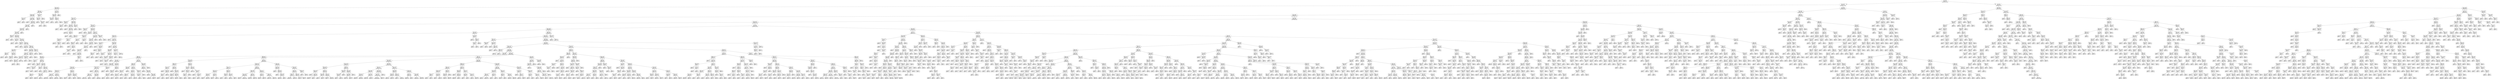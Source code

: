 digraph Tree {
node [shape=box] ;
0 [label="X[6] <= 0.099\ngini = 0.5\nsamples = 84796\nvalue = [42502, 42294]"] ;
1 [label="X[4] <= -0.194\ngini = 0.457\nsamples = 61010\nvalue = [39427, 21583]"] ;
0 -> 1 [labeldistance=2.5, labelangle=45, headlabel="True"] ;
2 [label="X[343] <= 0.003\ngini = 0.019\nsamples = 5005\nvalue = [47, 4958]"] ;
1 -> 2 ;
3 [label="X[955] <= 0.0\ngini = 0.009\nsamples = 4969\nvalue = [23, 4946]"] ;
2 -> 3 ;
4 [label="X[155] <= -0.097\ngini = 0.006\nsamples = 4955\nvalue = [16, 4939]"] ;
3 -> 4 ;
5 [label="X[777] <= -0.0\ngini = 0.444\nsamples = 3\nvalue = [2, 1]"] ;
4 -> 5 ;
6 [label="gini = 0.0\nsamples = 1\nvalue = [0, 1]"] ;
5 -> 6 ;
7 [label="gini = 0.0\nsamples = 2\nvalue = [2, 0]"] ;
5 -> 7 ;
8 [label="X[411] <= -0.009\ngini = 0.006\nsamples = 4952\nvalue = [14, 4938]"] ;
4 -> 8 ;
9 [label="gini = 0.0\nsamples = 1\nvalue = [1, 0]"] ;
8 -> 9 ;
10 [label="X[150] <= 0.018\ngini = 0.005\nsamples = 4951\nvalue = [13, 4938]"] ;
8 -> 10 ;
11 [label="X[49] <= 0.076\ngini = 0.005\nsamples = 4950\nvalue = [12, 4938]"] ;
10 -> 11 ;
12 [label="X[125] <= 0.092\ngini = 0.004\nsamples = 4949\nvalue = [11, 4938]"] ;
11 -> 12 ;
13 [label="X[52] <= -0.647\ngini = 0.004\nsamples = 4948\nvalue = [10, 4938]"] ;
12 -> 13 ;
14 [label="X[980] <= 0.0\ngini = 0.444\nsamples = 3\nvalue = [1, 2]"] ;
13 -> 14 ;
15 [label="gini = 0.0\nsamples = 2\nvalue = [0, 2]"] ;
14 -> 15 ;
16 [label="gini = 0.0\nsamples = 1\nvalue = [1, 0]"] ;
14 -> 16 ;
17 [label="X[208] <= -0.046\ngini = 0.004\nsamples = 4945\nvalue = [9, 4936]"] ;
13 -> 17 ;
18 [label="X[202] <= 0.018\ngini = 0.278\nsamples = 6\nvalue = [1, 5]"] ;
17 -> 18 ;
19 [label="gini = 0.0\nsamples = 4\nvalue = [0, 4]"] ;
18 -> 19 ;
20 [label="gini = 0.5\nsamples = 2\nvalue = [1, 1]"] ;
18 -> 20 ;
21 [label="X[13] <= -0.011\ngini = 0.003\nsamples = 4939\nvalue = [8, 4931]"] ;
17 -> 21 ;
22 [label="X[304] <= 0.0\ngini = 0.245\nsamples = 7\nvalue = [1, 6]"] ;
21 -> 22 ;
23 [label="gini = 0.0\nsamples = 6\nvalue = [0, 6]"] ;
22 -> 23 ;
24 [label="gini = 0.0\nsamples = 1\nvalue = [1, 0]"] ;
22 -> 24 ;
25 [label="X[18] <= -0.7\ngini = 0.003\nsamples = 4932\nvalue = [7, 4925]"] ;
21 -> 25 ;
26 [label="X[124] <= 0.001\ngini = 0.054\nsamples = 108\nvalue = [3, 105]"] ;
25 -> 26 ;
27 [label="X[4] <= -0.435\ngini = 0.037\nsamples = 105\nvalue = [2, 103]"] ;
26 -> 27 ;
28 [label="X[68] <= 0.0\ngini = 0.18\nsamples = 10\nvalue = [1, 9]"] ;
27 -> 28 ;
29 [label="gini = 0.0\nsamples = 8\nvalue = [0, 8]"] ;
28 -> 29 ;
30 [label="gini = 0.5\nsamples = 2\nvalue = [1, 1]"] ;
28 -> 30 ;
31 [label="X[225] <= 0.001\ngini = 0.021\nsamples = 95\nvalue = [1, 94]"] ;
27 -> 31 ;
32 [label="X[991] <= -0.0\ngini = 0.061\nsamples = 32\nvalue = [1, 31]"] ;
31 -> 32 ;
33 [label="gini = 0.0\nsamples = 29\nvalue = [0, 29]"] ;
32 -> 33 ;
34 [label="gini = 0.444\nsamples = 3\nvalue = [1, 2]"] ;
32 -> 34 ;
35 [label="gini = 0.0\nsamples = 63\nvalue = [0, 63]"] ;
31 -> 35 ;
36 [label="gini = 0.444\nsamples = 3\nvalue = [1, 2]"] ;
26 -> 36 ;
37 [label="X[636] <= 0.0\ngini = 0.002\nsamples = 4824\nvalue = [4, 4820]"] ;
25 -> 37 ;
38 [label="X[67] <= 0.065\ngini = 0.001\nsamples = 4808\nvalue = [3, 4805]"] ;
37 -> 38 ;
39 [label="X[502] <= 0.0\ngini = 0.001\nsamples = 4790\nvalue = [2, 4788]"] ;
38 -> 39 ;
40 [label="X[15] <= -0.448\ngini = 0.0\nsamples = 4768\nvalue = [1, 4767]"] ;
39 -> 40 ;
41 [label="X[953] <= -0.0\ngini = 0.033\nsamples = 59\nvalue = [1, 58]"] ;
40 -> 41 ;
42 [label="gini = 0.0\nsamples = 57\nvalue = [0, 57]"] ;
41 -> 42 ;
43 [label="gini = 0.5\nsamples = 2\nvalue = [1, 1]"] ;
41 -> 43 ;
44 [label="gini = 0.0\nsamples = 4709\nvalue = [0, 4709]"] ;
40 -> 44 ;
45 [label="X[106] <= 0.003\ngini = 0.087\nsamples = 22\nvalue = [1, 21]"] ;
39 -> 45 ;
46 [label="gini = 0.0\nsamples = 1\nvalue = [1, 0]"] ;
45 -> 46 ;
47 [label="gini = 0.0\nsamples = 21\nvalue = [0, 21]"] ;
45 -> 47 ;
48 [label="X[319] <= 0.0\ngini = 0.105\nsamples = 18\nvalue = [1, 17]"] ;
38 -> 48 ;
49 [label="gini = 0.0\nsamples = 17\nvalue = [0, 17]"] ;
48 -> 49 ;
50 [label="gini = 0.0\nsamples = 1\nvalue = [1, 0]"] ;
48 -> 50 ;
51 [label="X[400] <= 0.0\ngini = 0.117\nsamples = 16\nvalue = [1, 15]"] ;
37 -> 51 ;
52 [label="gini = 0.0\nsamples = 15\nvalue = [0, 15]"] ;
51 -> 52 ;
53 [label="gini = 0.0\nsamples = 1\nvalue = [1, 0]"] ;
51 -> 53 ;
54 [label="gini = 0.0\nsamples = 1\nvalue = [1, 0]"] ;
12 -> 54 ;
55 [label="gini = 0.0\nsamples = 1\nvalue = [1, 0]"] ;
11 -> 55 ;
56 [label="gini = 0.0\nsamples = 1\nvalue = [1, 0]"] ;
10 -> 56 ;
57 [label="X[294] <= -0.069\ngini = 0.5\nsamples = 14\nvalue = [7, 7]"] ;
3 -> 57 ;
58 [label="X[807] <= -0.0\ngini = 0.346\nsamples = 9\nvalue = [2, 7]"] ;
57 -> 58 ;
59 [label="gini = 0.0\nsamples = 6\nvalue = [0, 6]"] ;
58 -> 59 ;
60 [label="X[170] <= 0.001\ngini = 0.444\nsamples = 3\nvalue = [2, 1]"] ;
58 -> 60 ;
61 [label="gini = 0.0\nsamples = 2\nvalue = [2, 0]"] ;
60 -> 61 ;
62 [label="gini = 0.0\nsamples = 1\nvalue = [0, 1]"] ;
60 -> 62 ;
63 [label="gini = 0.0\nsamples = 5\nvalue = [5, 0]"] ;
57 -> 63 ;
64 [label="X[31] <= 0.015\ngini = 0.444\nsamples = 36\nvalue = [24, 12]"] ;
2 -> 64 ;
65 [label="X[45] <= 0.011\ngini = 0.285\nsamples = 29\nvalue = [24, 5]"] ;
64 -> 65 ;
66 [label="X[997] <= -0.001\ngini = 0.083\nsamples = 23\nvalue = [22, 1]"] ;
65 -> 66 ;
67 [label="gini = 0.0\nsamples = 1\nvalue = [0, 1]"] ;
66 -> 67 ;
68 [label="gini = 0.0\nsamples = 22\nvalue = [22, 0]"] ;
66 -> 68 ;
69 [label="X[665] <= 0.0\ngini = 0.444\nsamples = 6\nvalue = [2, 4]"] ;
65 -> 69 ;
70 [label="gini = 0.0\nsamples = 4\nvalue = [0, 4]"] ;
69 -> 70 ;
71 [label="gini = 0.0\nsamples = 2\nvalue = [2, 0]"] ;
69 -> 71 ;
72 [label="gini = 0.0\nsamples = 7\nvalue = [0, 7]"] ;
64 -> 72 ;
73 [label="X[1] <= 0.506\ngini = 0.417\nsamples = 56005\nvalue = [39380, 16625]"] ;
1 -> 73 ;
74 [label="X[12] <= 0.321\ngini = 0.363\nsamples = 51439\nvalue = [39201, 12238]"] ;
73 -> 74 ;
75 [label="X[27] <= -0.348\ngini = 0.327\nsamples = 48730\nvalue = [38696, 10034]"] ;
74 -> 75 ;
76 [label="X[381] <= -0.008\ngini = 0.017\nsamples = 1412\nvalue = [12, 1400]"] ;
75 -> 76 ;
77 [label="X[432] <= 0.011\ngini = 0.444\nsamples = 12\nvalue = [8, 4]"] ;
76 -> 77 ;
78 [label="X[727] <= -0.0\ngini = 0.32\nsamples = 5\nvalue = [1, 4]"] ;
77 -> 78 ;
79 [label="gini = 0.0\nsamples = 1\nvalue = [1, 0]"] ;
78 -> 79 ;
80 [label="gini = 0.0\nsamples = 4\nvalue = [0, 4]"] ;
78 -> 80 ;
81 [label="gini = 0.0\nsamples = 7\nvalue = [7, 0]"] ;
77 -> 81 ;
82 [label="X[293] <= 0.018\ngini = 0.006\nsamples = 1400\nvalue = [4, 1396]"] ;
76 -> 82 ;
83 [label="X[625] <= -0.0\ngini = 0.003\nsamples = 1397\nvalue = [2, 1395]"] ;
82 -> 83 ;
84 [label="gini = 0.0\nsamples = 1\nvalue = [1, 0]"] ;
83 -> 84 ;
85 [label="X[96] <= 0.904\ngini = 0.001\nsamples = 1396\nvalue = [1, 1395]"] ;
83 -> 85 ;
86 [label="gini = 0.0\nsamples = 1392\nvalue = [0, 1392]"] ;
85 -> 86 ;
87 [label="X[349] <= -0.0\ngini = 0.375\nsamples = 4\nvalue = [1, 3]"] ;
85 -> 87 ;
88 [label="gini = 0.5\nsamples = 2\nvalue = [1, 1]"] ;
87 -> 88 ;
89 [label="gini = 0.0\nsamples = 2\nvalue = [0, 2]"] ;
87 -> 89 ;
90 [label="X[977] <= 0.0\ngini = 0.444\nsamples = 3\nvalue = [2, 1]"] ;
82 -> 90 ;
91 [label="gini = 0.0\nsamples = 2\nvalue = [2, 0]"] ;
90 -> 91 ;
92 [label="gini = 0.0\nsamples = 1\nvalue = [0, 1]"] ;
90 -> 92 ;
93 [label="X[157] <= 0.004\ngini = 0.298\nsamples = 47318\nvalue = [38684, 8634]"] ;
75 -> 93 ;
94 [label="X[270] <= -0.001\ngini = 0.27\nsamples = 45326\nvalue = [38018, 7308]"] ;
93 -> 94 ;
95 [label="X[369] <= -0.004\ngini = 0.28\nsamples = 629\nvalue = [106, 523]"] ;
94 -> 95 ;
96 [label="X[254] <= 0.003\ngini = 0.14\nsamples = 66\nvalue = [61, 5]"] ;
95 -> 96 ;
97 [label="gini = 0.0\nsamples = 61\nvalue = [61, 0]"] ;
96 -> 97 ;
98 [label="gini = 0.0\nsamples = 5\nvalue = [0, 5]"] ;
96 -> 98 ;
99 [label="X[209] <= -0.028\ngini = 0.147\nsamples = 563\nvalue = [45, 518]"] ;
95 -> 99 ;
100 [label="X[33] <= 0.03\ngini = 0.464\nsamples = 41\nvalue = [26, 15]"] ;
99 -> 100 ;
101 [label="X[509] <= 0.0\ngini = 0.211\nsamples = 25\nvalue = [22, 3]"] ;
100 -> 101 ;
102 [label="X[304] <= 0.044\ngini = 0.091\nsamples = 21\nvalue = [20, 1]"] ;
101 -> 102 ;
103 [label="gini = 0.0\nsamples = 19\nvalue = [19, 0]"] ;
102 -> 103 ;
104 [label="X[962] <= -0.0\ngini = 0.5\nsamples = 2\nvalue = [1, 1]"] ;
102 -> 104 ;
105 [label="gini = 0.0\nsamples = 1\nvalue = [0, 1]"] ;
104 -> 105 ;
106 [label="gini = 0.0\nsamples = 1\nvalue = [1, 0]"] ;
104 -> 106 ;
107 [label="X[528] <= -0.0\ngini = 0.5\nsamples = 4\nvalue = [2, 2]"] ;
101 -> 107 ;
108 [label="gini = 0.0\nsamples = 2\nvalue = [2, 0]"] ;
107 -> 108 ;
109 [label="gini = 0.0\nsamples = 2\nvalue = [0, 2]"] ;
107 -> 109 ;
110 [label="X[357] <= 0.012\ngini = 0.375\nsamples = 16\nvalue = [4, 12]"] ;
100 -> 110 ;
111 [label="X[45] <= 0.011\ngini = 0.26\nsamples = 13\nvalue = [2, 11]"] ;
110 -> 111 ;
112 [label="X[699] <= -0.0\ngini = 0.444\nsamples = 6\nvalue = [2, 4]"] ;
111 -> 112 ;
113 [label="gini = 0.0\nsamples = 1\nvalue = [1, 0]"] ;
112 -> 113 ;
114 [label="X[637] <= 0.0\ngini = 0.32\nsamples = 5\nvalue = [1, 4]"] ;
112 -> 114 ;
115 [label="X[514] <= 0.002\ngini = 0.5\nsamples = 2\nvalue = [1, 1]"] ;
114 -> 115 ;
116 [label="gini = 0.0\nsamples = 1\nvalue = [1, 0]"] ;
115 -> 116 ;
117 [label="gini = 0.0\nsamples = 1\nvalue = [0, 1]"] ;
115 -> 117 ;
118 [label="gini = 0.0\nsamples = 3\nvalue = [0, 3]"] ;
114 -> 118 ;
119 [label="gini = 0.0\nsamples = 7\nvalue = [0, 7]"] ;
111 -> 119 ;
120 [label="X[101] <= -0.004\ngini = 0.444\nsamples = 3\nvalue = [2, 1]"] ;
110 -> 120 ;
121 [label="gini = 0.0\nsamples = 1\nvalue = [0, 1]"] ;
120 -> 121 ;
122 [label="gini = 0.0\nsamples = 2\nvalue = [2, 0]"] ;
120 -> 122 ;
123 [label="X[24] <= 0.078\ngini = 0.07\nsamples = 522\nvalue = [19, 503]"] ;
99 -> 123 ;
124 [label="X[117] <= 0.225\ngini = 0.056\nsamples = 516\nvalue = [15, 501]"] ;
123 -> 124 ;
125 [label="X[358] <= 0.065\ngini = 0.049\nsamples = 514\nvalue = [13, 501]"] ;
124 -> 125 ;
126 [label="X[8] <= 0.069\ngini = 0.046\nsamples = 513\nvalue = [12, 501]"] ;
125 -> 126 ;
127 [label="X[243] <= 0.161\ngini = 0.042\nsamples = 512\nvalue = [11, 501]"] ;
126 -> 127 ;
128 [label="X[116] <= -0.088\ngini = 0.038\nsamples = 511\nvalue = [10, 501]"] ;
127 -> 128 ;
129 [label="gini = 0.0\nsamples = 1\nvalue = [1, 0]"] ;
128 -> 129 ;
130 [label="X[28] <= 0.259\ngini = 0.035\nsamples = 510\nvalue = [9, 501]"] ;
128 -> 130 ;
131 [label="X[36] <= -0.277\ngini = 0.031\nsamples = 508\nvalue = [8, 500]"] ;
130 -> 131 ;
132 [label="X[711] <= -0.0\ngini = 0.5\nsamples = 2\nvalue = [1, 1]"] ;
131 -> 132 ;
133 [label="gini = 0.0\nsamples = 1\nvalue = [1, 0]"] ;
132 -> 133 ;
134 [label="gini = 0.0\nsamples = 1\nvalue = [0, 1]"] ;
132 -> 134 ;
135 [label="X[525] <= -0.0\ngini = 0.027\nsamples = 506\nvalue = [7, 499]"] ;
131 -> 135 ;
136 [label="X[827] <= -0.0\ngini = 0.26\nsamples = 13\nvalue = [2, 11]"] ;
135 -> 136 ;
137 [label="gini = 0.0\nsamples = 10\nvalue = [0, 10]"] ;
136 -> 137 ;
138 [label="X[437] <= -0.001\ngini = 0.444\nsamples = 3\nvalue = [2, 1]"] ;
136 -> 138 ;
139 [label="gini = 0.5\nsamples = 2\nvalue = [1, 1]"] ;
138 -> 139 ;
140 [label="gini = 0.0\nsamples = 1\nvalue = [1, 0]"] ;
138 -> 140 ;
141 [label="X[2] <= -0.684\ngini = 0.02\nsamples = 493\nvalue = [5, 488]"] ;
135 -> 141 ;
142 [label="X[785] <= -0.0\ngini = 0.32\nsamples = 5\nvalue = [1, 4]"] ;
141 -> 142 ;
143 [label="gini = 0.0\nsamples = 4\nvalue = [0, 4]"] ;
142 -> 143 ;
144 [label="gini = 0.0\nsamples = 1\nvalue = [1, 0]"] ;
142 -> 144 ;
145 [label="X[103] <= -0.112\ngini = 0.016\nsamples = 488\nvalue = [4, 484]"] ;
141 -> 145 ;
146 [label="X[182] <= 0.0\ngini = 0.072\nsamples = 107\nvalue = [4, 103]"] ;
145 -> 146 ;
147 [label="X[465] <= 0.0\ngini = 0.48\nsamples = 5\nvalue = [2, 3]"] ;
146 -> 147 ;
148 [label="gini = 0.0\nsamples = 2\nvalue = [0, 2]"] ;
147 -> 148 ;
149 [label="gini = 0.444\nsamples = 3\nvalue = [2, 1]"] ;
147 -> 149 ;
150 [label="X[163] <= 0.001\ngini = 0.038\nsamples = 102\nvalue = [2, 100]"] ;
146 -> 150 ;
151 [label="gini = 0.142\nsamples = 26\nvalue = [2, 24]"] ;
150 -> 151 ;
152 [label="gini = 0.0\nsamples = 76\nvalue = [0, 76]"] ;
150 -> 152 ;
153 [label="gini = 0.0\nsamples = 381\nvalue = [0, 381]"] ;
145 -> 153 ;
154 [label="X[659] <= -0.0\ngini = 0.5\nsamples = 2\nvalue = [1, 1]"] ;
130 -> 154 ;
155 [label="gini = 0.0\nsamples = 1\nvalue = [0, 1]"] ;
154 -> 155 ;
156 [label="gini = 0.0\nsamples = 1\nvalue = [1, 0]"] ;
154 -> 156 ;
157 [label="gini = 0.0\nsamples = 1\nvalue = [1, 0]"] ;
127 -> 157 ;
158 [label="gini = 0.0\nsamples = 1\nvalue = [1, 0]"] ;
126 -> 158 ;
159 [label="gini = 0.0\nsamples = 1\nvalue = [1, 0]"] ;
125 -> 159 ;
160 [label="gini = 0.0\nsamples = 2\nvalue = [2, 0]"] ;
124 -> 160 ;
161 [label="X[663] <= 0.001\ngini = 0.444\nsamples = 6\nvalue = [4, 2]"] ;
123 -> 161 ;
162 [label="gini = 0.0\nsamples = 4\nvalue = [4, 0]"] ;
161 -> 162 ;
163 [label="gini = 0.0\nsamples = 2\nvalue = [0, 2]"] ;
161 -> 163 ;
164 [label="X[7] <= 0.21\ngini = 0.258\nsamples = 44697\nvalue = [37912, 6785]"] ;
94 -> 164 ;
165 [label="X[201] <= -0.009\ngini = 0.224\nsamples = 38867\nvalue = [33884, 4983]"] ;
164 -> 165 ;
166 [label="X[707] <= 0.0\ngini = 0.232\nsamples = 239\nvalue = [32, 207]"] ;
165 -> 166 ;
167 [label="X[133] <= -0.01\ngini = 0.135\nsamples = 219\nvalue = [16, 203]"] ;
166 -> 167 ;
168 [label="gini = 0.0\nsamples = 4\nvalue = [4, 0]"] ;
167 -> 168 ;
169 [label="X[19] <= -0.061\ngini = 0.105\nsamples = 215\nvalue = [12, 203]"] ;
167 -> 169 ;
170 [label="X[10] <= 0.029\ngini = 0.5\nsamples = 10\nvalue = [5, 5]"] ;
169 -> 170 ;
171 [label="gini = 0.0\nsamples = 3\nvalue = [0, 3]"] ;
170 -> 171 ;
172 [label="X[222] <= -0.004\ngini = 0.408\nsamples = 7\nvalue = [5, 2]"] ;
170 -> 172 ;
173 [label="gini = 0.0\nsamples = 3\nvalue = [3, 0]"] ;
172 -> 173 ;
174 [label="X[650] <= 0.0\ngini = 0.5\nsamples = 4\nvalue = [2, 2]"] ;
172 -> 174 ;
175 [label="X[639] <= -0.0\ngini = 0.444\nsamples = 3\nvalue = [2, 1]"] ;
174 -> 175 ;
176 [label="gini = 0.5\nsamples = 2\nvalue = [1, 1]"] ;
175 -> 176 ;
177 [label="gini = 0.0\nsamples = 1\nvalue = [1, 0]"] ;
175 -> 177 ;
178 [label="gini = 0.0\nsamples = 1\nvalue = [0, 1]"] ;
174 -> 178 ;
179 [label="X[809] <= -0.002\ngini = 0.066\nsamples = 205\nvalue = [7, 198]"] ;
169 -> 179 ;
180 [label="gini = 0.0\nsamples = 1\nvalue = [1, 0]"] ;
179 -> 180 ;
181 [label="X[3] <= -0.565\ngini = 0.057\nsamples = 204\nvalue = [6, 198]"] ;
179 -> 181 ;
182 [label="X[5] <= 0.266\ngini = 0.264\nsamples = 32\nvalue = [5, 27]"] ;
181 -> 182 ;
183 [label="X[342] <= 0.005\ngini = 0.5\nsamples = 6\nvalue = [3, 3]"] ;
182 -> 183 ;
184 [label="gini = 0.0\nsamples = 3\nvalue = [0, 3]"] ;
183 -> 184 ;
185 [label="gini = 0.0\nsamples = 3\nvalue = [3, 0]"] ;
183 -> 185 ;
186 [label="X[179] <= 0.006\ngini = 0.142\nsamples = 26\nvalue = [2, 24]"] ;
182 -> 186 ;
187 [label="X[10] <= 0.038\ngini = 0.444\nsamples = 3\nvalue = [1, 2]"] ;
186 -> 187 ;
188 [label="gini = 0.0\nsamples = 1\nvalue = [1, 0]"] ;
187 -> 188 ;
189 [label="gini = 0.0\nsamples = 2\nvalue = [0, 2]"] ;
187 -> 189 ;
190 [label="X[190] <= 0.001\ngini = 0.083\nsamples = 23\nvalue = [1, 22]"] ;
186 -> 190 ;
191 [label="X[152] <= 0.005\ngini = 0.219\nsamples = 8\nvalue = [1, 7]"] ;
190 -> 191 ;
192 [label="gini = 0.0\nsamples = 5\nvalue = [0, 5]"] ;
191 -> 192 ;
193 [label="gini = 0.444\nsamples = 3\nvalue = [1, 2]"] ;
191 -> 193 ;
194 [label="gini = 0.0\nsamples = 15\nvalue = [0, 15]"] ;
190 -> 194 ;
195 [label="X[471] <= -0.001\ngini = 0.012\nsamples = 172\nvalue = [1, 171]"] ;
181 -> 195 ;
196 [label="X[487] <= 0.016\ngini = 0.111\nsamples = 17\nvalue = [1, 16]"] ;
195 -> 196 ;
197 [label="gini = 0.0\nsamples = 1\nvalue = [1, 0]"] ;
196 -> 197 ;
198 [label="gini = 0.0\nsamples = 16\nvalue = [0, 16]"] ;
196 -> 198 ;
199 [label="gini = 0.0\nsamples = 155\nvalue = [0, 155]"] ;
195 -> 199 ;
200 [label="X[176] <= 0.031\ngini = 0.32\nsamples = 20\nvalue = [16, 4]"] ;
166 -> 200 ;
201 [label="gini = 0.0\nsamples = 15\nvalue = [15, 0]"] ;
200 -> 201 ;
202 [label="X[685] <= -0.0\ngini = 0.32\nsamples = 5\nvalue = [1, 4]"] ;
200 -> 202 ;
203 [label="X[749] <= -0.0\ngini = 0.5\nsamples = 2\nvalue = [1, 1]"] ;
202 -> 203 ;
204 [label="gini = 0.0\nsamples = 1\nvalue = [0, 1]"] ;
203 -> 204 ;
205 [label="gini = 0.0\nsamples = 1\nvalue = [1, 0]"] ;
203 -> 205 ;
206 [label="gini = 0.0\nsamples = 3\nvalue = [0, 3]"] ;
202 -> 206 ;
207 [label="X[230] <= 0.081\ngini = 0.217\nsamples = 38628\nvalue = [33852, 4776]"] ;
165 -> 207 ;
208 [label="X[128] <= -0.174\ngini = 0.212\nsamples = 38482\nvalue = [33849, 4633]"] ;
207 -> 208 ;
209 [label="X[532] <= -0.0\ngini = 0.139\nsamples = 133\nvalue = [10, 123]"] ;
208 -> 209 ;
210 [label="X[345] <= -0.001\ngini = 0.198\nsamples = 9\nvalue = [8, 1]"] ;
209 -> 210 ;
211 [label="gini = 0.0\nsamples = 1\nvalue = [0, 1]"] ;
210 -> 211 ;
212 [label="gini = 0.0\nsamples = 8\nvalue = [8, 0]"] ;
210 -> 212 ;
213 [label="X[184] <= -0.029\ngini = 0.032\nsamples = 124\nvalue = [2, 122]"] ;
209 -> 213 ;
214 [label="gini = 0.0\nsamples = 1\nvalue = [1, 0]"] ;
213 -> 214 ;
215 [label="X[36] <= -0.252\ngini = 0.016\nsamples = 123\nvalue = [1, 122]"] ;
213 -> 215 ;
216 [label="gini = 0.0\nsamples = 1\nvalue = [1, 0]"] ;
215 -> 216 ;
217 [label="gini = 0.0\nsamples = 122\nvalue = [0, 122]"] ;
215 -> 217 ;
218 [label="X[587] <= 0.001\ngini = 0.208\nsamples = 38349\nvalue = [33839, 4510]"] ;
208 -> 218 ;
219 [label="X[21] <= 0.105\ngini = 0.203\nsamples = 38221\nvalue = [33827, 4394]"] ;
218 -> 219 ;
220 [label="X[200] <= -0.155\ngini = 0.187\nsamples = 36182\nvalue = [32400, 3782]"] ;
219 -> 220 ;
221 [label="X[569] <= 0.0\ngini = 0.194\nsamples = 101\nvalue = [11, 90]"] ;
220 -> 221 ;
222 [label="gini = 0.0\nsamples = 90\nvalue = [0, 90]"] ;
221 -> 222 ;
223 [label="gini = 0.0\nsamples = 11\nvalue = [11, 0]"] ;
221 -> 223 ;
224 [label="X[9] <= -0.295\ngini = 0.184\nsamples = 36081\nvalue = [32389, 3692]"] ;
220 -> 224 ;
225 [label="X[175] <= -0.003\ngini = 0.293\nsamples = 6541\nvalue = [5374, 1167]"] ;
224 -> 225 ;
226 [label="X[966] <= 0.0\ngini = 0.237\nsamples = 3596\nvalue = [3103, 493]"] ;
225 -> 226 ;
227 [label="X[47] <= 0.071\ngini = 0.206\nsamples = 3097\nvalue = [2735, 362]"] ;
226 -> 227 ;
228 [label="X[48] <= -0.009\ngini = 0.198\nsamples = 3059\nvalue = [2719, 340]"] ;
227 -> 228 ;
229 [label="X[158] <= 0.001\ngini = 0.258\nsamples = 1656\nvalue = [1404, 252]"] ;
228 -> 229 ;
230 [label="X[596] <= 0.001\ngini = 0.241\nsamples = 1557\nvalue = [1339, 218]"] ;
229 -> 230 ;
231 [label="X[22] <= 0.017\ngini = 0.216\nsamples = 1347\nvalue = [1181, 166]"] ;
230 -> 231 ;
232 [label="gini = 0.209\nsamples = 1325\nvalue = [1168, 157]"] ;
231 -> 232 ;
233 [label="gini = 0.483\nsamples = 22\nvalue = [13, 9]"] ;
231 -> 233 ;
234 [label="X[812] <= 0.0\ngini = 0.373\nsamples = 210\nvalue = [158, 52]"] ;
230 -> 234 ;
235 [label="gini = 0.361\nsamples = 207\nvalue = [158, 49]"] ;
234 -> 235 ;
236 [label="gini = 0.0\nsamples = 3\nvalue = [0, 3]"] ;
234 -> 236 ;
237 [label="X[673] <= -0.0\ngini = 0.451\nsamples = 99\nvalue = [65, 34]"] ;
229 -> 237 ;
238 [label="X[529] <= 0.0\ngini = 0.346\nsamples = 9\nvalue = [2, 7]"] ;
237 -> 238 ;
239 [label="gini = 0.219\nsamples = 8\nvalue = [1, 7]"] ;
238 -> 239 ;
240 [label="gini = 0.0\nsamples = 1\nvalue = [1, 0]"] ;
238 -> 240 ;
241 [label="X[253] <= -0.009\ngini = 0.42\nsamples = 90\nvalue = [63, 27]"] ;
237 -> 241 ;
242 [label="gini = 0.278\nsamples = 6\nvalue = [1, 5]"] ;
241 -> 242 ;
243 [label="gini = 0.387\nsamples = 84\nvalue = [62, 22]"] ;
241 -> 243 ;
244 [label="X[132] <= -0.115\ngini = 0.118\nsamples = 1403\nvalue = [1315, 88]"] ;
228 -> 244 ;
245 [label="gini = 0.0\nsamples = 2\nvalue = [0, 2]"] ;
244 -> 245 ;
246 [label="X[980] <= 0.0\ngini = 0.115\nsamples = 1401\nvalue = [1315, 86]"] ;
244 -> 246 ;
247 [label="X[820] <= 0.0\ngini = 0.144\nsamples = 1092\nvalue = [1007, 85]"] ;
246 -> 247 ;
248 [label="gini = 0.141\nsamples = 1090\nvalue = [1007, 83]"] ;
247 -> 248 ;
249 [label="gini = 0.0\nsamples = 2\nvalue = [0, 2]"] ;
247 -> 249 ;
250 [label="X[572] <= -0.001\ngini = 0.006\nsamples = 309\nvalue = [308, 1]"] ;
246 -> 250 ;
251 [label="gini = 0.0\nsamples = 1\nvalue = [0, 1]"] ;
250 -> 251 ;
252 [label="gini = 0.0\nsamples = 308\nvalue = [308, 0]"] ;
250 -> 252 ;
253 [label="X[710] <= -0.0\ngini = 0.488\nsamples = 38\nvalue = [16, 22]"] ;
227 -> 253 ;
254 [label="X[755] <= -0.0\ngini = 0.219\nsamples = 8\nvalue = [7, 1]"] ;
253 -> 254 ;
255 [label="gini = 0.0\nsamples = 1\nvalue = [0, 1]"] ;
254 -> 255 ;
256 [label="gini = 0.0\nsamples = 7\nvalue = [7, 0]"] ;
254 -> 256 ;
257 [label="X[293] <= -0.0\ngini = 0.42\nsamples = 30\nvalue = [9, 21]"] ;
253 -> 257 ;
258 [label="X[585] <= -0.0\ngini = 0.498\nsamples = 17\nvalue = [9, 8]"] ;
257 -> 258 ;
259 [label="X[498] <= -0.0\ngini = 0.444\nsamples = 12\nvalue = [4, 8]"] ;
258 -> 259 ;
260 [label="gini = 0.0\nsamples = 2\nvalue = [2, 0]"] ;
259 -> 260 ;
261 [label="gini = 0.32\nsamples = 10\nvalue = [2, 8]"] ;
259 -> 261 ;
262 [label="gini = 0.0\nsamples = 5\nvalue = [5, 0]"] ;
258 -> 262 ;
263 [label="gini = 0.0\nsamples = 13\nvalue = [0, 13]"] ;
257 -> 263 ;
264 [label="X[574] <= 0.0\ngini = 0.387\nsamples = 499\nvalue = [368, 131]"] ;
226 -> 264 ;
265 [label="X[293] <= 0.0\ngini = 0.495\nsamples = 120\nvalue = [66, 54]"] ;
264 -> 265 ;
266 [label="X[374] <= -0.0\ngini = 0.326\nsamples = 39\nvalue = [31, 8]"] ;
265 -> 266 ;
267 [label="X[975] <= -0.0\ngini = 0.272\nsamples = 37\nvalue = [31, 6]"] ;
266 -> 267 ;
268 [label="X[510] <= -0.0\ngini = 0.42\nsamples = 20\nvalue = [14, 6]"] ;
267 -> 268 ;
269 [label="gini = 0.0\nsamples = 2\nvalue = [0, 2]"] ;
268 -> 269 ;
270 [label="gini = 0.346\nsamples = 18\nvalue = [14, 4]"] ;
268 -> 270 ;
271 [label="gini = 0.0\nsamples = 17\nvalue = [17, 0]"] ;
267 -> 271 ;
272 [label="gini = 0.0\nsamples = 2\nvalue = [0, 2]"] ;
266 -> 272 ;
273 [label="X[729] <= 0.0\ngini = 0.491\nsamples = 81\nvalue = [35, 46]"] ;
265 -> 273 ;
274 [label="X[789] <= 0.0\ngini = 0.497\nsamples = 61\nvalue = [33, 28]"] ;
273 -> 274 ;
275 [label="X[536] <= 0.0\ngini = 0.26\nsamples = 13\nvalue = [11, 2]"] ;
274 -> 275 ;
276 [label="gini = 0.0\nsamples = 9\nvalue = [9, 0]"] ;
275 -> 276 ;
277 [label="gini = 0.5\nsamples = 4\nvalue = [2, 2]"] ;
275 -> 277 ;
278 [label="X[206] <= -0.001\ngini = 0.497\nsamples = 48\nvalue = [22, 26]"] ;
274 -> 278 ;
279 [label="gini = 0.32\nsamples = 15\nvalue = [3, 12]"] ;
278 -> 279 ;
280 [label="gini = 0.489\nsamples = 33\nvalue = [19, 14]"] ;
278 -> 280 ;
281 [label="X[109] <= -0.03\ngini = 0.18\nsamples = 20\nvalue = [2, 18]"] ;
273 -> 281 ;
282 [label="X[274] <= -0.001\ngini = 0.444\nsamples = 3\nvalue = [2, 1]"] ;
281 -> 282 ;
283 [label="gini = 0.0\nsamples = 2\nvalue = [2, 0]"] ;
282 -> 283 ;
284 [label="gini = 0.0\nsamples = 1\nvalue = [0, 1]"] ;
282 -> 284 ;
285 [label="gini = 0.0\nsamples = 17\nvalue = [0, 17]"] ;
281 -> 285 ;
286 [label="X[244] <= 0.031\ngini = 0.324\nsamples = 379\nvalue = [302, 77]"] ;
264 -> 286 ;
287 [label="X[363] <= -0.0\ngini = 0.311\nsamples = 374\nvalue = [302, 72]"] ;
286 -> 287 ;
288 [label="gini = 0.0\nsamples = 5\nvalue = [0, 5]"] ;
287 -> 288 ;
289 [label="X[94] <= -0.087\ngini = 0.297\nsamples = 369\nvalue = [302, 67]"] ;
287 -> 289 ;
290 [label="gini = 0.0\nsamples = 3\nvalue = [0, 3]"] ;
289 -> 290 ;
291 [label="X[331] <= 0.001\ngini = 0.289\nsamples = 366\nvalue = [302, 64]"] ;
289 -> 291 ;
292 [label="gini = 0.27\nsamples = 354\nvalue = [297, 57]"] ;
291 -> 292 ;
293 [label="gini = 0.486\nsamples = 12\nvalue = [5, 7]"] ;
291 -> 293 ;
294 [label="gini = 0.0\nsamples = 5\nvalue = [0, 5]"] ;
286 -> 294 ;
295 [label="X[566] <= -0.0\ngini = 0.353\nsamples = 2945\nvalue = [2271, 674]"] ;
225 -> 295 ;
296 [label="X[153] <= 0.002\ngini = 0.499\nsamples = 90\nvalue = [43, 47]"] ;
295 -> 296 ;
297 [label="X[389] <= 0.0\ngini = 0.474\nsamples = 57\nvalue = [35, 22]"] ;
296 -> 297 ;
298 [label="X[87] <= -0.23\ngini = 0.172\nsamples = 21\nvalue = [19, 2]"] ;
297 -> 298 ;
299 [label="gini = 0.0\nsamples = 1\nvalue = [0, 1]"] ;
298 -> 299 ;
300 [label="X[524] <= -0.0\ngini = 0.095\nsamples = 20\nvalue = [19, 1]"] ;
298 -> 300 ;
301 [label="X[812] <= 0.0\ngini = 0.5\nsamples = 2\nvalue = [1, 1]"] ;
300 -> 301 ;
302 [label="gini = 0.0\nsamples = 1\nvalue = [0, 1]"] ;
301 -> 302 ;
303 [label="gini = 0.0\nsamples = 1\nvalue = [1, 0]"] ;
301 -> 303 ;
304 [label="gini = 0.0\nsamples = 18\nvalue = [18, 0]"] ;
300 -> 304 ;
305 [label="X[806] <= -0.0\ngini = 0.494\nsamples = 36\nvalue = [16, 20]"] ;
297 -> 305 ;
306 [label="gini = 0.0\nsamples = 6\nvalue = [6, 0]"] ;
305 -> 306 ;
307 [label="X[66] <= -0.011\ngini = 0.444\nsamples = 30\nvalue = [10, 20]"] ;
305 -> 307 ;
308 [label="X[506] <= 0.0\ngini = 0.278\nsamples = 18\nvalue = [3, 15]"] ;
307 -> 308 ;
309 [label="gini = 0.48\nsamples = 5\nvalue = [2, 3]"] ;
308 -> 309 ;
310 [label="gini = 0.142\nsamples = 13\nvalue = [1, 12]"] ;
308 -> 310 ;
311 [label="X[348] <= 0.0\ngini = 0.486\nsamples = 12\nvalue = [7, 5]"] ;
307 -> 311 ;
312 [label="gini = 0.494\nsamples = 9\nvalue = [4, 5]"] ;
311 -> 312 ;
313 [label="gini = 0.0\nsamples = 3\nvalue = [3, 0]"] ;
311 -> 313 ;
314 [label="X[636] <= -0.0\ngini = 0.367\nsamples = 33\nvalue = [8, 25]"] ;
296 -> 314 ;
315 [label="X[737] <= -0.0\ngini = 0.408\nsamples = 7\nvalue = [5, 2]"] ;
314 -> 315 ;
316 [label="gini = 0.0\nsamples = 1\nvalue = [0, 1]"] ;
315 -> 316 ;
317 [label="X[635] <= 0.0\ngini = 0.278\nsamples = 6\nvalue = [5, 1]"] ;
315 -> 317 ;
318 [label="X[658] <= -0.0\ngini = 0.5\nsamples = 2\nvalue = [1, 1]"] ;
317 -> 318 ;
319 [label="gini = 0.0\nsamples = 1\nvalue = [0, 1]"] ;
318 -> 319 ;
320 [label="gini = 0.0\nsamples = 1\nvalue = [1, 0]"] ;
318 -> 320 ;
321 [label="gini = 0.0\nsamples = 4\nvalue = [4, 0]"] ;
317 -> 321 ;
322 [label="X[746] <= 0.0\ngini = 0.204\nsamples = 26\nvalue = [3, 23]"] ;
314 -> 322 ;
323 [label="gini = 0.0\nsamples = 20\nvalue = [0, 20]"] ;
322 -> 323 ;
324 [label="X[274] <= -0.001\ngini = 0.5\nsamples = 6\nvalue = [3, 3]"] ;
322 -> 324 ;
325 [label="gini = 0.0\nsamples = 2\nvalue = [2, 0]"] ;
324 -> 325 ;
326 [label="X[176] <= -0.001\ngini = 0.375\nsamples = 4\nvalue = [1, 3]"] ;
324 -> 326 ;
327 [label="gini = 0.0\nsamples = 2\nvalue = [0, 2]"] ;
326 -> 327 ;
328 [label="gini = 0.5\nsamples = 2\nvalue = [1, 1]"] ;
326 -> 328 ;
329 [label="X[355] <= 0.0\ngini = 0.343\nsamples = 2855\nvalue = [2228, 627]"] ;
295 -> 329 ;
330 [label="X[136] <= -0.01\ngini = 0.378\nsamples = 1929\nvalue = [1440, 489]"] ;
329 -> 330 ;
331 [label="X[837] <= -0.0\ngini = 0.5\nsamples = 113\nvalue = [57, 56]"] ;
330 -> 331 ;
332 [label="X[224] <= -0.0\ngini = 0.479\nsamples = 88\nvalue = [35, 53]"] ;
331 -> 332 ;
333 [label="X[406] <= -0.0\ngini = 0.435\nsamples = 75\nvalue = [24, 51]"] ;
332 -> 333 ;
334 [label="gini = 0.245\nsamples = 7\nvalue = [6, 1]"] ;
333 -> 334 ;
335 [label="gini = 0.389\nsamples = 68\nvalue = [18, 50]"] ;
333 -> 335 ;
336 [label="X[572] <= 0.0\ngini = 0.26\nsamples = 13\nvalue = [11, 2]"] ;
332 -> 336 ;
337 [label="gini = 0.444\nsamples = 3\nvalue = [1, 2]"] ;
336 -> 337 ;
338 [label="gini = 0.0\nsamples = 10\nvalue = [10, 0]"] ;
336 -> 338 ;
339 [label="X[786] <= -0.0\ngini = 0.211\nsamples = 25\nvalue = [22, 3]"] ;
331 -> 339 ;
340 [label="X[569] <= -0.0\ngini = 0.444\nsamples = 3\nvalue = [1, 2]"] ;
339 -> 340 ;
341 [label="gini = 0.0\nsamples = 1\nvalue = [1, 0]"] ;
340 -> 341 ;
342 [label="gini = 0.0\nsamples = 2\nvalue = [0, 2]"] ;
340 -> 342 ;
343 [label="X[691] <= 0.0\ngini = 0.087\nsamples = 22\nvalue = [21, 1]"] ;
339 -> 343 ;
344 [label="gini = 0.0\nsamples = 20\nvalue = [20, 0]"] ;
343 -> 344 ;
345 [label="gini = 0.5\nsamples = 2\nvalue = [1, 1]"] ;
343 -> 345 ;
346 [label="X[633] <= 0.0\ngini = 0.363\nsamples = 1816\nvalue = [1383, 433]"] ;
330 -> 346 ;
347 [label="X[309] <= 0.001\ngini = 0.337\nsamples = 1435\nvalue = [1127, 308]"] ;
346 -> 347 ;
348 [label="X[107] <= -0.344\ngini = 0.315\nsamples = 1225\nvalue = [985, 240]"] ;
347 -> 348 ;
349 [label="gini = 0.278\nsamples = 6\nvalue = [1, 5]"] ;
348 -> 349 ;
350 [label="gini = 0.311\nsamples = 1219\nvalue = [984, 235]"] ;
348 -> 350 ;
351 [label="X[654] <= -0.0\ngini = 0.438\nsamples = 210\nvalue = [142, 68]"] ;
347 -> 351 ;
352 [label="gini = 0.498\nsamples = 85\nvalue = [45, 40]"] ;
351 -> 352 ;
353 [label="gini = 0.348\nsamples = 125\nvalue = [97, 28]"] ;
351 -> 353 ;
354 [label="X[282] <= -0.0\ngini = 0.441\nsamples = 381\nvalue = [256, 125]"] ;
346 -> 354 ;
355 [label="X[490] <= -0.0\ngini = 0.48\nsamples = 20\nvalue = [8, 12]"] ;
354 -> 355 ;
356 [label="gini = 0.444\nsamples = 6\nvalue = [4, 2]"] ;
355 -> 356 ;
357 [label="gini = 0.408\nsamples = 14\nvalue = [4, 10]"] ;
355 -> 357 ;
358 [label="X[330] <= 0.0\ngini = 0.43\nsamples = 361\nvalue = [248, 113]"] ;
354 -> 358 ;
359 [label="gini = 0.465\nsamples = 196\nvalue = [124, 72]"] ;
358 -> 359 ;
360 [label="gini = 0.373\nsamples = 165\nvalue = [124, 41]"] ;
358 -> 360 ;
361 [label="X[517] <= 0.0\ngini = 0.254\nsamples = 926\nvalue = [788, 138]"] ;
329 -> 361 ;
362 [label="X[166] <= -0.013\ngini = 0.048\nsamples = 163\nvalue = [159, 4]"] ;
361 -> 362 ;
363 [label="gini = 0.0\nsamples = 1\nvalue = [0, 1]"] ;
362 -> 363 ;
364 [label="X[349] <= -0.0\ngini = 0.036\nsamples = 162\nvalue = [159, 3]"] ;
362 -> 364 ;
365 [label="gini = 0.0\nsamples = 1\nvalue = [0, 1]"] ;
364 -> 365 ;
366 [label="X[462] <= 0.005\ngini = 0.025\nsamples = 161\nvalue = [159, 2]"] ;
364 -> 366 ;
367 [label="gini = 0.012\nsamples = 160\nvalue = [159, 1]"] ;
366 -> 367 ;
368 [label="gini = 0.0\nsamples = 1\nvalue = [0, 1]"] ;
366 -> 368 ;
369 [label="X[109] <= 0.017\ngini = 0.29\nsamples = 763\nvalue = [629, 134]"] ;
361 -> 369 ;
370 [label="X[987] <= 0.0\ngini = 0.281\nsamples = 756\nvalue = [628, 128]"] ;
369 -> 370 ;
371 [label="X[589] <= -0.0\ngini = 0.271\nsamples = 737\nvalue = [618, 119]"] ;
370 -> 371 ;
372 [label="gini = 0.303\nsamples = 576\nvalue = [469, 107]"] ;
371 -> 372 ;
373 [label="gini = 0.138\nsamples = 161\nvalue = [149, 12]"] ;
371 -> 373 ;
374 [label="X[825] <= 0.0\ngini = 0.499\nsamples = 19\nvalue = [10, 9]"] ;
370 -> 374 ;
375 [label="gini = 0.375\nsamples = 12\nvalue = [9, 3]"] ;
374 -> 375 ;
376 [label="gini = 0.245\nsamples = 7\nvalue = [1, 6]"] ;
374 -> 376 ;
377 [label="X[950] <= -0.0\ngini = 0.245\nsamples = 7\nvalue = [1, 6]"] ;
369 -> 377 ;
378 [label="gini = 0.0\nsamples = 1\nvalue = [1, 0]"] ;
377 -> 378 ;
379 [label="gini = 0.0\nsamples = 6\nvalue = [0, 6]"] ;
377 -> 379 ;
380 [label="X[116] <= 0.496\ngini = 0.156\nsamples = 29540\nvalue = [27015, 2525]"] ;
224 -> 380 ;
381 [label="X[35] <= 0.6\ngini = 0.15\nsamples = 29330\nvalue = [26929, 2401]"] ;
380 -> 381 ;
382 [label="X[211] <= -0.037\ngini = 0.138\nsamples = 28493\nvalue = [26361, 2132]"] ;
381 -> 382 ;
383 [label="X[415] <= -0.001\ngini = 0.476\nsamples = 305\nvalue = [186, 119]"] ;
382 -> 383 ;
384 [label="X[258] <= 0.001\ngini = 0.492\nsamples = 170\nvalue = [74, 96]"] ;
383 -> 384 ;
385 [label="X[573] <= -0.0\ngini = 0.283\nsamples = 41\nvalue = [34, 7]"] ;
384 -> 385 ;
386 [label="gini = 0.0\nsamples = 5\nvalue = [0, 5]"] ;
385 -> 386 ;
387 [label="X[257] <= 0.0\ngini = 0.105\nsamples = 36\nvalue = [34, 2]"] ;
385 -> 387 ;
388 [label="gini = 0.056\nsamples = 35\nvalue = [34, 1]"] ;
387 -> 388 ;
389 [label="gini = 0.0\nsamples = 1\nvalue = [0, 1]"] ;
387 -> 389 ;
390 [label="X[598] <= 0.0\ngini = 0.428\nsamples = 129\nvalue = [40, 89]"] ;
384 -> 390 ;
391 [label="X[82] <= 0.032\ngini = 0.064\nsamples = 30\nvalue = [1, 29]"] ;
390 -> 391 ;
392 [label="gini = 0.0\nsamples = 27\nvalue = [0, 27]"] ;
391 -> 392 ;
393 [label="gini = 0.444\nsamples = 3\nvalue = [1, 2]"] ;
391 -> 393 ;
394 [label="X[715] <= -0.0\ngini = 0.478\nsamples = 99\nvalue = [39, 60]"] ;
390 -> 394 ;
395 [label="gini = 0.219\nsamples = 8\nvalue = [7, 1]"] ;
394 -> 395 ;
396 [label="gini = 0.456\nsamples = 91\nvalue = [32, 59]"] ;
394 -> 396 ;
397 [label="X[526] <= 0.0\ngini = 0.283\nsamples = 135\nvalue = [112, 23]"] ;
383 -> 397 ;
398 [label="X[109] <= 0.136\ngini = 0.05\nsamples = 78\nvalue = [76, 2]"] ;
397 -> 398 ;
399 [label="X[371] <= -0.005\ngini = 0.026\nsamples = 77\nvalue = [76, 1]"] ;
398 -> 399 ;
400 [label="gini = 0.5\nsamples = 2\nvalue = [1, 1]"] ;
399 -> 400 ;
401 [label="gini = 0.0\nsamples = 75\nvalue = [75, 0]"] ;
399 -> 401 ;
402 [label="gini = 0.0\nsamples = 1\nvalue = [0, 1]"] ;
398 -> 402 ;
403 [label="X[977] <= -0.0\ngini = 0.465\nsamples = 57\nvalue = [36, 21]"] ;
397 -> 403 ;
404 [label="X[41] <= 0.003\ngini = 0.498\nsamples = 45\nvalue = [24, 21]"] ;
403 -> 404 ;
405 [label="gini = 0.484\nsamples = 34\nvalue = [14, 20]"] ;
404 -> 405 ;
406 [label="gini = 0.165\nsamples = 11\nvalue = [10, 1]"] ;
404 -> 406 ;
407 [label="gini = 0.0\nsamples = 12\nvalue = [12, 0]"] ;
403 -> 407 ;
408 [label="X[36] <= 0.501\ngini = 0.133\nsamples = 28188\nvalue = [26175, 2013]"] ;
382 -> 408 ;
409 [label="X[754] <= -0.0\ngini = 0.124\nsamples = 27076\nvalue = [25278, 1798]"] ;
408 -> 409 ;
410 [label="X[92] <= 0.022\ngini = 0.369\nsamples = 548\nvalue = [414, 134]"] ;
409 -> 410 ;
411 [label="X[275] <= -0.0\ngini = 0.283\nsamples = 375\nvalue = [311, 64]"] ;
410 -> 411 ;
412 [label="gini = 0.499\nsamples = 44\nvalue = [23, 21]"] ;
411 -> 412 ;
413 [label="gini = 0.226\nsamples = 331\nvalue = [288, 43]"] ;
411 -> 413 ;
414 [label="X[129] <= -0.001\ngini = 0.482\nsamples = 173\nvalue = [103, 70]"] ;
410 -> 414 ;
415 [label="gini = 0.499\nsamples = 101\nvalue = [48, 53]"] ;
414 -> 415 ;
416 [label="gini = 0.361\nsamples = 72\nvalue = [55, 17]"] ;
414 -> 416 ;
417 [label="X[202] <= 0.606\ngini = 0.118\nsamples = 26528\nvalue = [24864, 1664]"] ;
409 -> 417 ;
418 [label="X[447] <= 0.001\ngini = 0.117\nsamples = 26513\nvalue = [24864, 1649]"] ;
417 -> 418 ;
419 [label="gini = 0.116\nsamples = 26498\nvalue = [24863, 1635]"] ;
418 -> 419 ;
420 [label="gini = 0.124\nsamples = 15\nvalue = [1, 14]"] ;
418 -> 420 ;
421 [label="gini = 0.0\nsamples = 15\nvalue = [0, 15]"] ;
417 -> 421 ;
422 [label="X[55] <= -0.013\ngini = 0.312\nsamples = 1112\nvalue = [897, 215]"] ;
408 -> 422 ;
423 [label="X[69] <= 0.006\ngini = 0.494\nsamples = 178\nvalue = [99, 79]"] ;
422 -> 423 ;
424 [label="X[976] <= 0.0\ngini = 0.346\nsamples = 63\nvalue = [49, 14]"] ;
423 -> 424 ;
425 [label="gini = 0.0\nsamples = 29\nvalue = [29, 0]"] ;
424 -> 425 ;
426 [label="gini = 0.484\nsamples = 34\nvalue = [20, 14]"] ;
424 -> 426 ;
427 [label="X[564] <= -0.0\ngini = 0.491\nsamples = 115\nvalue = [50, 65]"] ;
423 -> 427 ;
428 [label="gini = 0.0\nsamples = 17\nvalue = [0, 17]"] ;
427 -> 428 ;
429 [label="gini = 0.5\nsamples = 98\nvalue = [50, 48]"] ;
427 -> 429 ;
430 [label="X[518] <= -0.0\ngini = 0.249\nsamples = 934\nvalue = [798, 136]"] ;
422 -> 430 ;
431 [label="X[467] <= 0.0\ngini = 0.476\nsamples = 100\nvalue = [61, 39]"] ;
430 -> 431 ;
432 [label="gini = 0.451\nsamples = 93\nvalue = [61, 32]"] ;
431 -> 432 ;
433 [label="gini = 0.0\nsamples = 7\nvalue = [0, 7]"] ;
431 -> 433 ;
434 [label="X[79] <= 0.006\ngini = 0.206\nsamples = 834\nvalue = [737, 97]"] ;
430 -> 434 ;
435 [label="gini = 0.118\nsamples = 571\nvalue = [535, 36]"] ;
434 -> 435 ;
436 [label="gini = 0.356\nsamples = 263\nvalue = [202, 61]"] ;
434 -> 436 ;
437 [label="X[23] <= -0.026\ngini = 0.436\nsamples = 837\nvalue = [568, 269]"] ;
381 -> 437 ;
438 [label="X[596] <= -0.0\ngini = 0.282\nsamples = 324\nvalue = [269, 55]"] ;
437 -> 438 ;
439 [label="X[654] <= 0.0\ngini = 0.199\nsamples = 214\nvalue = [190, 24]"] ;
438 -> 439 ;
440 [label="X[199] <= -0.06\ngini = 0.124\nsamples = 180\nvalue = [168, 12]"] ;
439 -> 440 ;
441 [label="X[630] <= 0.0\ngini = 0.5\nsamples = 8\nvalue = [4, 4]"] ;
440 -> 441 ;
442 [label="gini = 0.0\nsamples = 4\nvalue = [4, 0]"] ;
441 -> 442 ;
443 [label="gini = 0.0\nsamples = 4\nvalue = [0, 4]"] ;
441 -> 443 ;
444 [label="X[673] <= -0.001\ngini = 0.089\nsamples = 172\nvalue = [164, 8]"] ;
440 -> 444 ;
445 [label="gini = 0.0\nsamples = 1\nvalue = [0, 1]"] ;
444 -> 445 ;
446 [label="gini = 0.079\nsamples = 171\nvalue = [164, 7]"] ;
444 -> 446 ;
447 [label="X[803] <= 0.0\ngini = 0.457\nsamples = 34\nvalue = [22, 12]"] ;
439 -> 447 ;
448 [label="X[583] <= -0.0\ngini = 0.366\nsamples = 29\nvalue = [22, 7]"] ;
447 -> 448 ;
449 [label="gini = 0.444\nsamples = 9\nvalue = [3, 6]"] ;
448 -> 449 ;
450 [label="gini = 0.095\nsamples = 20\nvalue = [19, 1]"] ;
448 -> 450 ;
451 [label="gini = 0.0\nsamples = 5\nvalue = [0, 5]"] ;
447 -> 451 ;
452 [label="X[349] <= -0.0\ngini = 0.405\nsamples = 110\nvalue = [79, 31]"] ;
438 -> 452 ;
453 [label="X[353] <= -0.0\ngini = 0.233\nsamples = 67\nvalue = [58, 9]"] ;
452 -> 453 ;
454 [label="gini = 0.0\nsamples = 4\nvalue = [0, 4]"] ;
453 -> 454 ;
455 [label="X[655] <= 0.0\ngini = 0.146\nsamples = 63\nvalue = [58, 5]"] ;
453 -> 455 ;
456 [label="gini = 0.094\nsamples = 61\nvalue = [58, 3]"] ;
455 -> 456 ;
457 [label="gini = 0.0\nsamples = 2\nvalue = [0, 2]"] ;
455 -> 457 ;
458 [label="X[730] <= -0.0\ngini = 0.5\nsamples = 43\nvalue = [21, 22]"] ;
452 -> 458 ;
459 [label="X[729] <= 0.0\ngini = 0.198\nsamples = 9\nvalue = [8, 1]"] ;
458 -> 459 ;
460 [label="gini = 0.5\nsamples = 2\nvalue = [1, 1]"] ;
459 -> 460 ;
461 [label="gini = 0.0\nsamples = 7\nvalue = [7, 0]"] ;
459 -> 461 ;
462 [label="X[514] <= -0.0\ngini = 0.472\nsamples = 34\nvalue = [13, 21]"] ;
458 -> 462 ;
463 [label="gini = 0.0\nsamples = 9\nvalue = [0, 9]"] ;
462 -> 463 ;
464 [label="gini = 0.499\nsamples = 25\nvalue = [13, 12]"] ;
462 -> 464 ;
465 [label="X[124] <= 0.003\ngini = 0.486\nsamples = 513\nvalue = [299, 214]"] ;
437 -> 465 ;
466 [label="X[497] <= 0.0\ngini = 0.465\nsamples = 369\nvalue = [233, 136]"] ;
465 -> 466 ;
467 [label="X[225] <= 0.002\ngini = 0.483\nsamples = 302\nvalue = [179, 123]"] ;
466 -> 467 ;
468 [label="X[639] <= -0.0\ngini = 0.49\nsamples = 284\nvalue = [162, 122]"] ;
467 -> 468 ;
469 [label="gini = 0.0\nsamples = 8\nvalue = [0, 8]"] ;
468 -> 469 ;
470 [label="gini = 0.485\nsamples = 276\nvalue = [162, 114]"] ;
468 -> 470 ;
471 [label="X[462] <= -0.0\ngini = 0.105\nsamples = 18\nvalue = [17, 1]"] ;
467 -> 471 ;
472 [label="gini = 0.0\nsamples = 1\nvalue = [0, 1]"] ;
471 -> 472 ;
473 [label="gini = 0.0\nsamples = 17\nvalue = [17, 0]"] ;
471 -> 473 ;
474 [label="X[627] <= -0.0\ngini = 0.313\nsamples = 67\nvalue = [54, 13]"] ;
466 -> 474 ;
475 [label="X[658] <= 0.0\ngini = 0.375\nsamples = 4\nvalue = [1, 3]"] ;
474 -> 475 ;
476 [label="gini = 0.444\nsamples = 3\nvalue = [1, 2]"] ;
475 -> 476 ;
477 [label="gini = 0.0\nsamples = 1\nvalue = [0, 1]"] ;
475 -> 477 ;
478 [label="X[455] <= 0.0\ngini = 0.267\nsamples = 63\nvalue = [53, 10]"] ;
474 -> 478 ;
479 [label="gini = 0.108\nsamples = 35\nvalue = [33, 2]"] ;
478 -> 479 ;
480 [label="gini = 0.408\nsamples = 28\nvalue = [20, 8]"] ;
478 -> 480 ;
481 [label="X[96] <= -0.002\ngini = 0.497\nsamples = 144\nvalue = [66, 78]"] ;
465 -> 481 ;
482 [label="X[110] <= -0.003\ngini = 0.5\nsamples = 116\nvalue = [59, 57]"] ;
481 -> 482 ;
483 [label="gini = 0.0\nsamples = 5\nvalue = [5, 0]"] ;
482 -> 483 ;
484 [label="X[286] <= -0.0\ngini = 0.5\nsamples = 111\nvalue = [54, 57]"] ;
482 -> 484 ;
485 [label="gini = 0.5\nsamples = 104\nvalue = [53, 51]"] ;
484 -> 485 ;
486 [label="gini = 0.245\nsamples = 7\nvalue = [1, 6]"] ;
484 -> 486 ;
487 [label="X[290] <= -0.001\ngini = 0.375\nsamples = 28\nvalue = [7, 21]"] ;
481 -> 487 ;
488 [label="X[728] <= 0.0\ngini = 0.375\nsamples = 4\nvalue = [3, 1]"] ;
487 -> 488 ;
489 [label="gini = 0.0\nsamples = 2\nvalue = [2, 0]"] ;
488 -> 489 ;
490 [label="gini = 0.5\nsamples = 2\nvalue = [1, 1]"] ;
488 -> 490 ;
491 [label="X[377] <= -0.0\ngini = 0.278\nsamples = 24\nvalue = [4, 20]"] ;
487 -> 491 ;
492 [label="gini = 0.0\nsamples = 11\nvalue = [0, 11]"] ;
491 -> 492 ;
493 [label="gini = 0.426\nsamples = 13\nvalue = [4, 9]"] ;
491 -> 493 ;
494 [label="X[21] <= 0.01\ngini = 0.484\nsamples = 210\nvalue = [86, 124]"] ;
380 -> 494 ;
495 [label="X[18] <= 0.038\ngini = 0.433\nsamples = 180\nvalue = [57, 123]"] ;
494 -> 495 ;
496 [label="X[0] <= -0.912\ngini = 0.38\nsamples = 165\nvalue = [42, 123]"] ;
495 -> 496 ;
497 [label="gini = 0.0\nsamples = 10\nvalue = [10, 0]"] ;
496 -> 497 ;
498 [label="X[249] <= 0.028\ngini = 0.328\nsamples = 155\nvalue = [32, 123]"] ;
496 -> 498 ;
499 [label="X[453] <= 0.0\ngini = 0.295\nsamples = 150\nvalue = [27, 123]"] ;
498 -> 499 ;
500 [label="X[542] <= -0.0\ngini = 0.265\nsamples = 146\nvalue = [23, 123]"] ;
499 -> 500 ;
501 [label="gini = 0.32\nsamples = 5\nvalue = [4, 1]"] ;
500 -> 501 ;
502 [label="gini = 0.233\nsamples = 141\nvalue = [19, 122]"] ;
500 -> 502 ;
503 [label="gini = 0.0\nsamples = 4\nvalue = [4, 0]"] ;
499 -> 503 ;
504 [label="gini = 0.0\nsamples = 5\nvalue = [5, 0]"] ;
498 -> 504 ;
505 [label="gini = 0.0\nsamples = 15\nvalue = [15, 0]"] ;
495 -> 505 ;
506 [label="X[78] <= 0.066\ngini = 0.064\nsamples = 30\nvalue = [29, 1]"] ;
494 -> 506 ;
507 [label="gini = 0.0\nsamples = 29\nvalue = [29, 0]"] ;
506 -> 507 ;
508 [label="gini = 0.0\nsamples = 1\nvalue = [0, 1]"] ;
506 -> 508 ;
509 [label="X[60] <= -0.001\ngini = 0.42\nsamples = 2039\nvalue = [1427, 612]"] ;
219 -> 509 ;
510 [label="X[950] <= -0.0\ngini = 0.297\nsamples = 948\nvalue = [776, 172]"] ;
509 -> 510 ;
511 [label="X[699] <= -0.0\ngini = 0.496\nsamples = 44\nvalue = [20, 24]"] ;
510 -> 511 ;
512 [label="X[361] <= -0.0\ngini = 0.465\nsamples = 38\nvalue = [14, 24]"] ;
511 -> 512 ;
513 [label="gini = 0.0\nsamples = 7\nvalue = [0, 7]"] ;
512 -> 513 ;
514 [label="X[715] <= 0.0\ngini = 0.495\nsamples = 31\nvalue = [14, 17]"] ;
512 -> 514 ;
515 [label="X[714] <= -0.0\ngini = 0.245\nsamples = 7\nvalue = [6, 1]"] ;
514 -> 515 ;
516 [label="X[168] <= -0.005\ngini = 0.5\nsamples = 2\nvalue = [1, 1]"] ;
515 -> 516 ;
517 [label="gini = 0.0\nsamples = 1\nvalue = [0, 1]"] ;
516 -> 517 ;
518 [label="gini = 0.0\nsamples = 1\nvalue = [1, 0]"] ;
516 -> 518 ;
519 [label="gini = 0.0\nsamples = 5\nvalue = [5, 0]"] ;
515 -> 519 ;
520 [label="X[464] <= 0.0\ngini = 0.444\nsamples = 24\nvalue = [8, 16]"] ;
514 -> 520 ;
521 [label="gini = 0.0\nsamples = 4\nvalue = [0, 4]"] ;
520 -> 521 ;
522 [label="X[0] <= -0.282\ngini = 0.48\nsamples = 20\nvalue = [8, 12]"] ;
520 -> 522 ;
523 [label="gini = 0.0\nsamples = 2\nvalue = [2, 0]"] ;
522 -> 523 ;
524 [label="X[531] <= 0.0\ngini = 0.444\nsamples = 18\nvalue = [6, 12]"] ;
522 -> 524 ;
525 [label="X[71] <= -0.127\ngini = 0.49\nsamples = 14\nvalue = [6, 8]"] ;
524 -> 525 ;
526 [label="gini = 0.444\nsamples = 6\nvalue = [4, 2]"] ;
525 -> 526 ;
527 [label="gini = 0.375\nsamples = 8\nvalue = [2, 6]"] ;
525 -> 527 ;
528 [label="gini = 0.0\nsamples = 4\nvalue = [0, 4]"] ;
524 -> 528 ;
529 [label="gini = 0.0\nsamples = 6\nvalue = [6, 0]"] ;
511 -> 529 ;
530 [label="X[25] <= -0.042\ngini = 0.274\nsamples = 904\nvalue = [756, 148]"] ;
510 -> 530 ;
531 [label="X[595] <= 0.001\ngini = 0.085\nsamples = 226\nvalue = [216, 10]"] ;
530 -> 531 ;
532 [label="X[789] <= 0.0\ngini = 0.069\nsamples = 224\nvalue = [216, 8]"] ;
531 -> 532 ;
533 [label="X[127] <= -0.203\ngini = 0.037\nsamples = 215\nvalue = [211, 4]"] ;
532 -> 533 ;
534 [label="gini = 0.0\nsamples = 1\nvalue = [0, 1]"] ;
533 -> 534 ;
535 [label="X[482] <= 0.0\ngini = 0.028\nsamples = 214\nvalue = [211, 3]"] ;
533 -> 535 ;
536 [label="gini = 0.0\nsamples = 192\nvalue = [192, 0]"] ;
535 -> 536 ;
537 [label="X[358] <= -0.001\ngini = 0.236\nsamples = 22\nvalue = [19, 3]"] ;
535 -> 537 ;
538 [label="X[957] <= 0.0\ngini = 0.172\nsamples = 21\nvalue = [19, 2]"] ;
537 -> 538 ;
539 [label="gini = 0.0\nsamples = 13\nvalue = [13, 0]"] ;
538 -> 539 ;
540 [label="gini = 0.375\nsamples = 8\nvalue = [6, 2]"] ;
538 -> 540 ;
541 [label="gini = 0.0\nsamples = 1\nvalue = [0, 1]"] ;
537 -> 541 ;
542 [label="X[73] <= 0.005\ngini = 0.494\nsamples = 9\nvalue = [5, 4]"] ;
532 -> 542 ;
543 [label="X[447] <= -0.0\ngini = 0.408\nsamples = 7\nvalue = [5, 2]"] ;
542 -> 543 ;
544 [label="gini = 0.0\nsamples = 2\nvalue = [2, 0]"] ;
543 -> 544 ;
545 [label="X[668] <= -0.0\ngini = 0.48\nsamples = 5\nvalue = [3, 2]"] ;
543 -> 545 ;
546 [label="gini = 0.0\nsamples = 1\nvalue = [0, 1]"] ;
545 -> 546 ;
547 [label="X[643] <= 0.0\ngini = 0.375\nsamples = 4\nvalue = [3, 1]"] ;
545 -> 547 ;
548 [label="gini = 0.5\nsamples = 2\nvalue = [1, 1]"] ;
547 -> 548 ;
549 [label="gini = 0.0\nsamples = 2\nvalue = [2, 0]"] ;
547 -> 549 ;
550 [label="gini = 0.0\nsamples = 2\nvalue = [0, 2]"] ;
542 -> 550 ;
551 [label="gini = 0.0\nsamples = 2\nvalue = [0, 2]"] ;
531 -> 551 ;
552 [label="X[99] <= -0.007\ngini = 0.324\nsamples = 678\nvalue = [540, 138]"] ;
530 -> 552 ;
553 [label="X[530] <= 0.0\ngini = 0.209\nsamples = 303\nvalue = [267, 36]"] ;
552 -> 553 ;
554 [label="X[278] <= 0.013\ngini = 0.188\nsamples = 296\nvalue = [265, 31]"] ;
553 -> 554 ;
555 [label="X[729] <= -0.0\ngini = 0.178\nsamples = 294\nvalue = [265, 29]"] ;
554 -> 555 ;
556 [label="X[396] <= 0.001\ngini = 0.256\nsamples = 179\nvalue = [152, 27]"] ;
555 -> 556 ;
557 [label="X[474] <= 0.0\ngini = 0.231\nsamples = 173\nvalue = [150, 23]"] ;
556 -> 557 ;
558 [label="gini = 0.217\nsamples = 170\nvalue = [149, 21]"] ;
557 -> 558 ;
559 [label="gini = 0.444\nsamples = 3\nvalue = [1, 2]"] ;
557 -> 559 ;
560 [label="X[762] <= 0.0\ngini = 0.444\nsamples = 6\nvalue = [2, 4]"] ;
556 -> 560 ;
561 [label="gini = 0.0\nsamples = 2\nvalue = [0, 2]"] ;
560 -> 561 ;
562 [label="gini = 0.5\nsamples = 4\nvalue = [2, 2]"] ;
560 -> 562 ;
563 [label="X[70] <= 0.081\ngini = 0.034\nsamples = 115\nvalue = [113, 2]"] ;
555 -> 563 ;
564 [label="X[84] <= -0.22\ngini = 0.017\nsamples = 114\nvalue = [113, 1]"] ;
563 -> 564 ;
565 [label="gini = 0.0\nsamples = 1\nvalue = [0, 1]"] ;
564 -> 565 ;
566 [label="gini = 0.0\nsamples = 113\nvalue = [113, 0]"] ;
564 -> 566 ;
567 [label="gini = 0.0\nsamples = 1\nvalue = [0, 1]"] ;
563 -> 567 ;
568 [label="gini = 0.0\nsamples = 2\nvalue = [0, 2]"] ;
554 -> 568 ;
569 [label="X[461] <= -0.0\ngini = 0.408\nsamples = 7\nvalue = [2, 5]"] ;
553 -> 569 ;
570 [label="gini = 0.0\nsamples = 4\nvalue = [0, 4]"] ;
569 -> 570 ;
571 [label="X[49] <= 0.007\ngini = 0.444\nsamples = 3\nvalue = [2, 1]"] ;
569 -> 571 ;
572 [label="gini = 0.0\nsamples = 2\nvalue = [2, 0]"] ;
571 -> 572 ;
573 [label="gini = 0.0\nsamples = 1\nvalue = [0, 1]"] ;
571 -> 573 ;
574 [label="X[647] <= -0.0\ngini = 0.396\nsamples = 375\nvalue = [273, 102]"] ;
552 -> 574 ;
575 [label="X[4] <= -0.087\ngini = 0.457\nsamples = 17\nvalue = [6, 11]"] ;
574 -> 575 ;
576 [label="gini = 0.0\nsamples = 6\nvalue = [0, 6]"] ;
575 -> 576 ;
577 [label="X[6] <= -0.079\ngini = 0.496\nsamples = 11\nvalue = [6, 5]"] ;
575 -> 577 ;
578 [label="X[409] <= -0.0\ngini = 0.469\nsamples = 8\nvalue = [3, 5]"] ;
577 -> 578 ;
579 [label="X[245] <= -0.001\ngini = 0.48\nsamples = 5\nvalue = [3, 2]"] ;
578 -> 579 ;
580 [label="gini = 0.0\nsamples = 2\nvalue = [2, 0]"] ;
579 -> 580 ;
581 [label="gini = 0.444\nsamples = 3\nvalue = [1, 2]"] ;
579 -> 581 ;
582 [label="gini = 0.0\nsamples = 3\nvalue = [0, 3]"] ;
578 -> 582 ;
583 [label="gini = 0.0\nsamples = 3\nvalue = [3, 0]"] ;
577 -> 583 ;
584 [label="X[329] <= -0.0\ngini = 0.379\nsamples = 358\nvalue = [267, 91]"] ;
574 -> 584 ;
585 [label="X[511] <= -0.0\ngini = 0.455\nsamples = 123\nvalue = [80, 43]"] ;
584 -> 585 ;
586 [label="X[135] <= -0.001\ngini = 0.362\nsamples = 59\nvalue = [45, 14]"] ;
585 -> 586 ;
587 [label="X[748] <= 0.0\ngini = 0.083\nsamples = 23\nvalue = [22, 1]"] ;
586 -> 587 ;
588 [label="gini = 0.5\nsamples = 2\nvalue = [1, 1]"] ;
587 -> 588 ;
589 [label="gini = 0.0\nsamples = 21\nvalue = [21, 0]"] ;
587 -> 589 ;
590 [label="X[311] <= -0.0\ngini = 0.461\nsamples = 36\nvalue = [23, 13]"] ;
586 -> 590 ;
591 [label="gini = 0.32\nsamples = 5\nvalue = [1, 4]"] ;
590 -> 591 ;
592 [label="gini = 0.412\nsamples = 31\nvalue = [22, 9]"] ;
590 -> 592 ;
593 [label="X[279] <= -0.0\ngini = 0.496\nsamples = 64\nvalue = [35, 29]"] ;
585 -> 593 ;
594 [label="gini = 0.0\nsamples = 4\nvalue = [0, 4]"] ;
593 -> 594 ;
595 [label="X[564] <= 0.0\ngini = 0.486\nsamples = 60\nvalue = [35, 25]"] ;
593 -> 595 ;
596 [label="gini = 0.496\nsamples = 55\nvalue = [30, 25]"] ;
595 -> 596 ;
597 [label="gini = 0.0\nsamples = 5\nvalue = [5, 0]"] ;
595 -> 597 ;
598 [label="X[474] <= 0.0\ngini = 0.325\nsamples = 235\nvalue = [187, 48]"] ;
584 -> 598 ;
599 [label="X[741] <= -0.0\ngini = 0.248\nsamples = 138\nvalue = [118, 20]"] ;
598 -> 599 ;
600 [label="X[655] <= -0.0\ngini = 0.494\nsamples = 9\nvalue = [4, 5]"] ;
599 -> 600 ;
601 [label="gini = 0.0\nsamples = 3\nvalue = [0, 3]"] ;
600 -> 601 ;
602 [label="gini = 0.444\nsamples = 6\nvalue = [4, 2]"] ;
600 -> 602 ;
603 [label="X[283] <= -0.0\ngini = 0.206\nsamples = 129\nvalue = [114, 15]"] ;
599 -> 603 ;
604 [label="gini = 0.341\nsamples = 55\nvalue = [43, 12]"] ;
603 -> 604 ;
605 [label="gini = 0.078\nsamples = 74\nvalue = [71, 3]"] ;
603 -> 605 ;
606 [label="X[474] <= 0.0\ngini = 0.411\nsamples = 97\nvalue = [69, 28]"] ;
598 -> 606 ;
607 [label="X[143] <= -0.006\ngini = 0.298\nsamples = 11\nvalue = [2, 9]"] ;
606 -> 607 ;
608 [label="gini = 0.0\nsamples = 1\nvalue = [1, 0]"] ;
607 -> 608 ;
609 [label="gini = 0.18\nsamples = 10\nvalue = [1, 9]"] ;
607 -> 609 ;
610 [label="X[422] <= -0.0\ngini = 0.344\nsamples = 86\nvalue = [67, 19]"] ;
606 -> 610 ;
611 [label="gini = 0.268\nsamples = 69\nvalue = [58, 11]"] ;
610 -> 611 ;
612 [label="gini = 0.498\nsamples = 17\nvalue = [9, 8]"] ;
610 -> 612 ;
613 [label="X[681] <= 0.0\ngini = 0.481\nsamples = 1091\nvalue = [651, 440]"] ;
509 -> 613 ;
614 [label="X[798] <= -0.0\ngini = 0.336\nsamples = 327\nvalue = [257, 70]"] ;
613 -> 614 ;
615 [label="X[966] <= -0.0\ngini = 0.427\nsamples = 152\nvalue = [105, 47]"] ;
614 -> 615 ;
616 [label="gini = 0.0\nsamples = 14\nvalue = [14, 0]"] ;
615 -> 616 ;
617 [label="X[671] <= -0.0\ngini = 0.449\nsamples = 138\nvalue = [91, 47]"] ;
615 -> 617 ;
618 [label="X[514] <= 0.0\ngini = 0.245\nsamples = 7\nvalue = [1, 6]"] ;
617 -> 618 ;
619 [label="gini = 0.0\nsamples = 5\nvalue = [0, 5]"] ;
618 -> 619 ;
620 [label="X[317] <= -0.0\ngini = 0.5\nsamples = 2\nvalue = [1, 1]"] ;
618 -> 620 ;
621 [label="gini = 0.0\nsamples = 1\nvalue = [0, 1]"] ;
620 -> 621 ;
622 [label="gini = 0.0\nsamples = 1\nvalue = [1, 0]"] ;
620 -> 622 ;
623 [label="X[726] <= 0.0\ngini = 0.43\nsamples = 131\nvalue = [90, 41]"] ;
617 -> 623 ;
624 [label="X[410] <= 0.0\ngini = 0.403\nsamples = 118\nvalue = [85, 33]"] ;
623 -> 624 ;
625 [label="X[587] <= 0.0\ngini = 0.308\nsamples = 63\nvalue = [51, 12]"] ;
624 -> 625 ;
626 [label="X[317] <= 0.0\ngini = 0.278\nsamples = 60\nvalue = [50, 10]"] ;
625 -> 626 ;
627 [label="gini = 0.382\nsamples = 35\nvalue = [26, 9]"] ;
626 -> 627 ;
628 [label="gini = 0.077\nsamples = 25\nvalue = [24, 1]"] ;
626 -> 628 ;
629 [label="X[381] <= 0.0\ngini = 0.444\nsamples = 3\nvalue = [1, 2]"] ;
625 -> 629 ;
630 [label="gini = 0.0\nsamples = 1\nvalue = [0, 1]"] ;
629 -> 630 ;
631 [label="gini = 0.5\nsamples = 2\nvalue = [1, 1]"] ;
629 -> 631 ;
632 [label="X[983] <= 0.0\ngini = 0.472\nsamples = 55\nvalue = [34, 21]"] ;
624 -> 632 ;
633 [label="X[970] <= -0.0\ngini = 0.422\nsamples = 43\nvalue = [30, 13]"] ;
632 -> 633 ;
634 [label="gini = 0.0\nsamples = 3\nvalue = [0, 3]"] ;
633 -> 634 ;
635 [label="gini = 0.375\nsamples = 40\nvalue = [30, 10]"] ;
633 -> 635 ;
636 [label="X[382] <= 0.0\ngini = 0.444\nsamples = 12\nvalue = [4, 8]"] ;
632 -> 636 ;
637 [label="gini = 0.49\nsamples = 7\nvalue = [4, 3]"] ;
636 -> 637 ;
638 [label="gini = 0.0\nsamples = 5\nvalue = [0, 5]"] ;
636 -> 638 ;
639 [label="X[24] <= -0.087\ngini = 0.473\nsamples = 13\nvalue = [5, 8]"] ;
623 -> 639 ;
640 [label="X[448] <= 0.0\ngini = 0.494\nsamples = 9\nvalue = [5, 4]"] ;
639 -> 640 ;
641 [label="gini = 0.0\nsamples = 2\nvalue = [2, 0]"] ;
640 -> 641 ;
642 [label="X[753] <= -0.0\ngini = 0.49\nsamples = 7\nvalue = [3, 4]"] ;
640 -> 642 ;
643 [label="gini = 0.5\nsamples = 6\nvalue = [3, 3]"] ;
642 -> 643 ;
644 [label="gini = 0.0\nsamples = 1\nvalue = [0, 1]"] ;
642 -> 644 ;
645 [label="gini = 0.0\nsamples = 4\nvalue = [0, 4]"] ;
639 -> 645 ;
646 [label="X[538] <= 0.0\ngini = 0.228\nsamples = 175\nvalue = [152, 23]"] ;
614 -> 646 ;
647 [label="X[110] <= -0.034\ngini = 0.207\nsamples = 171\nvalue = [151, 20]"] ;
646 -> 647 ;
648 [label="X[445] <= -0.0\ngini = 0.428\nsamples = 29\nvalue = [20, 9]"] ;
647 -> 648 ;
649 [label="gini = 0.0\nsamples = 11\nvalue = [11, 0]"] ;
648 -> 649 ;
650 [label="X[568] <= 0.0\ngini = 0.5\nsamples = 18\nvalue = [9, 9]"] ;
648 -> 650 ;
651 [label="X[988] <= 0.0\ngini = 0.32\nsamples = 10\nvalue = [2, 8]"] ;
650 -> 651 ;
652 [label="gini = 0.0\nsamples = 6\nvalue = [0, 6]"] ;
651 -> 652 ;
653 [label="X[773] <= -0.0\ngini = 0.5\nsamples = 4\nvalue = [2, 2]"] ;
651 -> 653 ;
654 [label="gini = 0.0\nsamples = 2\nvalue = [2, 0]"] ;
653 -> 654 ;
655 [label="gini = 0.0\nsamples = 2\nvalue = [0, 2]"] ;
653 -> 655 ;
656 [label="X[686] <= 0.0\ngini = 0.219\nsamples = 8\nvalue = [7, 1]"] ;
650 -> 656 ;
657 [label="gini = 0.0\nsamples = 6\nvalue = [6, 0]"] ;
656 -> 657 ;
658 [label="X[507] <= -0.0\ngini = 0.5\nsamples = 2\nvalue = [1, 1]"] ;
656 -> 658 ;
659 [label="gini = 0.0\nsamples = 1\nvalue = [1, 0]"] ;
658 -> 659 ;
660 [label="gini = 0.0\nsamples = 1\nvalue = [0, 1]"] ;
658 -> 660 ;
661 [label="X[12] <= 0.129\ngini = 0.143\nsamples = 142\nvalue = [131, 11]"] ;
647 -> 661 ;
662 [label="X[711] <= 0.0\ngini = 0.132\nsamples = 141\nvalue = [131, 10]"] ;
661 -> 662 ;
663 [label="X[185] <= 0.034\ngini = 0.12\nsamples = 140\nvalue = [131, 9]"] ;
662 -> 663 ;
664 [label="X[94] <= 0.01\ngini = 0.108\nsamples = 139\nvalue = [131, 8]"] ;
663 -> 664 ;
665 [label="gini = 0.076\nsamples = 127\nvalue = [122, 5]"] ;
664 -> 665 ;
666 [label="gini = 0.375\nsamples = 12\nvalue = [9, 3]"] ;
664 -> 666 ;
667 [label="gini = 0.0\nsamples = 1\nvalue = [0, 1]"] ;
663 -> 667 ;
668 [label="gini = 0.0\nsamples = 1\nvalue = [0, 1]"] ;
662 -> 668 ;
669 [label="gini = 0.0\nsamples = 1\nvalue = [0, 1]"] ;
661 -> 669 ;
670 [label="X[818] <= 0.0\ngini = 0.375\nsamples = 4\nvalue = [1, 3]"] ;
646 -> 670 ;
671 [label="gini = 0.0\nsamples = 3\nvalue = [0, 3]"] ;
670 -> 671 ;
672 [label="gini = 0.0\nsamples = 1\nvalue = [1, 0]"] ;
670 -> 672 ;
673 [label="X[246] <= 0.0\ngini = 0.5\nsamples = 764\nvalue = [394, 370]"] ;
613 -> 673 ;
674 [label="X[354] <= -0.0\ngini = 0.5\nsamples = 709\nvalue = [346, 363]"] ;
673 -> 674 ;
675 [label="X[98] <= -0.012\ngini = 0.476\nsamples = 226\nvalue = [138, 88]"] ;
674 -> 675 ;
676 [label="X[250] <= -0.002\ngini = 0.391\nsamples = 30\nvalue = [8, 22]"] ;
675 -> 676 ;
677 [label="gini = 0.0\nsamples = 2\nvalue = [2, 0]"] ;
676 -> 677 ;
678 [label="X[392] <= 0.0\ngini = 0.337\nsamples = 28\nvalue = [6, 22]"] ;
676 -> 678 ;
679 [label="X[777] <= -0.0\ngini = 0.302\nsamples = 27\nvalue = [5, 22]"] ;
678 -> 679 ;
680 [label="X[487] <= 0.0\ngini = 0.43\nsamples = 16\nvalue = [5, 11]"] ;
679 -> 680 ;
681 [label="gini = 0.0\nsamples = 4\nvalue = [4, 0]"] ;
680 -> 681 ;
682 [label="gini = 0.153\nsamples = 12\nvalue = [1, 11]"] ;
680 -> 682 ;
683 [label="gini = 0.0\nsamples = 11\nvalue = [0, 11]"] ;
679 -> 683 ;
684 [label="gini = 0.0\nsamples = 1\nvalue = [1, 0]"] ;
678 -> 684 ;
685 [label="X[337] <= -0.0\ngini = 0.447\nsamples = 196\nvalue = [130, 66]"] ;
675 -> 685 ;
686 [label="X[383] <= -0.0\ngini = 0.255\nsamples = 60\nvalue = [51, 9]"] ;
685 -> 686 ;
687 [label="X[437] <= 0.0\ngini = 0.496\nsamples = 11\nvalue = [6, 5]"] ;
686 -> 687 ;
688 [label="X[719] <= -0.0\ngini = 0.278\nsamples = 6\nvalue = [1, 5]"] ;
687 -> 688 ;
689 [label="gini = 0.444\nsamples = 3\nvalue = [1, 2]"] ;
688 -> 689 ;
690 [label="gini = 0.0\nsamples = 3\nvalue = [0, 3]"] ;
688 -> 690 ;
691 [label="gini = 0.0\nsamples = 5\nvalue = [5, 0]"] ;
687 -> 691 ;
692 [label="X[777] <= -0.0\ngini = 0.15\nsamples = 49\nvalue = [45, 4]"] ;
686 -> 692 ;
693 [label="X[809] <= -0.0\ngini = 0.287\nsamples = 23\nvalue = [19, 4]"] ;
692 -> 693 ;
694 [label="gini = 0.0\nsamples = 8\nvalue = [8, 0]"] ;
693 -> 694 ;
695 [label="gini = 0.391\nsamples = 15\nvalue = [11, 4]"] ;
693 -> 695 ;
696 [label="gini = 0.0\nsamples = 26\nvalue = [26, 0]"] ;
692 -> 696 ;
697 [label="X[766] <= 0.0\ngini = 0.487\nsamples = 136\nvalue = [79, 57]"] ;
685 -> 697 ;
698 [label="X[422] <= -0.0\ngini = 0.328\nsamples = 29\nvalue = [23, 6]"] ;
697 -> 698 ;
699 [label="X[176] <= -0.0\ngini = 0.444\nsamples = 18\nvalue = [12, 6]"] ;
698 -> 699 ;
700 [label="gini = 0.0\nsamples = 2\nvalue = [0, 2]"] ;
699 -> 700 ;
701 [label="gini = 0.375\nsamples = 16\nvalue = [12, 4]"] ;
699 -> 701 ;
702 [label="gini = 0.0\nsamples = 11\nvalue = [11, 0]"] ;
698 -> 702 ;
703 [label="X[777] <= 0.0\ngini = 0.499\nsamples = 107\nvalue = [56, 51]"] ;
697 -> 703 ;
704 [label="X[201] <= -0.0\ngini = 0.483\nsamples = 93\nvalue = [55, 38]"] ;
703 -> 704 ;
705 [label="gini = 0.497\nsamples = 78\nvalue = [42, 36]"] ;
704 -> 705 ;
706 [label="gini = 0.231\nsamples = 15\nvalue = [13, 2]"] ;
704 -> 706 ;
707 [label="X[671] <= -0.0\ngini = 0.133\nsamples = 14\nvalue = [1, 13]"] ;
703 -> 707 ;
708 [label="gini = 0.5\nsamples = 2\nvalue = [1, 1]"] ;
707 -> 708 ;
709 [label="gini = 0.0\nsamples = 12\nvalue = [0, 12]"] ;
707 -> 709 ;
710 [label="X[329] <= -0.0\ngini = 0.49\nsamples = 483\nvalue = [208, 275]"] ;
674 -> 710 ;
711 [label="X[694] <= 0.0\ngini = 0.295\nsamples = 50\nvalue = [9, 41]"] ;
710 -> 711 ;
712 [label="X[138] <= -0.013\ngini = 0.355\nsamples = 39\nvalue = [9, 30]"] ;
711 -> 712 ;
713 [label="gini = 0.0\nsamples = 2\nvalue = [2, 0]"] ;
712 -> 713 ;
714 [label="X[507] <= -0.0\ngini = 0.307\nsamples = 37\nvalue = [7, 30]"] ;
712 -> 714 ;
715 [label="gini = 0.0\nsamples = 1\nvalue = [1, 0]"] ;
714 -> 715 ;
716 [label="X[24] <= -0.239\ngini = 0.278\nsamples = 36\nvalue = [6, 30]"] ;
714 -> 716 ;
717 [label="gini = 0.5\nsamples = 4\nvalue = [2, 2]"] ;
716 -> 717 ;
718 [label="gini = 0.219\nsamples = 32\nvalue = [4, 28]"] ;
716 -> 718 ;
719 [label="gini = 0.0\nsamples = 11\nvalue = [0, 11]"] ;
711 -> 719 ;
720 [label="X[408] <= 0.0\ngini = 0.497\nsamples = 433\nvalue = [199, 234]"] ;
710 -> 720 ;
721 [label="X[97] <= 0.0\ngini = 0.494\nsamples = 416\nvalue = [185, 231]"] ;
720 -> 721 ;
722 [label="X[496] <= 0.0\ngini = 0.496\nsamples = 402\nvalue = [183, 219]"] ;
721 -> 722 ;
723 [label="X[960] <= 0.0\ngini = 0.494\nsamples = 135\nvalue = [75, 60]"] ;
722 -> 723 ;
724 [label="gini = 0.5\nsamples = 113\nvalue = [55, 58]"] ;
723 -> 724 ;
725 [label="gini = 0.165\nsamples = 22\nvalue = [20, 2]"] ;
723 -> 725 ;
726 [label="X[777] <= 0.0\ngini = 0.482\nsamples = 267\nvalue = [108, 159]"] ;
722 -> 726 ;
727 [label="gini = 0.227\nsamples = 23\nvalue = [3, 20]"] ;
726 -> 727 ;
728 [label="gini = 0.49\nsamples = 244\nvalue = [105, 139]"] ;
726 -> 728 ;
729 [label="X[320] <= 0.0\ngini = 0.245\nsamples = 14\nvalue = [2, 12]"] ;
721 -> 729 ;
730 [label="gini = 0.0\nsamples = 11\nvalue = [0, 11]"] ;
729 -> 730 ;
731 [label="X[460] <= -0.0\ngini = 0.444\nsamples = 3\nvalue = [2, 1]"] ;
729 -> 731 ;
732 [label="gini = 0.0\nsamples = 1\nvalue = [0, 1]"] ;
731 -> 732 ;
733 [label="gini = 0.0\nsamples = 2\nvalue = [2, 0]"] ;
731 -> 733 ;
734 [label="X[966] <= -0.0\ngini = 0.291\nsamples = 17\nvalue = [14, 3]"] ;
720 -> 734 ;
735 [label="X[958] <= -0.0\ngini = 0.48\nsamples = 5\nvalue = [2, 3]"] ;
734 -> 735 ;
736 [label="gini = 0.0\nsamples = 1\nvalue = [0, 1]"] ;
735 -> 736 ;
737 [label="X[180] <= 0.008\ngini = 0.5\nsamples = 4\nvalue = [2, 2]"] ;
735 -> 737 ;
738 [label="gini = 0.0\nsamples = 1\nvalue = [1, 0]"] ;
737 -> 738 ;
739 [label="gini = 0.444\nsamples = 3\nvalue = [1, 2]"] ;
737 -> 739 ;
740 [label="gini = 0.0\nsamples = 12\nvalue = [12, 0]"] ;
734 -> 740 ;
741 [label="X[984] <= -0.0\ngini = 0.222\nsamples = 55\nvalue = [48, 7]"] ;
673 -> 741 ;
742 [label="X[665] <= 0.0\ngini = 0.366\nsamples = 29\nvalue = [22, 7]"] ;
741 -> 742 ;
743 [label="X[739] <= -0.0\ngini = 0.5\nsamples = 8\nvalue = [4, 4]"] ;
742 -> 743 ;
744 [label="gini = 0.0\nsamples = 3\nvalue = [3, 0]"] ;
743 -> 744 ;
745 [label="X[331] <= -0.0\ngini = 0.32\nsamples = 5\nvalue = [1, 4]"] ;
743 -> 745 ;
746 [label="X[326] <= 0.001\ngini = 0.5\nsamples = 2\nvalue = [1, 1]"] ;
745 -> 746 ;
747 [label="gini = 0.0\nsamples = 1\nvalue = [0, 1]"] ;
746 -> 747 ;
748 [label="gini = 0.0\nsamples = 1\nvalue = [1, 0]"] ;
746 -> 748 ;
749 [label="gini = 0.0\nsamples = 3\nvalue = [0, 3]"] ;
745 -> 749 ;
750 [label="X[637] <= -0.0\ngini = 0.245\nsamples = 21\nvalue = [18, 3]"] ;
742 -> 750 ;
751 [label="X[965] <= -0.0\ngini = 0.49\nsamples = 7\nvalue = [4, 3]"] ;
750 -> 751 ;
752 [label="X[666] <= 0.0\ngini = 0.32\nsamples = 5\nvalue = [4, 1]"] ;
751 -> 752 ;
753 [label="gini = 0.0\nsamples = 2\nvalue = [2, 0]"] ;
752 -> 753 ;
754 [label="X[281] <= 0.002\ngini = 0.444\nsamples = 3\nvalue = [2, 1]"] ;
752 -> 754 ;
755 [label="gini = 0.0\nsamples = 1\nvalue = [1, 0]"] ;
754 -> 755 ;
756 [label="gini = 0.5\nsamples = 2\nvalue = [1, 1]"] ;
754 -> 756 ;
757 [label="gini = 0.0\nsamples = 2\nvalue = [0, 2]"] ;
751 -> 757 ;
758 [label="gini = 0.0\nsamples = 14\nvalue = [14, 0]"] ;
750 -> 758 ;
759 [label="gini = 0.0\nsamples = 26\nvalue = [26, 0]"] ;
741 -> 759 ;
760 [label="X[573] <= -0.003\ngini = 0.17\nsamples = 128\nvalue = [12, 116]"] ;
218 -> 760 ;
761 [label="X[17] <= -0.031\ngini = 0.32\nsamples = 15\nvalue = [12, 3]"] ;
760 -> 761 ;
762 [label="X[560] <= 0.0\ngini = 0.375\nsamples = 4\nvalue = [1, 3]"] ;
761 -> 762 ;
763 [label="gini = 0.0\nsamples = 3\nvalue = [0, 3]"] ;
762 -> 763 ;
764 [label="gini = 0.0\nsamples = 1\nvalue = [1, 0]"] ;
762 -> 764 ;
765 [label="gini = 0.0\nsamples = 11\nvalue = [11, 0]"] ;
761 -> 765 ;
766 [label="gini = 0.0\nsamples = 113\nvalue = [0, 113]"] ;
760 -> 766 ;
767 [label="X[297] <= -0.018\ngini = 0.04\nsamples = 146\nvalue = [3, 143]"] ;
207 -> 767 ;
768 [label="gini = 0.0\nsamples = 3\nvalue = [3, 0]"] ;
767 -> 768 ;
769 [label="gini = 0.0\nsamples = 143\nvalue = [0, 143]"] ;
767 -> 769 ;
770 [label="X[25] <= -0.037\ngini = 0.427\nsamples = 5830\nvalue = [4028, 1802]"] ;
164 -> 770 ;
771 [label="X[977] <= 0.0\ngini = 0.142\nsamples = 1170\nvalue = [1080, 90]"] ;
770 -> 771 ;
772 [label="X[32] <= -0.458\ngini = 0.098\nsamples = 1067\nvalue = [1012, 55]"] ;
771 -> 772 ;
773 [label="X[186] <= -0.004\ngini = 0.5\nsamples = 14\nvalue = [7, 7]"] ;
772 -> 773 ;
774 [label="gini = 0.0\nsamples = 3\nvalue = [3, 0]"] ;
773 -> 774 ;
775 [label="X[376] <= 0.002\ngini = 0.463\nsamples = 11\nvalue = [4, 7]"] ;
773 -> 775 ;
776 [label="gini = 0.0\nsamples = 3\nvalue = [0, 3]"] ;
775 -> 776 ;
777 [label="X[671] <= -0.0\ngini = 0.5\nsamples = 8\nvalue = [4, 4]"] ;
775 -> 777 ;
778 [label="gini = 0.0\nsamples = 1\nvalue = [0, 1]"] ;
777 -> 778 ;
779 [label="X[337] <= -0.002\ngini = 0.49\nsamples = 7\nvalue = [4, 3]"] ;
777 -> 779 ;
780 [label="X[399] <= 0.0\ngini = 0.48\nsamples = 5\nvalue = [2, 3]"] ;
779 -> 780 ;
781 [label="gini = 0.0\nsamples = 1\nvalue = [0, 1]"] ;
780 -> 781 ;
782 [label="X[488] <= -0.003\ngini = 0.5\nsamples = 4\nvalue = [2, 2]"] ;
780 -> 782 ;
783 [label="gini = 0.0\nsamples = 1\nvalue = [1, 0]"] ;
782 -> 783 ;
784 [label="X[164] <= -0.0\ngini = 0.444\nsamples = 3\nvalue = [1, 2]"] ;
782 -> 784 ;
785 [label="gini = 0.0\nsamples = 1\nvalue = [0, 1]"] ;
784 -> 785 ;
786 [label="X[172] <= -0.014\ngini = 0.5\nsamples = 2\nvalue = [1, 1]"] ;
784 -> 786 ;
787 [label="gini = 0.0\nsamples = 1\nvalue = [0, 1]"] ;
786 -> 787 ;
788 [label="gini = 0.0\nsamples = 1\nvalue = [1, 0]"] ;
786 -> 788 ;
789 [label="gini = 0.0\nsamples = 2\nvalue = [2, 0]"] ;
779 -> 789 ;
790 [label="X[828] <= 0.001\ngini = 0.087\nsamples = 1053\nvalue = [1005, 48]"] ;
772 -> 790 ;
791 [label="X[4] <= 0.829\ngini = 0.084\nsamples = 1051\nvalue = [1005, 46]"] ;
790 -> 791 ;
792 [label="X[168] <= -0.217\ngini = 0.061\nsamples = 946\nvalue = [916, 30]"] ;
791 -> 792 ;
793 [label="gini = 0.0\nsamples = 1\nvalue = [0, 1]"] ;
792 -> 793 ;
794 [label="X[199] <= 0.061\ngini = 0.059\nsamples = 945\nvalue = [916, 29]"] ;
792 -> 794 ;
795 [label="X[582] <= 0.008\ngini = 0.058\nsamples = 944\nvalue = [916, 28]"] ;
794 -> 795 ;
796 [label="X[210] <= 0.254\ngini = 0.056\nsamples = 943\nvalue = [916, 27]"] ;
795 -> 796 ;
797 [label="X[96] <= -0.054\ngini = 0.054\nsamples = 942\nvalue = [916, 26]"] ;
796 -> 797 ;
798 [label="X[836] <= -0.0\ngini = 0.332\nsamples = 19\nvalue = [15, 4]"] ;
797 -> 798 ;
799 [label="gini = 0.0\nsamples = 1\nvalue = [0, 1]"] ;
798 -> 799 ;
800 [label="X[594] <= -0.0\ngini = 0.278\nsamples = 18\nvalue = [15, 3]"] ;
798 -> 800 ;
801 [label="gini = 0.0\nsamples = 6\nvalue = [6, 0]"] ;
800 -> 801 ;
802 [label="X[108] <= -0.014\ngini = 0.375\nsamples = 12\nvalue = [9, 3]"] ;
800 -> 802 ;
803 [label="X[351] <= -0.001\ngini = 0.219\nsamples = 8\nvalue = [7, 1]"] ;
802 -> 803 ;
804 [label="gini = 0.0\nsamples = 5\nvalue = [5, 0]"] ;
803 -> 804 ;
805 [label="gini = 0.444\nsamples = 3\nvalue = [2, 1]"] ;
803 -> 805 ;
806 [label="X[468] <= -0.0\ngini = 0.5\nsamples = 4\nvalue = [2, 2]"] ;
802 -> 806 ;
807 [label="gini = 0.444\nsamples = 3\nvalue = [2, 1]"] ;
806 -> 807 ;
808 [label="gini = 0.0\nsamples = 1\nvalue = [0, 1]"] ;
806 -> 808 ;
809 [label="X[224] <= 0.795\ngini = 0.047\nsamples = 923\nvalue = [901, 22]"] ;
797 -> 809 ;
810 [label="X[124] <= 0.781\ngini = 0.045\nsamples = 921\nvalue = [900, 21]"] ;
809 -> 810 ;
811 [label="X[983] <= 0.0\ngini = 0.043\nsamples = 919\nvalue = [899, 20]"] ;
810 -> 811 ;
812 [label="X[822] <= -0.0\ngini = 0.029\nsamples = 827\nvalue = [815, 12]"] ;
811 -> 812 ;
813 [label="gini = 0.227\nsamples = 23\nvalue = [20, 3]"] ;
812 -> 813 ;
814 [label="gini = 0.022\nsamples = 804\nvalue = [795, 9]"] ;
812 -> 814 ;
815 [label="X[983] <= 0.0\ngini = 0.159\nsamples = 92\nvalue = [84, 8]"] ;
811 -> 815 ;
816 [label="gini = 0.494\nsamples = 9\nvalue = [5, 4]"] ;
815 -> 816 ;
817 [label="gini = 0.092\nsamples = 83\nvalue = [79, 4]"] ;
815 -> 817 ;
818 [label="X[28] <= -0.102\ngini = 0.5\nsamples = 2\nvalue = [1, 1]"] ;
810 -> 818 ;
819 [label="gini = 0.0\nsamples = 1\nvalue = [0, 1]"] ;
818 -> 819 ;
820 [label="gini = 0.0\nsamples = 1\nvalue = [1, 0]"] ;
818 -> 820 ;
821 [label="X[115] <= -0.005\ngini = 0.5\nsamples = 2\nvalue = [1, 1]"] ;
809 -> 821 ;
822 [label="gini = 0.0\nsamples = 1\nvalue = [0, 1]"] ;
821 -> 822 ;
823 [label="gini = 0.0\nsamples = 1\nvalue = [1, 0]"] ;
821 -> 823 ;
824 [label="gini = 0.0\nsamples = 1\nvalue = [0, 1]"] ;
796 -> 824 ;
825 [label="gini = 0.0\nsamples = 1\nvalue = [0, 1]"] ;
795 -> 825 ;
826 [label="gini = 0.0\nsamples = 1\nvalue = [0, 1]"] ;
794 -> 826 ;
827 [label="X[826] <= 0.0\ngini = 0.258\nsamples = 105\nvalue = [89, 16]"] ;
791 -> 827 ;
828 [label="X[417] <= -0.0\ngini = 0.213\nsamples = 99\nvalue = [87, 12]"] ;
827 -> 828 ;
829 [label="X[579] <= 0.0\ngini = 0.123\nsamples = 76\nvalue = [71, 5]"] ;
828 -> 829 ;
830 [label="X[450] <= 0.0\ngini = 0.101\nsamples = 75\nvalue = [71, 4]"] ;
829 -> 830 ;
831 [label="X[685] <= 0.0\ngini = 0.078\nsamples = 74\nvalue = [71, 3]"] ;
830 -> 831 ;
832 [label="X[363] <= 0.0\ngini = 0.056\nsamples = 70\nvalue = [68, 2]"] ;
831 -> 832 ;
833 [label="X[329] <= 0.003\ngini = 0.031\nsamples = 64\nvalue = [63, 1]"] ;
832 -> 833 ;
834 [label="gini = 0.0\nsamples = 53\nvalue = [53, 0]"] ;
833 -> 834 ;
835 [label="X[19] <= 0.039\ngini = 0.165\nsamples = 11\nvalue = [10, 1]"] ;
833 -> 835 ;
836 [label="gini = 0.0\nsamples = 1\nvalue = [0, 1]"] ;
835 -> 836 ;
837 [label="gini = 0.0\nsamples = 10\nvalue = [10, 0]"] ;
835 -> 837 ;
838 [label="X[306] <= 0.001\ngini = 0.278\nsamples = 6\nvalue = [5, 1]"] ;
832 -> 838 ;
839 [label="gini = 0.0\nsamples = 5\nvalue = [5, 0]"] ;
838 -> 839 ;
840 [label="gini = 0.0\nsamples = 1\nvalue = [0, 1]"] ;
838 -> 840 ;
841 [label="X[533] <= 0.0\ngini = 0.375\nsamples = 4\nvalue = [3, 1]"] ;
831 -> 841 ;
842 [label="gini = 0.0\nsamples = 1\nvalue = [0, 1]"] ;
841 -> 842 ;
843 [label="gini = 0.0\nsamples = 3\nvalue = [3, 0]"] ;
841 -> 843 ;
844 [label="gini = 0.0\nsamples = 1\nvalue = [0, 1]"] ;
830 -> 844 ;
845 [label="gini = 0.0\nsamples = 1\nvalue = [0, 1]"] ;
829 -> 845 ;
846 [label="X[195] <= 0.004\ngini = 0.423\nsamples = 23\nvalue = [16, 7]"] ;
828 -> 846 ;
847 [label="X[714] <= 0.0\ngini = 0.444\nsamples = 6\nvalue = [2, 4]"] ;
846 -> 847 ;
848 [label="X[321] <= -0.0\ngini = 0.444\nsamples = 3\nvalue = [2, 1]"] ;
847 -> 848 ;
849 [label="gini = 0.0\nsamples = 1\nvalue = [0, 1]"] ;
848 -> 849 ;
850 [label="gini = 0.0\nsamples = 2\nvalue = [2, 0]"] ;
848 -> 850 ;
851 [label="gini = 0.0\nsamples = 3\nvalue = [0, 3]"] ;
847 -> 851 ;
852 [label="X[999] <= -0.0\ngini = 0.291\nsamples = 17\nvalue = [14, 3]"] ;
846 -> 852 ;
853 [label="gini = 0.0\nsamples = 8\nvalue = [8, 0]"] ;
852 -> 853 ;
854 [label="X[213] <= 0.005\ngini = 0.444\nsamples = 9\nvalue = [6, 3]"] ;
852 -> 854 ;
855 [label="X[153] <= 0.004\ngini = 0.245\nsamples = 7\nvalue = [6, 1]"] ;
854 -> 855 ;
856 [label="gini = 0.5\nsamples = 2\nvalue = [1, 1]"] ;
855 -> 856 ;
857 [label="gini = 0.0\nsamples = 5\nvalue = [5, 0]"] ;
855 -> 857 ;
858 [label="gini = 0.0\nsamples = 2\nvalue = [0, 2]"] ;
854 -> 858 ;
859 [label="X[466] <= -0.0\ngini = 0.444\nsamples = 6\nvalue = [2, 4]"] ;
827 -> 859 ;
860 [label="gini = 0.0\nsamples = 2\nvalue = [2, 0]"] ;
859 -> 860 ;
861 [label="gini = 0.0\nsamples = 4\nvalue = [0, 4]"] ;
859 -> 861 ;
862 [label="gini = 0.0\nsamples = 2\nvalue = [0, 2]"] ;
790 -> 862 ;
863 [label="X[602] <= -0.0\ngini = 0.449\nsamples = 103\nvalue = [68, 35]"] ;
771 -> 863 ;
864 [label="X[735] <= -0.0\ngini = 0.474\nsamples = 44\nvalue = [17, 27]"] ;
863 -> 864 ;
865 [label="X[833] <= 0.0\ngini = 0.5\nsamples = 33\nvalue = [16, 17]"] ;
864 -> 865 ;
866 [label="X[471] <= -0.0\ngini = 0.498\nsamples = 30\nvalue = [16, 14]"] ;
865 -> 866 ;
867 [label="gini = 0.0\nsamples = 5\nvalue = [5, 0]"] ;
866 -> 867 ;
868 [label="X[286] <= 0.001\ngini = 0.493\nsamples = 25\nvalue = [11, 14]"] ;
866 -> 868 ;
869 [label="X[286] <= 0.001\ngini = 0.455\nsamples = 20\nvalue = [7, 13]"] ;
868 -> 869 ;
870 [label="X[396] <= 0.0\ngini = 0.492\nsamples = 16\nvalue = [7, 9]"] ;
869 -> 870 ;
871 [label="gini = 0.0\nsamples = 2\nvalue = [2, 0]"] ;
870 -> 871 ;
872 [label="X[110] <= -0.007\ngini = 0.459\nsamples = 14\nvalue = [5, 9]"] ;
870 -> 872 ;
873 [label="X[727] <= 0.0\ngini = 0.486\nsamples = 12\nvalue = [5, 7]"] ;
872 -> 873 ;
874 [label="gini = 0.0\nsamples = 1\nvalue = [1, 0]"] ;
873 -> 874 ;
875 [label="X[126] <= 0.015\ngini = 0.463\nsamples = 11\nvalue = [4, 7]"] ;
873 -> 875 ;
876 [label="gini = 0.0\nsamples = 2\nvalue = [0, 2]"] ;
875 -> 876 ;
877 [label="X[268] <= -0.0\ngini = 0.494\nsamples = 9\nvalue = [4, 5]"] ;
875 -> 877 ;
878 [label="X[665] <= -0.0\ngini = 0.444\nsamples = 6\nvalue = [2, 4]"] ;
877 -> 878 ;
879 [label="gini = 0.48\nsamples = 5\nvalue = [2, 3]"] ;
878 -> 879 ;
880 [label="gini = 0.0\nsamples = 1\nvalue = [0, 1]"] ;
878 -> 880 ;
881 [label="X[300] <= -0.001\ngini = 0.444\nsamples = 3\nvalue = [2, 1]"] ;
877 -> 881 ;
882 [label="gini = 0.5\nsamples = 2\nvalue = [1, 1]"] ;
881 -> 882 ;
883 [label="gini = 0.0\nsamples = 1\nvalue = [1, 0]"] ;
881 -> 883 ;
884 [label="gini = 0.0\nsamples = 2\nvalue = [0, 2]"] ;
872 -> 884 ;
885 [label="gini = 0.0\nsamples = 4\nvalue = [0, 4]"] ;
869 -> 885 ;
886 [label="X[659] <= -0.0\ngini = 0.32\nsamples = 5\nvalue = [4, 1]"] ;
868 -> 886 ;
887 [label="gini = 0.5\nsamples = 2\nvalue = [1, 1]"] ;
886 -> 887 ;
888 [label="gini = 0.0\nsamples = 3\nvalue = [3, 0]"] ;
886 -> 888 ;
889 [label="gini = 0.0\nsamples = 3\nvalue = [0, 3]"] ;
865 -> 889 ;
890 [label="X[37] <= 0.048\ngini = 0.165\nsamples = 11\nvalue = [1, 10]"] ;
864 -> 890 ;
891 [label="gini = 0.0\nsamples = 10\nvalue = [0, 10]"] ;
890 -> 891 ;
892 [label="gini = 0.0\nsamples = 1\nvalue = [1, 0]"] ;
890 -> 892 ;
893 [label="X[798] <= -0.0\ngini = 0.234\nsamples = 59\nvalue = [51, 8]"] ;
863 -> 893 ;
894 [label="X[635] <= 0.0\ngini = 0.375\nsamples = 4\nvalue = [1, 3]"] ;
893 -> 894 ;
895 [label="gini = 0.0\nsamples = 2\nvalue = [0, 2]"] ;
894 -> 895 ;
896 [label="gini = 0.5\nsamples = 2\nvalue = [1, 1]"] ;
894 -> 896 ;
897 [label="X[741] <= 0.0\ngini = 0.165\nsamples = 55\nvalue = [50, 5]"] ;
893 -> 897 ;
898 [label="X[822] <= -0.0\ngini = 0.137\nsamples = 54\nvalue = [50, 4]"] ;
897 -> 898 ;
899 [label="gini = 0.0\nsamples = 1\nvalue = [0, 1]"] ;
898 -> 899 ;
900 [label="X[47] <= -0.064\ngini = 0.107\nsamples = 53\nvalue = [50, 3]"] ;
898 -> 900 ;
901 [label="X[569] <= 0.0\ngini = 0.5\nsamples = 4\nvalue = [2, 2]"] ;
900 -> 901 ;
902 [label="gini = 0.0\nsamples = 1\nvalue = [1, 0]"] ;
901 -> 902 ;
903 [label="X[818] <= 0.0\ngini = 0.444\nsamples = 3\nvalue = [1, 2]"] ;
901 -> 903 ;
904 [label="gini = 0.0\nsamples = 1\nvalue = [0, 1]"] ;
903 -> 904 ;
905 [label="X[186] <= -0.002\ngini = 0.5\nsamples = 2\nvalue = [1, 1]"] ;
903 -> 905 ;
906 [label="gini = 0.0\nsamples = 1\nvalue = [1, 0]"] ;
905 -> 906 ;
907 [label="gini = 0.0\nsamples = 1\nvalue = [0, 1]"] ;
905 -> 907 ;
908 [label="X[570] <= 0.0\ngini = 0.04\nsamples = 49\nvalue = [48, 1]"] ;
900 -> 908 ;
909 [label="gini = 0.0\nsamples = 44\nvalue = [44, 0]"] ;
908 -> 909 ;
910 [label="X[407] <= -0.0\ngini = 0.32\nsamples = 5\nvalue = [4, 1]"] ;
908 -> 910 ;
911 [label="gini = 0.0\nsamples = 1\nvalue = [0, 1]"] ;
910 -> 911 ;
912 [label="gini = 0.0\nsamples = 4\nvalue = [4, 0]"] ;
910 -> 912 ;
913 [label="gini = 0.0\nsamples = 1\nvalue = [0, 1]"] ;
897 -> 913 ;
914 [label="X[22] <= -0.062\ngini = 0.465\nsamples = 4660\nvalue = [2948, 1712]"] ;
770 -> 914 ;
915 [label="X[343] <= -0.0\ngini = 0.164\nsamples = 523\nvalue = [476, 47]"] ;
914 -> 915 ;
916 [label="X[709] <= 0.0\ngini = 0.394\nsamples = 74\nvalue = [54, 20]"] ;
915 -> 916 ;
917 [label="X[181] <= -0.0\ngini = 0.338\nsamples = 65\nvalue = [51, 14]"] ;
916 -> 917 ;
918 [label="X[771] <= 0.0\ngini = 0.375\nsamples = 4\nvalue = [1, 3]"] ;
917 -> 918 ;
919 [label="gini = 0.0\nsamples = 2\nvalue = [0, 2]"] ;
918 -> 919 ;
920 [label="X[127] <= 0.004\ngini = 0.5\nsamples = 2\nvalue = [1, 1]"] ;
918 -> 920 ;
921 [label="gini = 0.0\nsamples = 1\nvalue = [0, 1]"] ;
920 -> 921 ;
922 [label="gini = 0.0\nsamples = 1\nvalue = [1, 0]"] ;
920 -> 922 ;
923 [label="X[793] <= -0.0\ngini = 0.296\nsamples = 61\nvalue = [50, 11]"] ;
917 -> 923 ;
924 [label="X[180] <= -0.037\ngini = 0.394\nsamples = 37\nvalue = [27, 10]"] ;
923 -> 924 ;
925 [label="gini = 0.0\nsamples = 2\nvalue = [0, 2]"] ;
924 -> 925 ;
926 [label="X[121] <= -0.002\ngini = 0.353\nsamples = 35\nvalue = [27, 8]"] ;
924 -> 926 ;
927 [label="X[175] <= 0.001\ngini = 0.48\nsamples = 5\nvalue = [2, 3]"] ;
926 -> 927 ;
928 [label="gini = 0.0\nsamples = 2\nvalue = [0, 2]"] ;
927 -> 928 ;
929 [label="X[622] <= 0.0\ngini = 0.444\nsamples = 3\nvalue = [2, 1]"] ;
927 -> 929 ;
930 [label="gini = 0.0\nsamples = 1\nvalue = [1, 0]"] ;
929 -> 930 ;
931 [label="gini = 0.5\nsamples = 2\nvalue = [1, 1]"] ;
929 -> 931 ;
932 [label="X[280] <= 0.0\ngini = 0.278\nsamples = 30\nvalue = [25, 5]"] ;
926 -> 932 ;
933 [label="X[297] <= -0.002\ngini = 0.153\nsamples = 24\nvalue = [22, 2]"] ;
932 -> 933 ;
934 [label="gini = 0.0\nsamples = 18\nvalue = [18, 0]"] ;
933 -> 934 ;
935 [label="X[71] <= 0.096\ngini = 0.444\nsamples = 6\nvalue = [4, 2]"] ;
933 -> 935 ;
936 [label="X[827] <= -0.0\ngini = 0.444\nsamples = 3\nvalue = [1, 2]"] ;
935 -> 936 ;
937 [label="gini = 0.5\nsamples = 2\nvalue = [1, 1]"] ;
936 -> 937 ;
938 [label="gini = 0.0\nsamples = 1\nvalue = [0, 1]"] ;
936 -> 938 ;
939 [label="gini = 0.0\nsamples = 3\nvalue = [3, 0]"] ;
935 -> 939 ;
940 [label="X[663] <= 0.0\ngini = 0.5\nsamples = 6\nvalue = [3, 3]"] ;
932 -> 940 ;
941 [label="X[368] <= -0.0\ngini = 0.375\nsamples = 4\nvalue = [3, 1]"] ;
940 -> 941 ;
942 [label="gini = 0.0\nsamples = 1\nvalue = [1, 0]"] ;
941 -> 942 ;
943 [label="X[780] <= 0.0\ngini = 0.444\nsamples = 3\nvalue = [2, 1]"] ;
941 -> 943 ;
944 [label="gini = 0.0\nsamples = 1\nvalue = [1, 0]"] ;
943 -> 944 ;
945 [label="gini = 0.5\nsamples = 2\nvalue = [1, 1]"] ;
943 -> 945 ;
946 [label="gini = 0.0\nsamples = 2\nvalue = [0, 2]"] ;
940 -> 946 ;
947 [label="X[349] <= -0.0\ngini = 0.08\nsamples = 24\nvalue = [23, 1]"] ;
923 -> 947 ;
948 [label="X[193] <= 0.016\ngini = 0.444\nsamples = 3\nvalue = [2, 1]"] ;
947 -> 948 ;
949 [label="gini = 0.0\nsamples = 2\nvalue = [2, 0]"] ;
948 -> 949 ;
950 [label="gini = 0.0\nsamples = 1\nvalue = [0, 1]"] ;
948 -> 950 ;
951 [label="gini = 0.0\nsamples = 21\nvalue = [21, 0]"] ;
947 -> 951 ;
952 [label="X[507] <= -0.0\ngini = 0.444\nsamples = 9\nvalue = [3, 6]"] ;
916 -> 952 ;
953 [label="X[714] <= -0.0\ngini = 0.48\nsamples = 5\nvalue = [3, 2]"] ;
952 -> 953 ;
954 [label="gini = 0.0\nsamples = 1\nvalue = [1, 0]"] ;
953 -> 954 ;
955 [label="X[40] <= 0.007\ngini = 0.5\nsamples = 4\nvalue = [2, 2]"] ;
953 -> 955 ;
956 [label="gini = 0.0\nsamples = 1\nvalue = [1, 0]"] ;
955 -> 956 ;
957 [label="X[189] <= -0.008\ngini = 0.444\nsamples = 3\nvalue = [1, 2]"] ;
955 -> 957 ;
958 [label="gini = 0.0\nsamples = 1\nvalue = [0, 1]"] ;
957 -> 958 ;
959 [label="X[168] <= -0.012\ngini = 0.5\nsamples = 2\nvalue = [1, 1]"] ;
957 -> 959 ;
960 [label="gini = 0.0\nsamples = 1\nvalue = [1, 0]"] ;
959 -> 960 ;
961 [label="gini = 0.0\nsamples = 1\nvalue = [0, 1]"] ;
959 -> 961 ;
962 [label="gini = 0.0\nsamples = 4\nvalue = [0, 4]"] ;
952 -> 962 ;
963 [label="X[777] <= -0.0\ngini = 0.113\nsamples = 449\nvalue = [422, 27]"] ;
915 -> 963 ;
964 [label="gini = 0.0\nsamples = 2\nvalue = [0, 2]"] ;
963 -> 964 ;
965 [label="X[827] <= -0.0\ngini = 0.106\nsamples = 447\nvalue = [422, 25]"] ;
963 -> 965 ;
966 [label="X[657] <= 0.0\ngini = 0.193\nsamples = 157\nvalue = [140, 17]"] ;
965 -> 966 ;
967 [label="gini = 0.0\nsamples = 3\nvalue = [0, 3]"] ;
966 -> 967 ;
968 [label="X[758] <= -0.0\ngini = 0.165\nsamples = 154\nvalue = [140, 14]"] ;
966 -> 968 ;
969 [label="gini = 0.0\nsamples = 40\nvalue = [40, 0]"] ;
968 -> 969 ;
970 [label="X[730] <= -0.0\ngini = 0.215\nsamples = 114\nvalue = [100, 14]"] ;
968 -> 970 ;
971 [label="gini = 0.0\nsamples = 2\nvalue = [0, 2]"] ;
970 -> 971 ;
972 [label="X[819] <= 0.0\ngini = 0.191\nsamples = 112\nvalue = [100, 12]"] ;
970 -> 972 ;
973 [label="X[774] <= 0.0\ngini = 0.112\nsamples = 84\nvalue = [79, 5]"] ;
972 -> 973 ;
974 [label="X[715] <= -0.0\ngini = 0.36\nsamples = 17\nvalue = [13, 4]"] ;
973 -> 974 ;
975 [label="X[982] <= 0.0\ngini = 0.375\nsamples = 4\nvalue = [1, 3]"] ;
974 -> 975 ;
976 [label="gini = 0.0\nsamples = 1\nvalue = [1, 0]"] ;
975 -> 976 ;
977 [label="gini = 0.0\nsamples = 3\nvalue = [0, 3]"] ;
975 -> 977 ;
978 [label="X[403] <= 0.0\ngini = 0.142\nsamples = 13\nvalue = [12, 1]"] ;
974 -> 978 ;
979 [label="X[75] <= 0.053\ngini = 0.5\nsamples = 2\nvalue = [1, 1]"] ;
978 -> 979 ;
980 [label="gini = 0.0\nsamples = 1\nvalue = [1, 0]"] ;
979 -> 980 ;
981 [label="gini = 0.0\nsamples = 1\nvalue = [0, 1]"] ;
979 -> 981 ;
982 [label="gini = 0.0\nsamples = 11\nvalue = [11, 0]"] ;
978 -> 982 ;
983 [label="X[418] <= 0.0\ngini = 0.029\nsamples = 67\nvalue = [66, 1]"] ;
973 -> 983 ;
984 [label="gini = 0.0\nsamples = 58\nvalue = [58, 0]"] ;
983 -> 984 ;
985 [label="X[598] <= 0.0\ngini = 0.198\nsamples = 9\nvalue = [8, 1]"] ;
983 -> 985 ;
986 [label="gini = 0.0\nsamples = 1\nvalue = [0, 1]"] ;
985 -> 986 ;
987 [label="gini = 0.0\nsamples = 8\nvalue = [8, 0]"] ;
985 -> 987 ;
988 [label="X[265] <= -0.001\ngini = 0.375\nsamples = 28\nvalue = [21, 7]"] ;
972 -> 988 ;
989 [label="gini = 0.0\nsamples = 1\nvalue = [0, 1]"] ;
988 -> 989 ;
990 [label="X[819] <= 0.0\ngini = 0.346\nsamples = 27\nvalue = [21, 6]"] ;
988 -> 990 ;
991 [label="X[747] <= 0.0\ngini = 0.444\nsamples = 3\nvalue = [1, 2]"] ;
990 -> 991 ;
992 [label="gini = 0.0\nsamples = 1\nvalue = [0, 1]"] ;
991 -> 992 ;
993 [label="gini = 0.5\nsamples = 2\nvalue = [1, 1]"] ;
991 -> 993 ;
994 [label="X[646] <= 0.0\ngini = 0.278\nsamples = 24\nvalue = [20, 4]"] ;
990 -> 994 ;
995 [label="X[714] <= -0.0\ngini = 0.426\nsamples = 13\nvalue = [9, 4]"] ;
994 -> 995 ;
996 [label="gini = 0.0\nsamples = 2\nvalue = [2, 0]"] ;
995 -> 996 ;
997 [label="X[293] <= 0.0\ngini = 0.463\nsamples = 11\nvalue = [7, 4]"] ;
995 -> 997 ;
998 [label="gini = 0.42\nsamples = 10\nvalue = [7, 3]"] ;
997 -> 998 ;
999 [label="gini = 0.0\nsamples = 1\nvalue = [0, 1]"] ;
997 -> 999 ;
1000 [label="gini = 0.0\nsamples = 11\nvalue = [11, 0]"] ;
994 -> 1000 ;
1001 [label="X[183] <= -0.229\ngini = 0.054\nsamples = 290\nvalue = [282, 8]"] ;
965 -> 1001 ;
1002 [label="X[284] <= -0.003\ngini = 0.5\nsamples = 2\nvalue = [1, 1]"] ;
1001 -> 1002 ;
1003 [label="gini = 0.0\nsamples = 1\nvalue = [1, 0]"] ;
1002 -> 1003 ;
1004 [label="gini = 0.0\nsamples = 1\nvalue = [0, 1]"] ;
1002 -> 1004 ;
1005 [label="X[655] <= -0.0\ngini = 0.047\nsamples = 288\nvalue = [281, 7]"] ;
1001 -> 1005 ;
1006 [label="X[111] <= -0.006\ngini = 0.144\nsamples = 64\nvalue = [59, 5]"] ;
1005 -> 1006 ;
1007 [label="gini = 0.0\nsamples = 1\nvalue = [0, 1]"] ;
1006 -> 1007 ;
1008 [label="X[527] <= 0.0\ngini = 0.119\nsamples = 63\nvalue = [59, 4]"] ;
1006 -> 1008 ;
1009 [label="X[467] <= 0.0\ngini = 0.397\nsamples = 11\nvalue = [8, 3]"] ;
1008 -> 1009 ;
1010 [label="gini = 0.0\nsamples = 5\nvalue = [5, 0]"] ;
1009 -> 1010 ;
1011 [label="X[52] <= -0.012\ngini = 0.5\nsamples = 6\nvalue = [3, 3]"] ;
1009 -> 1011 ;
1012 [label="gini = 0.0\nsamples = 1\nvalue = [0, 1]"] ;
1011 -> 1012 ;
1013 [label="X[782] <= 0.0\ngini = 0.48\nsamples = 5\nvalue = [3, 2]"] ;
1011 -> 1013 ;
1014 [label="gini = 0.0\nsamples = 1\nvalue = [1, 0]"] ;
1013 -> 1014 ;
1015 [label="X[22] <= -0.125\ngini = 0.5\nsamples = 4\nvalue = [2, 2]"] ;
1013 -> 1015 ;
1016 [label="gini = 0.5\nsamples = 2\nvalue = [1, 1]"] ;
1015 -> 1016 ;
1017 [label="gini = 0.5\nsamples = 2\nvalue = [1, 1]"] ;
1015 -> 1017 ;
1018 [label="X[57] <= 0.024\ngini = 0.038\nsamples = 52\nvalue = [51, 1]"] ;
1008 -> 1018 ;
1019 [label="gini = 0.0\nsamples = 48\nvalue = [48, 0]"] ;
1018 -> 1019 ;
1020 [label="X[467] <= 0.0\ngini = 0.375\nsamples = 4\nvalue = [3, 1]"] ;
1018 -> 1020 ;
1021 [label="gini = 0.0\nsamples = 3\nvalue = [3, 0]"] ;
1020 -> 1021 ;
1022 [label="gini = 0.0\nsamples = 1\nvalue = [0, 1]"] ;
1020 -> 1022 ;
1023 [label="X[107] <= -0.058\ngini = 0.018\nsamples = 224\nvalue = [222, 2]"] ;
1005 -> 1023 ;
1024 [label="X[237] <= 0.001\ngini = 0.32\nsamples = 5\nvalue = [4, 1]"] ;
1023 -> 1024 ;
1025 [label="gini = 0.0\nsamples = 4\nvalue = [4, 0]"] ;
1024 -> 1025 ;
1026 [label="gini = 0.0\nsamples = 1\nvalue = [0, 1]"] ;
1024 -> 1026 ;
1027 [label="X[139] <= 0.027\ngini = 0.009\nsamples = 219\nvalue = [218, 1]"] ;
1023 -> 1027 ;
1028 [label="gini = 0.0\nsamples = 212\nvalue = [212, 0]"] ;
1027 -> 1028 ;
1029 [label="X[379] <= -0.0\ngini = 0.245\nsamples = 7\nvalue = [6, 1]"] ;
1027 -> 1029 ;
1030 [label="gini = 0.0\nsamples = 1\nvalue = [0, 1]"] ;
1029 -> 1030 ;
1031 [label="gini = 0.0\nsamples = 6\nvalue = [6, 0]"] ;
1029 -> 1031 ;
1032 [label="X[44] <= 0.0\ngini = 0.481\nsamples = 4137\nvalue = [2472, 1665]"] ;
914 -> 1032 ;
1033 [label="X[593] <= 0.0\ngini = 0.498\nsamples = 2571\nvalue = [1359, 1212]"] ;
1032 -> 1033 ;
1034 [label="X[81] <= -0.004\ngini = 0.497\nsamples = 2511\nvalue = [1356, 1155]"] ;
1033 -> 1034 ;
1035 [label="X[305] <= 0.0\ngini = 0.5\nsamples = 1538\nvalue = [746, 792]"] ;
1034 -> 1035 ;
1036 [label="X[510] <= -0.0\ngini = 0.495\nsamples = 1129\nvalue = [507, 622]"] ;
1035 -> 1036 ;
1037 [label="X[650] <= 0.003\ngini = 0.219\nsamples = 32\nvalue = [4, 28]"] ;
1036 -> 1037 ;
1038 [label="X[405] <= 0.001\ngini = 0.133\nsamples = 28\nvalue = [2, 26]"] ;
1037 -> 1038 ;
1039 [label="X[182] <= -0.001\ngini = 0.074\nsamples = 26\nvalue = [1, 25]"] ;
1038 -> 1039 ;
1040 [label="X[593] <= -0.0\ngini = 0.375\nsamples = 4\nvalue = [1, 3]"] ;
1039 -> 1040 ;
1041 [label="gini = 0.0\nsamples = 3\nvalue = [0, 3]"] ;
1040 -> 1041 ;
1042 [label="gini = 0.0\nsamples = 1\nvalue = [1, 0]"] ;
1040 -> 1042 ;
1043 [label="gini = 0.0\nsamples = 22\nvalue = [0, 22]"] ;
1039 -> 1043 ;
1044 [label="gini = 0.5\nsamples = 2\nvalue = [1, 1]"] ;
1038 -> 1044 ;
1045 [label="X[10] <= 0.046\ngini = 0.5\nsamples = 4\nvalue = [2, 2]"] ;
1037 -> 1045 ;
1046 [label="gini = 0.0\nsamples = 2\nvalue = [2, 0]"] ;
1045 -> 1046 ;
1047 [label="gini = 0.0\nsamples = 2\nvalue = [0, 2]"] ;
1045 -> 1047 ;
1048 [label="X[195] <= 0.005\ngini = 0.497\nsamples = 1097\nvalue = [503, 594]"] ;
1036 -> 1048 ;
1049 [label="X[449] <= -0.0\ngini = 0.492\nsamples = 965\nvalue = [423, 542]"] ;
1048 -> 1049 ;
1050 [label="X[322] <= 0.001\ngini = 0.443\nsamples = 163\nvalue = [54, 109]"] ;
1049 -> 1050 ;
1051 [label="X[322] <= 0.001\ngini = 0.461\nsamples = 150\nvalue = [54, 96]"] ;
1050 -> 1051 ;
1052 [label="X[736] <= -0.0\ngini = 0.45\nsamples = 146\nvalue = [50, 96]"] ;
1051 -> 1052 ;
1053 [label="gini = 0.0\nsamples = 5\nvalue = [0, 5]"] ;
1052 -> 1053 ;
1054 [label="X[736] <= -0.0\ngini = 0.458\nsamples = 141\nvalue = [50, 91]"] ;
1052 -> 1054 ;
1055 [label="gini = 0.0\nsamples = 4\nvalue = [4, 0]"] ;
1054 -> 1055 ;
1056 [label="X[148] <= -0.005\ngini = 0.446\nsamples = 137\nvalue = [46, 91]"] ;
1054 -> 1056 ;
1057 [label="gini = 0.0\nsamples = 6\nvalue = [0, 6]"] ;
1056 -> 1057 ;
1058 [label="gini = 0.456\nsamples = 131\nvalue = [46, 85]"] ;
1056 -> 1058 ;
1059 [label="gini = 0.0\nsamples = 4\nvalue = [4, 0]"] ;
1051 -> 1059 ;
1060 [label="gini = 0.0\nsamples = 13\nvalue = [0, 13]"] ;
1050 -> 1060 ;
1061 [label="X[655] <= 0.0\ngini = 0.497\nsamples = 802\nvalue = [369, 433]"] ;
1049 -> 1061 ;
1062 [label="X[726] <= -0.0\ngini = 0.499\nsamples = 433\nvalue = [226, 207]"] ;
1061 -> 1062 ;
1063 [label="X[798] <= 0.0\ngini = 0.414\nsamples = 41\nvalue = [29, 12]"] ;
1062 -> 1063 ;
1064 [label="gini = 0.0\nsamples = 11\nvalue = [11, 0]"] ;
1063 -> 1064 ;
1065 [label="X[137] <= 0.023\ngini = 0.48\nsamples = 30\nvalue = [18, 12]"] ;
1063 -> 1065 ;
1066 [label="X[165] <= 0.001\ngini = 0.32\nsamples = 5\nvalue = [1, 4]"] ;
1065 -> 1066 ;
1067 [label="gini = 0.5\nsamples = 2\nvalue = [1, 1]"] ;
1066 -> 1067 ;
1068 [label="gini = 0.0\nsamples = 3\nvalue = [0, 3]"] ;
1066 -> 1068 ;
1069 [label="X[579] <= -0.0\ngini = 0.435\nsamples = 25\nvalue = [17, 8]"] ;
1065 -> 1069 ;
1070 [label="gini = 0.0\nsamples = 4\nvalue = [4, 0]"] ;
1069 -> 1070 ;
1071 [label="gini = 0.472\nsamples = 21\nvalue = [13, 8]"] ;
1069 -> 1071 ;
1072 [label="X[508] <= 0.0\ngini = 0.5\nsamples = 392\nvalue = [197, 195]"] ;
1062 -> 1072 ;
1073 [label="X[305] <= -0.0\ngini = 0.5\nsamples = 381\nvalue = [196, 185]"] ;
1072 -> 1073 ;
1074 [label="X[5] <= -0.188\ngini = 0.5\nsamples = 363\nvalue = [182, 181]"] ;
1073 -> 1074 ;
1075 [label="gini = 0.5\nsamples = 356\nvalue = [182, 174]"] ;
1074 -> 1075 ;
1076 [label="gini = 0.0\nsamples = 7\nvalue = [0, 7]"] ;
1074 -> 1076 ;
1077 [label="X[389] <= 0.0\ngini = 0.346\nsamples = 18\nvalue = [14, 4]"] ;
1073 -> 1077 ;
1078 [label="gini = 0.245\nsamples = 14\nvalue = [12, 2]"] ;
1077 -> 1078 ;
1079 [label="gini = 0.5\nsamples = 4\nvalue = [2, 2]"] ;
1077 -> 1079 ;
1080 [label="X[695] <= 0.0\ngini = 0.165\nsamples = 11\nvalue = [1, 10]"] ;
1072 -> 1080 ;
1081 [label="gini = 0.0\nsamples = 10\nvalue = [0, 10]"] ;
1080 -> 1081 ;
1082 [label="gini = 0.0\nsamples = 1\nvalue = [1, 0]"] ;
1080 -> 1082 ;
1083 [label="X[260] <= 0.0\ngini = 0.475\nsamples = 369\nvalue = [143, 226]"] ;
1061 -> 1083 ;
1084 [label="X[261] <= 0.0\ngini = 0.491\nsamples = 259\nvalue = [112, 147]"] ;
1083 -> 1084 ;
1085 [label="X[192] <= -0.001\ngini = 0.487\nsamples = 250\nvalue = [105, 145]"] ;
1084 -> 1085 ;
1086 [label="X[420] <= -0.0\ngini = 0.153\nsamples = 12\nvalue = [1, 11]"] ;
1085 -> 1086 ;
1087 [label="gini = 0.5\nsamples = 2\nvalue = [1, 1]"] ;
1086 -> 1087 ;
1088 [label="gini = 0.0\nsamples = 10\nvalue = [0, 10]"] ;
1086 -> 1088 ;
1089 [label="X[343] <= -0.0\ngini = 0.492\nsamples = 238\nvalue = [104, 134]"] ;
1085 -> 1089 ;
1090 [label="gini = 0.494\nsamples = 47\nvalue = [26, 21]"] ;
1089 -> 1090 ;
1091 [label="gini = 0.483\nsamples = 191\nvalue = [78, 113]"] ;
1089 -> 1091 ;
1092 [label="X[564] <= 0.0\ngini = 0.346\nsamples = 9\nvalue = [7, 2]"] ;
1084 -> 1092 ;
1093 [label="X[124] <= -0.022\ngini = 0.444\nsamples = 6\nvalue = [4, 2]"] ;
1092 -> 1093 ;
1094 [label="gini = 0.0\nsamples = 1\nvalue = [1, 0]"] ;
1093 -> 1094 ;
1095 [label="gini = 0.48\nsamples = 5\nvalue = [3, 2]"] ;
1093 -> 1095 ;
1096 [label="gini = 0.0\nsamples = 3\nvalue = [3, 0]"] ;
1092 -> 1096 ;
1097 [label="X[1] <= -0.471\ngini = 0.405\nsamples = 110\nvalue = [31, 79]"] ;
1083 -> 1097 ;
1098 [label="gini = 0.0\nsamples = 13\nvalue = [0, 13]"] ;
1097 -> 1098 ;
1099 [label="X[733] <= -0.0\ngini = 0.435\nsamples = 97\nvalue = [31, 66]"] ;
1097 -> 1099 ;
1100 [label="X[360] <= 0.0\ngini = 0.245\nsamples = 7\nvalue = [6, 1]"] ;
1099 -> 1100 ;
1101 [label="gini = 0.5\nsamples = 2\nvalue = [1, 1]"] ;
1100 -> 1101 ;
1102 [label="gini = 0.0\nsamples = 5\nvalue = [5, 0]"] ;
1100 -> 1102 ;
1103 [label="X[663] <= 0.0\ngini = 0.401\nsamples = 90\nvalue = [25, 65]"] ;
1099 -> 1103 ;
1104 [label="gini = 0.448\nsamples = 56\nvalue = [19, 37]"] ;
1103 -> 1104 ;
1105 [label="gini = 0.291\nsamples = 34\nvalue = [6, 28]"] ;
1103 -> 1105 ;
1106 [label="X[35] <= -0.047\ngini = 0.478\nsamples = 132\nvalue = [80, 52]"] ;
1048 -> 1106 ;
1107 [label="gini = 0.0\nsamples = 8\nvalue = [8, 0]"] ;
1106 -> 1107 ;
1108 [label="X[994] <= -0.0\ngini = 0.487\nsamples = 124\nvalue = [72, 52]"] ;
1106 -> 1108 ;
1109 [label="X[828] <= 0.0\ngini = 0.18\nsamples = 10\nvalue = [9, 1]"] ;
1108 -> 1109 ;
1110 [label="gini = 0.0\nsamples = 7\nvalue = [7, 0]"] ;
1109 -> 1110 ;
1111 [label="X[135] <= 0.01\ngini = 0.444\nsamples = 3\nvalue = [2, 1]"] ;
1109 -> 1111 ;
1112 [label="gini = 0.0\nsamples = 1\nvalue = [0, 1]"] ;
1111 -> 1112 ;
1113 [label="gini = 0.0\nsamples = 2\nvalue = [2, 0]"] ;
1111 -> 1113 ;
1114 [label="X[266] <= 0.0\ngini = 0.494\nsamples = 114\nvalue = [63, 51]"] ;
1108 -> 1114 ;
1115 [label="X[430] <= -0.0\ngini = 0.488\nsamples = 109\nvalue = [63, 46]"] ;
1114 -> 1115 ;
1116 [label="X[827] <= 0.0\ngini = 0.499\nsamples = 50\nvalue = [24, 26]"] ;
1115 -> 1116 ;
1117 [label="X[970] <= -0.0\ngini = 0.245\nsamples = 14\nvalue = [2, 12]"] ;
1116 -> 1117 ;
1118 [label="gini = 0.0\nsamples = 9\nvalue = [0, 9]"] ;
1117 -> 1118 ;
1119 [label="gini = 0.48\nsamples = 5\nvalue = [2, 3]"] ;
1117 -> 1119 ;
1120 [label="X[441] <= -0.0\ngini = 0.475\nsamples = 36\nvalue = [22, 14]"] ;
1116 -> 1120 ;
1121 [label="gini = 0.0\nsamples = 2\nvalue = [0, 2]"] ;
1120 -> 1121 ;
1122 [label="gini = 0.457\nsamples = 34\nvalue = [22, 12]"] ;
1120 -> 1122 ;
1123 [label="X[430] <= -0.0\ngini = 0.448\nsamples = 59\nvalue = [39, 20]"] ;
1115 -> 1123 ;
1124 [label="gini = 0.0\nsamples = 8\nvalue = [8, 0]"] ;
1123 -> 1124 ;
1125 [label="X[445] <= 0.0\ngini = 0.477\nsamples = 51\nvalue = [31, 20]"] ;
1123 -> 1125 ;
1126 [label="gini = 0.0\nsamples = 3\nvalue = [0, 3]"] ;
1125 -> 1126 ;
1127 [label="gini = 0.457\nsamples = 48\nvalue = [31, 17]"] ;
1125 -> 1127 ;
1128 [label="gini = 0.0\nsamples = 5\nvalue = [0, 5]"] ;
1114 -> 1128 ;
1129 [label="X[965] <= -0.0\ngini = 0.486\nsamples = 409\nvalue = [239, 170]"] ;
1035 -> 1129 ;
1130 [label="X[773] <= 0.0\ngini = 0.485\nsamples = 99\nvalue = [41, 58]"] ;
1129 -> 1130 ;
1131 [label="X[978] <= -0.0\ngini = 0.423\nsamples = 79\nvalue = [24, 55]"] ;
1130 -> 1131 ;
1132 [label="X[410] <= -0.0\ngini = 0.4\nsamples = 76\nvalue = [21, 55]"] ;
1131 -> 1132 ;
1133 [label="X[782] <= -0.0\ngini = 0.441\nsamples = 64\nvalue = [21, 43]"] ;
1132 -> 1133 ;
1134 [label="X[265] <= -0.0\ngini = 0.278\nsamples = 6\nvalue = [5, 1]"] ;
1133 -> 1134 ;
1135 [label="gini = 0.0\nsamples = 1\nvalue = [0, 1]"] ;
1134 -> 1135 ;
1136 [label="gini = 0.0\nsamples = 5\nvalue = [5, 0]"] ;
1134 -> 1136 ;
1137 [label="X[291] <= 0.0\ngini = 0.4\nsamples = 58\nvalue = [16, 42]"] ;
1133 -> 1137 ;
1138 [label="X[714] <= -0.0\ngini = 0.335\nsamples = 47\nvalue = [10, 37]"] ;
1137 -> 1138 ;
1139 [label="gini = 0.0\nsamples = 15\nvalue = [0, 15]"] ;
1138 -> 1139 ;
1140 [label="X[787] <= 0.0\ngini = 0.43\nsamples = 32\nvalue = [10, 22]"] ;
1138 -> 1140 ;
1141 [label="gini = 0.391\nsamples = 30\nvalue = [8, 22]"] ;
1140 -> 1141 ;
1142 [label="gini = 0.0\nsamples = 2\nvalue = [2, 0]"] ;
1140 -> 1142 ;
1143 [label="X[429] <= -0.0\ngini = 0.496\nsamples = 11\nvalue = [6, 5]"] ;
1137 -> 1143 ;
1144 [label="X[280] <= 0.0\ngini = 0.444\nsamples = 9\nvalue = [6, 3]"] ;
1143 -> 1144 ;
1145 [label="gini = 0.5\nsamples = 6\nvalue = [3, 3]"] ;
1144 -> 1145 ;
1146 [label="gini = 0.0\nsamples = 3\nvalue = [3, 0]"] ;
1144 -> 1146 ;
1147 [label="gini = 0.0\nsamples = 2\nvalue = [0, 2]"] ;
1143 -> 1147 ;
1148 [label="gini = 0.0\nsamples = 12\nvalue = [0, 12]"] ;
1132 -> 1148 ;
1149 [label="gini = 0.0\nsamples = 3\nvalue = [3, 0]"] ;
1131 -> 1149 ;
1150 [label="X[755] <= -0.0\ngini = 0.255\nsamples = 20\nvalue = [17, 3]"] ;
1130 -> 1150 ;
1151 [label="X[531] <= 0.0\ngini = 0.444\nsamples = 3\nvalue = [1, 2]"] ;
1150 -> 1151 ;
1152 [label="gini = 0.0\nsamples = 2\nvalue = [0, 2]"] ;
1151 -> 1152 ;
1153 [label="gini = 0.0\nsamples = 1\nvalue = [1, 0]"] ;
1151 -> 1153 ;
1154 [label="X[52] <= -0.011\ngini = 0.111\nsamples = 17\nvalue = [16, 1]"] ;
1150 -> 1154 ;
1155 [label="gini = 0.0\nsamples = 13\nvalue = [13, 0]"] ;
1154 -> 1155 ;
1156 [label="X[396] <= -0.001\ngini = 0.375\nsamples = 4\nvalue = [3, 1]"] ;
1154 -> 1156 ;
1157 [label="gini = 0.0\nsamples = 3\nvalue = [3, 0]"] ;
1156 -> 1157 ;
1158 [label="gini = 0.0\nsamples = 1\nvalue = [0, 1]"] ;
1156 -> 1158 ;
1159 [label="X[148] <= -0.004\ngini = 0.462\nsamples = 310\nvalue = [198, 112]"] ;
1129 -> 1159 ;
1160 [label="X[317] <= 0.0\ngini = 0.231\nsamples = 45\nvalue = [39, 6]"] ;
1159 -> 1160 ;
1161 [label="X[602] <= -0.0\ngini = 0.169\nsamples = 43\nvalue = [39, 4]"] ;
1160 -> 1161 ;
1162 [label="X[769] <= -0.0\ngini = 0.444\nsamples = 9\nvalue = [6, 3]"] ;
1161 -> 1162 ;
1163 [label="X[406] <= -0.001\ngini = 0.278\nsamples = 6\nvalue = [5, 1]"] ;
1162 -> 1163 ;
1164 [label="X[566] <= -0.0\ngini = 0.5\nsamples = 2\nvalue = [1, 1]"] ;
1163 -> 1164 ;
1165 [label="gini = 0.0\nsamples = 1\nvalue = [1, 0]"] ;
1164 -> 1165 ;
1166 [label="gini = 0.0\nsamples = 1\nvalue = [0, 1]"] ;
1164 -> 1166 ;
1167 [label="gini = 0.0\nsamples = 4\nvalue = [4, 0]"] ;
1163 -> 1167 ;
1168 [label="X[678] <= 0.0\ngini = 0.444\nsamples = 3\nvalue = [1, 2]"] ;
1162 -> 1168 ;
1169 [label="gini = 0.0\nsamples = 1\nvalue = [1, 0]"] ;
1168 -> 1169 ;
1170 [label="gini = 0.0\nsamples = 2\nvalue = [0, 2]"] ;
1168 -> 1170 ;
1171 [label="X[461] <= 0.0\ngini = 0.057\nsamples = 34\nvalue = [33, 1]"] ;
1161 -> 1171 ;
1172 [label="gini = 0.0\nsamples = 31\nvalue = [31, 0]"] ;
1171 -> 1172 ;
1173 [label="X[191] <= -0.002\ngini = 0.444\nsamples = 3\nvalue = [2, 1]"] ;
1171 -> 1173 ;
1174 [label="gini = 0.0\nsamples = 1\nvalue = [0, 1]"] ;
1173 -> 1174 ;
1175 [label="gini = 0.0\nsamples = 2\nvalue = [2, 0]"] ;
1173 -> 1175 ;
1176 [label="gini = 0.0\nsamples = 2\nvalue = [0, 2]"] ;
1160 -> 1176 ;
1177 [label="X[964] <= -0.0\ngini = 0.48\nsamples = 265\nvalue = [159, 106]"] ;
1159 -> 1177 ;
1178 [label="X[396] <= -0.001\ngini = 0.469\nsamples = 40\nvalue = [15, 25]"] ;
1177 -> 1178 ;
1179 [label="X[652] <= 0.0\ngini = 0.266\nsamples = 19\nvalue = [3, 16]"] ;
1178 -> 1179 ;
1180 [label="X[395] <= -0.0\ngini = 0.444\nsamples = 9\nvalue = [3, 6]"] ;
1179 -> 1180 ;
1181 [label="X[505] <= 0.0\ngini = 0.245\nsamples = 7\nvalue = [1, 6]"] ;
1180 -> 1181 ;
1182 [label="gini = 0.0\nsamples = 4\nvalue = [0, 4]"] ;
1181 -> 1182 ;
1183 [label="X[94] <= -0.052\ngini = 0.444\nsamples = 3\nvalue = [1, 2]"] ;
1181 -> 1183 ;
1184 [label="gini = 0.0\nsamples = 2\nvalue = [0, 2]"] ;
1183 -> 1184 ;
1185 [label="gini = 0.0\nsamples = 1\nvalue = [1, 0]"] ;
1183 -> 1185 ;
1186 [label="gini = 0.0\nsamples = 2\nvalue = [2, 0]"] ;
1180 -> 1186 ;
1187 [label="gini = 0.0\nsamples = 10\nvalue = [0, 10]"] ;
1179 -> 1187 ;
1188 [label="X[762] <= 0.0\ngini = 0.49\nsamples = 21\nvalue = [12, 9]"] ;
1178 -> 1188 ;
1189 [label="gini = 0.0\nsamples = 3\nvalue = [3, 0]"] ;
1188 -> 1189 ;
1190 [label="X[385] <= -0.0\ngini = 0.5\nsamples = 18\nvalue = [9, 9]"] ;
1188 -> 1190 ;
1191 [label="gini = 0.0\nsamples = 3\nvalue = [0, 3]"] ;
1190 -> 1191 ;
1192 [label="X[758] <= 0.0\ngini = 0.48\nsamples = 15\nvalue = [9, 6]"] ;
1190 -> 1192 ;
1193 [label="X[533] <= 0.0\ngini = 0.497\nsamples = 13\nvalue = [7, 6]"] ;
1192 -> 1193 ;
1194 [label="gini = 0.0\nsamples = 2\nvalue = [2, 0]"] ;
1193 -> 1194 ;
1195 [label="gini = 0.496\nsamples = 11\nvalue = [5, 6]"] ;
1193 -> 1195 ;
1196 [label="gini = 0.0\nsamples = 2\nvalue = [2, 0]"] ;
1192 -> 1196 ;
1197 [label="X[775] <= -0.0\ngini = 0.461\nsamples = 225\nvalue = [144, 81]"] ;
1177 -> 1197 ;
1198 [label="gini = 0.0\nsamples = 3\nvalue = [0, 3]"] ;
1197 -> 1198 ;
1199 [label="X[284] <= 0.0\ngini = 0.456\nsamples = 222\nvalue = [144, 78]"] ;
1197 -> 1199 ;
1200 [label="X[0] <= 0.169\ngini = 0.472\nsamples = 191\nvalue = [118, 73]"] ;
1199 -> 1200 ;
1201 [label="X[316] <= -0.003\ngini = 0.466\nsamples = 187\nvalue = [118, 69]"] ;
1200 -> 1201 ;
1202 [label="gini = 0.0\nsamples = 5\nvalue = [5, 0]"] ;
1201 -> 1202 ;
1203 [label="X[69] <= 0.051\ngini = 0.471\nsamples = 182\nvalue = [113, 69]"] ;
1201 -> 1203 ;
1204 [label="gini = 0.467\nsamples = 180\nvalue = [113, 67]"] ;
1203 -> 1204 ;
1205 [label="gini = 0.0\nsamples = 2\nvalue = [0, 2]"] ;
1203 -> 1205 ;
1206 [label="gini = 0.0\nsamples = 4\nvalue = [0, 4]"] ;
1200 -> 1206 ;
1207 [label="X[8] <= 0.003\ngini = 0.271\nsamples = 31\nvalue = [26, 5]"] ;
1199 -> 1207 ;
1208 [label="gini = 0.0\nsamples = 15\nvalue = [15, 0]"] ;
1207 -> 1208 ;
1209 [label="X[396] <= -0.001\ngini = 0.43\nsamples = 16\nvalue = [11, 5]"] ;
1207 -> 1209 ;
1210 [label="X[372] <= 0.0\ngini = 0.337\nsamples = 14\nvalue = [11, 3]"] ;
1209 -> 1210 ;
1211 [label="gini = 0.165\nsamples = 11\nvalue = [10, 1]"] ;
1210 -> 1211 ;
1212 [label="gini = 0.444\nsamples = 3\nvalue = [1, 2]"] ;
1210 -> 1212 ;
1213 [label="gini = 0.0\nsamples = 2\nvalue = [0, 2]"] ;
1209 -> 1213 ;
1214 [label="X[223] <= 0.008\ngini = 0.468\nsamples = 973\nvalue = [610, 363]"] ;
1034 -> 1214 ;
1215 [label="X[802] <= -0.0\ngini = 0.48\nsamples = 897\nvalue = [538, 359]"] ;
1214 -> 1215 ;
1216 [label="X[77] <= -0.023\ngini = 0.26\nsamples = 26\nvalue = [4, 22]"] ;
1215 -> 1216 ;
1217 [label="gini = 0.0\nsamples = 3\nvalue = [3, 0]"] ;
1216 -> 1217 ;
1218 [label="X[474] <= -0.001\ngini = 0.083\nsamples = 23\nvalue = [1, 22]"] ;
1216 -> 1218 ;
1219 [label="gini = 0.0\nsamples = 1\nvalue = [1, 0]"] ;
1218 -> 1219 ;
1220 [label="gini = 0.0\nsamples = 22\nvalue = [0, 22]"] ;
1218 -> 1220 ;
1221 [label="X[402] <= 0.0\ngini = 0.474\nsamples = 871\nvalue = [534, 337]"] ;
1215 -> 1221 ;
1222 [label="X[4] <= -0.092\ngini = 0.487\nsamples = 658\nvalue = [382, 276]"] ;
1221 -> 1222 ;
1223 [label="X[4] <= -0.092\ngini = 0.18\nsamples = 20\nvalue = [2, 18]"] ;
1222 -> 1223 ;
1224 [label="gini = 0.0\nsamples = 10\nvalue = [0, 10]"] ;
1223 -> 1224 ;
1225 [label="X[356] <= -0.001\ngini = 0.32\nsamples = 10\nvalue = [2, 8]"] ;
1223 -> 1225 ;
1226 [label="gini = 0.0\nsamples = 2\nvalue = [0, 2]"] ;
1225 -> 1226 ;
1227 [label="X[535] <= 0.0\ngini = 0.375\nsamples = 8\nvalue = [2, 6]"] ;
1225 -> 1227 ;
1228 [label="gini = 0.444\nsamples = 3\nvalue = [1, 2]"] ;
1227 -> 1228 ;
1229 [label="gini = 0.32\nsamples = 5\nvalue = [1, 4]"] ;
1227 -> 1229 ;
1230 [label="X[465] <= -0.0\ngini = 0.482\nsamples = 638\nvalue = [380, 258]"] ;
1222 -> 1230 ;
1231 [label="X[737] <= -0.0\ngini = 0.245\nsamples = 28\nvalue = [24, 4]"] ;
1230 -> 1231 ;
1232 [label="gini = 0.0\nsamples = 2\nvalue = [0, 2]"] ;
1231 -> 1232 ;
1233 [label="X[480] <= -0.0\ngini = 0.142\nsamples = 26\nvalue = [24, 2]"] ;
1231 -> 1233 ;
1234 [label="X[63] <= -0.006\ngini = 0.444\nsamples = 6\nvalue = [4, 2]"] ;
1233 -> 1234 ;
1235 [label="X[803] <= -0.0\ngini = 0.5\nsamples = 4\nvalue = [2, 2]"] ;
1234 -> 1235 ;
1236 [label="gini = 0.5\nsamples = 2\nvalue = [1, 1]"] ;
1235 -> 1236 ;
1237 [label="gini = 0.5\nsamples = 2\nvalue = [1, 1]"] ;
1235 -> 1237 ;
1238 [label="gini = 0.0\nsamples = 2\nvalue = [2, 0]"] ;
1234 -> 1238 ;
1239 [label="gini = 0.0\nsamples = 20\nvalue = [20, 0]"] ;
1233 -> 1239 ;
1240 [label="X[730] <= 0.0\ngini = 0.486\nsamples = 610\nvalue = [356, 254]"] ;
1230 -> 1240 ;
1241 [label="X[14] <= -0.05\ngini = 0.476\nsamples = 535\nvalue = [326, 209]"] ;
1240 -> 1241 ;
1242 [label="X[230] <= -0.001\ngini = 0.449\nsamples = 323\nvalue = [213, 110]"] ;
1241 -> 1242 ;
1243 [label="X[968] <= -0.0\ngini = 0.329\nsamples = 101\nvalue = [80, 21]"] ;
1242 -> 1243 ;
1244 [label="gini = 0.444\nsamples = 3\nvalue = [1, 2]"] ;
1243 -> 1244 ;
1245 [label="gini = 0.313\nsamples = 98\nvalue = [79, 19]"] ;
1243 -> 1245 ;
1246 [label="X[468] <= 0.0\ngini = 0.48\nsamples = 222\nvalue = [133, 89]"] ;
1242 -> 1246 ;
1247 [label="gini = 0.488\nsamples = 210\nvalue = [121, 89]"] ;
1246 -> 1247 ;
1248 [label="gini = 0.0\nsamples = 12\nvalue = [12, 0]"] ;
1246 -> 1248 ;
1249 [label="X[445] <= 0.0\ngini = 0.498\nsamples = 212\nvalue = [113, 99]"] ;
1241 -> 1249 ;
1250 [label="X[54] <= -0.021\ngini = 0.5\nsamples = 173\nvalue = [84, 89]"] ;
1249 -> 1250 ;
1251 [label="gini = 0.482\nsamples = 96\nvalue = [39, 57]"] ;
1250 -> 1251 ;
1252 [label="gini = 0.486\nsamples = 77\nvalue = [45, 32]"] ;
1250 -> 1252 ;
1253 [label="X[537] <= 0.0\ngini = 0.381\nsamples = 39\nvalue = [29, 10]"] ;
1249 -> 1253 ;
1254 [label="gini = 0.0\nsamples = 16\nvalue = [16, 0]"] ;
1253 -> 1254 ;
1255 [label="gini = 0.491\nsamples = 23\nvalue = [13, 10]"] ;
1253 -> 1255 ;
1256 [label="X[533] <= 0.0\ngini = 0.48\nsamples = 75\nvalue = [30, 45]"] ;
1240 -> 1256 ;
1257 [label="X[289] <= 0.0\ngini = 0.301\nsamples = 38\nvalue = [7, 31]"] ;
1256 -> 1257 ;
1258 [label="X[739] <= -0.0\ngini = 0.423\nsamples = 23\nvalue = [7, 16]"] ;
1257 -> 1258 ;
1259 [label="gini = 0.486\nsamples = 12\nvalue = [7, 5]"] ;
1258 -> 1259 ;
1260 [label="gini = 0.0\nsamples = 11\nvalue = [0, 11]"] ;
1258 -> 1260 ;
1261 [label="gini = 0.0\nsamples = 15\nvalue = [0, 15]"] ;
1257 -> 1261 ;
1262 [label="X[464] <= 0.0\ngini = 0.47\nsamples = 37\nvalue = [23, 14]"] ;
1256 -> 1262 ;
1263 [label="X[194] <= 0.011\ngini = 0.412\nsamples = 31\nvalue = [22, 9]"] ;
1262 -> 1263 ;
1264 [label="gini = 0.298\nsamples = 22\nvalue = [18, 4]"] ;
1263 -> 1264 ;
1265 [label="gini = 0.494\nsamples = 9\nvalue = [4, 5]"] ;
1263 -> 1265 ;
1266 [label="X[465] <= -0.0\ngini = 0.278\nsamples = 6\nvalue = [1, 5]"] ;
1262 -> 1266 ;
1267 [label="gini = 0.0\nsamples = 3\nvalue = [0, 3]"] ;
1266 -> 1267 ;
1268 [label="gini = 0.444\nsamples = 3\nvalue = [1, 2]"] ;
1266 -> 1268 ;
1269 [label="X[302] <= 0.001\ngini = 0.409\nsamples = 213\nvalue = [152, 61]"] ;
1221 -> 1269 ;
1270 [label="X[953] <= 0.0\ngini = 0.318\nsamples = 101\nvalue = [81, 20]"] ;
1269 -> 1270 ;
1271 [label="gini = 0.0\nsamples = 2\nvalue = [0, 2]"] ;
1270 -> 1271 ;
1272 [label="X[774] <= 0.0\ngini = 0.298\nsamples = 99\nvalue = [81, 18]"] ;
1270 -> 1272 ;
1273 [label="X[291] <= 0.0\ngini = 0.418\nsamples = 37\nvalue = [26, 11]"] ;
1272 -> 1273 ;
1274 [label="X[131] <= -0.002\ngini = 0.245\nsamples = 21\nvalue = [18, 3]"] ;
1273 -> 1274 ;
1275 [label="X[953] <= 0.0\ngini = 0.444\nsamples = 9\nvalue = [6, 3]"] ;
1274 -> 1275 ;
1276 [label="gini = 0.444\nsamples = 3\nvalue = [1, 2]"] ;
1275 -> 1276 ;
1277 [label="gini = 0.278\nsamples = 6\nvalue = [5, 1]"] ;
1275 -> 1277 ;
1278 [label="gini = 0.0\nsamples = 12\nvalue = [12, 0]"] ;
1274 -> 1278 ;
1279 [label="X[291] <= 0.0\ngini = 0.5\nsamples = 16\nvalue = [8, 8]"] ;
1273 -> 1279 ;
1280 [label="gini = 0.0\nsamples = 3\nvalue = [0, 3]"] ;
1279 -> 1280 ;
1281 [label="X[394] <= -0.0\ngini = 0.473\nsamples = 13\nvalue = [8, 5]"] ;
1279 -> 1281 ;
1282 [label="gini = 0.0\nsamples = 2\nvalue = [0, 2]"] ;
1281 -> 1282 ;
1283 [label="gini = 0.397\nsamples = 11\nvalue = [8, 3]"] ;
1281 -> 1283 ;
1284 [label="X[785] <= 0.0\ngini = 0.2\nsamples = 62\nvalue = [55, 7]"] ;
1272 -> 1284 ;
1285 [label="X[507] <= -0.0\ngini = 0.122\nsamples = 46\nvalue = [43, 3]"] ;
1284 -> 1285 ;
1286 [label="gini = 0.0\nsamples = 28\nvalue = [28, 0]"] ;
1285 -> 1286 ;
1287 [label="X[502] <= 0.0\ngini = 0.278\nsamples = 18\nvalue = [15, 3]"] ;
1285 -> 1287 ;
1288 [label="gini = 0.0\nsamples = 13\nvalue = [13, 0]"] ;
1287 -> 1288 ;
1289 [label="gini = 0.48\nsamples = 5\nvalue = [2, 3]"] ;
1287 -> 1289 ;
1290 [label="X[785] <= 0.0\ngini = 0.375\nsamples = 16\nvalue = [12, 4]"] ;
1284 -> 1290 ;
1291 [label="gini = 0.0\nsamples = 3\nvalue = [0, 3]"] ;
1290 -> 1291 ;
1292 [label="X[363] <= -0.0\ngini = 0.142\nsamples = 13\nvalue = [12, 1]"] ;
1290 -> 1292 ;
1293 [label="gini = 0.0\nsamples = 7\nvalue = [7, 0]"] ;
1292 -> 1293 ;
1294 [label="gini = 0.278\nsamples = 6\nvalue = [5, 1]"] ;
1292 -> 1294 ;
1295 [label="X[288] <= 0.0\ngini = 0.464\nsamples = 112\nvalue = [71, 41]"] ;
1269 -> 1295 ;
1296 [label="X[516] <= -0.0\ngini = 0.478\nsamples = 101\nvalue = [61, 40]"] ;
1295 -> 1296 ;
1297 [label="X[487] <= -0.0\ngini = 0.452\nsamples = 84\nvalue = [55, 29]"] ;
1296 -> 1297 ;
1298 [label="X[487] <= -0.0\ngini = 0.47\nsamples = 77\nvalue = [48, 29]"] ;
1297 -> 1298 ;
1299 [label="X[484] <= 0.0\ngini = 0.456\nsamples = 74\nvalue = [48, 26]"] ;
1298 -> 1299 ;
1300 [label="gini = 0.476\nsamples = 64\nvalue = [39, 25]"] ;
1299 -> 1300 ;
1301 [label="gini = 0.18\nsamples = 10\nvalue = [9, 1]"] ;
1299 -> 1301 ;
1302 [label="gini = 0.0\nsamples = 3\nvalue = [0, 3]"] ;
1298 -> 1302 ;
1303 [label="gini = 0.0\nsamples = 7\nvalue = [7, 0]"] ;
1297 -> 1303 ;
1304 [label="X[837] <= 0.0\ngini = 0.457\nsamples = 17\nvalue = [6, 11]"] ;
1296 -> 1304 ;
1305 [label="X[639] <= 0.0\ngini = 0.5\nsamples = 10\nvalue = [5, 5]"] ;
1304 -> 1305 ;
1306 [label="gini = 0.0\nsamples = 2\nvalue = [0, 2]"] ;
1305 -> 1306 ;
1307 [label="X[495] <= 0.0\ngini = 0.469\nsamples = 8\nvalue = [5, 3]"] ;
1305 -> 1307 ;
1308 [label="gini = 0.0\nsamples = 2\nvalue = [2, 0]"] ;
1307 -> 1308 ;
1309 [label="gini = 0.5\nsamples = 6\nvalue = [3, 3]"] ;
1307 -> 1309 ;
1310 [label="X[412] <= 0.0\ngini = 0.245\nsamples = 7\nvalue = [1, 6]"] ;
1304 -> 1310 ;
1311 [label="X[802] <= 0.0\ngini = 0.5\nsamples = 2\nvalue = [1, 1]"] ;
1310 -> 1311 ;
1312 [label="gini = 0.0\nsamples = 1\nvalue = [1, 0]"] ;
1311 -> 1312 ;
1313 [label="gini = 0.0\nsamples = 1\nvalue = [0, 1]"] ;
1311 -> 1313 ;
1314 [label="gini = 0.0\nsamples = 5\nvalue = [0, 5]"] ;
1310 -> 1314 ;
1315 [label="X[717] <= -0.0\ngini = 0.165\nsamples = 11\nvalue = [10, 1]"] ;
1295 -> 1315 ;
1316 [label="gini = 0.0\nsamples = 1\nvalue = [0, 1]"] ;
1315 -> 1316 ;
1317 [label="gini = 0.0\nsamples = 10\nvalue = [10, 0]"] ;
1315 -> 1317 ;
1318 [label="X[486] <= 0.0\ngini = 0.1\nsamples = 76\nvalue = [72, 4]"] ;
1214 -> 1318 ;
1319 [label="X[257] <= 0.0\ngini = 0.027\nsamples = 72\nvalue = [71, 1]"] ;
1318 -> 1319 ;
1320 [label="gini = 0.0\nsamples = 68\nvalue = [68, 0]"] ;
1319 -> 1320 ;
1321 [label="X[257] <= 0.0\ngini = 0.375\nsamples = 4\nvalue = [3, 1]"] ;
1319 -> 1321 ;
1322 [label="gini = 0.0\nsamples = 1\nvalue = [0, 1]"] ;
1321 -> 1322 ;
1323 [label="gini = 0.0\nsamples = 3\nvalue = [3, 0]"] ;
1321 -> 1323 ;
1324 [label="X[66] <= 0.13\ngini = 0.375\nsamples = 4\nvalue = [1, 3]"] ;
1318 -> 1324 ;
1325 [label="gini = 0.0\nsamples = 2\nvalue = [0, 2]"] ;
1324 -> 1325 ;
1326 [label="X[295] <= -0.002\ngini = 0.5\nsamples = 2\nvalue = [1, 1]"] ;
1324 -> 1326 ;
1327 [label="gini = 0.0\nsamples = 1\nvalue = [0, 1]"] ;
1326 -> 1327 ;
1328 [label="gini = 0.0\nsamples = 1\nvalue = [1, 0]"] ;
1326 -> 1328 ;
1329 [label="X[786] <= -0.0\ngini = 0.095\nsamples = 60\nvalue = [3, 57]"] ;
1033 -> 1329 ;
1330 [label="gini = 0.0\nsamples = 1\nvalue = [1, 0]"] ;
1329 -> 1330 ;
1331 [label="X[598] <= -0.0\ngini = 0.065\nsamples = 59\nvalue = [2, 57]"] ;
1329 -> 1331 ;
1332 [label="gini = 0.0\nsamples = 43\nvalue = [0, 43]"] ;
1331 -> 1332 ;
1333 [label="X[243] <= -0.001\ngini = 0.219\nsamples = 16\nvalue = [2, 14]"] ;
1331 -> 1333 ;
1334 [label="gini = 0.0\nsamples = 2\nvalue = [2, 0]"] ;
1333 -> 1334 ;
1335 [label="gini = 0.0\nsamples = 14\nvalue = [0, 14]"] ;
1333 -> 1335 ;
1336 [label="X[63] <= -0.009\ngini = 0.411\nsamples = 1566\nvalue = [1113, 453]"] ;
1032 -> 1336 ;
1337 [label="X[245] <= 0.004\ngini = 0.46\nsamples = 1041\nvalue = [668, 373]"] ;
1336 -> 1337 ;
1338 [label="X[256] <= 0.001\ngini = 0.447\nsamples = 939\nvalue = [623, 316]"] ;
1337 -> 1338 ;
1339 [label="X[708] <= -0.0\ngini = 0.456\nsamples = 870\nvalue = [564, 306]"] ;
1338 -> 1339 ;
1340 [label="gini = 0.0\nsamples = 4\nvalue = [0, 4]"] ;
1339 -> 1340 ;
1341 [label="X[219] <= -0.033\ngini = 0.454\nsamples = 866\nvalue = [564, 302]"] ;
1339 -> 1341 ;
1342 [label="X[728] <= -0.0\ngini = 0.48\nsamples = 25\nvalue = [10, 15]"] ;
1341 -> 1342 ;
1343 [label="X[71] <= 0.024\ngini = 0.499\nsamples = 19\nvalue = [10, 9]"] ;
1342 -> 1343 ;
1344 [label="X[134] <= -0.013\ngini = 0.492\nsamples = 16\nvalue = [7, 9]"] ;
1343 -> 1344 ;
1345 [label="X[496] <= 0.0\ngini = 0.494\nsamples = 9\nvalue = [5, 4]"] ;
1344 -> 1345 ;
1346 [label="X[680] <= 0.0\ngini = 0.469\nsamples = 8\nvalue = [5, 3]"] ;
1345 -> 1346 ;
1347 [label="X[94] <= 0.006\ngini = 0.5\nsamples = 6\nvalue = [3, 3]"] ;
1346 -> 1347 ;
1348 [label="gini = 0.0\nsamples = 2\nvalue = [0, 2]"] ;
1347 -> 1348 ;
1349 [label="gini = 0.375\nsamples = 4\nvalue = [3, 1]"] ;
1347 -> 1349 ;
1350 [label="gini = 0.0\nsamples = 2\nvalue = [2, 0]"] ;
1346 -> 1350 ;
1351 [label="gini = 0.0\nsamples = 1\nvalue = [0, 1]"] ;
1345 -> 1351 ;
1352 [label="X[644] <= -0.0\ngini = 0.408\nsamples = 7\nvalue = [2, 5]"] ;
1344 -> 1352 ;
1353 [label="X[132] <= -0.042\ngini = 0.5\nsamples = 4\nvalue = [2, 2]"] ;
1352 -> 1353 ;
1354 [label="gini = 0.0\nsamples = 1\nvalue = [1, 0]"] ;
1353 -> 1354 ;
1355 [label="X[487] <= -0.0\ngini = 0.444\nsamples = 3\nvalue = [1, 2]"] ;
1353 -> 1355 ;
1356 [label="gini = 0.0\nsamples = 1\nvalue = [0, 1]"] ;
1355 -> 1356 ;
1357 [label="gini = 0.5\nsamples = 2\nvalue = [1, 1]"] ;
1355 -> 1357 ;
1358 [label="gini = 0.0\nsamples = 3\nvalue = [0, 3]"] ;
1352 -> 1358 ;
1359 [label="gini = 0.0\nsamples = 3\nvalue = [3, 0]"] ;
1343 -> 1359 ;
1360 [label="gini = 0.0\nsamples = 6\nvalue = [0, 6]"] ;
1342 -> 1360 ;
1361 [label="X[584] <= -0.0\ngini = 0.45\nsamples = 841\nvalue = [554, 287]"] ;
1341 -> 1361 ;
1362 [label="X[535] <= 0.0\ngini = 0.236\nsamples = 44\nvalue = [38, 6]"] ;
1361 -> 1362 ;
1363 [label="X[390] <= 0.0\ngini = 0.206\nsamples = 43\nvalue = [38, 5]"] ;
1362 -> 1363 ;
1364 [label="gini = 0.0\nsamples = 21\nvalue = [21, 0]"] ;
1363 -> 1364 ;
1365 [label="X[311] <= 0.001\ngini = 0.351\nsamples = 22\nvalue = [17, 5]"] ;
1363 -> 1365 ;
1366 [label="X[5] <= -0.293\ngini = 0.308\nsamples = 21\nvalue = [17, 4]"] ;
1365 -> 1366 ;
1367 [label="X[188] <= -0.003\ngini = 0.408\nsamples = 14\nvalue = [10, 4]"] ;
1366 -> 1367 ;
1368 [label="gini = 0.278\nsamples = 6\nvalue = [5, 1]"] ;
1367 -> 1368 ;
1369 [label="gini = 0.469\nsamples = 8\nvalue = [5, 3]"] ;
1367 -> 1369 ;
1370 [label="gini = 0.0\nsamples = 7\nvalue = [7, 0]"] ;
1366 -> 1370 ;
1371 [label="gini = 0.0\nsamples = 1\nvalue = [0, 1]"] ;
1365 -> 1371 ;
1372 [label="gini = 0.0\nsamples = 1\nvalue = [0, 1]"] ;
1362 -> 1372 ;
1373 [label="X[968] <= -0.0\ngini = 0.457\nsamples = 797\nvalue = [516, 281]"] ;
1361 -> 1373 ;
1374 [label="X[112] <= 0.005\ngini = 0.328\nsamples = 63\nvalue = [50, 13]"] ;
1373 -> 1374 ;
1375 [label="X[174] <= 0.141\ngini = 0.5\nsamples = 8\nvalue = [4, 4]"] ;
1374 -> 1375 ;
1376 [label="gini = 0.0\nsamples = 2\nvalue = [0, 2]"] ;
1375 -> 1376 ;
1377 [label="X[242] <= -0.001\ngini = 0.444\nsamples = 6\nvalue = [4, 2]"] ;
1375 -> 1377 ;
1378 [label="gini = 0.0\nsamples = 2\nvalue = [2, 0]"] ;
1377 -> 1378 ;
1379 [label="X[596] <= -0.0\ngini = 0.5\nsamples = 4\nvalue = [2, 2]"] ;
1377 -> 1379 ;
1380 [label="gini = 0.444\nsamples = 3\nvalue = [1, 2]"] ;
1379 -> 1380 ;
1381 [label="gini = 0.0\nsamples = 1\nvalue = [1, 0]"] ;
1379 -> 1381 ;
1382 [label="X[670] <= 0.0\ngini = 0.274\nsamples = 55\nvalue = [46, 9]"] ;
1374 -> 1382 ;
1383 [label="X[58] <= -0.01\ngini = 0.31\nsamples = 47\nvalue = [38, 9]"] ;
1382 -> 1383 ;
1384 [label="X[47] <= 0.005\ngini = 0.444\nsamples = 3\nvalue = [1, 2]"] ;
1383 -> 1384 ;
1385 [label="gini = 0.5\nsamples = 2\nvalue = [1, 1]"] ;
1384 -> 1385 ;
1386 [label="gini = 0.0\nsamples = 1\nvalue = [0, 1]"] ;
1384 -> 1386 ;
1387 [label="X[986] <= -0.0\ngini = 0.268\nsamples = 44\nvalue = [37, 7]"] ;
1383 -> 1387 ;
1388 [label="gini = 0.0\nsamples = 8\nvalue = [8, 0]"] ;
1387 -> 1388 ;
1389 [label="gini = 0.313\nsamples = 36\nvalue = [29, 7]"] ;
1387 -> 1389 ;
1390 [label="gini = 0.0\nsamples = 8\nvalue = [8, 0]"] ;
1382 -> 1390 ;
1391 [label="X[970] <= 0.0\ngini = 0.464\nsamples = 734\nvalue = [466, 268]"] ;
1373 -> 1391 ;
1392 [label="X[3] <= -0.22\ngini = 0.492\nsamples = 243\nvalue = [137, 106]"] ;
1391 -> 1392 ;
1393 [label="X[310] <= -0.0\ngini = 0.498\nsamples = 207\nvalue = [110, 97]"] ;
1392 -> 1393 ;
1394 [label="X[0] <= 1.146\ngini = 0.472\nsamples = 55\nvalue = [21, 34]"] ;
1393 -> 1394 ;
1395 [label="gini = 0.496\nsamples = 46\nvalue = [21, 25]"] ;
1394 -> 1395 ;
1396 [label="gini = 0.0\nsamples = 9\nvalue = [0, 9]"] ;
1394 -> 1396 ;
1397 [label="X[977] <= -0.0\ngini = 0.485\nsamples = 152\nvalue = [89, 63]"] ;
1393 -> 1397 ;
1398 [label="gini = 0.456\nsamples = 105\nvalue = [68, 37]"] ;
1397 -> 1398 ;
1399 [label="gini = 0.494\nsamples = 47\nvalue = [21, 26]"] ;
1397 -> 1399 ;
1400 [label="X[806] <= 0.0\ngini = 0.375\nsamples = 36\nvalue = [27, 9]"] ;
1392 -> 1400 ;
1401 [label="X[408] <= 0.0\ngini = 0.165\nsamples = 22\nvalue = [20, 2]"] ;
1400 -> 1401 ;
1402 [label="gini = 0.095\nsamples = 20\nvalue = [19, 1]"] ;
1401 -> 1402 ;
1403 [label="gini = 0.5\nsamples = 2\nvalue = [1, 1]"] ;
1401 -> 1403 ;
1404 [label="X[226] <= 0.0\ngini = 0.5\nsamples = 14\nvalue = [7, 7]"] ;
1400 -> 1404 ;
1405 [label="gini = 0.0\nsamples = 3\nvalue = [0, 3]"] ;
1404 -> 1405 ;
1406 [label="gini = 0.463\nsamples = 11\nvalue = [7, 4]"] ;
1404 -> 1406 ;
1407 [label="X[970] <= 0.0\ngini = 0.442\nsamples = 491\nvalue = [329, 162]"] ;
1391 -> 1407 ;
1408 [label="X[653] <= -0.0\ngini = 0.1\nsamples = 19\nvalue = [18, 1]"] ;
1407 -> 1408 ;
1409 [label="gini = 0.444\nsamples = 3\nvalue = [2, 1]"] ;
1408 -> 1409 ;
1410 [label="gini = 0.0\nsamples = 16\nvalue = [16, 0]"] ;
1408 -> 1410 ;
1411 [label="X[726] <= 0.0\ngini = 0.45\nsamples = 472\nvalue = [311, 161]"] ;
1407 -> 1411 ;
1412 [label="X[291] <= 0.0\ngini = 0.443\nsamples = 462\nvalue = [309, 153]"] ;
1411 -> 1412 ;
1413 [label="gini = 0.439\nsamples = 457\nvalue = [308, 149]"] ;
1412 -> 1413 ;
1414 [label="gini = 0.32\nsamples = 5\nvalue = [1, 4]"] ;
1412 -> 1414 ;
1415 [label="X[279] <= -0.0\ngini = 0.32\nsamples = 10\nvalue = [2, 8]"] ;
1411 -> 1415 ;
1416 [label="gini = 0.5\nsamples = 2\nvalue = [1, 1]"] ;
1415 -> 1416 ;
1417 [label="gini = 0.219\nsamples = 8\nvalue = [1, 7]"] ;
1415 -> 1417 ;
1418 [label="X[622] <= -0.0\ngini = 0.248\nsamples = 69\nvalue = [59, 10]"] ;
1338 -> 1418 ;
1419 [label="gini = 0.0\nsamples = 1\nvalue = [0, 1]"] ;
1418 -> 1419 ;
1420 [label="X[970] <= 0.0\ngini = 0.23\nsamples = 68\nvalue = [59, 9]"] ;
1418 -> 1420 ;
1421 [label="X[280] <= 0.0\ngini = 0.145\nsamples = 51\nvalue = [47, 4]"] ;
1420 -> 1421 ;
1422 [label="X[827] <= -0.0\ngini = 0.355\nsamples = 13\nvalue = [10, 3]"] ;
1421 -> 1422 ;
1423 [label="X[191] <= -0.001\ngini = 0.444\nsamples = 3\nvalue = [1, 2]"] ;
1422 -> 1423 ;
1424 [label="gini = 0.0\nsamples = 2\nvalue = [0, 2]"] ;
1423 -> 1424 ;
1425 [label="gini = 0.0\nsamples = 1\nvalue = [1, 0]"] ;
1423 -> 1425 ;
1426 [label="X[986] <= 0.0\ngini = 0.18\nsamples = 10\nvalue = [9, 1]"] ;
1422 -> 1426 ;
1427 [label="gini = 0.0\nsamples = 7\nvalue = [7, 0]"] ;
1426 -> 1427 ;
1428 [label="X[546] <= -0.0\ngini = 0.444\nsamples = 3\nvalue = [2, 1]"] ;
1426 -> 1428 ;
1429 [label="gini = 0.0\nsamples = 1\nvalue = [0, 1]"] ;
1428 -> 1429 ;
1430 [label="gini = 0.0\nsamples = 2\nvalue = [2, 0]"] ;
1428 -> 1430 ;
1431 [label="X[259] <= -0.008\ngini = 0.051\nsamples = 38\nvalue = [37, 1]"] ;
1421 -> 1431 ;
1432 [label="X[264] <= -0.0\ngini = 0.375\nsamples = 4\nvalue = [3, 1]"] ;
1431 -> 1432 ;
1433 [label="gini = 0.0\nsamples = 1\nvalue = [0, 1]"] ;
1432 -> 1433 ;
1434 [label="gini = 0.0\nsamples = 3\nvalue = [3, 0]"] ;
1432 -> 1434 ;
1435 [label="gini = 0.0\nsamples = 34\nvalue = [34, 0]"] ;
1431 -> 1435 ;
1436 [label="X[657] <= 0.0\ngini = 0.415\nsamples = 17\nvalue = [12, 5]"] ;
1420 -> 1436 ;
1437 [label="X[419] <= -0.0\ngini = 0.444\nsamples = 6\nvalue = [2, 4]"] ;
1436 -> 1437 ;
1438 [label="X[725] <= -0.0\ngini = 0.5\nsamples = 4\nvalue = [2, 2]"] ;
1437 -> 1438 ;
1439 [label="X[33] <= 0.012\ngini = 0.444\nsamples = 3\nvalue = [1, 2]"] ;
1438 -> 1439 ;
1440 [label="gini = 0.5\nsamples = 2\nvalue = [1, 1]"] ;
1439 -> 1440 ;
1441 [label="gini = 0.0\nsamples = 1\nvalue = [0, 1]"] ;
1439 -> 1441 ;
1442 [label="gini = 0.0\nsamples = 1\nvalue = [1, 0]"] ;
1438 -> 1442 ;
1443 [label="gini = 0.0\nsamples = 2\nvalue = [0, 2]"] ;
1437 -> 1443 ;
1444 [label="X[350] <= -0.0\ngini = 0.165\nsamples = 11\nvalue = [10, 1]"] ;
1436 -> 1444 ;
1445 [label="X[381] <= -0.001\ngini = 0.375\nsamples = 4\nvalue = [3, 1]"] ;
1444 -> 1445 ;
1446 [label="gini = 0.0\nsamples = 1\nvalue = [0, 1]"] ;
1445 -> 1446 ;
1447 [label="gini = 0.0\nsamples = 3\nvalue = [3, 0]"] ;
1445 -> 1447 ;
1448 [label="gini = 0.0\nsamples = 7\nvalue = [7, 0]"] ;
1444 -> 1448 ;
1449 [label="X[717] <= -0.0\ngini = 0.493\nsamples = 102\nvalue = [45, 57]"] ;
1337 -> 1449 ;
1450 [label="gini = 0.0\nsamples = 8\nvalue = [8, 0]"] ;
1449 -> 1450 ;
1451 [label="X[319] <= -0.0\ngini = 0.477\nsamples = 94\nvalue = [37, 57]"] ;
1449 -> 1451 ;
1452 [label="X[115] <= 0.001\ngini = 0.411\nsamples = 52\nvalue = [15, 37]"] ;
1451 -> 1452 ;
1453 [label="X[434] <= -0.0\ngini = 0.498\nsamples = 15\nvalue = [8, 7]"] ;
1452 -> 1453 ;
1454 [label="gini = 0.0\nsamples = 2\nvalue = [2, 0]"] ;
1453 -> 1454 ;
1455 [label="X[5] <= -0.325\ngini = 0.497\nsamples = 13\nvalue = [6, 7]"] ;
1453 -> 1455 ;
1456 [label="gini = 0.0\nsamples = 1\nvalue = [0, 1]"] ;
1455 -> 1456 ;
1457 [label="X[76] <= -0.009\ngini = 0.5\nsamples = 12\nvalue = [6, 6]"] ;
1455 -> 1457 ;
1458 [label="X[214] <= 0.012\ngini = 0.496\nsamples = 11\nvalue = [5, 6]"] ;
1457 -> 1458 ;
1459 [label="gini = 0.0\nsamples = 1\nvalue = [0, 1]"] ;
1458 -> 1459 ;
1460 [label="X[71] <= 0.029\ngini = 0.5\nsamples = 10\nvalue = [5, 5]"] ;
1458 -> 1460 ;
1461 [label="X[509] <= 0.0\ngini = 0.444\nsamples = 3\nvalue = [1, 2]"] ;
1460 -> 1461 ;
1462 [label="gini = 0.0\nsamples = 1\nvalue = [0, 1]"] ;
1461 -> 1462 ;
1463 [label="gini = 0.5\nsamples = 2\nvalue = [1, 1]"] ;
1461 -> 1463 ;
1464 [label="X[288] <= 0.0\ngini = 0.49\nsamples = 7\nvalue = [4, 3]"] ;
1460 -> 1464 ;
1465 [label="gini = 0.0\nsamples = 1\nvalue = [1, 0]"] ;
1464 -> 1465 ;
1466 [label="gini = 0.5\nsamples = 6\nvalue = [3, 3]"] ;
1464 -> 1466 ;
1467 [label="gini = 0.0\nsamples = 1\nvalue = [1, 0]"] ;
1457 -> 1467 ;
1468 [label="X[955] <= -0.0\ngini = 0.307\nsamples = 37\nvalue = [7, 30]"] ;
1452 -> 1468 ;
1469 [label="X[794] <= 0.0\ngini = 0.117\nsamples = 16\nvalue = [1, 15]"] ;
1468 -> 1469 ;
1470 [label="gini = 0.0\nsamples = 10\nvalue = [0, 10]"] ;
1469 -> 1470 ;
1471 [label="X[279] <= -0.0\ngini = 0.278\nsamples = 6\nvalue = [1, 5]"] ;
1469 -> 1471 ;
1472 [label="gini = 0.0\nsamples = 5\nvalue = [0, 5]"] ;
1471 -> 1472 ;
1473 [label="gini = 0.0\nsamples = 1\nvalue = [1, 0]"] ;
1471 -> 1473 ;
1474 [label="X[418] <= -0.0\ngini = 0.408\nsamples = 21\nvalue = [6, 15]"] ;
1468 -> 1474 ;
1475 [label="X[303] <= -0.001\ngini = 0.332\nsamples = 19\nvalue = [4, 15]"] ;
1474 -> 1475 ;
1476 [label="X[594] <= -0.0\ngini = 0.5\nsamples = 4\nvalue = [2, 2]"] ;
1475 -> 1476 ;
1477 [label="gini = 0.0\nsamples = 1\nvalue = [0, 1]"] ;
1476 -> 1477 ;
1478 [label="X[80] <= 0.024\ngini = 0.444\nsamples = 3\nvalue = [2, 1]"] ;
1476 -> 1478 ;
1479 [label="gini = 0.0\nsamples = 1\nvalue = [1, 0]"] ;
1478 -> 1479 ;
1480 [label="X[636] <= -0.0\ngini = 0.5\nsamples = 2\nvalue = [1, 1]"] ;
1478 -> 1480 ;
1481 [label="gini = 0.0\nsamples = 1\nvalue = [0, 1]"] ;
1480 -> 1481 ;
1482 [label="gini = 0.0\nsamples = 1\nvalue = [1, 0]"] ;
1480 -> 1482 ;
1483 [label="X[315] <= -0.0\ngini = 0.231\nsamples = 15\nvalue = [2, 13]"] ;
1475 -> 1483 ;
1484 [label="X[541] <= 0.0\ngini = 0.408\nsamples = 7\nvalue = [2, 5]"] ;
1483 -> 1484 ;
1485 [label="X[518] <= -0.0\ngini = 0.48\nsamples = 5\nvalue = [2, 3]"] ;
1484 -> 1485 ;
1486 [label="gini = 0.375\nsamples = 4\nvalue = [1, 3]"] ;
1485 -> 1486 ;
1487 [label="gini = 0.0\nsamples = 1\nvalue = [1, 0]"] ;
1485 -> 1487 ;
1488 [label="gini = 0.0\nsamples = 2\nvalue = [0, 2]"] ;
1484 -> 1488 ;
1489 [label="gini = 0.0\nsamples = 8\nvalue = [0, 8]"] ;
1483 -> 1489 ;
1490 [label="gini = 0.0\nsamples = 2\nvalue = [2, 0]"] ;
1474 -> 1490 ;
1491 [label="X[242] <= -0.01\ngini = 0.499\nsamples = 42\nvalue = [22, 20]"] ;
1451 -> 1491 ;
1492 [label="gini = 0.0\nsamples = 4\nvalue = [4, 0]"] ;
1491 -> 1492 ;
1493 [label="X[30] <= 0.018\ngini = 0.499\nsamples = 38\nvalue = [18, 20]"] ;
1491 -> 1493 ;
1494 [label="gini = 0.0\nsamples = 2\nvalue = [2, 0]"] ;
1493 -> 1494 ;
1495 [label="X[355] <= 0.0\ngini = 0.494\nsamples = 36\nvalue = [16, 20]"] ;
1493 -> 1495 ;
1496 [label="gini = 0.0\nsamples = 2\nvalue = [0, 2]"] ;
1495 -> 1496 ;
1497 [label="X[339] <= 0.0\ngini = 0.498\nsamples = 34\nvalue = [16, 18]"] ;
1495 -> 1497 ;
1498 [label="X[291] <= 0.002\ngini = 0.408\nsamples = 7\nvalue = [5, 2]"] ;
1497 -> 1498 ;
1499 [label="gini = 0.0\nsamples = 2\nvalue = [2, 0]"] ;
1498 -> 1499 ;
1500 [label="X[509] <= 0.0\ngini = 0.48\nsamples = 5\nvalue = [3, 2]"] ;
1498 -> 1500 ;
1501 [label="gini = 0.444\nsamples = 3\nvalue = [2, 1]"] ;
1500 -> 1501 ;
1502 [label="gini = 0.5\nsamples = 2\nvalue = [1, 1]"] ;
1500 -> 1502 ;
1503 [label="X[495] <= 0.0\ngini = 0.483\nsamples = 27\nvalue = [11, 16]"] ;
1497 -> 1503 ;
1504 [label="X[599] <= 0.0\ngini = 0.497\nsamples = 24\nvalue = [11, 13]"] ;
1503 -> 1504 ;
1505 [label="X[157] <= -0.0\ngini = 0.483\nsamples = 22\nvalue = [9, 13]"] ;
1504 -> 1505 ;
1506 [label="gini = 0.397\nsamples = 11\nvalue = [3, 8]"] ;
1505 -> 1506 ;
1507 [label="gini = 0.496\nsamples = 11\nvalue = [6, 5]"] ;
1505 -> 1507 ;
1508 [label="gini = 0.0\nsamples = 2\nvalue = [2, 0]"] ;
1504 -> 1508 ;
1509 [label="gini = 0.0\nsamples = 3\nvalue = [0, 3]"] ;
1503 -> 1509 ;
1510 [label="X[383] <= 0.001\ngini = 0.258\nsamples = 525\nvalue = [445, 80]"] ;
1336 -> 1510 ;
1511 [label="X[72] <= -0.021\ngini = 0.219\nsamples = 471\nvalue = [412, 59]"] ;
1510 -> 1511 ;
1512 [label="X[545] <= 0.001\ngini = 0.094\nsamples = 162\nvalue = [154, 8]"] ;
1511 -> 1512 ;
1513 [label="X[28] <= 0.035\ngini = 0.083\nsamples = 161\nvalue = [154, 7]"] ;
1512 -> 1513 ;
1514 [label="X[413] <= 0.001\ngini = 0.044\nsamples = 133\nvalue = [130, 3]"] ;
1513 -> 1514 ;
1515 [label="X[728] <= 0.0\ngini = 0.031\nsamples = 129\nvalue = [127, 2]"] ;
1514 -> 1515 ;
1516 [label="gini = 0.0\nsamples = 96\nvalue = [96, 0]"] ;
1515 -> 1516 ;
1517 [label="X[416] <= -0.0\ngini = 0.114\nsamples = 33\nvalue = [31, 2]"] ;
1515 -> 1517 ;
1518 [label="gini = 0.0\nsamples = 1\nvalue = [0, 1]"] ;
1517 -> 1518 ;
1519 [label="X[282] <= -0.0\ngini = 0.061\nsamples = 32\nvalue = [31, 1]"] ;
1517 -> 1519 ;
1520 [label="X[739] <= -0.0\ngini = 0.18\nsamples = 10\nvalue = [9, 1]"] ;
1519 -> 1520 ;
1521 [label="gini = 0.0\nsamples = 1\nvalue = [0, 1]"] ;
1520 -> 1521 ;
1522 [label="gini = 0.0\nsamples = 9\nvalue = [9, 0]"] ;
1520 -> 1522 ;
1523 [label="gini = 0.0\nsamples = 22\nvalue = [22, 0]"] ;
1519 -> 1523 ;
1524 [label="X[487] <= -0.001\ngini = 0.375\nsamples = 4\nvalue = [3, 1]"] ;
1514 -> 1524 ;
1525 [label="gini = 0.0\nsamples = 1\nvalue = [0, 1]"] ;
1524 -> 1525 ;
1526 [label="gini = 0.0\nsamples = 3\nvalue = [3, 0]"] ;
1524 -> 1526 ;
1527 [label="X[438] <= 0.0\ngini = 0.245\nsamples = 28\nvalue = [24, 4]"] ;
1513 -> 1527 ;
1528 [label="gini = 0.0\nsamples = 19\nvalue = [19, 0]"] ;
1527 -> 1528 ;
1529 [label="X[188] <= 0.004\ngini = 0.494\nsamples = 9\nvalue = [5, 4]"] ;
1527 -> 1529 ;
1530 [label="gini = 0.0\nsamples = 1\nvalue = [0, 1]"] ;
1529 -> 1530 ;
1531 [label="X[20] <= 0.012\ngini = 0.469\nsamples = 8\nvalue = [5, 3]"] ;
1529 -> 1531 ;
1532 [label="gini = 0.0\nsamples = 1\nvalue = [1, 0]"] ;
1531 -> 1532 ;
1533 [label="X[594] <= 0.0\ngini = 0.49\nsamples = 7\nvalue = [4, 3]"] ;
1531 -> 1533 ;
1534 [label="X[830] <= -0.0\ngini = 0.444\nsamples = 6\nvalue = [4, 2]"] ;
1533 -> 1534 ;
1535 [label="X[579] <= -0.0\ngini = 0.5\nsamples = 4\nvalue = [2, 2]"] ;
1534 -> 1535 ;
1536 [label="gini = 0.444\nsamples = 3\nvalue = [2, 1]"] ;
1535 -> 1536 ;
1537 [label="gini = 0.0\nsamples = 1\nvalue = [0, 1]"] ;
1535 -> 1537 ;
1538 [label="gini = 0.0\nsamples = 2\nvalue = [2, 0]"] ;
1534 -> 1538 ;
1539 [label="gini = 0.0\nsamples = 1\nvalue = [0, 1]"] ;
1533 -> 1539 ;
1540 [label="gini = 0.0\nsamples = 1\nvalue = [0, 1]"] ;
1512 -> 1540 ;
1541 [label="X[666] <= 0.0\ngini = 0.276\nsamples = 309\nvalue = [258, 51]"] ;
1511 -> 1541 ;
1542 [label="X[0] <= 1.617\ngini = 0.268\nsamples = 307\nvalue = [258, 49]"] ;
1541 -> 1542 ;
1543 [label="X[422] <= 0.0\ngini = 0.261\nsamples = 305\nvalue = [258, 47]"] ;
1542 -> 1543 ;
1544 [label="X[973] <= 0.0\ngini = 0.231\nsamples = 270\nvalue = [234, 36]"] ;
1543 -> 1544 ;
1545 [label="X[344] <= 0.001\ngini = 0.274\nsamples = 214\nvalue = [179, 35]"] ;
1544 -> 1545 ;
1546 [label="X[712] <= -0.0\ngini = 0.268\nsamples = 213\nvalue = [179, 34]"] ;
1545 -> 1546 ;
1547 [label="X[438] <= -0.0\ngini = 0.236\nsamples = 176\nvalue = [152, 24]"] ;
1546 -> 1547 ;
1548 [label="X[957] <= 0.0\ngini = 0.167\nsamples = 98\nvalue = [89, 9]"] ;
1547 -> 1548 ;
1549 [label="gini = 0.106\nsamples = 71\nvalue = [67, 4]"] ;
1548 -> 1549 ;
1550 [label="gini = 0.302\nsamples = 27\nvalue = [22, 5]"] ;
1548 -> 1550 ;
1551 [label="X[819] <= 0.0\ngini = 0.311\nsamples = 78\nvalue = [63, 15]"] ;
1547 -> 1551 ;
1552 [label="gini = 0.287\nsamples = 75\nvalue = [62, 13]"] ;
1551 -> 1552 ;
1553 [label="gini = 0.444\nsamples = 3\nvalue = [1, 2]"] ;
1551 -> 1553 ;
1554 [label="X[682] <= -0.0\ngini = 0.394\nsamples = 37\nvalue = [27, 10]"] ;
1546 -> 1554 ;
1555 [label="X[450] <= 0.0\ngini = 0.305\nsamples = 32\nvalue = [26, 6]"] ;
1554 -> 1555 ;
1556 [label="gini = 0.142\nsamples = 13\nvalue = [12, 1]"] ;
1555 -> 1556 ;
1557 [label="gini = 0.388\nsamples = 19\nvalue = [14, 5]"] ;
1555 -> 1557 ;
1558 [label="X[603] <= 0.001\ngini = 0.32\nsamples = 5\nvalue = [1, 4]"] ;
1554 -> 1558 ;
1559 [label="gini = 0.5\nsamples = 2\nvalue = [1, 1]"] ;
1558 -> 1559 ;
1560 [label="gini = 0.0\nsamples = 3\nvalue = [0, 3]"] ;
1558 -> 1560 ;
1561 [label="gini = 0.0\nsamples = 1\nvalue = [0, 1]"] ;
1545 -> 1561 ;
1562 [label="X[139] <= -0.036\ngini = 0.035\nsamples = 56\nvalue = [55, 1]"] ;
1544 -> 1562 ;
1563 [label="X[471] <= -0.0\ngini = 0.153\nsamples = 12\nvalue = [11, 1]"] ;
1562 -> 1563 ;
1564 [label="gini = 0.0\nsamples = 1\nvalue = [0, 1]"] ;
1563 -> 1564 ;
1565 [label="gini = 0.0\nsamples = 11\nvalue = [11, 0]"] ;
1563 -> 1565 ;
1566 [label="gini = 0.0\nsamples = 44\nvalue = [44, 0]"] ;
1562 -> 1566 ;
1567 [label="X[625] <= -0.0\ngini = 0.431\nsamples = 35\nvalue = [24, 11]"] ;
1543 -> 1567 ;
1568 [label="X[94] <= 0.06\ngini = 0.231\nsamples = 15\nvalue = [13, 2]"] ;
1567 -> 1568 ;
1569 [label="gini = 0.0\nsamples = 10\nvalue = [10, 0]"] ;
1568 -> 1569 ;
1570 [label="X[308] <= -0.001\ngini = 0.48\nsamples = 5\nvalue = [3, 2]"] ;
1568 -> 1570 ;
1571 [label="X[397] <= -0.0\ngini = 0.375\nsamples = 4\nvalue = [3, 1]"] ;
1570 -> 1571 ;
1572 [label="X[651] <= 0.0\ngini = 0.5\nsamples = 2\nvalue = [1, 1]"] ;
1571 -> 1572 ;
1573 [label="gini = 0.0\nsamples = 1\nvalue = [0, 1]"] ;
1572 -> 1573 ;
1574 [label="gini = 0.0\nsamples = 1\nvalue = [1, 0]"] ;
1572 -> 1574 ;
1575 [label="gini = 0.0\nsamples = 2\nvalue = [2, 0]"] ;
1571 -> 1575 ;
1576 [label="gini = 0.0\nsamples = 1\nvalue = [0, 1]"] ;
1570 -> 1576 ;
1577 [label="X[659] <= 0.0\ngini = 0.495\nsamples = 20\nvalue = [11, 9]"] ;
1567 -> 1577 ;
1578 [label="X[492] <= 0.0\ngini = 0.43\nsamples = 16\nvalue = [11, 5]"] ;
1577 -> 1578 ;
1579 [label="X[113] <= -0.045\ngini = 0.48\nsamples = 5\nvalue = [2, 3]"] ;
1578 -> 1579 ;
1580 [label="X[83] <= 0.081\ngini = 0.444\nsamples = 3\nvalue = [2, 1]"] ;
1579 -> 1580 ;
1581 [label="gini = 0.0\nsamples = 1\nvalue = [1, 0]"] ;
1580 -> 1581 ;
1582 [label="gini = 0.5\nsamples = 2\nvalue = [1, 1]"] ;
1580 -> 1582 ;
1583 [label="gini = 0.0\nsamples = 2\nvalue = [0, 2]"] ;
1579 -> 1583 ;
1584 [label="X[958] <= 0.0\ngini = 0.298\nsamples = 11\nvalue = [9, 2]"] ;
1578 -> 1584 ;
1585 [label="gini = 0.0\nsamples = 5\nvalue = [5, 0]"] ;
1584 -> 1585 ;
1586 [label="X[420] <= 0.0\ngini = 0.444\nsamples = 6\nvalue = [4, 2]"] ;
1584 -> 1586 ;
1587 [label="gini = 0.0\nsamples = 1\nvalue = [0, 1]"] ;
1586 -> 1587 ;
1588 [label="gini = 0.32\nsamples = 5\nvalue = [4, 1]"] ;
1586 -> 1588 ;
1589 [label="gini = 0.0\nsamples = 4\nvalue = [0, 4]"] ;
1577 -> 1589 ;
1590 [label="gini = 0.0\nsamples = 2\nvalue = [0, 2]"] ;
1542 -> 1590 ;
1591 [label="gini = 0.0\nsamples = 2\nvalue = [0, 2]"] ;
1541 -> 1591 ;
1592 [label="X[420] <= -0.0\ngini = 0.475\nsamples = 54\nvalue = [33, 21]"] ;
1510 -> 1592 ;
1593 [label="X[977] <= -0.0\ngini = 0.332\nsamples = 19\nvalue = [4, 15]"] ;
1592 -> 1593 ;
1594 [label="X[449] <= -0.0\ngini = 0.463\nsamples = 11\nvalue = [4, 7]"] ;
1593 -> 1594 ;
1595 [label="gini = 0.0\nsamples = 2\nvalue = [0, 2]"] ;
1594 -> 1595 ;
1596 [label="X[567] <= 0.0\ngini = 0.494\nsamples = 9\nvalue = [4, 5]"] ;
1594 -> 1596 ;
1597 [label="gini = 0.0\nsamples = 1\nvalue = [1, 0]"] ;
1596 -> 1597 ;
1598 [label="X[590] <= 0.0\ngini = 0.469\nsamples = 8\nvalue = [3, 5]"] ;
1596 -> 1598 ;
1599 [label="X[186] <= -0.003\ngini = 0.5\nsamples = 4\nvalue = [2, 2]"] ;
1598 -> 1599 ;
1600 [label="gini = 0.5\nsamples = 2\nvalue = [1, 1]"] ;
1599 -> 1600 ;
1601 [label="gini = 0.5\nsamples = 2\nvalue = [1, 1]"] ;
1599 -> 1601 ;
1602 [label="X[498] <= -0.0\ngini = 0.375\nsamples = 4\nvalue = [1, 3]"] ;
1598 -> 1602 ;
1603 [label="gini = 0.0\nsamples = 2\nvalue = [0, 2]"] ;
1602 -> 1603 ;
1604 [label="gini = 0.5\nsamples = 2\nvalue = [1, 1]"] ;
1602 -> 1604 ;
1605 [label="gini = 0.0\nsamples = 8\nvalue = [0, 8]"] ;
1593 -> 1605 ;
1606 [label="X[434] <= 0.0\ngini = 0.284\nsamples = 35\nvalue = [29, 6]"] ;
1592 -> 1606 ;
1607 [label="gini = 0.0\nsamples = 16\nvalue = [16, 0]"] ;
1606 -> 1607 ;
1608 [label="X[44] <= 0.002\ngini = 0.432\nsamples = 19\nvalue = [13, 6]"] ;
1606 -> 1608 ;
1609 [label="X[438] <= 0.0\ngini = 0.245\nsamples = 7\nvalue = [6, 1]"] ;
1608 -> 1609 ;
1610 [label="gini = 0.0\nsamples = 5\nvalue = [5, 0]"] ;
1609 -> 1610 ;
1611 [label="X[39] <= 0.008\ngini = 0.5\nsamples = 2\nvalue = [1, 1]"] ;
1609 -> 1611 ;
1612 [label="gini = 0.0\nsamples = 1\nvalue = [1, 0]"] ;
1611 -> 1612 ;
1613 [label="gini = 0.0\nsamples = 1\nvalue = [0, 1]"] ;
1611 -> 1613 ;
1614 [label="X[832] <= 0.0\ngini = 0.486\nsamples = 12\nvalue = [7, 5]"] ;
1608 -> 1614 ;
1615 [label="X[168] <= 0.054\ngini = 0.463\nsamples = 11\nvalue = [7, 4]"] ;
1614 -> 1615 ;
1616 [label="gini = 0.0\nsamples = 2\nvalue = [2, 0]"] ;
1615 -> 1616 ;
1617 [label="X[276] <= -0.0\ngini = 0.494\nsamples = 9\nvalue = [5, 4]"] ;
1615 -> 1617 ;
1618 [label="gini = 0.0\nsamples = 1\nvalue = [0, 1]"] ;
1617 -> 1618 ;
1619 [label="X[21] <= -0.052\ngini = 0.469\nsamples = 8\nvalue = [5, 3]"] ;
1617 -> 1619 ;
1620 [label="X[133] <= 0.001\ngini = 0.375\nsamples = 4\nvalue = [3, 1]"] ;
1619 -> 1620 ;
1621 [label="gini = 0.5\nsamples = 2\nvalue = [1, 1]"] ;
1620 -> 1621 ;
1622 [label="gini = 0.0\nsamples = 2\nvalue = [2, 0]"] ;
1620 -> 1622 ;
1623 [label="X[199] <= -0.002\ngini = 0.5\nsamples = 4\nvalue = [2, 2]"] ;
1619 -> 1623 ;
1624 [label="gini = 0.0\nsamples = 1\nvalue = [0, 1]"] ;
1623 -> 1624 ;
1625 [label="gini = 0.444\nsamples = 3\nvalue = [2, 1]"] ;
1623 -> 1625 ;
1626 [label="gini = 0.0\nsamples = 1\nvalue = [0, 1]"] ;
1614 -> 1626 ;
1627 [label="X[163] <= -0.016\ngini = 0.445\nsamples = 1992\nvalue = [666, 1326]"] ;
93 -> 1627 ;
1628 [label="X[123] <= 0.044\ngini = 0.077\nsamples = 299\nvalue = [287, 12]"] ;
1627 -> 1628 ;
1629 [label="X[17] <= 0.389\ngini = 0.059\nsamples = 296\nvalue = [287, 9]"] ;
1628 -> 1629 ;
1630 [label="X[35] <= -0.138\ngini = 0.053\nsamples = 295\nvalue = [287, 8]"] ;
1629 -> 1630 ;
1631 [label="gini = 0.0\nsamples = 1\nvalue = [0, 1]"] ;
1630 -> 1631 ;
1632 [label="X[6] <= -0.033\ngini = 0.046\nsamples = 294\nvalue = [287, 7]"] ;
1630 -> 1632 ;
1633 [label="X[20] <= -0.509\ngini = 0.04\nsamples = 291\nvalue = [285, 6]"] ;
1632 -> 1633 ;
1634 [label="X[744] <= -0.0\ngini = 0.298\nsamples = 11\nvalue = [9, 2]"] ;
1633 -> 1634 ;
1635 [label="X[490] <= -0.0\ngini = 0.18\nsamples = 10\nvalue = [9, 1]"] ;
1634 -> 1635 ;
1636 [label="gini = 0.0\nsamples = 7\nvalue = [7, 0]"] ;
1635 -> 1636 ;
1637 [label="X[129] <= 0.003\ngini = 0.444\nsamples = 3\nvalue = [2, 1]"] ;
1635 -> 1637 ;
1638 [label="gini = 0.0\nsamples = 2\nvalue = [2, 0]"] ;
1637 -> 1638 ;
1639 [label="gini = 0.0\nsamples = 1\nvalue = [0, 1]"] ;
1637 -> 1639 ;
1640 [label="gini = 0.0\nsamples = 1\nvalue = [0, 1]"] ;
1634 -> 1640 ;
1641 [label="X[125] <= 0.04\ngini = 0.028\nsamples = 280\nvalue = [276, 4]"] ;
1633 -> 1641 ;
1642 [label="X[2] <= -0.698\ngini = 0.021\nsamples = 277\nvalue = [274, 3]"] ;
1641 -> 1642 ;
1643 [label="X[786] <= -0.0\ngini = 0.444\nsamples = 3\nvalue = [2, 1]"] ;
1642 -> 1643 ;
1644 [label="gini = 0.0\nsamples = 2\nvalue = [2, 0]"] ;
1643 -> 1644 ;
1645 [label="gini = 0.0\nsamples = 1\nvalue = [0, 1]"] ;
1643 -> 1645 ;
1646 [label="X[11] <= -0.306\ngini = 0.014\nsamples = 274\nvalue = [272, 2]"] ;
1642 -> 1646 ;
1647 [label="X[93] <= -0.009\ngini = 0.124\nsamples = 30\nvalue = [28, 2]"] ;
1646 -> 1647 ;
1648 [label="gini = 0.0\nsamples = 1\nvalue = [0, 1]"] ;
1647 -> 1648 ;
1649 [label="X[104] <= -0.011\ngini = 0.067\nsamples = 29\nvalue = [28, 1]"] ;
1647 -> 1649 ;
1650 [label="gini = 0.0\nsamples = 21\nvalue = [21, 0]"] ;
1649 -> 1650 ;
1651 [label="X[281] <= -0.002\ngini = 0.219\nsamples = 8\nvalue = [7, 1]"] ;
1649 -> 1651 ;
1652 [label="gini = 0.0\nsamples = 1\nvalue = [0, 1]"] ;
1651 -> 1652 ;
1653 [label="gini = 0.0\nsamples = 7\nvalue = [7, 0]"] ;
1651 -> 1653 ;
1654 [label="gini = 0.0\nsamples = 244\nvalue = [244, 0]"] ;
1646 -> 1654 ;
1655 [label="X[525] <= 0.0\ngini = 0.444\nsamples = 3\nvalue = [2, 1]"] ;
1641 -> 1655 ;
1656 [label="gini = 0.0\nsamples = 2\nvalue = [2, 0]"] ;
1655 -> 1656 ;
1657 [label="gini = 0.0\nsamples = 1\nvalue = [0, 1]"] ;
1655 -> 1657 ;
1658 [label="X[269] <= 0.0\ngini = 0.444\nsamples = 3\nvalue = [2, 1]"] ;
1632 -> 1658 ;
1659 [label="gini = 0.0\nsamples = 1\nvalue = [0, 1]"] ;
1658 -> 1659 ;
1660 [label="gini = 0.0\nsamples = 2\nvalue = [2, 0]"] ;
1658 -> 1660 ;
1661 [label="gini = 0.0\nsamples = 1\nvalue = [0, 1]"] ;
1629 -> 1661 ;
1662 [label="gini = 0.0\nsamples = 3\nvalue = [0, 3]"] ;
1628 -> 1662 ;
1663 [label="X[158] <= 0.0\ngini = 0.347\nsamples = 1693\nvalue = [379, 1314]"] ;
1627 -> 1663 ;
1664 [label="X[402] <= 0.005\ngini = 0.101\nsamples = 901\nvalue = [48, 853]"] ;
1663 -> 1664 ;
1665 [label="X[294] <= 0.016\ngini = 0.069\nsamples = 868\nvalue = [31, 837]"] ;
1664 -> 1665 ;
1666 [label="X[73] <= 0.084\ngini = 0.034\nsamples = 812\nvalue = [14, 798]"] ;
1665 -> 1666 ;
1667 [label="X[134] <= -0.23\ngini = 0.027\nsamples = 806\nvalue = [11, 795]"] ;
1666 -> 1667 ;
1668 [label="gini = 0.0\nsamples = 1\nvalue = [1, 0]"] ;
1667 -> 1668 ;
1669 [label="X[19] <= -0.063\ngini = 0.025\nsamples = 805\nvalue = [10, 795]"] ;
1667 -> 1669 ;
1670 [label="X[111] <= 0.009\ngini = 0.375\nsamples = 12\nvalue = [3, 9]"] ;
1669 -> 1670 ;
1671 [label="gini = 0.0\nsamples = 2\nvalue = [2, 0]"] ;
1670 -> 1671 ;
1672 [label="X[67] <= -0.007\ngini = 0.18\nsamples = 10\nvalue = [1, 9]"] ;
1670 -> 1672 ;
1673 [label="X[236] <= 0.001\ngini = 0.278\nsamples = 6\nvalue = [1, 5]"] ;
1672 -> 1673 ;
1674 [label="gini = 0.375\nsamples = 4\nvalue = [1, 3]"] ;
1673 -> 1674 ;
1675 [label="gini = 0.0\nsamples = 2\nvalue = [0, 2]"] ;
1673 -> 1675 ;
1676 [label="gini = 0.0\nsamples = 4\nvalue = [0, 4]"] ;
1672 -> 1676 ;
1677 [label="X[20] <= 0.434\ngini = 0.017\nsamples = 793\nvalue = [7, 786]"] ;
1669 -> 1677 ;
1678 [label="X[1] <= -0.514\ngini = 0.015\nsamples = 790\nvalue = [6, 784]"] ;
1677 -> 1678 ;
1679 [label="X[1] <= -0.515\ngini = 0.17\nsamples = 32\nvalue = [3, 29]"] ;
1678 -> 1679 ;
1680 [label="X[208] <= -0.046\ngini = 0.071\nsamples = 27\nvalue = [1, 26]"] ;
1679 -> 1680 ;
1681 [label="X[773] <= 0.0\ngini = 0.245\nsamples = 7\nvalue = [1, 6]"] ;
1680 -> 1681 ;
1682 [label="gini = 0.0\nsamples = 1\nvalue = [1, 0]"] ;
1681 -> 1682 ;
1683 [label="gini = 0.0\nsamples = 6\nvalue = [0, 6]"] ;
1681 -> 1683 ;
1684 [label="gini = 0.0\nsamples = 20\nvalue = [0, 20]"] ;
1680 -> 1684 ;
1685 [label="X[499] <= -0.0\ngini = 0.48\nsamples = 5\nvalue = [2, 3]"] ;
1679 -> 1685 ;
1686 [label="gini = 0.0\nsamples = 1\nvalue = [0, 1]"] ;
1685 -> 1686 ;
1687 [label="X[136] <= 0.07\ngini = 0.5\nsamples = 4\nvalue = [2, 2]"] ;
1685 -> 1687 ;
1688 [label="gini = 0.5\nsamples = 2\nvalue = [1, 1]"] ;
1687 -> 1688 ;
1689 [label="gini = 0.5\nsamples = 2\nvalue = [1, 1]"] ;
1687 -> 1689 ;
1690 [label="X[216] <= 0.031\ngini = 0.008\nsamples = 758\nvalue = [3, 755]"] ;
1678 -> 1690 ;
1691 [label="X[3] <= -0.585\ngini = 0.005\nsamples = 752\nvalue = [2, 750]"] ;
1690 -> 1691 ;
1692 [label="X[307] <= -0.0\ngini = 0.124\nsamples = 15\nvalue = [1, 14]"] ;
1691 -> 1692 ;
1693 [label="gini = 0.0\nsamples = 1\nvalue = [1, 0]"] ;
1692 -> 1693 ;
1694 [label="gini = 0.0\nsamples = 14\nvalue = [0, 14]"] ;
1692 -> 1694 ;
1695 [label="X[188] <= -0.468\ngini = 0.003\nsamples = 737\nvalue = [1, 736]"] ;
1691 -> 1695 ;
1696 [label="X[321] <= 0.002\ngini = 0.111\nsamples = 17\nvalue = [1, 16]"] ;
1695 -> 1696 ;
1697 [label="gini = 0.5\nsamples = 2\nvalue = [1, 1]"] ;
1696 -> 1697 ;
1698 [label="gini = 0.0\nsamples = 15\nvalue = [0, 15]"] ;
1696 -> 1698 ;
1699 [label="gini = 0.0\nsamples = 720\nvalue = [0, 720]"] ;
1695 -> 1699 ;
1700 [label="X[649] <= 0.0\ngini = 0.278\nsamples = 6\nvalue = [1, 5]"] ;
1690 -> 1700 ;
1701 [label="gini = 0.0\nsamples = 1\nvalue = [1, 0]"] ;
1700 -> 1701 ;
1702 [label="gini = 0.0\nsamples = 5\nvalue = [0, 5]"] ;
1700 -> 1702 ;
1703 [label="X[755] <= 0.0\ngini = 0.444\nsamples = 3\nvalue = [1, 2]"] ;
1677 -> 1703 ;
1704 [label="gini = 0.0\nsamples = 2\nvalue = [0, 2]"] ;
1703 -> 1704 ;
1705 [label="gini = 0.0\nsamples = 1\nvalue = [1, 0]"] ;
1703 -> 1705 ;
1706 [label="X[495] <= -0.0\ngini = 0.5\nsamples = 6\nvalue = [3, 3]"] ;
1666 -> 1706 ;
1707 [label="gini = 0.0\nsamples = 3\nvalue = [0, 3]"] ;
1706 -> 1707 ;
1708 [label="gini = 0.0\nsamples = 3\nvalue = [3, 0]"] ;
1706 -> 1708 ;
1709 [label="X[227] <= 0.005\ngini = 0.423\nsamples = 56\nvalue = [17, 39]"] ;
1665 -> 1709 ;
1710 [label="X[395] <= 0.005\ngini = 0.5\nsamples = 30\nvalue = [15, 15]"] ;
1709 -> 1710 ;
1711 [label="X[37] <= 0.003\ngini = 0.388\nsamples = 19\nvalue = [5, 14]"] ;
1710 -> 1711 ;
1712 [label="X[95] <= -0.015\ngini = 0.496\nsamples = 11\nvalue = [5, 6]"] ;
1711 -> 1712 ;
1713 [label="gini = 0.0\nsamples = 2\nvalue = [2, 0]"] ;
1712 -> 1713 ;
1714 [label="X[245] <= -0.008\ngini = 0.444\nsamples = 9\nvalue = [3, 6]"] ;
1712 -> 1714 ;
1715 [label="gini = 0.5\nsamples = 2\nvalue = [1, 1]"] ;
1714 -> 1715 ;
1716 [label="X[416] <= -0.003\ngini = 0.408\nsamples = 7\nvalue = [2, 5]"] ;
1714 -> 1716 ;
1717 [label="gini = 0.0\nsamples = 2\nvalue = [0, 2]"] ;
1716 -> 1717 ;
1718 [label="gini = 0.48\nsamples = 5\nvalue = [2, 3]"] ;
1716 -> 1718 ;
1719 [label="gini = 0.0\nsamples = 8\nvalue = [0, 8]"] ;
1711 -> 1719 ;
1720 [label="X[667] <= 0.003\ngini = 0.165\nsamples = 11\nvalue = [10, 1]"] ;
1710 -> 1720 ;
1721 [label="gini = 0.0\nsamples = 10\nvalue = [10, 0]"] ;
1720 -> 1721 ;
1722 [label="gini = 0.0\nsamples = 1\nvalue = [0, 1]"] ;
1720 -> 1722 ;
1723 [label="X[306] <= -0.018\ngini = 0.142\nsamples = 26\nvalue = [2, 24]"] ;
1709 -> 1723 ;
1724 [label="X[825] <= 0.0\ngini = 0.444\nsamples = 6\nvalue = [2, 4]"] ;
1723 -> 1724 ;
1725 [label="X[566] <= -0.0\ngini = 0.5\nsamples = 4\nvalue = [2, 2]"] ;
1724 -> 1725 ;
1726 [label="gini = 0.0\nsamples = 1\nvalue = [1, 0]"] ;
1725 -> 1726 ;
1727 [label="gini = 0.444\nsamples = 3\nvalue = [1, 2]"] ;
1725 -> 1727 ;
1728 [label="gini = 0.0\nsamples = 2\nvalue = [0, 2]"] ;
1724 -> 1728 ;
1729 [label="gini = 0.0\nsamples = 20\nvalue = [0, 20]"] ;
1723 -> 1729 ;
1730 [label="X[242] <= -0.021\ngini = 0.5\nsamples = 33\nvalue = [17, 16]"] ;
1664 -> 1730 ;
1731 [label="X[17] <= 0.089\ngini = 0.332\nsamples = 19\nvalue = [4, 15]"] ;
1730 -> 1731 ;
1732 [label="X[325] <= -0.001\ngini = 0.208\nsamples = 17\nvalue = [2, 15]"] ;
1731 -> 1732 ;
1733 [label="X[336] <= 0.003\ngini = 0.48\nsamples = 5\nvalue = [2, 3]"] ;
1732 -> 1733 ;
1734 [label="gini = 0.0\nsamples = 3\nvalue = [0, 3]"] ;
1733 -> 1734 ;
1735 [label="gini = 0.0\nsamples = 2\nvalue = [2, 0]"] ;
1733 -> 1735 ;
1736 [label="gini = 0.0\nsamples = 12\nvalue = [0, 12]"] ;
1732 -> 1736 ;
1737 [label="gini = 0.0\nsamples = 2\nvalue = [2, 0]"] ;
1731 -> 1737 ;
1738 [label="X[604] <= -0.0\ngini = 0.133\nsamples = 14\nvalue = [13, 1]"] ;
1730 -> 1738 ;
1739 [label="gini = 0.0\nsamples = 1\nvalue = [0, 1]"] ;
1738 -> 1739 ;
1740 [label="gini = 0.0\nsamples = 13\nvalue = [13, 0]"] ;
1738 -> 1740 ;
1741 [label="X[13] <= -0.047\ngini = 0.487\nsamples = 792\nvalue = [331, 461]"] ;
1663 -> 1741 ;
1742 [label="X[44] <= -0.185\ngini = 0.029\nsamples = 67\nvalue = [66, 1]"] ;
1741 -> 1742 ;
1743 [label="gini = 0.0\nsamples = 1\nvalue = [0, 1]"] ;
1742 -> 1743 ;
1744 [label="gini = 0.0\nsamples = 66\nvalue = [66, 0]"] ;
1742 -> 1744 ;
1745 [label="X[9] <= -0.009\ngini = 0.464\nsamples = 725\nvalue = [265, 460]"] ;
1741 -> 1745 ;
1746 [label="X[36] <= 0.021\ngini = 0.493\nsamples = 228\nvalue = [127, 101]"] ;
1745 -> 1746 ;
1747 [label="X[597] <= 0.0\ngini = 0.416\nsamples = 122\nvalue = [86, 36]"] ;
1746 -> 1747 ;
1748 [label="X[492] <= 0.0\ngini = 0.476\nsamples = 92\nvalue = [56, 36]"] ;
1747 -> 1748 ;
1749 [label="X[671] <= 0.0\ngini = 0.375\nsamples = 60\nvalue = [45, 15]"] ;
1748 -> 1749 ;
1750 [label="X[661] <= -0.0\ngini = 0.316\nsamples = 56\nvalue = [45, 11]"] ;
1749 -> 1750 ;
1751 [label="X[19] <= 0.136\ngini = 0.067\nsamples = 29\nvalue = [28, 1]"] ;
1750 -> 1751 ;
1752 [label="gini = 0.0\nsamples = 27\nvalue = [27, 0]"] ;
1751 -> 1752 ;
1753 [label="X[487] <= -0.0\ngini = 0.5\nsamples = 2\nvalue = [1, 1]"] ;
1751 -> 1753 ;
1754 [label="gini = 0.0\nsamples = 1\nvalue = [1, 0]"] ;
1753 -> 1754 ;
1755 [label="gini = 0.0\nsamples = 1\nvalue = [0, 1]"] ;
1753 -> 1755 ;
1756 [label="X[91] <= 0.004\ngini = 0.466\nsamples = 27\nvalue = [17, 10]"] ;
1750 -> 1756 ;
1757 [label="gini = 0.0\nsamples = 7\nvalue = [7, 0]"] ;
1756 -> 1757 ;
1758 [label="X[703] <= 0.0\ngini = 0.5\nsamples = 20\nvalue = [10, 10]"] ;
1756 -> 1758 ;
1759 [label="gini = 0.0\nsamples = 4\nvalue = [4, 0]"] ;
1758 -> 1759 ;
1760 [label="X[136] <= -0.015\ngini = 0.469\nsamples = 16\nvalue = [6, 10]"] ;
1758 -> 1760 ;
1761 [label="gini = 0.0\nsamples = 2\nvalue = [2, 0]"] ;
1760 -> 1761 ;
1762 [label="X[452] <= -0.0\ngini = 0.408\nsamples = 14\nvalue = [4, 10]"] ;
1760 -> 1762 ;
1763 [label="X[766] <= -0.0\ngini = 0.375\nsamples = 4\nvalue = [3, 1]"] ;
1762 -> 1763 ;
1764 [label="gini = 0.0\nsamples = 1\nvalue = [0, 1]"] ;
1763 -> 1764 ;
1765 [label="gini = 0.0\nsamples = 3\nvalue = [3, 0]"] ;
1763 -> 1765 ;
1766 [label="X[535] <= -0.0\ngini = 0.18\nsamples = 10\nvalue = [1, 9]"] ;
1762 -> 1766 ;
1767 [label="X[24] <= 0.047\ngini = 0.5\nsamples = 2\nvalue = [1, 1]"] ;
1766 -> 1767 ;
1768 [label="gini = 0.0\nsamples = 1\nvalue = [0, 1]"] ;
1767 -> 1768 ;
1769 [label="gini = 0.0\nsamples = 1\nvalue = [1, 0]"] ;
1767 -> 1769 ;
1770 [label="gini = 0.0\nsamples = 8\nvalue = [0, 8]"] ;
1766 -> 1770 ;
1771 [label="gini = 0.0\nsamples = 4\nvalue = [0, 4]"] ;
1749 -> 1771 ;
1772 [label="X[447] <= 0.0\ngini = 0.451\nsamples = 32\nvalue = [11, 21]"] ;
1748 -> 1772 ;
1773 [label="X[364] <= -0.0\ngini = 0.198\nsamples = 18\nvalue = [2, 16]"] ;
1772 -> 1773 ;
1774 [label="X[483] <= 0.0\ngini = 0.444\nsamples = 3\nvalue = [2, 1]"] ;
1773 -> 1774 ;
1775 [label="gini = 0.0\nsamples = 2\nvalue = [2, 0]"] ;
1774 -> 1775 ;
1776 [label="gini = 0.0\nsamples = 1\nvalue = [0, 1]"] ;
1774 -> 1776 ;
1777 [label="gini = 0.0\nsamples = 15\nvalue = [0, 15]"] ;
1773 -> 1777 ;
1778 [label="X[447] <= 0.0\ngini = 0.459\nsamples = 14\nvalue = [9, 5]"] ;
1772 -> 1778 ;
1779 [label="X[398] <= -0.0\ngini = 0.18\nsamples = 10\nvalue = [9, 1]"] ;
1778 -> 1779 ;
1780 [label="gini = 0.0\nsamples = 1\nvalue = [0, 1]"] ;
1779 -> 1780 ;
1781 [label="gini = 0.0\nsamples = 9\nvalue = [9, 0]"] ;
1779 -> 1781 ;
1782 [label="gini = 0.0\nsamples = 4\nvalue = [0, 4]"] ;
1778 -> 1782 ;
1783 [label="gini = 0.0\nsamples = 30\nvalue = [30, 0]"] ;
1747 -> 1783 ;
1784 [label="X[2] <= -0.07\ngini = 0.474\nsamples = 106\nvalue = [41, 65]"] ;
1746 -> 1784 ;
1785 [label="X[991] <= 0.0\ngini = 0.435\nsamples = 94\nvalue = [30, 64]"] ;
1784 -> 1785 ;
1786 [label="X[76] <= -0.074\ngini = 0.369\nsamples = 82\nvalue = [20, 62]"] ;
1785 -> 1786 ;
1787 [label="X[182] <= -0.083\ngini = 0.463\nsamples = 11\nvalue = [7, 4]"] ;
1786 -> 1787 ;
1788 [label="gini = 0.0\nsamples = 5\nvalue = [5, 0]"] ;
1787 -> 1788 ;
1789 [label="X[653] <= -0.0\ngini = 0.444\nsamples = 6\nvalue = [2, 4]"] ;
1787 -> 1789 ;
1790 [label="gini = 0.0\nsamples = 2\nvalue = [0, 2]"] ;
1789 -> 1790 ;
1791 [label="X[470] <= -0.0\ngini = 0.5\nsamples = 4\nvalue = [2, 2]"] ;
1789 -> 1791 ;
1792 [label="gini = 0.0\nsamples = 2\nvalue = [0, 2]"] ;
1791 -> 1792 ;
1793 [label="gini = 0.0\nsamples = 2\nvalue = [2, 0]"] ;
1791 -> 1793 ;
1794 [label="X[733] <= 0.0\ngini = 0.299\nsamples = 71\nvalue = [13, 58]"] ;
1786 -> 1794 ;
1795 [label="X[674] <= -0.0\ngini = 0.171\nsamples = 53\nvalue = [5, 48]"] ;
1794 -> 1795 ;
1796 [label="gini = 0.0\nsamples = 1\nvalue = [1, 0]"] ;
1795 -> 1796 ;
1797 [label="X[118] <= 0.023\ngini = 0.142\nsamples = 52\nvalue = [4, 48]"] ;
1795 -> 1797 ;
1798 [label="X[707] <= -0.0\ngini = 0.111\nsamples = 51\nvalue = [3, 48]"] ;
1797 -> 1798 ;
1799 [label="X[495] <= 0.0\ngini = 0.337\nsamples = 14\nvalue = [3, 11]"] ;
1798 -> 1799 ;
1800 [label="gini = 0.0\nsamples = 2\nvalue = [2, 0]"] ;
1799 -> 1800 ;
1801 [label="X[103] <= -0.012\ngini = 0.153\nsamples = 12\nvalue = [1, 11]"] ;
1799 -> 1801 ;
1802 [label="X[526] <= -0.0\ngini = 0.444\nsamples = 3\nvalue = [1, 2]"] ;
1801 -> 1802 ;
1803 [label="gini = 0.0\nsamples = 1\nvalue = [0, 1]"] ;
1802 -> 1803 ;
1804 [label="gini = 0.5\nsamples = 2\nvalue = [1, 1]"] ;
1802 -> 1804 ;
1805 [label="gini = 0.0\nsamples = 9\nvalue = [0, 9]"] ;
1801 -> 1805 ;
1806 [label="gini = 0.0\nsamples = 37\nvalue = [0, 37]"] ;
1798 -> 1806 ;
1807 [label="gini = 0.0\nsamples = 1\nvalue = [1, 0]"] ;
1797 -> 1807 ;
1808 [label="X[729] <= 0.0\ngini = 0.494\nsamples = 18\nvalue = [8, 10]"] ;
1794 -> 1808 ;
1809 [label="X[634] <= -0.0\ngini = 0.32\nsamples = 10\nvalue = [8, 2]"] ;
1808 -> 1809 ;
1810 [label="X[77] <= 0.031\ngini = 0.444\nsamples = 3\nvalue = [1, 2]"] ;
1809 -> 1810 ;
1811 [label="gini = 0.0\nsamples = 2\nvalue = [0, 2]"] ;
1810 -> 1811 ;
1812 [label="gini = 0.0\nsamples = 1\nvalue = [1, 0]"] ;
1810 -> 1812 ;
1813 [label="gini = 0.0\nsamples = 7\nvalue = [7, 0]"] ;
1809 -> 1813 ;
1814 [label="gini = 0.0\nsamples = 8\nvalue = [0, 8]"] ;
1808 -> 1814 ;
1815 [label="X[344] <= -0.0\ngini = 0.278\nsamples = 12\nvalue = [10, 2]"] ;
1785 -> 1815 ;
1816 [label="X[400] <= -0.0\ngini = 0.444\nsamples = 3\nvalue = [1, 2]"] ;
1815 -> 1816 ;
1817 [label="gini = 0.0\nsamples = 1\nvalue = [1, 0]"] ;
1816 -> 1817 ;
1818 [label="gini = 0.0\nsamples = 2\nvalue = [0, 2]"] ;
1816 -> 1818 ;
1819 [label="gini = 0.0\nsamples = 9\nvalue = [9, 0]"] ;
1815 -> 1819 ;
1820 [label="X[67] <= -0.007\ngini = 0.153\nsamples = 12\nvalue = [11, 1]"] ;
1784 -> 1820 ;
1821 [label="gini = 0.0\nsamples = 1\nvalue = [0, 1]"] ;
1820 -> 1821 ;
1822 [label="gini = 0.0\nsamples = 11\nvalue = [11, 0]"] ;
1820 -> 1822 ;
1823 [label="X[450] <= 0.0\ngini = 0.401\nsamples = 497\nvalue = [138, 359]"] ;
1745 -> 1823 ;
1824 [label="X[14] <= -0.04\ngini = 0.451\nsamples = 311\nvalue = [107, 204]"] ;
1823 -> 1824 ;
1825 [label="X[88] <= 0.013\ngini = 0.259\nsamples = 59\nvalue = [9, 50]"] ;
1824 -> 1825 ;
1826 [label="X[503] <= 0.0\ngini = 0.49\nsamples = 7\nvalue = [4, 3]"] ;
1825 -> 1826 ;
1827 [label="gini = 0.0\nsamples = 3\nvalue = [3, 0]"] ;
1826 -> 1827 ;
1828 [label="X[247] <= -0.001\ngini = 0.375\nsamples = 4\nvalue = [1, 3]"] ;
1826 -> 1828 ;
1829 [label="gini = 0.0\nsamples = 3\nvalue = [0, 3]"] ;
1828 -> 1829 ;
1830 [label="gini = 0.0\nsamples = 1\nvalue = [1, 0]"] ;
1828 -> 1830 ;
1831 [label="X[85] <= 0.029\ngini = 0.174\nsamples = 52\nvalue = [5, 47]"] ;
1825 -> 1831 ;
1832 [label="X[987] <= 0.0\ngini = 0.083\nsamples = 46\nvalue = [2, 44]"] ;
1831 -> 1832 ;
1833 [label="gini = 0.0\nsamples = 33\nvalue = [0, 33]"] ;
1832 -> 1833 ;
1834 [label="X[636] <= -0.0\ngini = 0.26\nsamples = 13\nvalue = [2, 11]"] ;
1832 -> 1834 ;
1835 [label="X[497] <= -0.0\ngini = 0.153\nsamples = 12\nvalue = [1, 11]"] ;
1834 -> 1835 ;
1836 [label="gini = 0.0\nsamples = 9\nvalue = [0, 9]"] ;
1835 -> 1836 ;
1837 [label="X[150] <= 0.016\ngini = 0.444\nsamples = 3\nvalue = [1, 2]"] ;
1835 -> 1837 ;
1838 [label="gini = 0.0\nsamples = 1\nvalue = [0, 1]"] ;
1837 -> 1838 ;
1839 [label="gini = 0.5\nsamples = 2\nvalue = [1, 1]"] ;
1837 -> 1839 ;
1840 [label="gini = 0.0\nsamples = 1\nvalue = [1, 0]"] ;
1834 -> 1840 ;
1841 [label="X[812] <= -0.0\ngini = 0.5\nsamples = 6\nvalue = [3, 3]"] ;
1831 -> 1841 ;
1842 [label="gini = 0.0\nsamples = 1\nvalue = [0, 1]"] ;
1841 -> 1842 ;
1843 [label="X[829] <= 0.0\ngini = 0.48\nsamples = 5\nvalue = [3, 2]"] ;
1841 -> 1843 ;
1844 [label="X[182] <= -0.085\ngini = 0.444\nsamples = 3\nvalue = [1, 2]"] ;
1843 -> 1844 ;
1845 [label="gini = 0.0\nsamples = 1\nvalue = [1, 0]"] ;
1844 -> 1845 ;
1846 [label="gini = 0.0\nsamples = 2\nvalue = [0, 2]"] ;
1844 -> 1846 ;
1847 [label="gini = 0.0\nsamples = 2\nvalue = [2, 0]"] ;
1843 -> 1847 ;
1848 [label="X[48] <= -0.014\ngini = 0.475\nsamples = 252\nvalue = [98, 154]"] ;
1824 -> 1848 ;
1849 [label="gini = 0.0\nsamples = 5\nvalue = [5, 0]"] ;
1848 -> 1849 ;
1850 [label="X[280] <= -0.0\ngini = 0.47\nsamples = 247\nvalue = [93, 154]"] ;
1848 -> 1850 ;
1851 [label="X[736] <= -0.0\ngini = 0.219\nsamples = 24\nvalue = [3, 21]"] ;
1850 -> 1851 ;
1852 [label="gini = 0.0\nsamples = 2\nvalue = [2, 0]"] ;
1851 -> 1852 ;
1853 [label="X[80] <= -0.044\ngini = 0.087\nsamples = 22\nvalue = [1, 21]"] ;
1851 -> 1853 ;
1854 [label="X[666] <= -0.0\ngini = 0.5\nsamples = 2\nvalue = [1, 1]"] ;
1853 -> 1854 ;
1855 [label="gini = 0.0\nsamples = 1\nvalue = [0, 1]"] ;
1854 -> 1855 ;
1856 [label="gini = 0.0\nsamples = 1\nvalue = [1, 0]"] ;
1854 -> 1856 ;
1857 [label="gini = 0.0\nsamples = 20\nvalue = [0, 20]"] ;
1853 -> 1857 ;
1858 [label="X[475] <= 0.0\ngini = 0.481\nsamples = 223\nvalue = [90, 133]"] ;
1850 -> 1858 ;
1859 [label="X[472] <= 0.0\ngini = 0.468\nsamples = 201\nvalue = [75, 126]"] ;
1858 -> 1859 ;
1860 [label="X[280] <= 0.0\ngini = 0.458\nsamples = 194\nvalue = [69, 125]"] ;
1859 -> 1860 ;
1861 [label="X[962] <= -0.0\ngini = 0.491\nsamples = 113\nvalue = [49, 64]"] ;
1860 -> 1861 ;
1862 [label="X[960] <= 0.0\ngini = 0.375\nsamples = 16\nvalue = [12, 4]"] ;
1861 -> 1862 ;
1863 [label="X[336] <= -0.0\ngini = 0.32\nsamples = 15\nvalue = [12, 3]"] ;
1862 -> 1863 ;
1864 [label="gini = 0.0\nsamples = 5\nvalue = [5, 0]"] ;
1863 -> 1864 ;
1865 [label="X[709] <= 0.0\ngini = 0.42\nsamples = 10\nvalue = [7, 3]"] ;
1863 -> 1865 ;
1866 [label="gini = 0.0\nsamples = 3\nvalue = [3, 0]"] ;
1865 -> 1866 ;
1867 [label="X[763] <= 0.0\ngini = 0.49\nsamples = 7\nvalue = [4, 3]"] ;
1865 -> 1867 ;
1868 [label="gini = 0.5\nsamples = 4\nvalue = [2, 2]"] ;
1867 -> 1868 ;
1869 [label="gini = 0.444\nsamples = 3\nvalue = [2, 1]"] ;
1867 -> 1869 ;
1870 [label="gini = 0.0\nsamples = 1\nvalue = [0, 1]"] ;
1862 -> 1870 ;
1871 [label="X[273] <= -0.0\ngini = 0.472\nsamples = 97\nvalue = [37, 60]"] ;
1861 -> 1871 ;
1872 [label="X[698] <= -0.0\ngini = 0.498\nsamples = 45\nvalue = [24, 21]"] ;
1871 -> 1872 ;
1873 [label="gini = 0.0\nsamples = 5\nvalue = [5, 0]"] ;
1872 -> 1873 ;
1874 [label="X[637] <= 0.0\ngini = 0.499\nsamples = 40\nvalue = [19, 21]"] ;
1872 -> 1874 ;
1875 [label="X[466] <= -0.0\ngini = 0.375\nsamples = 8\nvalue = [2, 6]"] ;
1874 -> 1875 ;
1876 [label="gini = 0.0\nsamples = 3\nvalue = [0, 3]"] ;
1875 -> 1876 ;
1877 [label="gini = 0.48\nsamples = 5\nvalue = [2, 3]"] ;
1875 -> 1877 ;
1878 [label="X[962] <= 0.0\ngini = 0.498\nsamples = 32\nvalue = [17, 15]"] ;
1874 -> 1878 ;
1879 [label="gini = 0.0\nsamples = 3\nvalue = [3, 0]"] ;
1878 -> 1879 ;
1880 [label="gini = 0.499\nsamples = 29\nvalue = [14, 15]"] ;
1878 -> 1880 ;
1881 [label="X[460] <= 0.0\ngini = 0.375\nsamples = 52\nvalue = [13, 39]"] ;
1871 -> 1881 ;
1882 [label="X[441] <= -0.0\ngini = 0.188\nsamples = 19\nvalue = [2, 17]"] ;
1881 -> 1882 ;
1883 [label="X[733] <= -0.0\ngini = 0.408\nsamples = 7\nvalue = [2, 5]"] ;
1882 -> 1883 ;
1884 [label="gini = 0.0\nsamples = 2\nvalue = [2, 0]"] ;
1883 -> 1884 ;
1885 [label="gini = 0.0\nsamples = 5\nvalue = [0, 5]"] ;
1883 -> 1885 ;
1886 [label="gini = 0.0\nsamples = 12\nvalue = [0, 12]"] ;
1882 -> 1886 ;
1887 [label="X[806] <= 0.0\ngini = 0.444\nsamples = 33\nvalue = [11, 22]"] ;
1881 -> 1887 ;
1888 [label="X[534] <= -0.0\ngini = 0.355\nsamples = 26\nvalue = [6, 20]"] ;
1887 -> 1888 ;
1889 [label="gini = 0.0\nsamples = 4\nvalue = [0, 4]"] ;
1888 -> 1889 ;
1890 [label="gini = 0.397\nsamples = 22\nvalue = [6, 16]"] ;
1888 -> 1890 ;
1891 [label="X[90] <= -0.004\ngini = 0.408\nsamples = 7\nvalue = [5, 2]"] ;
1887 -> 1891 ;
1892 [label="gini = 0.48\nsamples = 5\nvalue = [3, 2]"] ;
1891 -> 1892 ;
1893 [label="gini = 0.0\nsamples = 2\nvalue = [2, 0]"] ;
1891 -> 1893 ;
1894 [label="X[564] <= 0.0\ngini = 0.372\nsamples = 81\nvalue = [20, 61]"] ;
1860 -> 1894 ;
1895 [label="X[786] <= 0.0\ngini = 0.214\nsamples = 41\nvalue = [5, 36]"] ;
1894 -> 1895 ;
1896 [label="gini = 0.0\nsamples = 17\nvalue = [0, 17]"] ;
1895 -> 1896 ;
1897 [label="X[14] <= -0.035\ngini = 0.33\nsamples = 24\nvalue = [5, 19]"] ;
1895 -> 1897 ;
1898 [label="X[14] <= -0.036\ngini = 0.43\nsamples = 16\nvalue = [5, 11]"] ;
1897 -> 1898 ;
1899 [label="X[815] <= -0.0\ngini = 0.5\nsamples = 4\nvalue = [2, 2]"] ;
1898 -> 1899 ;
1900 [label="gini = 0.0\nsamples = 1\nvalue = [1, 0]"] ;
1899 -> 1900 ;
1901 [label="gini = 0.444\nsamples = 3\nvalue = [1, 2]"] ;
1899 -> 1901 ;
1902 [label="X[757] <= -0.0\ngini = 0.375\nsamples = 12\nvalue = [3, 9]"] ;
1898 -> 1902 ;
1903 [label="gini = 0.469\nsamples = 8\nvalue = [3, 5]"] ;
1902 -> 1903 ;
1904 [label="gini = 0.0\nsamples = 4\nvalue = [0, 4]"] ;
1902 -> 1904 ;
1905 [label="gini = 0.0\nsamples = 8\nvalue = [0, 8]"] ;
1897 -> 1905 ;
1906 [label="X[657] <= 0.0\ngini = 0.469\nsamples = 40\nvalue = [15, 25]"] ;
1894 -> 1906 ;
1907 [label="X[8] <= 0.02\ngini = 0.463\nsamples = 11\nvalue = [7, 4]"] ;
1906 -> 1907 ;
1908 [label="X[20] <= 0.032\ngini = 0.5\nsamples = 8\nvalue = [4, 4]"] ;
1907 -> 1908 ;
1909 [label="X[653] <= -0.0\ngini = 0.444\nsamples = 6\nvalue = [4, 2]"] ;
1908 -> 1909 ;
1910 [label="gini = 0.48\nsamples = 5\nvalue = [3, 2]"] ;
1909 -> 1910 ;
1911 [label="gini = 0.0\nsamples = 1\nvalue = [1, 0]"] ;
1909 -> 1911 ;
1912 [label="gini = 0.0\nsamples = 2\nvalue = [0, 2]"] ;
1908 -> 1912 ;
1913 [label="gini = 0.0\nsamples = 3\nvalue = [3, 0]"] ;
1907 -> 1913 ;
1914 [label="X[447] <= -0.0\ngini = 0.4\nsamples = 29\nvalue = [8, 21]"] ;
1906 -> 1914 ;
1915 [label="X[984] <= -0.0\ngini = 0.488\nsamples = 19\nvalue = [8, 11]"] ;
1914 -> 1915 ;
1916 [label="X[748] <= -0.0\ngini = 0.43\nsamples = 16\nvalue = [5, 11]"] ;
1915 -> 1916 ;
1917 [label="gini = 0.0\nsamples = 3\nvalue = [0, 3]"] ;
1916 -> 1917 ;
1918 [label="gini = 0.473\nsamples = 13\nvalue = [5, 8]"] ;
1916 -> 1918 ;
1919 [label="gini = 0.0\nsamples = 3\nvalue = [3, 0]"] ;
1915 -> 1919 ;
1920 [label="gini = 0.0\nsamples = 10\nvalue = [0, 10]"] ;
1914 -> 1920 ;
1921 [label="X[129] <= -0.038\ngini = 0.245\nsamples = 7\nvalue = [6, 1]"] ;
1859 -> 1921 ;
1922 [label="X[17] <= -0.07\ngini = 0.5\nsamples = 2\nvalue = [1, 1]"] ;
1921 -> 1922 ;
1923 [label="gini = 0.0\nsamples = 1\nvalue = [0, 1]"] ;
1922 -> 1923 ;
1924 [label="gini = 0.0\nsamples = 1\nvalue = [1, 0]"] ;
1922 -> 1924 ;
1925 [label="gini = 0.0\nsamples = 5\nvalue = [5, 0]"] ;
1921 -> 1925 ;
1926 [label="X[396] <= 0.001\ngini = 0.434\nsamples = 22\nvalue = [15, 7]"] ;
1858 -> 1926 ;
1927 [label="X[790] <= 0.0\ngini = 0.231\nsamples = 15\nvalue = [13, 2]"] ;
1926 -> 1927 ;
1928 [label="X[438] <= 0.0\ngini = 0.48\nsamples = 5\nvalue = [3, 2]"] ;
1927 -> 1928 ;
1929 [label="gini = 0.0\nsamples = 3\nvalue = [3, 0]"] ;
1928 -> 1929 ;
1930 [label="gini = 0.0\nsamples = 2\nvalue = [0, 2]"] ;
1928 -> 1930 ;
1931 [label="gini = 0.0\nsamples = 10\nvalue = [10, 0]"] ;
1927 -> 1931 ;
1932 [label="X[385] <= 0.0\ngini = 0.408\nsamples = 7\nvalue = [2, 5]"] ;
1926 -> 1932 ;
1933 [label="gini = 0.0\nsamples = 4\nvalue = [0, 4]"] ;
1932 -> 1933 ;
1934 [label="X[66] <= -0.031\ngini = 0.444\nsamples = 3\nvalue = [2, 1]"] ;
1932 -> 1934 ;
1935 [label="gini = 0.0\nsamples = 1\nvalue = [0, 1]"] ;
1934 -> 1935 ;
1936 [label="gini = 0.0\nsamples = 2\nvalue = [2, 0]"] ;
1934 -> 1936 ;
1937 [label="X[195] <= -0.007\ngini = 0.278\nsamples = 186\nvalue = [31, 155]"] ;
1823 -> 1937 ;
1938 [label="gini = 0.0\nsamples = 2\nvalue = [2, 0]"] ;
1937 -> 1938 ;
1939 [label="X[49] <= -0.0\ngini = 0.266\nsamples = 184\nvalue = [29, 155]"] ;
1937 -> 1939 ;
1940 [label="X[56] <= -0.026\ngini = 0.044\nsamples = 44\nvalue = [1, 43]"] ;
1939 -> 1940 ;
1941 [label="X[739] <= 0.0\ngini = 0.124\nsamples = 15\nvalue = [1, 14]"] ;
1940 -> 1941 ;
1942 [label="gini = 0.0\nsamples = 12\nvalue = [0, 12]"] ;
1941 -> 1942 ;
1943 [label="gini = 0.444\nsamples = 3\nvalue = [1, 2]"] ;
1941 -> 1943 ;
1944 [label="gini = 0.0\nsamples = 29\nvalue = [0, 29]"] ;
1940 -> 1944 ;
1945 [label="X[777] <= -0.0\ngini = 0.32\nsamples = 140\nvalue = [28, 112]"] ;
1939 -> 1945 ;
1946 [label="X[583] <= 0.0\ngini = 0.5\nsamples = 8\nvalue = [4, 4]"] ;
1945 -> 1946 ;
1947 [label="X[168] <= 0.019\ngini = 0.32\nsamples = 5\nvalue = [1, 4]"] ;
1946 -> 1947 ;
1948 [label="gini = 0.5\nsamples = 2\nvalue = [1, 1]"] ;
1947 -> 1948 ;
1949 [label="gini = 0.0\nsamples = 3\nvalue = [0, 3]"] ;
1947 -> 1949 ;
1950 [label="gini = 0.0\nsamples = 3\nvalue = [3, 0]"] ;
1946 -> 1950 ;
1951 [label="X[792] <= 0.0\ngini = 0.298\nsamples = 132\nvalue = [24, 108]"] ;
1945 -> 1951 ;
1952 [label="X[663] <= 0.0\ngini = 0.349\nsamples = 102\nvalue = [23, 79]"] ;
1951 -> 1952 ;
1953 [label="X[998] <= 0.0\ngini = 0.332\nsamples = 100\nvalue = [21, 79]"] ;
1952 -> 1953 ;
1954 [label="X[353] <= -0.0\ngini = 0.315\nsamples = 97\nvalue = [19, 78]"] ;
1953 -> 1954 ;
1955 [label="gini = 0.0\nsamples = 10\nvalue = [0, 10]"] ;
1954 -> 1955 ;
1956 [label="X[353] <= -0.0\ngini = 0.341\nsamples = 87\nvalue = [19, 68]"] ;
1954 -> 1956 ;
1957 [label="gini = 0.0\nsamples = 2\nvalue = [2, 0]"] ;
1956 -> 1957 ;
1958 [label="X[134] <= -0.084\ngini = 0.32\nsamples = 85\nvalue = [17, 68]"] ;
1956 -> 1958 ;
1959 [label="gini = 0.0\nsamples = 9\nvalue = [0, 9]"] ;
1958 -> 1959 ;
1960 [label="X[801] <= 0.0\ngini = 0.347\nsamples = 76\nvalue = [17, 59]"] ;
1958 -> 1960 ;
1961 [label="X[497] <= 0.0\ngini = 0.302\nsamples = 70\nvalue = [13, 57]"] ;
1960 -> 1961 ;
1962 [label="gini = 0.365\nsamples = 50\nvalue = [12, 38]"] ;
1961 -> 1962 ;
1963 [label="gini = 0.095\nsamples = 20\nvalue = [1, 19]"] ;
1961 -> 1963 ;
1964 [label="X[134] <= -0.084\ngini = 0.444\nsamples = 6\nvalue = [4, 2]"] ;
1960 -> 1964 ;
1965 [label="gini = 0.0\nsamples = 1\nvalue = [1, 0]"] ;
1964 -> 1965 ;
1966 [label="gini = 0.48\nsamples = 5\nvalue = [3, 2]"] ;
1964 -> 1966 ;
1967 [label="X[28] <= 0.019\ngini = 0.444\nsamples = 3\nvalue = [2, 1]"] ;
1953 -> 1967 ;
1968 [label="gini = 0.0\nsamples = 1\nvalue = [1, 0]"] ;
1967 -> 1968 ;
1969 [label="X[100] <= 0.003\ngini = 0.5\nsamples = 2\nvalue = [1, 1]"] ;
1967 -> 1969 ;
1970 [label="gini = 0.0\nsamples = 1\nvalue = [1, 0]"] ;
1969 -> 1970 ;
1971 [label="gini = 0.0\nsamples = 1\nvalue = [0, 1]"] ;
1969 -> 1971 ;
1972 [label="gini = 0.0\nsamples = 2\nvalue = [2, 0]"] ;
1952 -> 1972 ;
1973 [label="X[651] <= 0.0\ngini = 0.064\nsamples = 30\nvalue = [1, 29]"] ;
1951 -> 1973 ;
1974 [label="gini = 0.0\nsamples = 19\nvalue = [0, 19]"] ;
1973 -> 1974 ;
1975 [label="X[473] <= 0.0\ngini = 0.165\nsamples = 11\nvalue = [1, 10]"] ;
1973 -> 1975 ;
1976 [label="gini = 0.444\nsamples = 3\nvalue = [1, 2]"] ;
1975 -> 1976 ;
1977 [label="gini = 0.0\nsamples = 8\nvalue = [0, 8]"] ;
1975 -> 1977 ;
1978 [label="X[956] <= 0.0\ngini = 0.303\nsamples = 2709\nvalue = [505, 2204]"] ;
74 -> 1978 ;
1979 [label="X[375] <= -0.01\ngini = 0.047\nsamples = 2148\nvalue = [52, 2096]"] ;
1978 -> 1979 ;
1980 [label="X[117] <= -0.001\ngini = 0.191\nsamples = 28\nvalue = [25, 3]"] ;
1979 -> 1980 ;
1981 [label="X[289] <= 0.062\ngini = 0.074\nsamples = 26\nvalue = [25, 1]"] ;
1980 -> 1981 ;
1982 [label="gini = 0.0\nsamples = 23\nvalue = [23, 0]"] ;
1981 -> 1982 ;
1983 [label="X[673] <= -0.0\ngini = 0.444\nsamples = 3\nvalue = [2, 1]"] ;
1981 -> 1983 ;
1984 [label="gini = 0.0\nsamples = 1\nvalue = [0, 1]"] ;
1983 -> 1984 ;
1985 [label="gini = 0.0\nsamples = 2\nvalue = [2, 0]"] ;
1983 -> 1985 ;
1986 [label="gini = 0.0\nsamples = 2\nvalue = [0, 2]"] ;
1980 -> 1986 ;
1987 [label="X[18] <= 0.484\ngini = 0.025\nsamples = 2120\nvalue = [27, 2093]"] ;
1979 -> 1987 ;
1988 [label="X[258] <= 0.024\ngini = 0.014\nsamples = 2094\nvalue = [15, 2079]"] ;
1987 -> 1988 ;
1989 [label="X[457] <= 0.129\ngini = 0.011\nsamples = 2091\nvalue = [12, 2079]"] ;
1988 -> 1989 ;
1990 [label="X[120] <= -0.156\ngini = 0.009\nsamples = 2087\nvalue = [9, 2078]"] ;
1989 -> 1990 ;
1991 [label="gini = 0.0\nsamples = 1\nvalue = [1, 0]"] ;
1990 -> 1991 ;
1992 [label="X[52] <= 0.75\ngini = 0.008\nsamples = 2086\nvalue = [8, 2078]"] ;
1990 -> 1992 ;
1993 [label="X[6] <= 0.099\ngini = 0.007\nsamples = 2085\nvalue = [7, 2078]"] ;
1992 -> 1993 ;
1994 [label="X[77] <= -0.065\ngini = 0.006\nsamples = 2083\nvalue = [6, 2077]"] ;
1993 -> 1994 ;
1995 [label="gini = 0.5\nsamples = 2\nvalue = [1, 1]"] ;
1994 -> 1995 ;
1996 [label="X[52] <= -0.664\ngini = 0.005\nsamples = 2081\nvalue = [5, 2076]"] ;
1994 -> 1996 ;
1997 [label="X[646] <= 0.0\ngini = 0.5\nsamples = 2\nvalue = [1, 1]"] ;
1996 -> 1997 ;
1998 [label="gini = 0.0\nsamples = 1\nvalue = [1, 0]"] ;
1997 -> 1998 ;
1999 [label="gini = 0.0\nsamples = 1\nvalue = [0, 1]"] ;
1997 -> 1999 ;
2000 [label="X[93] <= 0.229\ngini = 0.004\nsamples = 2079\nvalue = [4, 2075]"] ;
1996 -> 2000 ;
2001 [label="X[55] <= -0.71\ngini = 0.003\nsamples = 2076\nvalue = [3, 2073]"] ;
2000 -> 2001 ;
2002 [label="X[247] <= -0.001\ngini = 0.245\nsamples = 7\nvalue = [1, 6]"] ;
2001 -> 2002 ;
2003 [label="gini = 0.0\nsamples = 5\nvalue = [0, 5]"] ;
2002 -> 2003 ;
2004 [label="gini = 0.5\nsamples = 2\nvalue = [1, 1]"] ;
2002 -> 2004 ;
2005 [label="X[480] <= -0.058\ngini = 0.002\nsamples = 2069\nvalue = [2, 2067]"] ;
2001 -> 2005 ;
2006 [label="X[53] <= -0.001\ngini = 0.219\nsamples = 8\nvalue = [1, 7]"] ;
2005 -> 2006 ;
2007 [label="gini = 0.0\nsamples = 1\nvalue = [1, 0]"] ;
2006 -> 2007 ;
2008 [label="gini = 0.0\nsamples = 7\nvalue = [0, 7]"] ;
2006 -> 2008 ;
2009 [label="X[3] <= -0.417\ngini = 0.001\nsamples = 2061\nvalue = [1, 2060]"] ;
2005 -> 2009 ;
2010 [label="X[704] <= -0.0\ngini = 0.011\nsamples = 186\nvalue = [1, 185]"] ;
2009 -> 2010 ;
2011 [label="gini = 0.444\nsamples = 3\nvalue = [1, 2]"] ;
2010 -> 2011 ;
2012 [label="gini = 0.0\nsamples = 183\nvalue = [0, 183]"] ;
2010 -> 2012 ;
2013 [label="gini = 0.0\nsamples = 1875\nvalue = [0, 1875]"] ;
2009 -> 2013 ;
2014 [label="X[579] <= 0.0\ngini = 0.444\nsamples = 3\nvalue = [1, 2]"] ;
2000 -> 2014 ;
2015 [label="gini = 0.0\nsamples = 1\nvalue = [1, 0]"] ;
2014 -> 2015 ;
2016 [label="gini = 0.0\nsamples = 2\nvalue = [0, 2]"] ;
2014 -> 2016 ;
2017 [label="X[489] <= 0.0\ngini = 0.5\nsamples = 2\nvalue = [1, 1]"] ;
1993 -> 2017 ;
2018 [label="gini = 0.0\nsamples = 1\nvalue = [1, 0]"] ;
2017 -> 2018 ;
2019 [label="gini = 0.0\nsamples = 1\nvalue = [0, 1]"] ;
2017 -> 2019 ;
2020 [label="gini = 0.0\nsamples = 1\nvalue = [1, 0]"] ;
1992 -> 2020 ;
2021 [label="X[338] <= 0.006\ngini = 0.375\nsamples = 4\nvalue = [3, 1]"] ;
1989 -> 2021 ;
2022 [label="gini = 0.0\nsamples = 1\nvalue = [0, 1]"] ;
2021 -> 2022 ;
2023 [label="gini = 0.0\nsamples = 3\nvalue = [3, 0]"] ;
2021 -> 2023 ;
2024 [label="gini = 0.0\nsamples = 3\nvalue = [3, 0]"] ;
1988 -> 2024 ;
2025 [label="X[141] <= 0.011\ngini = 0.497\nsamples = 26\nvalue = [12, 14]"] ;
1987 -> 2025 ;
2026 [label="X[623] <= 0.0\ngini = 0.346\nsamples = 18\nvalue = [4, 14]"] ;
2025 -> 2026 ;
2027 [label="gini = 0.0\nsamples = 13\nvalue = [0, 13]"] ;
2026 -> 2027 ;
2028 [label="X[85] <= 0.007\ngini = 0.32\nsamples = 5\nvalue = [4, 1]"] ;
2026 -> 2028 ;
2029 [label="gini = 0.0\nsamples = 4\nvalue = [4, 0]"] ;
2028 -> 2029 ;
2030 [label="gini = 0.0\nsamples = 1\nvalue = [0, 1]"] ;
2028 -> 2030 ;
2031 [label="gini = 0.0\nsamples = 8\nvalue = [8, 0]"] ;
2025 -> 2031 ;
2032 [label="X[701] <= -0.0\ngini = 0.311\nsamples = 561\nvalue = [453, 108]"] ;
1978 -> 2032 ;
2033 [label="gini = 0.0\nsamples = 9\nvalue = [0, 9]"] ;
2032 -> 2033 ;
2034 [label="X[961] <= 0.0\ngini = 0.294\nsamples = 552\nvalue = [453, 99]"] ;
2032 -> 2034 ;
2035 [label="X[152] <= -0.001\ngini = 0.136\nsamples = 205\nvalue = [190, 15]"] ;
2034 -> 2035 ;
2036 [label="X[120] <= -0.024\ngini = 0.316\nsamples = 56\nvalue = [45, 11]"] ;
2035 -> 2036 ;
2037 [label="gini = 0.0\nsamples = 2\nvalue = [0, 2]"] ;
2036 -> 2037 ;
2038 [label="X[222] <= -0.0\ngini = 0.278\nsamples = 54\nvalue = [45, 9]"] ;
2036 -> 2038 ;
2039 [label="gini = 0.0\nsamples = 20\nvalue = [20, 0]"] ;
2038 -> 2039 ;
2040 [label="X[349] <= 0.0\ngini = 0.389\nsamples = 34\nvalue = [25, 9]"] ;
2038 -> 2040 ;
2041 [label="gini = 0.0\nsamples = 2\nvalue = [0, 2]"] ;
2040 -> 2041 ;
2042 [label="X[157] <= -0.004\ngini = 0.342\nsamples = 32\nvalue = [25, 7]"] ;
2040 -> 2042 ;
2043 [label="gini = 0.0\nsamples = 12\nvalue = [12, 0]"] ;
2042 -> 2043 ;
2044 [label="X[157] <= -0.004\ngini = 0.455\nsamples = 20\nvalue = [13, 7]"] ;
2042 -> 2044 ;
2045 [label="gini = 0.0\nsamples = 3\nvalue = [0, 3]"] ;
2044 -> 2045 ;
2046 [label="X[467] <= -0.0\ngini = 0.36\nsamples = 17\nvalue = [13, 4]"] ;
2044 -> 2046 ;
2047 [label="X[680] <= 0.0\ngini = 0.18\nsamples = 10\nvalue = [9, 1]"] ;
2046 -> 2047 ;
2048 [label="gini = 0.0\nsamples = 7\nvalue = [7, 0]"] ;
2047 -> 2048 ;
2049 [label="X[20] <= -0.469\ngini = 0.444\nsamples = 3\nvalue = [2, 1]"] ;
2047 -> 2049 ;
2050 [label="gini = 0.5\nsamples = 2\nvalue = [1, 1]"] ;
2049 -> 2050 ;
2051 [label="gini = 0.0\nsamples = 1\nvalue = [1, 0]"] ;
2049 -> 2051 ;
2052 [label="X[413] <= 0.0\ngini = 0.49\nsamples = 7\nvalue = [4, 3]"] ;
2046 -> 2052 ;
2053 [label="X[370] <= 0.0\ngini = 0.375\nsamples = 4\nvalue = [1, 3]"] ;
2052 -> 2053 ;
2054 [label="gini = 0.5\nsamples = 2\nvalue = [1, 1]"] ;
2053 -> 2054 ;
2055 [label="gini = 0.0\nsamples = 2\nvalue = [0, 2]"] ;
2053 -> 2055 ;
2056 [label="gini = 0.0\nsamples = 3\nvalue = [3, 0]"] ;
2052 -> 2056 ;
2057 [label="X[639] <= 0.0\ngini = 0.052\nsamples = 149\nvalue = [145, 4]"] ;
2035 -> 2057 ;
2058 [label="X[29] <= 0.141\ngini = 0.028\nsamples = 141\nvalue = [139, 2]"] ;
2057 -> 2058 ;
2059 [label="X[4] <= -0.045\ngini = 0.014\nsamples = 138\nvalue = [137, 1]"] ;
2058 -> 2059 ;
2060 [label="gini = 0.0\nsamples = 134\nvalue = [134, 0]"] ;
2059 -> 2060 ;
2061 [label="X[100] <= -0.017\ngini = 0.375\nsamples = 4\nvalue = [3, 1]"] ;
2059 -> 2061 ;
2062 [label="gini = 0.5\nsamples = 2\nvalue = [1, 1]"] ;
2061 -> 2062 ;
2063 [label="gini = 0.0\nsamples = 2\nvalue = [2, 0]"] ;
2061 -> 2063 ;
2064 [label="X[772] <= -0.0\ngini = 0.444\nsamples = 3\nvalue = [2, 1]"] ;
2058 -> 2064 ;
2065 [label="gini = 0.0\nsamples = 2\nvalue = [2, 0]"] ;
2064 -> 2065 ;
2066 [label="gini = 0.0\nsamples = 1\nvalue = [0, 1]"] ;
2064 -> 2066 ;
2067 [label="X[5] <= -0.141\ngini = 0.375\nsamples = 8\nvalue = [6, 2]"] ;
2057 -> 2067 ;
2068 [label="X[108] <= -0.0\ngini = 0.444\nsamples = 6\nvalue = [4, 2]"] ;
2067 -> 2068 ;
2069 [label="gini = 0.375\nsamples = 4\nvalue = [3, 1]"] ;
2068 -> 2069 ;
2070 [label="gini = 0.5\nsamples = 2\nvalue = [1, 1]"] ;
2068 -> 2070 ;
2071 [label="gini = 0.0\nsamples = 2\nvalue = [2, 0]"] ;
2067 -> 2071 ;
2072 [label="X[812] <= 0.0\ngini = 0.367\nsamples = 347\nvalue = [263, 84]"] ;
2034 -> 2072 ;
2073 [label="X[0] <= -0.865\ngini = 0.414\nsamples = 267\nvalue = [189, 78]"] ;
2072 -> 2073 ;
2074 [label="X[504] <= 0.0\ngini = 0.315\nsamples = 194\nvalue = [156, 38]"] ;
2073 -> 2074 ;
2075 [label="X[638] <= -0.0\ngini = 0.288\nsamples = 189\nvalue = [156, 33]"] ;
2074 -> 2075 ;
2076 [label="gini = 0.0\nsamples = 2\nvalue = [0, 2]"] ;
2075 -> 2076 ;
2077 [label="X[188] <= -0.0\ngini = 0.277\nsamples = 187\nvalue = [156, 31]"] ;
2075 -> 2077 ;
2078 [label="X[65] <= -0.186\ngini = 0.334\nsamples = 132\nvalue = [104, 28]"] ;
2077 -> 2078 ;
2079 [label="X[571] <= -0.0\ngini = 0.444\nsamples = 3\nvalue = [1, 2]"] ;
2078 -> 2079 ;
2080 [label="gini = 0.0\nsamples = 1\nvalue = [1, 0]"] ;
2079 -> 2080 ;
2081 [label="gini = 0.0\nsamples = 2\nvalue = [0, 2]"] ;
2079 -> 2081 ;
2082 [label="X[653] <= -0.0\ngini = 0.322\nsamples = 129\nvalue = [103, 26]"] ;
2078 -> 2082 ;
2083 [label="gini = 0.0\nsamples = 1\nvalue = [0, 1]"] ;
2082 -> 2083 ;
2084 [label="X[492] <= -0.0\ngini = 0.314\nsamples = 128\nvalue = [103, 25]"] ;
2082 -> 2084 ;
2085 [label="X[661] <= -0.0\ngini = 0.338\nsamples = 116\nvalue = [91, 25]"] ;
2084 -> 2085 ;
2086 [label="X[459] <= -0.0\ngini = 0.5\nsamples = 4\nvalue = [2, 2]"] ;
2085 -> 2086 ;
2087 [label="gini = 0.0\nsamples = 1\nvalue = [0, 1]"] ;
2086 -> 2087 ;
2088 [label="X[77] <= 0.006\ngini = 0.444\nsamples = 3\nvalue = [2, 1]"] ;
2086 -> 2088 ;
2089 [label="gini = 0.5\nsamples = 2\nvalue = [1, 1]"] ;
2088 -> 2089 ;
2090 [label="gini = 0.0\nsamples = 1\nvalue = [1, 0]"] ;
2088 -> 2090 ;
2091 [label="X[474] <= 0.0\ngini = 0.326\nsamples = 112\nvalue = [89, 23]"] ;
2085 -> 2091 ;
2092 [label="X[348] <= -0.0\ngini = 0.111\nsamples = 17\nvalue = [16, 1]"] ;
2091 -> 2092 ;
2093 [label="gini = 0.0\nsamples = 13\nvalue = [13, 0]"] ;
2092 -> 2093 ;
2094 [label="gini = 0.375\nsamples = 4\nvalue = [3, 1]"] ;
2092 -> 2094 ;
2095 [label="X[37] <= 0.005\ngini = 0.356\nsamples = 95\nvalue = [73, 22]"] ;
2091 -> 2095 ;
2096 [label="X[342] <= -0.0\ngini = 0.463\nsamples = 11\nvalue = [7, 4]"] ;
2095 -> 2096 ;
2097 [label="X[772] <= 0.0\ngini = 0.408\nsamples = 7\nvalue = [5, 2]"] ;
2096 -> 2097 ;
2098 [label="gini = 0.444\nsamples = 3\nvalue = [2, 1]"] ;
2097 -> 2098 ;
2099 [label="gini = 0.375\nsamples = 4\nvalue = [3, 1]"] ;
2097 -> 2099 ;
2100 [label="gini = 0.5\nsamples = 4\nvalue = [2, 2]"] ;
2096 -> 2100 ;
2101 [label="X[599] <= 0.0\ngini = 0.337\nsamples = 84\nvalue = [66, 18]"] ;
2095 -> 2101 ;
2102 [label="gini = 0.0\nsamples = 8\nvalue = [8, 0]"] ;
2101 -> 2102 ;
2103 [label="X[283] <= -0.001\ngini = 0.361\nsamples = 76\nvalue = [58, 18]"] ;
2101 -> 2103 ;
2104 [label="X[153] <= 0.03\ngini = 0.408\nsamples = 42\nvalue = [30, 12]"] ;
2103 -> 2104 ;
2105 [label="X[583] <= -0.0\ngini = 0.5\nsamples = 12\nvalue = [6, 6]"] ;
2104 -> 2105 ;
2106 [label="gini = 0.0\nsamples = 2\nvalue = [0, 2]"] ;
2105 -> 2106 ;
2107 [label="gini = 0.48\nsamples = 10\nvalue = [6, 4]"] ;
2105 -> 2107 ;
2108 [label="X[393] <= 0.0\ngini = 0.32\nsamples = 30\nvalue = [24, 6]"] ;
2104 -> 2108 ;
2109 [label="gini = 0.0\nsamples = 5\nvalue = [5, 0]"] ;
2108 -> 2109 ;
2110 [label="gini = 0.365\nsamples = 25\nvalue = [19, 6]"] ;
2108 -> 2110 ;
2111 [label="X[283] <= -0.001\ngini = 0.291\nsamples = 34\nvalue = [28, 6]"] ;
2103 -> 2111 ;
2112 [label="gini = 0.0\nsamples = 10\nvalue = [10, 0]"] ;
2111 -> 2112 ;
2113 [label="X[283] <= -0.001\ngini = 0.375\nsamples = 24\nvalue = [18, 6]"] ;
2111 -> 2113 ;
2114 [label="gini = 0.5\nsamples = 6\nvalue = [3, 3]"] ;
2113 -> 2114 ;
2115 [label="gini = 0.278\nsamples = 18\nvalue = [15, 3]"] ;
2113 -> 2115 ;
2116 [label="gini = 0.0\nsamples = 12\nvalue = [12, 0]"] ;
2084 -> 2116 ;
2117 [label="X[173] <= 0.001\ngini = 0.103\nsamples = 55\nvalue = [52, 3]"] ;
2077 -> 2117 ;
2118 [label="gini = 0.0\nsamples = 1\nvalue = [0, 1]"] ;
2117 -> 2118 ;
2119 [label="X[113] <= -0.016\ngini = 0.071\nsamples = 54\nvalue = [52, 2]"] ;
2117 -> 2119 ;
2120 [label="X[207] <= -0.001\ngini = 0.5\nsamples = 2\nvalue = [1, 1]"] ;
2119 -> 2120 ;
2121 [label="gini = 0.0\nsamples = 1\nvalue = [1, 0]"] ;
2120 -> 2121 ;
2122 [label="gini = 0.0\nsamples = 1\nvalue = [0, 1]"] ;
2120 -> 2122 ;
2123 [label="X[9] <= 0.036\ngini = 0.038\nsamples = 52\nvalue = [51, 1]"] ;
2119 -> 2123 ;
2124 [label="gini = 0.0\nsamples = 45\nvalue = [45, 0]"] ;
2123 -> 2124 ;
2125 [label="X[405] <= -0.0\ngini = 0.245\nsamples = 7\nvalue = [6, 1]"] ;
2123 -> 2125 ;
2126 [label="gini = 0.5\nsamples = 2\nvalue = [1, 1]"] ;
2125 -> 2126 ;
2127 [label="gini = 0.0\nsamples = 5\nvalue = [5, 0]"] ;
2125 -> 2127 ;
2128 [label="gini = 0.0\nsamples = 5\nvalue = [0, 5]"] ;
2074 -> 2128 ;
2129 [label="X[0] <= -0.185\ngini = 0.495\nsamples = 73\nvalue = [33, 40]"] ;
2073 -> 2129 ;
2130 [label="X[240] <= 0.0\ngini = 0.278\nsamples = 24\nvalue = [4, 20]"] ;
2129 -> 2130 ;
2131 [label="X[298] <= 0.001\ngini = 0.494\nsamples = 9\nvalue = [4, 5]"] ;
2130 -> 2131 ;
2132 [label="gini = 0.0\nsamples = 4\nvalue = [0, 4]"] ;
2131 -> 2132 ;
2133 [label="X[117] <= 0.008\ngini = 0.32\nsamples = 5\nvalue = [4, 1]"] ;
2131 -> 2133 ;
2134 [label="X[775] <= 0.0\ngini = 0.5\nsamples = 2\nvalue = [1, 1]"] ;
2133 -> 2134 ;
2135 [label="gini = 0.0\nsamples = 1\nvalue = [0, 1]"] ;
2134 -> 2135 ;
2136 [label="gini = 0.0\nsamples = 1\nvalue = [1, 0]"] ;
2134 -> 2136 ;
2137 [label="gini = 0.0\nsamples = 3\nvalue = [3, 0]"] ;
2133 -> 2137 ;
2138 [label="gini = 0.0\nsamples = 15\nvalue = [0, 15]"] ;
2130 -> 2138 ;
2139 [label="X[280] <= -0.0\ngini = 0.483\nsamples = 49\nvalue = [29, 20]"] ;
2129 -> 2139 ;
2140 [label="X[408] <= -0.0\ngini = 0.435\nsamples = 25\nvalue = [8, 17]"] ;
2139 -> 2140 ;
2141 [label="X[280] <= -0.0\ngini = 0.42\nsamples = 10\nvalue = [7, 3]"] ;
2140 -> 2141 ;
2142 [label="X[537] <= -0.0\ngini = 0.48\nsamples = 5\nvalue = [2, 3]"] ;
2141 -> 2142 ;
2143 [label="X[329] <= -0.0\ngini = 0.444\nsamples = 3\nvalue = [2, 1]"] ;
2142 -> 2143 ;
2144 [label="gini = 0.5\nsamples = 2\nvalue = [1, 1]"] ;
2143 -> 2144 ;
2145 [label="gini = 0.0\nsamples = 1\nvalue = [1, 0]"] ;
2143 -> 2145 ;
2146 [label="gini = 0.0\nsamples = 2\nvalue = [0, 2]"] ;
2142 -> 2146 ;
2147 [label="gini = 0.0\nsamples = 5\nvalue = [5, 0]"] ;
2141 -> 2147 ;
2148 [label="X[693] <= -0.0\ngini = 0.124\nsamples = 15\nvalue = [1, 14]"] ;
2140 -> 2148 ;
2149 [label="X[180] <= 0.007\ngini = 0.5\nsamples = 2\nvalue = [1, 1]"] ;
2148 -> 2149 ;
2150 [label="gini = 0.0\nsamples = 1\nvalue = [0, 1]"] ;
2149 -> 2150 ;
2151 [label="gini = 0.0\nsamples = 1\nvalue = [1, 0]"] ;
2149 -> 2151 ;
2152 [label="gini = 0.0\nsamples = 13\nvalue = [0, 13]"] ;
2148 -> 2152 ;
2153 [label="X[83] <= -0.0\ngini = 0.219\nsamples = 24\nvalue = [21, 3]"] ;
2139 -> 2153 ;
2154 [label="gini = 0.0\nsamples = 2\nvalue = [0, 2]"] ;
2153 -> 2154 ;
2155 [label="X[729] <= 0.0\ngini = 0.087\nsamples = 22\nvalue = [21, 1]"] ;
2153 -> 2155 ;
2156 [label="X[212] <= -0.007\ngini = 0.5\nsamples = 2\nvalue = [1, 1]"] ;
2155 -> 2156 ;
2157 [label="gini = 0.0\nsamples = 1\nvalue = [1, 0]"] ;
2156 -> 2157 ;
2158 [label="gini = 0.0\nsamples = 1\nvalue = [0, 1]"] ;
2156 -> 2158 ;
2159 [label="gini = 0.0\nsamples = 20\nvalue = [20, 0]"] ;
2155 -> 2159 ;
2160 [label="X[968] <= 0.0\ngini = 0.139\nsamples = 80\nvalue = [74, 6]"] ;
2072 -> 2160 ;
2161 [label="gini = 0.0\nsamples = 3\nvalue = [0, 3]"] ;
2160 -> 2161 ;
2162 [label="X[673] <= 0.0\ngini = 0.075\nsamples = 77\nvalue = [74, 3]"] ;
2160 -> 2162 ;
2163 [label="X[8] <= -0.022\ngini = 0.027\nsamples = 74\nvalue = [73, 1]"] ;
2162 -> 2163 ;
2164 [label="gini = 0.0\nsamples = 63\nvalue = [63, 0]"] ;
2163 -> 2164 ;
2165 [label="X[293] <= 0.0\ngini = 0.165\nsamples = 11\nvalue = [10, 1]"] ;
2163 -> 2165 ;
2166 [label="gini = 0.444\nsamples = 3\nvalue = [2, 1]"] ;
2165 -> 2166 ;
2167 [label="gini = 0.0\nsamples = 8\nvalue = [8, 0]"] ;
2165 -> 2167 ;
2168 [label="X[528] <= 0.0\ngini = 0.444\nsamples = 3\nvalue = [1, 2]"] ;
2162 -> 2168 ;
2169 [label="gini = 0.0\nsamples = 1\nvalue = [1, 0]"] ;
2168 -> 2169 ;
2170 [label="gini = 0.0\nsamples = 2\nvalue = [0, 2]"] ;
2168 -> 2170 ;
2171 [label="X[15] <= 0.2\ngini = 0.075\nsamples = 4566\nvalue = [179, 4387]"] ;
73 -> 2171 ;
2172 [label="X[672] <= 0.009\ngini = 0.044\nsamples = 4482\nvalue = [101, 4381]"] ;
2171 -> 2172 ;
2173 [label="X[821] <= -0.037\ngini = 0.042\nsamples = 4475\nvalue = [95, 4380]"] ;
2172 -> 2173 ;
2174 [label="X[548] <= -0.0\ngini = 0.32\nsamples = 5\nvalue = [4, 1]"] ;
2173 -> 2174 ;
2175 [label="gini = 0.0\nsamples = 1\nvalue = [0, 1]"] ;
2174 -> 2175 ;
2176 [label="gini = 0.0\nsamples = 4\nvalue = [4, 0]"] ;
2174 -> 2176 ;
2177 [label="X[117] <= -0.377\ngini = 0.04\nsamples = 4470\nvalue = [91, 4379]"] ;
2173 -> 2177 ;
2178 [label="X[353] <= -0.002\ngini = 0.49\nsamples = 7\nvalue = [3, 4]"] ;
2177 -> 2178 ;
2179 [label="gini = 0.0\nsamples = 3\nvalue = [3, 0]"] ;
2178 -> 2179 ;
2180 [label="gini = 0.0\nsamples = 4\nvalue = [0, 4]"] ;
2178 -> 2180 ;
2181 [label="X[856] <= 0.122\ngini = 0.039\nsamples = 4463\nvalue = [88, 4375]"] ;
2177 -> 2181 ;
2182 [label="X[162] <= 0.291\ngini = 0.038\nsamples = 4462\nvalue = [87, 4375]"] ;
2181 -> 2182 ;
2183 [label="X[789] <= -0.281\ngini = 0.038\nsamples = 4461\nvalue = [86, 4375]"] ;
2182 -> 2183 ;
2184 [label="gini = 0.0\nsamples = 1\nvalue = [1, 0]"] ;
2183 -> 2184 ;
2185 [label="X[436] <= 0.147\ngini = 0.037\nsamples = 4460\nvalue = [85, 4375]"] ;
2183 -> 2185 ;
2186 [label="X[232] <= -0.419\ngini = 0.037\nsamples = 4459\nvalue = [84, 4375]"] ;
2185 -> 2186 ;
2187 [label="gini = 0.0\nsamples = 1\nvalue = [1, 0]"] ;
2186 -> 2187 ;
2188 [label="X[36] <= 0.009\ngini = 0.037\nsamples = 4458\nvalue = [83, 4375]"] ;
2186 -> 2188 ;
2189 [label="X[473] <= -0.337\ngini = 0.036\nsamples = 4457\nvalue = [82, 4375]"] ;
2188 -> 2189 ;
2190 [label="gini = 0.0\nsamples = 1\nvalue = [1, 0]"] ;
2189 -> 2190 ;
2191 [label="X[9] <= 0.057\ngini = 0.036\nsamples = 4456\nvalue = [81, 4375]"] ;
2189 -> 2191 ;
2192 [label="X[344] <= 0.413\ngini = 0.015\nsamples = 2848\nvalue = [22, 2826]"] ;
2191 -> 2192 ;
2193 [label="X[168] <= -0.079\ngini = 0.015\nsamples = 2846\nvalue = [21, 2825]"] ;
2192 -> 2193 ;
2194 [label="X[492] <= -0.0\ngini = 0.5\nsamples = 2\nvalue = [1, 1]"] ;
2193 -> 2194 ;
2195 [label="gini = 0.0\nsamples = 1\nvalue = [1, 0]"] ;
2194 -> 2195 ;
2196 [label="gini = 0.0\nsamples = 1\nvalue = [0, 1]"] ;
2194 -> 2196 ;
2197 [label="X[18] <= 0.172\ngini = 0.014\nsamples = 2844\nvalue = [20, 2824]"] ;
2193 -> 2197 ;
2198 [label="X[290] <= -0.388\ngini = 0.013\nsamples = 2834\nvalue = [18, 2816]"] ;
2197 -> 2198 ;
2199 [label="X[531] <= -0.001\ngini = 0.375\nsamples = 4\nvalue = [1, 3]"] ;
2198 -> 2199 ;
2200 [label="gini = 0.0\nsamples = 1\nvalue = [1, 0]"] ;
2199 -> 2200 ;
2201 [label="gini = 0.0\nsamples = 3\nvalue = [0, 3]"] ;
2199 -> 2201 ;
2202 [label="X[236] <= -0.261\ngini = 0.012\nsamples = 2830\nvalue = [17, 2813]"] ;
2198 -> 2202 ;
2203 [label="X[248] <= -0.02\ngini = 0.278\nsamples = 6\nvalue = [1, 5]"] ;
2202 -> 2203 ;
2204 [label="gini = 0.0\nsamples = 1\nvalue = [1, 0]"] ;
2203 -> 2204 ;
2205 [label="gini = 0.0\nsamples = 5\nvalue = [0, 5]"] ;
2203 -> 2205 ;
2206 [label="X[24] <= 0.291\ngini = 0.011\nsamples = 2824\nvalue = [16, 2808]"] ;
2202 -> 2206 ;
2207 [label="X[19] <= 0.034\ngini = 0.011\nsamples = 2818\nvalue = [15, 2803]"] ;
2206 -> 2207 ;
2208 [label="gini = 0.01\nsamples = 2808\nvalue = [14, 2794]"] ;
2207 -> 2208 ;
2209 [label="gini = 0.18\nsamples = 10\nvalue = [1, 9]"] ;
2207 -> 2209 ;
2210 [label="X[4] <= -0.028\ngini = 0.278\nsamples = 6\nvalue = [1, 5]"] ;
2206 -> 2210 ;
2211 [label="gini = 0.0\nsamples = 1\nvalue = [1, 0]"] ;
2210 -> 2211 ;
2212 [label="gini = 0.0\nsamples = 5\nvalue = [0, 5]"] ;
2210 -> 2212 ;
2213 [label="X[465] <= 0.0\ngini = 0.32\nsamples = 10\nvalue = [2, 8]"] ;
2197 -> 2213 ;
2214 [label="X[784] <= 0.0\ngini = 0.375\nsamples = 8\nvalue = [2, 6]"] ;
2213 -> 2214 ;
2215 [label="gini = 0.375\nsamples = 4\nvalue = [1, 3]"] ;
2214 -> 2215 ;
2216 [label="gini = 0.375\nsamples = 4\nvalue = [1, 3]"] ;
2214 -> 2216 ;
2217 [label="gini = 0.0\nsamples = 2\nvalue = [0, 2]"] ;
2213 -> 2217 ;
2218 [label="X[783] <= 0.0\ngini = 0.5\nsamples = 2\nvalue = [1, 1]"] ;
2192 -> 2218 ;
2219 [label="gini = 0.0\nsamples = 1\nvalue = [0, 1]"] ;
2218 -> 2219 ;
2220 [label="gini = 0.0\nsamples = 1\nvalue = [1, 0]"] ;
2218 -> 2220 ;
2221 [label="X[165] <= 0.003\ngini = 0.071\nsamples = 1608\nvalue = [59, 1549]"] ;
2191 -> 2221 ;
2222 [label="X[404] <= -0.001\ngini = 0.037\nsamples = 1003\nvalue = [19, 984]"] ;
2221 -> 2222 ;
2223 [label="gini = 0.5\nsamples = 2\nvalue = [1, 1]"] ;
2222 -> 2223 ;
2224 [label="X[278] <= -0.0\ngini = 0.035\nsamples = 1001\nvalue = [18, 983]"] ;
2222 -> 2224 ;
2225 [label="X[40] <= -0.086\ngini = 0.106\nsamples = 89\nvalue = [5, 84]"] ;
2224 -> 2225 ;
2226 [label="X[755] <= 0.0\ngini = 0.088\nsamples = 87\nvalue = [4, 83]"] ;
2225 -> 2226 ;
2227 [label="X[166] <= 0.001\ngini = 0.198\nsamples = 27\nvalue = [3, 24]"] ;
2226 -> 2227 ;
2228 [label="X[533] <= 0.001\ngini = 0.147\nsamples = 25\nvalue = [2, 23]"] ;
2227 -> 2228 ;
2229 [label="gini = 0.091\nsamples = 21\nvalue = [1, 20]"] ;
2228 -> 2229 ;
2230 [label="gini = 0.375\nsamples = 4\nvalue = [1, 3]"] ;
2228 -> 2230 ;
2231 [label="gini = 0.5\nsamples = 2\nvalue = [1, 1]"] ;
2227 -> 2231 ;
2232 [label="X[127] <= 0.002\ngini = 0.033\nsamples = 60\nvalue = [1, 59]"] ;
2226 -> 2232 ;
2233 [label="gini = 0.0\nsamples = 41\nvalue = [0, 41]"] ;
2232 -> 2233 ;
2234 [label="X[496] <= -0.0\ngini = 0.1\nsamples = 19\nvalue = [1, 18]"] ;
2232 -> 2234 ;
2235 [label="gini = 0.0\nsamples = 17\nvalue = [0, 17]"] ;
2234 -> 2235 ;
2236 [label="gini = 0.5\nsamples = 2\nvalue = [1, 1]"] ;
2234 -> 2236 ;
2237 [label="X[974] <= 0.0\ngini = 0.5\nsamples = 2\nvalue = [1, 1]"] ;
2225 -> 2237 ;
2238 [label="gini = 0.0\nsamples = 1\nvalue = [0, 1]"] ;
2237 -> 2238 ;
2239 [label="gini = 0.0\nsamples = 1\nvalue = [1, 0]"] ;
2237 -> 2239 ;
2240 [label="X[15] <= 0.184\ngini = 0.028\nsamples = 912\nvalue = [13, 899]"] ;
2224 -> 2240 ;
2241 [label="gini = 0.0\nsamples = 275\nvalue = [0, 275]"] ;
2240 -> 2241 ;
2242 [label="X[828] <= 0.0\ngini = 0.04\nsamples = 637\nvalue = [13, 624]"] ;
2240 -> 2242 ;
2243 [label="X[638] <= -0.0\ngini = 0.032\nsamples = 616\nvalue = [10, 606]"] ;
2242 -> 2243 ;
2244 [label="X[638] <= -0.0\ngini = 0.041\nsamples = 479\nvalue = [10, 469]"] ;
2243 -> 2244 ;
2245 [label="gini = 0.033\nsamples = 470\nvalue = [8, 462]"] ;
2244 -> 2245 ;
2246 [label="gini = 0.346\nsamples = 9\nvalue = [2, 7]"] ;
2244 -> 2246 ;
2247 [label="gini = 0.0\nsamples = 137\nvalue = [0, 137]"] ;
2243 -> 2247 ;
2248 [label="X[650] <= 0.0\ngini = 0.245\nsamples = 21\nvalue = [3, 18]"] ;
2242 -> 2248 ;
2249 [label="gini = 0.444\nsamples = 3\nvalue = [1, 2]"] ;
2248 -> 2249 ;
2250 [label="X[150] <= -0.002\ngini = 0.198\nsamples = 18\nvalue = [2, 16]"] ;
2248 -> 2250 ;
2251 [label="gini = 0.26\nsamples = 13\nvalue = [2, 11]"] ;
2250 -> 2251 ;
2252 [label="gini = 0.0\nsamples = 5\nvalue = [0, 5]"] ;
2250 -> 2252 ;
2253 [label="X[280] <= -0.003\ngini = 0.123\nsamples = 605\nvalue = [40, 565]"] ;
2221 -> 2253 ;
2254 [label="gini = 0.0\nsamples = 1\nvalue = [1, 0]"] ;
2253 -> 2254 ;
2255 [label="X[663] <= -0.0\ngini = 0.121\nsamples = 604\nvalue = [39, 565]"] ;
2253 -> 2255 ;
2256 [label="X[393] <= 0.0\ngini = 0.282\nsamples = 47\nvalue = [8, 39]"] ;
2255 -> 2256 ;
2257 [label="X[965] <= -0.0\ngini = 0.091\nsamples = 21\nvalue = [1, 20]"] ;
2256 -> 2257 ;
2258 [label="X[603] <= -0.0\ngini = 0.375\nsamples = 4\nvalue = [1, 3]"] ;
2257 -> 2258 ;
2259 [label="gini = 0.5\nsamples = 2\nvalue = [1, 1]"] ;
2258 -> 2259 ;
2260 [label="gini = 0.0\nsamples = 2\nvalue = [0, 2]"] ;
2258 -> 2260 ;
2261 [label="gini = 0.0\nsamples = 17\nvalue = [0, 17]"] ;
2257 -> 2261 ;
2262 [label="X[958] <= -0.0\ngini = 0.393\nsamples = 26\nvalue = [7, 19]"] ;
2256 -> 2262 ;
2263 [label="X[235] <= 0.02\ngini = 0.469\nsamples = 16\nvalue = [6, 10]"] ;
2262 -> 2263 ;
2264 [label="X[553] <= -0.0\ngini = 0.444\nsamples = 15\nvalue = [5, 10]"] ;
2263 -> 2264 ;
2265 [label="gini = 0.0\nsamples = 1\nvalue = [0, 1]"] ;
2264 -> 2265 ;
2266 [label="gini = 0.459\nsamples = 14\nvalue = [5, 9]"] ;
2264 -> 2266 ;
2267 [label="gini = 0.0\nsamples = 1\nvalue = [1, 0]"] ;
2263 -> 2267 ;
2268 [label="X[355] <= -0.009\ngini = 0.18\nsamples = 10\nvalue = [1, 9]"] ;
2262 -> 2268 ;
2269 [label="X[758] <= 0.0\ngini = 0.375\nsamples = 4\nvalue = [1, 3]"] ;
2268 -> 2269 ;
2270 [label="gini = 0.0\nsamples = 1\nvalue = [0, 1]"] ;
2269 -> 2270 ;
2271 [label="gini = 0.444\nsamples = 3\nvalue = [1, 2]"] ;
2269 -> 2271 ;
2272 [label="gini = 0.0\nsamples = 6\nvalue = [0, 6]"] ;
2268 -> 2272 ;
2273 [label="X[258] <= 0.0\ngini = 0.105\nsamples = 557\nvalue = [31, 526]"] ;
2255 -> 2273 ;
2274 [label="X[314] <= -0.0\ngini = 0.043\nsamples = 225\nvalue = [5, 220]"] ;
2273 -> 2274 ;
2275 [label="X[526] <= -0.0\ngini = 0.156\nsamples = 47\nvalue = [4, 43]"] ;
2274 -> 2275 ;
2276 [label="X[653] <= -0.001\ngini = 0.087\nsamples = 44\nvalue = [2, 42]"] ;
2275 -> 2276 ;
2277 [label="gini = 0.278\nsamples = 6\nvalue = [1, 5]"] ;
2276 -> 2277 ;
2278 [label="gini = 0.051\nsamples = 38\nvalue = [1, 37]"] ;
2276 -> 2278 ;
2279 [label="X[147] <= -0.018\ngini = 0.444\nsamples = 3\nvalue = [2, 1]"] ;
2275 -> 2279 ;
2280 [label="gini = 0.5\nsamples = 2\nvalue = [1, 1]"] ;
2279 -> 2280 ;
2281 [label="gini = 0.0\nsamples = 1\nvalue = [1, 0]"] ;
2279 -> 2281 ;
2282 [label="X[503] <= -0.001\ngini = 0.011\nsamples = 178\nvalue = [1, 177]"] ;
2274 -> 2282 ;
2283 [label="X[980] <= -0.0\ngini = 0.083\nsamples = 23\nvalue = [1, 22]"] ;
2282 -> 2283 ;
2284 [label="gini = 0.0\nsamples = 21\nvalue = [0, 21]"] ;
2283 -> 2284 ;
2285 [label="gini = 0.5\nsamples = 2\nvalue = [1, 1]"] ;
2283 -> 2285 ;
2286 [label="gini = 0.0\nsamples = 155\nvalue = [0, 155]"] ;
2282 -> 2286 ;
2287 [label="X[782] <= -0.0\ngini = 0.144\nsamples = 332\nvalue = [26, 306]"] ;
2273 -> 2287 ;
2288 [label="gini = 0.0\nsamples = 1\nvalue = [1, 0]"] ;
2287 -> 2288 ;
2289 [label="X[37] <= -0.006\ngini = 0.14\nsamples = 331\nvalue = [25, 306]"] ;
2287 -> 2289 ;
2290 [label="X[65] <= -0.0\ngini = 0.5\nsamples = 2\nvalue = [1, 1]"] ;
2289 -> 2290 ;
2291 [label="gini = 0.0\nsamples = 1\nvalue = [1, 0]"] ;
2290 -> 2291 ;
2292 [label="gini = 0.0\nsamples = 1\nvalue = [0, 1]"] ;
2290 -> 2292 ;
2293 [label="X[714] <= 0.0\ngini = 0.135\nsamples = 329\nvalue = [24, 305]"] ;
2289 -> 2293 ;
2294 [label="gini = 0.09\nsamples = 191\nvalue = [9, 182]"] ;
2293 -> 2294 ;
2295 [label="gini = 0.194\nsamples = 138\nvalue = [15, 123]"] ;
2293 -> 2295 ;
2296 [label="gini = 0.0\nsamples = 1\nvalue = [1, 0]"] ;
2188 -> 2296 ;
2297 [label="gini = 0.0\nsamples = 1\nvalue = [1, 0]"] ;
2185 -> 2297 ;
2298 [label="gini = 0.0\nsamples = 1\nvalue = [1, 0]"] ;
2182 -> 2298 ;
2299 [label="gini = 0.0\nsamples = 1\nvalue = [1, 0]"] ;
2181 -> 2299 ;
2300 [label="X[793] <= -0.002\ngini = 0.245\nsamples = 7\nvalue = [6, 1]"] ;
2172 -> 2300 ;
2301 [label="gini = 0.0\nsamples = 1\nvalue = [0, 1]"] ;
2300 -> 2301 ;
2302 [label="gini = 0.0\nsamples = 6\nvalue = [6, 0]"] ;
2300 -> 2302 ;
2303 [label="X[314] <= -0.004\ngini = 0.133\nsamples = 84\nvalue = [78, 6]"] ;
2171 -> 2303 ;
2304 [label="gini = 0.0\nsamples = 6\nvalue = [0, 6]"] ;
2303 -> 2304 ;
2305 [label="gini = 0.0\nsamples = 78\nvalue = [78, 0]"] ;
2303 -> 2305 ;
2306 [label="X[4] <= 0.3\ngini = 0.225\nsamples = 23786\nvalue = [3075, 20711]"] ;
0 -> 2306 [labeldistance=2.5, labelangle=-45, headlabel="False"] ;
2307 [label="X[64] <= -0.312\ngini = 0.045\nsamples = 20897\nvalue = [478, 20419]"] ;
2306 -> 2307 ;
2308 [label="X[225] <= -0.001\ngini = 0.419\nsamples = 124\nvalue = [87, 37]"] ;
2307 -> 2308 ;
2309 [label="X[681] <= -0.0\ngini = 0.486\nsamples = 77\nvalue = [45, 32]"] ;
2308 -> 2309 ;
2310 [label="X[543] <= -0.0\ngini = 0.457\nsamples = 68\nvalue = [44, 24]"] ;
2309 -> 2310 ;
2311 [label="X[248] <= -0.001\ngini = 0.252\nsamples = 27\nvalue = [23, 4]"] ;
2310 -> 2311 ;
2312 [label="X[636] <= -0.0\ngini = 0.426\nsamples = 13\nvalue = [9, 4]"] ;
2311 -> 2312 ;
2313 [label="gini = 0.0\nsamples = 1\nvalue = [0, 1]"] ;
2312 -> 2313 ;
2314 [label="X[342] <= -0.0\ngini = 0.375\nsamples = 12\nvalue = [9, 3]"] ;
2312 -> 2314 ;
2315 [label="X[964] <= -0.0\ngini = 0.5\nsamples = 2\nvalue = [1, 1]"] ;
2314 -> 2315 ;
2316 [label="gini = 0.0\nsamples = 1\nvalue = [1, 0]"] ;
2315 -> 2316 ;
2317 [label="gini = 0.0\nsamples = 1\nvalue = [0, 1]"] ;
2315 -> 2317 ;
2318 [label="X[661] <= -0.0\ngini = 0.32\nsamples = 10\nvalue = [8, 2]"] ;
2314 -> 2318 ;
2319 [label="gini = 0.0\nsamples = 3\nvalue = [3, 0]"] ;
2318 -> 2319 ;
2320 [label="X[303] <= 0.001\ngini = 0.408\nsamples = 7\nvalue = [5, 2]"] ;
2318 -> 2320 ;
2321 [label="gini = 0.0\nsamples = 2\nvalue = [2, 0]"] ;
2320 -> 2321 ;
2322 [label="X[36] <= 0.028\ngini = 0.48\nsamples = 5\nvalue = [3, 2]"] ;
2320 -> 2322 ;
2323 [label="gini = 0.0\nsamples = 1\nvalue = [0, 1]"] ;
2322 -> 2323 ;
2324 [label="X[442] <= -0.0\ngini = 0.375\nsamples = 4\nvalue = [3, 1]"] ;
2322 -> 2324 ;
2325 [label="gini = 0.5\nsamples = 2\nvalue = [1, 1]"] ;
2324 -> 2325 ;
2326 [label="gini = 0.0\nsamples = 2\nvalue = [2, 0]"] ;
2324 -> 2326 ;
2327 [label="gini = 0.0\nsamples = 14\nvalue = [14, 0]"] ;
2311 -> 2327 ;
2328 [label="X[477] <= 0.0\ngini = 0.5\nsamples = 41\nvalue = [21, 20]"] ;
2310 -> 2328 ;
2329 [label="gini = 0.0\nsamples = 6\nvalue = [0, 6]"] ;
2328 -> 2329 ;
2330 [label="X[76] <= -0.063\ngini = 0.48\nsamples = 35\nvalue = [21, 14]"] ;
2328 -> 2330 ;
2331 [label="X[239] <= 0.001\ngini = 0.495\nsamples = 31\nvalue = [17, 14]"] ;
2330 -> 2331 ;
2332 [label="gini = 0.0\nsamples = 3\nvalue = [0, 3]"] ;
2331 -> 2332 ;
2333 [label="X[597] <= 0.0\ngini = 0.477\nsamples = 28\nvalue = [17, 11]"] ;
2331 -> 2333 ;
2334 [label="X[9] <= 0.062\ngini = 0.391\nsamples = 15\nvalue = [11, 4]"] ;
2333 -> 2334 ;
2335 [label="X[150] <= -0.008\ngini = 0.198\nsamples = 9\nvalue = [8, 1]"] ;
2334 -> 2335 ;
2336 [label="gini = 0.0\nsamples = 6\nvalue = [6, 0]"] ;
2335 -> 2336 ;
2337 [label="X[251] <= 0.0\ngini = 0.444\nsamples = 3\nvalue = [2, 1]"] ;
2335 -> 2337 ;
2338 [label="gini = 0.0\nsamples = 1\nvalue = [1, 0]"] ;
2337 -> 2338 ;
2339 [label="gini = 0.5\nsamples = 2\nvalue = [1, 1]"] ;
2337 -> 2339 ;
2340 [label="X[148] <= -0.03\ngini = 0.5\nsamples = 6\nvalue = [3, 3]"] ;
2334 -> 2340 ;
2341 [label="gini = 0.0\nsamples = 2\nvalue = [0, 2]"] ;
2340 -> 2341 ;
2342 [label="X[36] <= 0.028\ngini = 0.375\nsamples = 4\nvalue = [3, 1]"] ;
2340 -> 2342 ;
2343 [label="gini = 0.0\nsamples = 2\nvalue = [2, 0]"] ;
2342 -> 2343 ;
2344 [label="X[564] <= 0.0\ngini = 0.5\nsamples = 2\nvalue = [1, 1]"] ;
2342 -> 2344 ;
2345 [label="gini = 0.0\nsamples = 1\nvalue = [1, 0]"] ;
2344 -> 2345 ;
2346 [label="gini = 0.0\nsamples = 1\nvalue = [0, 1]"] ;
2344 -> 2346 ;
2347 [label="X[406] <= -0.004\ngini = 0.497\nsamples = 13\nvalue = [6, 7]"] ;
2333 -> 2347 ;
2348 [label="gini = 0.0\nsamples = 2\nvalue = [2, 0]"] ;
2347 -> 2348 ;
2349 [label="X[789] <= 0.0\ngini = 0.463\nsamples = 11\nvalue = [4, 7]"] ;
2347 -> 2349 ;
2350 [label="X[328] <= 0.0\ngini = 0.494\nsamples = 9\nvalue = [4, 5]"] ;
2349 -> 2350 ;
2351 [label="gini = 0.0\nsamples = 2\nvalue = [2, 0]"] ;
2350 -> 2351 ;
2352 [label="X[224] <= 0.001\ngini = 0.408\nsamples = 7\nvalue = [2, 5]"] ;
2350 -> 2352 ;
2353 [label="X[160] <= -0.0\ngini = 0.48\nsamples = 5\nvalue = [2, 3]"] ;
2352 -> 2353 ;
2354 [label="X[217] <= -0.003\ngini = 0.375\nsamples = 4\nvalue = [1, 3]"] ;
2353 -> 2354 ;
2355 [label="gini = 0.0\nsamples = 2\nvalue = [0, 2]"] ;
2354 -> 2355 ;
2356 [label="gini = 0.5\nsamples = 2\nvalue = [1, 1]"] ;
2354 -> 2356 ;
2357 [label="gini = 0.0\nsamples = 1\nvalue = [1, 0]"] ;
2353 -> 2357 ;
2358 [label="gini = 0.0\nsamples = 2\nvalue = [0, 2]"] ;
2352 -> 2358 ;
2359 [label="gini = 0.0\nsamples = 2\nvalue = [0, 2]"] ;
2349 -> 2359 ;
2360 [label="gini = 0.0\nsamples = 4\nvalue = [4, 0]"] ;
2330 -> 2360 ;
2361 [label="X[665] <= 0.0\ngini = 0.198\nsamples = 9\nvalue = [1, 8]"] ;
2309 -> 2361 ;
2362 [label="gini = 0.0\nsamples = 6\nvalue = [0, 6]"] ;
2361 -> 2362 ;
2363 [label="X[301] <= 0.0\ngini = 0.444\nsamples = 3\nvalue = [1, 2]"] ;
2361 -> 2363 ;
2364 [label="gini = 0.0\nsamples = 1\nvalue = [0, 1]"] ;
2363 -> 2364 ;
2365 [label="gini = 0.5\nsamples = 2\nvalue = [1, 1]"] ;
2363 -> 2365 ;
2366 [label="X[445] <= -0.0\ngini = 0.19\nsamples = 47\nvalue = [42, 5]"] ;
2308 -> 2366 ;
2367 [label="gini = 0.0\nsamples = 3\nvalue = [0, 3]"] ;
2366 -> 2367 ;
2368 [label="X[683] <= 0.0\ngini = 0.087\nsamples = 44\nvalue = [42, 2]"] ;
2366 -> 2368 ;
2369 [label="gini = 0.0\nsamples = 38\nvalue = [38, 0]"] ;
2368 -> 2369 ;
2370 [label="X[310] <= -0.002\ngini = 0.444\nsamples = 6\nvalue = [4, 2]"] ;
2368 -> 2370 ;
2371 [label="X[710] <= -0.0\ngini = 0.444\nsamples = 3\nvalue = [1, 2]"] ;
2370 -> 2371 ;
2372 [label="gini = 0.0\nsamples = 1\nvalue = [0, 1]"] ;
2371 -> 2372 ;
2373 [label="gini = 0.5\nsamples = 2\nvalue = [1, 1]"] ;
2371 -> 2373 ;
2374 [label="gini = 0.0\nsamples = 3\nvalue = [3, 0]"] ;
2370 -> 2374 ;
2375 [label="X[172] <= -0.063\ngini = 0.037\nsamples = 20773\nvalue = [391, 20382]"] ;
2307 -> 2375 ;
2376 [label="X[986] <= -0.0\ngini = 0.17\nsamples = 32\nvalue = [29, 3]"] ;
2375 -> 2376 ;
2377 [label="gini = 0.0\nsamples = 2\nvalue = [0, 2]"] ;
2376 -> 2377 ;
2378 [label="X[663] <= -0.0\ngini = 0.064\nsamples = 30\nvalue = [29, 1]"] ;
2376 -> 2378 ;
2379 [label="gini = 0.0\nsamples = 1\nvalue = [0, 1]"] ;
2378 -> 2379 ;
2380 [label="gini = 0.0\nsamples = 29\nvalue = [29, 0]"] ;
2378 -> 2380 ;
2381 [label="X[58] <= 0.122\ngini = 0.034\nsamples = 20741\nvalue = [362, 20379]"] ;
2375 -> 2381 ;
2382 [label="X[10] <= 0.094\ngini = 0.02\nsamples = 19405\nvalue = [197, 19208]"] ;
2381 -> 2382 ;
2383 [label="X[113] <= -0.287\ngini = 0.018\nsamples = 19329\nvalue = [179, 19150]"] ;
2382 -> 2383 ;
2384 [label="X[497] <= -0.0\ngini = 0.32\nsamples = 5\nvalue = [4, 1]"] ;
2383 -> 2384 ;
2385 [label="gini = 0.0\nsamples = 1\nvalue = [0, 1]"] ;
2384 -> 2385 ;
2386 [label="gini = 0.0\nsamples = 4\nvalue = [4, 0]"] ;
2384 -> 2386 ;
2387 [label="X[40] <= 0.685\ngini = 0.018\nsamples = 19324\nvalue = [175, 19149]"] ;
2383 -> 2387 ;
2388 [label="X[133] <= -0.056\ngini = 0.017\nsamples = 19313\nvalue = [170, 19143]"] ;
2387 -> 2388 ;
2389 [label="X[722] <= 0.0\ngini = 0.098\nsamples = 541\nvalue = [28, 513]"] ;
2388 -> 2389 ;
2390 [label="X[100] <= 0.054\ngini = 0.092\nsamples = 539\nvalue = [26, 513]"] ;
2389 -> 2390 ;
2391 [label="X[192] <= 0.01\ngini = 0.082\nsamples = 534\nvalue = [23, 511]"] ;
2390 -> 2391 ;
2392 [label="X[20] <= 0.501\ngini = 0.038\nsamples = 412\nvalue = [8, 404]"] ;
2391 -> 2392 ;
2393 [label="X[52] <= 0.012\ngini = 0.033\nsamples = 411\nvalue = [7, 404]"] ;
2392 -> 2393 ;
2394 [label="X[750] <= -0.0\ngini = 0.029\nsamples = 410\nvalue = [6, 404]"] ;
2393 -> 2394 ;
2395 [label="X[42] <= 0.005\ngini = 0.5\nsamples = 2\nvalue = [1, 1]"] ;
2394 -> 2395 ;
2396 [label="gini = 0.0\nsamples = 1\nvalue = [0, 1]"] ;
2395 -> 2396 ;
2397 [label="gini = 0.0\nsamples = 1\nvalue = [1, 0]"] ;
2395 -> 2397 ;
2398 [label="X[72] <= 0.691\ngini = 0.024\nsamples = 408\nvalue = [5, 403]"] ;
2394 -> 2398 ;
2399 [label="X[481] <= -0.003\ngini = 0.02\nsamples = 406\nvalue = [4, 402]"] ;
2398 -> 2399 ;
2400 [label="X[820] <= 0.0\ngini = 0.298\nsamples = 11\nvalue = [2, 9]"] ;
2399 -> 2400 ;
2401 [label="X[733] <= 0.0\ngini = 0.444\nsamples = 3\nvalue = [2, 1]"] ;
2400 -> 2401 ;
2402 [label="gini = 0.0\nsamples = 1\nvalue = [1, 0]"] ;
2401 -> 2402 ;
2403 [label="gini = 0.5\nsamples = 2\nvalue = [1, 1]"] ;
2401 -> 2403 ;
2404 [label="gini = 0.0\nsamples = 8\nvalue = [0, 8]"] ;
2400 -> 2404 ;
2405 [label="X[723] <= 0.0\ngini = 0.01\nsamples = 395\nvalue = [2, 393]"] ;
2399 -> 2405 ;
2406 [label="X[4] <= -0.026\ngini = 0.005\nsamples = 388\nvalue = [1, 387]"] ;
2405 -> 2406 ;
2407 [label="gini = 0.0\nsamples = 373\nvalue = [0, 373]"] ;
2406 -> 2407 ;
2408 [label="X[806] <= -0.0\ngini = 0.124\nsamples = 15\nvalue = [1, 14]"] ;
2406 -> 2408 ;
2409 [label="gini = 0.0\nsamples = 1\nvalue = [1, 0]"] ;
2408 -> 2409 ;
2410 [label="gini = 0.0\nsamples = 14\nvalue = [0, 14]"] ;
2408 -> 2410 ;
2411 [label="X[489] <= 0.0\ngini = 0.245\nsamples = 7\nvalue = [1, 6]"] ;
2405 -> 2411 ;
2412 [label="gini = 0.0\nsamples = 1\nvalue = [1, 0]"] ;
2411 -> 2412 ;
2413 [label="gini = 0.0\nsamples = 6\nvalue = [0, 6]"] ;
2411 -> 2413 ;
2414 [label="X[207] <= -0.01\ngini = 0.5\nsamples = 2\nvalue = [1, 1]"] ;
2398 -> 2414 ;
2415 [label="gini = 0.0\nsamples = 1\nvalue = [1, 0]"] ;
2414 -> 2415 ;
2416 [label="gini = 0.0\nsamples = 1\nvalue = [0, 1]"] ;
2414 -> 2416 ;
2417 [label="gini = 0.0\nsamples = 1\nvalue = [1, 0]"] ;
2393 -> 2417 ;
2418 [label="gini = 0.0\nsamples = 1\nvalue = [1, 0]"] ;
2392 -> 2418 ;
2419 [label="X[672] <= 0.0\ngini = 0.216\nsamples = 122\nvalue = [15, 107]"] ;
2391 -> 2419 ;
2420 [label="gini = 0.0\nsamples = 2\nvalue = [2, 0]"] ;
2419 -> 2420 ;
2421 [label="X[355] <= -0.0\ngini = 0.193\nsamples = 120\nvalue = [13, 107]"] ;
2419 -> 2421 ;
2422 [label="X[474] <= -0.0\ngini = 0.353\nsamples = 48\nvalue = [11, 37]"] ;
2421 -> 2422 ;
2423 [label="X[451] <= -0.0\ngini = 0.444\nsamples = 9\nvalue = [6, 3]"] ;
2422 -> 2423 ;
2424 [label="gini = 0.0\nsamples = 5\nvalue = [5, 0]"] ;
2423 -> 2424 ;
2425 [label="X[81] <= -0.008\ngini = 0.375\nsamples = 4\nvalue = [1, 3]"] ;
2423 -> 2425 ;
2426 [label="gini = 0.5\nsamples = 2\nvalue = [1, 1]"] ;
2425 -> 2426 ;
2427 [label="gini = 0.0\nsamples = 2\nvalue = [0, 2]"] ;
2425 -> 2427 ;
2428 [label="X[100] <= -0.009\ngini = 0.224\nsamples = 39\nvalue = [5, 34]"] ;
2422 -> 2428 ;
2429 [label="X[179] <= 0.013\ngini = 0.5\nsamples = 6\nvalue = [3, 3]"] ;
2428 -> 2429 ;
2430 [label="X[328] <= -0.0\ngini = 0.375\nsamples = 4\nvalue = [1, 3]"] ;
2429 -> 2430 ;
2431 [label="gini = 0.0\nsamples = 2\nvalue = [0, 2]"] ;
2430 -> 2431 ;
2432 [label="X[543] <= -0.0\ngini = 0.5\nsamples = 2\nvalue = [1, 1]"] ;
2430 -> 2432 ;
2433 [label="gini = 0.0\nsamples = 1\nvalue = [1, 0]"] ;
2432 -> 2433 ;
2434 [label="gini = 0.0\nsamples = 1\nvalue = [0, 1]"] ;
2432 -> 2434 ;
2435 [label="gini = 0.0\nsamples = 2\nvalue = [2, 0]"] ;
2429 -> 2435 ;
2436 [label="X[420] <= 0.0\ngini = 0.114\nsamples = 33\nvalue = [2, 31]"] ;
2428 -> 2436 ;
2437 [label="gini = 0.0\nsamples = 23\nvalue = [0, 23]"] ;
2436 -> 2437 ;
2438 [label="X[231] <= 0.018\ngini = 0.32\nsamples = 10\nvalue = [2, 8]"] ;
2436 -> 2438 ;
2439 [label="gini = 0.0\nsamples = 8\nvalue = [0, 8]"] ;
2438 -> 2439 ;
2440 [label="gini = 0.0\nsamples = 2\nvalue = [2, 0]"] ;
2438 -> 2440 ;
2441 [label="X[27] <= 0.147\ngini = 0.054\nsamples = 72\nvalue = [2, 70]"] ;
2421 -> 2441 ;
2442 [label="X[84] <= -0.101\ngini = 0.028\nsamples = 71\nvalue = [1, 70]"] ;
2441 -> 2442 ;
2443 [label="X[106] <= 0.103\ngini = 0.5\nsamples = 2\nvalue = [1, 1]"] ;
2442 -> 2443 ;
2444 [label="gini = 0.0\nsamples = 1\nvalue = [0, 1]"] ;
2443 -> 2444 ;
2445 [label="gini = 0.0\nsamples = 1\nvalue = [1, 0]"] ;
2443 -> 2445 ;
2446 [label="gini = 0.0\nsamples = 69\nvalue = [0, 69]"] ;
2442 -> 2446 ;
2447 [label="gini = 0.0\nsamples = 1\nvalue = [1, 0]"] ;
2441 -> 2447 ;
2448 [label="X[225] <= 0.001\ngini = 0.48\nsamples = 5\nvalue = [3, 2]"] ;
2390 -> 2448 ;
2449 [label="gini = 0.0\nsamples = 3\nvalue = [3, 0]"] ;
2448 -> 2449 ;
2450 [label="gini = 0.0\nsamples = 2\nvalue = [0, 2]"] ;
2448 -> 2450 ;
2451 [label="gini = 0.0\nsamples = 2\nvalue = [2, 0]"] ;
2389 -> 2451 ;
2452 [label="X[427] <= 0.151\ngini = 0.015\nsamples = 18772\nvalue = [142, 18630]"] ;
2388 -> 2452 ;
2453 [label="X[943] <= -0.133\ngini = 0.015\nsamples = 18771\nvalue = [141, 18630]"] ;
2452 -> 2453 ;
2454 [label="gini = 0.0\nsamples = 1\nvalue = [1, 0]"] ;
2453 -> 2454 ;
2455 [label="X[184] <= -0.303\ngini = 0.015\nsamples = 18770\nvalue = [140, 18630]"] ;
2453 -> 2455 ;
2456 [label="gini = 0.0\nsamples = 1\nvalue = [1, 0]"] ;
2455 -> 2456 ;
2457 [label="X[297] <= 0.224\ngini = 0.015\nsamples = 18769\nvalue = [139, 18630]"] ;
2455 -> 2457 ;
2458 [label="X[336] <= 0.393\ngini = 0.015\nsamples = 18768\nvalue = [138, 18630]"] ;
2457 -> 2458 ;
2459 [label="X[700] <= 0.239\ngini = 0.014\nsamples = 18767\nvalue = [137, 18630]"] ;
2458 -> 2459 ;
2460 [label="X[655] <= -0.373\ngini = 0.014\nsamples = 18766\nvalue = [136, 18630]"] ;
2459 -> 2460 ;
2461 [label="gini = 0.0\nsamples = 1\nvalue = [1, 0]"] ;
2460 -> 2461 ;
2462 [label="X[60] <= 0.741\ngini = 0.014\nsamples = 18765\nvalue = [135, 18630]"] ;
2460 -> 2462 ;
2463 [label="X[376] <= 0.226\ngini = 0.014\nsamples = 18764\nvalue = [134, 18630]"] ;
2462 -> 2463 ;
2464 [label="X[333] <= -0.257\ngini = 0.014\nsamples = 18763\nvalue = [133, 18630]"] ;
2463 -> 2464 ;
2465 [label="gini = 0.0\nsamples = 1\nvalue = [1, 0]"] ;
2464 -> 2465 ;
2466 [label="X[128] <= -0.225\ngini = 0.014\nsamples = 18762\nvalue = [132, 18630]"] ;
2464 -> 2466 ;
2467 [label="gini = 0.0\nsamples = 1\nvalue = [1, 0]"] ;
2466 -> 2467 ;
2468 [label="X[186] <= -0.042\ngini = 0.014\nsamples = 18761\nvalue = [131, 18630]"] ;
2466 -> 2468 ;
2469 [label="gini = 0.0\nsamples = 1\nvalue = [1, 0]"] ;
2468 -> 2469 ;
2470 [label="X[334] <= -0.714\ngini = 0.014\nsamples = 18760\nvalue = [130, 18630]"] ;
2468 -> 2470 ;
2471 [label="gini = 0.408\nsamples = 7\nvalue = [2, 5]"] ;
2470 -> 2471 ;
2472 [label="gini = 0.014\nsamples = 18753\nvalue = [128, 18625]"] ;
2470 -> 2472 ;
2473 [label="gini = 0.0\nsamples = 1\nvalue = [1, 0]"] ;
2463 -> 2473 ;
2474 [label="gini = 0.0\nsamples = 1\nvalue = [1, 0]"] ;
2462 -> 2474 ;
2475 [label="gini = 0.0\nsamples = 1\nvalue = [1, 0]"] ;
2459 -> 2475 ;
2476 [label="gini = 0.0\nsamples = 1\nvalue = [1, 0]"] ;
2458 -> 2476 ;
2477 [label="gini = 0.0\nsamples = 1\nvalue = [1, 0]"] ;
2457 -> 2477 ;
2478 [label="gini = 0.0\nsamples = 1\nvalue = [1, 0]"] ;
2452 -> 2478 ;
2479 [label="X[493] <= -0.0\ngini = 0.496\nsamples = 11\nvalue = [5, 6]"] ;
2387 -> 2479 ;
2480 [label="gini = 0.0\nsamples = 5\nvalue = [0, 5]"] ;
2479 -> 2480 ;
2481 [label="X[290] <= 0.014\ngini = 0.278\nsamples = 6\nvalue = [5, 1]"] ;
2479 -> 2481 ;
2482 [label="gini = 0.0\nsamples = 5\nvalue = [5, 0]"] ;
2481 -> 2482 ;
2483 [label="gini = 0.0\nsamples = 1\nvalue = [0, 1]"] ;
2481 -> 2483 ;
2484 [label="X[65] <= -0.05\ngini = 0.361\nsamples = 76\nvalue = [18, 58]"] ;
2382 -> 2484 ;
2485 [label="X[760] <= -0.0\ngini = 0.327\nsamples = 73\nvalue = [15, 58]"] ;
2484 -> 2485 ;
2486 [label="gini = 0.0\nsamples = 16\nvalue = [0, 16]"] ;
2485 -> 2486 ;
2487 [label="X[755] <= 0.0\ngini = 0.388\nsamples = 57\nvalue = [15, 42]"] ;
2485 -> 2487 ;
2488 [label="X[40] <= -0.001\ngini = 0.463\nsamples = 11\nvalue = [7, 4]"] ;
2487 -> 2488 ;
2489 [label="gini = 0.0\nsamples = 3\nvalue = [3, 0]"] ;
2488 -> 2489 ;
2490 [label="X[964] <= -0.0\ngini = 0.5\nsamples = 8\nvalue = [4, 4]"] ;
2488 -> 2490 ;
2491 [label="gini = 0.0\nsamples = 3\nvalue = [0, 3]"] ;
2490 -> 2491 ;
2492 [label="X[40] <= -0.001\ngini = 0.32\nsamples = 5\nvalue = [4, 1]"] ;
2490 -> 2492 ;
2493 [label="gini = 0.0\nsamples = 3\nvalue = [3, 0]"] ;
2492 -> 2493 ;
2494 [label="gini = 0.5\nsamples = 2\nvalue = [1, 1]"] ;
2492 -> 2494 ;
2495 [label="X[230] <= 0.007\ngini = 0.287\nsamples = 46\nvalue = [8, 38]"] ;
2487 -> 2495 ;
2496 [label="gini = 0.0\nsamples = 9\nvalue = [0, 9]"] ;
2495 -> 2496 ;
2497 [label="X[153] <= 0.01\ngini = 0.339\nsamples = 37\nvalue = [8, 29]"] ;
2495 -> 2497 ;
2498 [label="X[584] <= 0.0\ngini = 0.32\nsamples = 5\nvalue = [4, 1]"] ;
2497 -> 2498 ;
2499 [label="gini = 0.5\nsamples = 2\nvalue = [1, 1]"] ;
2498 -> 2499 ;
2500 [label="gini = 0.0\nsamples = 3\nvalue = [3, 0]"] ;
2498 -> 2500 ;
2501 [label="X[422] <= 0.0\ngini = 0.219\nsamples = 32\nvalue = [4, 28]"] ;
2497 -> 2501 ;
2502 [label="gini = 0.0\nsamples = 17\nvalue = [0, 17]"] ;
2501 -> 2502 ;
2503 [label="X[97] <= 0.003\ngini = 0.391\nsamples = 15\nvalue = [4, 11]"] ;
2501 -> 2503 ;
2504 [label="X[32] <= 0.012\ngini = 0.48\nsamples = 10\nvalue = [4, 6]"] ;
2503 -> 2504 ;
2505 [label="X[353] <= 0.0\ngini = 0.444\nsamples = 9\nvalue = [3, 6]"] ;
2504 -> 2505 ;
2506 [label="X[591] <= -0.0\ngini = 0.469\nsamples = 8\nvalue = [3, 5]"] ;
2505 -> 2506 ;
2507 [label="X[195] <= -0.002\ngini = 0.444\nsamples = 6\nvalue = [2, 4]"] ;
2506 -> 2507 ;
2508 [label="gini = 0.444\nsamples = 3\nvalue = [1, 2]"] ;
2507 -> 2508 ;
2509 [label="gini = 0.444\nsamples = 3\nvalue = [1, 2]"] ;
2507 -> 2509 ;
2510 [label="gini = 0.5\nsamples = 2\nvalue = [1, 1]"] ;
2506 -> 2510 ;
2511 [label="gini = 0.0\nsamples = 1\nvalue = [0, 1]"] ;
2505 -> 2511 ;
2512 [label="gini = 0.0\nsamples = 1\nvalue = [1, 0]"] ;
2504 -> 2512 ;
2513 [label="gini = 0.0\nsamples = 5\nvalue = [0, 5]"] ;
2503 -> 2513 ;
2514 [label="gini = 0.0\nsamples = 3\nvalue = [3, 0]"] ;
2484 -> 2514 ;
2515 [label="X[6] <= 0.219\ngini = 0.217\nsamples = 1336\nvalue = [165, 1171]"] ;
2381 -> 2515 ;
2516 [label="X[45] <= 0.102\ngini = 0.422\nsamples = 175\nvalue = [53, 122]"] ;
2515 -> 2516 ;
2517 [label="X[152] <= 0.017\ngini = 0.387\nsamples = 164\nvalue = [43, 121]"] ;
2516 -> 2517 ;
2518 [label="X[795] <= -0.0\ngini = 0.339\nsamples = 148\nvalue = [32, 116]"] ;
2517 -> 2518 ;
2519 [label="X[566] <= 0.0\ngini = 0.243\nsamples = 106\nvalue = [15, 91]"] ;
2518 -> 2519 ;
2520 [label="X[38] <= 0.03\ngini = 0.219\nsamples = 104\nvalue = [13, 91]"] ;
2519 -> 2520 ;
2521 [label="X[989] <= -0.0\ngini = 0.117\nsamples = 80\nvalue = [5, 75]"] ;
2520 -> 2521 ;
2522 [label="X[343] <= -0.0\ngini = 0.397\nsamples = 11\nvalue = [3, 8]"] ;
2521 -> 2522 ;
2523 [label="gini = 0.0\nsamples = 5\nvalue = [0, 5]"] ;
2522 -> 2523 ;
2524 [label="X[805] <= 0.0\ngini = 0.5\nsamples = 6\nvalue = [3, 3]"] ;
2522 -> 2524 ;
2525 [label="X[709] <= 0.0\ngini = 0.48\nsamples = 5\nvalue = [2, 3]"] ;
2524 -> 2525 ;
2526 [label="X[799] <= 0.0\ngini = 0.444\nsamples = 3\nvalue = [2, 1]"] ;
2525 -> 2526 ;
2527 [label="gini = 0.5\nsamples = 2\nvalue = [1, 1]"] ;
2526 -> 2527 ;
2528 [label="gini = 0.0\nsamples = 1\nvalue = [1, 0]"] ;
2526 -> 2528 ;
2529 [label="gini = 0.0\nsamples = 2\nvalue = [0, 2]"] ;
2525 -> 2529 ;
2530 [label="gini = 0.0\nsamples = 1\nvalue = [1, 0]"] ;
2524 -> 2530 ;
2531 [label="X[949] <= -0.0\ngini = 0.056\nsamples = 69\nvalue = [2, 67]"] ;
2521 -> 2531 ;
2532 [label="X[448] <= -0.0\ngini = 0.32\nsamples = 10\nvalue = [2, 8]"] ;
2531 -> 2532 ;
2533 [label="gini = 0.0\nsamples = 1\nvalue = [1, 0]"] ;
2532 -> 2533 ;
2534 [label="X[16] <= 0.108\ngini = 0.198\nsamples = 9\nvalue = [1, 8]"] ;
2532 -> 2534 ;
2535 [label="X[644] <= 0.0\ngini = 0.375\nsamples = 4\nvalue = [1, 3]"] ;
2534 -> 2535 ;
2536 [label="gini = 0.5\nsamples = 2\nvalue = [1, 1]"] ;
2535 -> 2536 ;
2537 [label="gini = 0.0\nsamples = 2\nvalue = [0, 2]"] ;
2535 -> 2537 ;
2538 [label="gini = 0.0\nsamples = 5\nvalue = [0, 5]"] ;
2534 -> 2538 ;
2539 [label="gini = 0.0\nsamples = 59\nvalue = [0, 59]"] ;
2531 -> 2539 ;
2540 [label="X[505] <= 0.0\ngini = 0.444\nsamples = 24\nvalue = [8, 16]"] ;
2520 -> 2540 ;
2541 [label="X[660] <= -0.0\ngini = 0.363\nsamples = 21\nvalue = [5, 16]"] ;
2540 -> 2541 ;
2542 [label="X[986] <= 0.0\ngini = 0.5\nsamples = 8\nvalue = [4, 4]"] ;
2541 -> 2542 ;
2543 [label="X[51] <= 0.016\ngini = 0.32\nsamples = 5\nvalue = [1, 4]"] ;
2542 -> 2543 ;
2544 [label="X[288] <= 0.0\ngini = 0.5\nsamples = 2\nvalue = [1, 1]"] ;
2543 -> 2544 ;
2545 [label="gini = 0.0\nsamples = 1\nvalue = [0, 1]"] ;
2544 -> 2545 ;
2546 [label="gini = 0.0\nsamples = 1\nvalue = [1, 0]"] ;
2544 -> 2546 ;
2547 [label="gini = 0.0\nsamples = 3\nvalue = [0, 3]"] ;
2543 -> 2547 ;
2548 [label="gini = 0.0\nsamples = 3\nvalue = [3, 0]"] ;
2542 -> 2548 ;
2549 [label="X[66] <= 0.312\ngini = 0.142\nsamples = 13\nvalue = [1, 12]"] ;
2541 -> 2549 ;
2550 [label="gini = 0.0\nsamples = 9\nvalue = [0, 9]"] ;
2549 -> 2550 ;
2551 [label="X[369] <= -0.002\ngini = 0.375\nsamples = 4\nvalue = [1, 3]"] ;
2549 -> 2551 ;
2552 [label="gini = 0.0\nsamples = 1\nvalue = [1, 0]"] ;
2551 -> 2552 ;
2553 [label="gini = 0.0\nsamples = 3\nvalue = [0, 3]"] ;
2551 -> 2553 ;
2554 [label="gini = 0.0\nsamples = 3\nvalue = [3, 0]"] ;
2540 -> 2554 ;
2555 [label="gini = 0.0\nsamples = 2\nvalue = [2, 0]"] ;
2519 -> 2555 ;
2556 [label="X[77] <= 0.008\ngini = 0.482\nsamples = 42\nvalue = [17, 25]"] ;
2518 -> 2556 ;
2557 [label="X[572] <= 0.0\ngini = 0.401\nsamples = 18\nvalue = [13, 5]"] ;
2556 -> 2557 ;
2558 [label="X[240] <= 0.0\ngini = 0.305\nsamples = 16\nvalue = [13, 3]"] ;
2557 -> 2558 ;
2559 [label="X[484] <= -0.0\ngini = 0.5\nsamples = 6\nvalue = [3, 3]"] ;
2558 -> 2559 ;
2560 [label="X[49] <= 0.011\ngini = 0.375\nsamples = 4\nvalue = [3, 1]"] ;
2559 -> 2560 ;
2561 [label="X[154] <= 0.01\ngini = 0.5\nsamples = 2\nvalue = [1, 1]"] ;
2560 -> 2561 ;
2562 [label="gini = 0.0\nsamples = 1\nvalue = [1, 0]"] ;
2561 -> 2562 ;
2563 [label="gini = 0.0\nsamples = 1\nvalue = [0, 1]"] ;
2561 -> 2563 ;
2564 [label="gini = 0.0\nsamples = 2\nvalue = [2, 0]"] ;
2560 -> 2564 ;
2565 [label="gini = 0.0\nsamples = 2\nvalue = [0, 2]"] ;
2559 -> 2565 ;
2566 [label="gini = 0.0\nsamples = 10\nvalue = [10, 0]"] ;
2558 -> 2566 ;
2567 [label="gini = 0.0\nsamples = 2\nvalue = [0, 2]"] ;
2557 -> 2567 ;
2568 [label="X[148] <= -0.02\ngini = 0.278\nsamples = 24\nvalue = [4, 20]"] ;
2556 -> 2568 ;
2569 [label="X[208] <= 0.001\ngini = 0.375\nsamples = 16\nvalue = [4, 12]"] ;
2568 -> 2569 ;
2570 [label="X[378] <= -0.0\ngini = 0.5\nsamples = 4\nvalue = [2, 2]"] ;
2569 -> 2570 ;
2571 [label="gini = 0.0\nsamples = 1\nvalue = [1, 0]"] ;
2570 -> 2571 ;
2572 [label="X[106] <= 0.678\ngini = 0.444\nsamples = 3\nvalue = [1, 2]"] ;
2570 -> 2572 ;
2573 [label="gini = 0.0\nsamples = 1\nvalue = [0, 1]"] ;
2572 -> 2573 ;
2574 [label="gini = 0.5\nsamples = 2\nvalue = [1, 1]"] ;
2572 -> 2574 ;
2575 [label="X[968] <= -0.0\ngini = 0.278\nsamples = 12\nvalue = [2, 10]"] ;
2569 -> 2575 ;
2576 [label="X[543] <= -0.0\ngini = 0.5\nsamples = 2\nvalue = [1, 1]"] ;
2575 -> 2576 ;
2577 [label="gini = 0.0\nsamples = 1\nvalue = [1, 0]"] ;
2576 -> 2577 ;
2578 [label="gini = 0.0\nsamples = 1\nvalue = [0, 1]"] ;
2576 -> 2578 ;
2579 [label="X[580] <= -0.0\ngini = 0.18\nsamples = 10\nvalue = [1, 9]"] ;
2575 -> 2579 ;
2580 [label="gini = 0.0\nsamples = 4\nvalue = [0, 4]"] ;
2579 -> 2580 ;
2581 [label="X[27] <= -0.011\ngini = 0.278\nsamples = 6\nvalue = [1, 5]"] ;
2579 -> 2581 ;
2582 [label="gini = 0.5\nsamples = 2\nvalue = [1, 1]"] ;
2581 -> 2582 ;
2583 [label="gini = 0.0\nsamples = 4\nvalue = [0, 4]"] ;
2581 -> 2583 ;
2584 [label="gini = 0.0\nsamples = 8\nvalue = [0, 8]"] ;
2568 -> 2584 ;
2585 [label="X[760] <= 0.0\ngini = 0.43\nsamples = 16\nvalue = [11, 5]"] ;
2517 -> 2585 ;
2586 [label="X[678] <= 0.0\ngini = 0.153\nsamples = 12\nvalue = [11, 1]"] ;
2585 -> 2586 ;
2587 [label="gini = 0.0\nsamples = 1\nvalue = [0, 1]"] ;
2586 -> 2587 ;
2588 [label="gini = 0.0\nsamples = 11\nvalue = [11, 0]"] ;
2586 -> 2588 ;
2589 [label="gini = 0.0\nsamples = 4\nvalue = [0, 4]"] ;
2585 -> 2589 ;
2590 [label="X[824] <= -0.0\ngini = 0.165\nsamples = 11\nvalue = [10, 1]"] ;
2516 -> 2590 ;
2591 [label="gini = 0.0\nsamples = 1\nvalue = [0, 1]"] ;
2590 -> 2591 ;
2592 [label="gini = 0.0\nsamples = 10\nvalue = [10, 0]"] ;
2590 -> 2592 ;
2593 [label="X[280] <= 0.0\ngini = 0.174\nsamples = 1161\nvalue = [112, 1049]"] ;
2515 -> 2593 ;
2594 [label="X[158] <= -0.001\ngini = 0.165\nsamples = 1150\nvalue = [104, 1046]"] ;
2593 -> 2594 ;
2595 [label="X[987] <= -0.0\ngini = 0.315\nsamples = 184\nvalue = [36, 148]"] ;
2594 -> 2595 ;
2596 [label="gini = 0.0\nsamples = 3\nvalue = [3, 0]"] ;
2595 -> 2596 ;
2597 [label="X[81] <= 0.021\ngini = 0.298\nsamples = 181\nvalue = [33, 148]"] ;
2595 -> 2597 ;
2598 [label="X[372] <= -0.0\ngini = 0.352\nsamples = 136\nvalue = [31, 105]"] ;
2597 -> 2598 ;
2599 [label="X[493] <= 0.0\ngini = 0.49\nsamples = 7\nvalue = [4, 3]"] ;
2598 -> 2599 ;
2600 [label="gini = 0.0\nsamples = 4\nvalue = [4, 0]"] ;
2599 -> 2600 ;
2601 [label="gini = 0.0\nsamples = 3\nvalue = [0, 3]"] ;
2599 -> 2601 ;
2602 [label="X[986] <= -0.0\ngini = 0.331\nsamples = 129\nvalue = [27, 102]"] ;
2598 -> 2602 ;
2603 [label="X[319] <= -0.0\ngini = 0.5\nsamples = 10\nvalue = [5, 5]"] ;
2602 -> 2603 ;
2604 [label="gini = 0.0\nsamples = 4\nvalue = [0, 4]"] ;
2603 -> 2604 ;
2605 [label="X[213] <= 0.001\ngini = 0.278\nsamples = 6\nvalue = [5, 1]"] ;
2603 -> 2605 ;
2606 [label="gini = 0.0\nsamples = 1\nvalue = [0, 1]"] ;
2605 -> 2606 ;
2607 [label="gini = 0.0\nsamples = 5\nvalue = [5, 0]"] ;
2605 -> 2607 ;
2608 [label="X[668] <= -0.0\ngini = 0.301\nsamples = 119\nvalue = [22, 97]"] ;
2602 -> 2608 ;
2609 [label="gini = 0.0\nsamples = 20\nvalue = [0, 20]"] ;
2608 -> 2609 ;
2610 [label="X[482] <= 0.0\ngini = 0.346\nsamples = 99\nvalue = [22, 77]"] ;
2608 -> 2610 ;
2611 [label="X[746] <= 0.0\ngini = 0.5\nsamples = 8\nvalue = [4, 4]"] ;
2610 -> 2611 ;
2612 [label="X[977] <= -0.0\ngini = 0.32\nsamples = 5\nvalue = [1, 4]"] ;
2611 -> 2612 ;
2613 [label="gini = 0.0\nsamples = 2\nvalue = [0, 2]"] ;
2612 -> 2613 ;
2614 [label="gini = 0.444\nsamples = 3\nvalue = [1, 2]"] ;
2612 -> 2614 ;
2615 [label="gini = 0.0\nsamples = 3\nvalue = [3, 0]"] ;
2611 -> 2615 ;
2616 [label="X[298] <= 0.0\ngini = 0.317\nsamples = 91\nvalue = [18, 73]"] ;
2610 -> 2616 ;
2617 [label="X[591] <= 0.0\ngini = 0.248\nsamples = 62\nvalue = [9, 53]"] ;
2616 -> 2617 ;
2618 [label="X[820] <= -0.0\ngini = 0.121\nsamples = 31\nvalue = [2, 29]"] ;
2617 -> 2618 ;
2619 [label="X[110] <= -0.048\ngini = 0.26\nsamples = 13\nvalue = [2, 11]"] ;
2618 -> 2619 ;
2620 [label="gini = 0.0\nsamples = 10\nvalue = [0, 10]"] ;
2619 -> 2620 ;
2621 [label="gini = 0.444\nsamples = 3\nvalue = [2, 1]"] ;
2619 -> 2621 ;
2622 [label="gini = 0.0\nsamples = 18\nvalue = [0, 18]"] ;
2618 -> 2622 ;
2623 [label="X[196] <= 0.009\ngini = 0.35\nsamples = 31\nvalue = [7, 24]"] ;
2617 -> 2623 ;
2624 [label="gini = 0.0\nsamples = 1\nvalue = [1, 0]"] ;
2623 -> 2624 ;
2625 [label="X[394] <= -0.0\ngini = 0.32\nsamples = 30\nvalue = [6, 24]"] ;
2623 -> 2625 ;
2626 [label="gini = 0.0\nsamples = 6\nvalue = [0, 6]"] ;
2625 -> 2626 ;
2627 [label="X[511] <= -0.001\ngini = 0.375\nsamples = 24\nvalue = [6, 18]"] ;
2625 -> 2627 ;
2628 [label="X[20] <= -0.028\ngini = 0.308\nsamples = 21\nvalue = [4, 17]"] ;
2627 -> 2628 ;
2629 [label="X[649] <= 0.0\ngini = 0.36\nsamples = 17\nvalue = [4, 13]"] ;
2628 -> 2629 ;
2630 [label="gini = 0.0\nsamples = 1\nvalue = [1, 0]"] ;
2629 -> 2630 ;
2631 [label="X[152] <= 0.018\ngini = 0.305\nsamples = 16\nvalue = [3, 13]"] ;
2629 -> 2631 ;
2632 [label="gini = 0.0\nsamples = 5\nvalue = [0, 5]"] ;
2631 -> 2632 ;
2633 [label="gini = 0.397\nsamples = 11\nvalue = [3, 8]"] ;
2631 -> 2633 ;
2634 [label="gini = 0.0\nsamples = 4\nvalue = [0, 4]"] ;
2628 -> 2634 ;
2635 [label="X[634] <= 0.0\ngini = 0.444\nsamples = 3\nvalue = [2, 1]"] ;
2627 -> 2635 ;
2636 [label="gini = 0.0\nsamples = 1\nvalue = [1, 0]"] ;
2635 -> 2636 ;
2637 [label="X[252] <= -0.001\ngini = 0.5\nsamples = 2\nvalue = [1, 1]"] ;
2635 -> 2637 ;
2638 [label="gini = 0.0\nsamples = 1\nvalue = [1, 0]"] ;
2637 -> 2638 ;
2639 [label="gini = 0.0\nsamples = 1\nvalue = [0, 1]"] ;
2637 -> 2639 ;
2640 [label="X[960] <= 0.0\ngini = 0.428\nsamples = 29\nvalue = [9, 20]"] ;
2616 -> 2640 ;
2641 [label="X[36] <= 0.024\ngini = 0.236\nsamples = 22\nvalue = [3, 19]"] ;
2640 -> 2641 ;
2642 [label="X[61] <= -0.145\ngini = 0.133\nsamples = 14\nvalue = [1, 13]"] ;
2641 -> 2642 ;
2643 [label="X[991] <= -0.0\ngini = 0.375\nsamples = 4\nvalue = [1, 3]"] ;
2642 -> 2643 ;
2644 [label="gini = 0.0\nsamples = 1\nvalue = [1, 0]"] ;
2643 -> 2644 ;
2645 [label="gini = 0.0\nsamples = 3\nvalue = [0, 3]"] ;
2643 -> 2645 ;
2646 [label="gini = 0.0\nsamples = 10\nvalue = [0, 10]"] ;
2642 -> 2646 ;
2647 [label="X[535] <= -0.0\ngini = 0.375\nsamples = 8\nvalue = [2, 6]"] ;
2641 -> 2647 ;
2648 [label="gini = 0.0\nsamples = 2\nvalue = [0, 2]"] ;
2647 -> 2648 ;
2649 [label="X[837] <= -0.0\ngini = 0.444\nsamples = 6\nvalue = [2, 4]"] ;
2647 -> 2649 ;
2650 [label="gini = 0.0\nsamples = 1\nvalue = [1, 0]"] ;
2649 -> 2650 ;
2651 [label="X[223] <= 0.0\ngini = 0.32\nsamples = 5\nvalue = [1, 4]"] ;
2649 -> 2651 ;
2652 [label="gini = 0.5\nsamples = 2\nvalue = [1, 1]"] ;
2651 -> 2652 ;
2653 [label="gini = 0.0\nsamples = 3\nvalue = [0, 3]"] ;
2651 -> 2653 ;
2654 [label="X[166] <= 0.0\ngini = 0.245\nsamples = 7\nvalue = [6, 1]"] ;
2640 -> 2654 ;
2655 [label="X[952] <= -0.0\ngini = 0.444\nsamples = 3\nvalue = [2, 1]"] ;
2654 -> 2655 ;
2656 [label="gini = 0.0\nsamples = 1\nvalue = [0, 1]"] ;
2655 -> 2656 ;
2657 [label="gini = 0.0\nsamples = 2\nvalue = [2, 0]"] ;
2655 -> 2657 ;
2658 [label="gini = 0.0\nsamples = 4\nvalue = [4, 0]"] ;
2654 -> 2658 ;
2659 [label="X[133] <= -0.012\ngini = 0.085\nsamples = 45\nvalue = [2, 43]"] ;
2597 -> 2659 ;
2660 [label="gini = 0.0\nsamples = 1\nvalue = [1, 0]"] ;
2659 -> 2660 ;
2661 [label="X[822] <= -0.0\ngini = 0.044\nsamples = 44\nvalue = [1, 43]"] ;
2659 -> 2661 ;
2662 [label="X[267] <= -0.0\ngini = 0.245\nsamples = 7\nvalue = [1, 6]"] ;
2661 -> 2662 ;
2663 [label="gini = 0.0\nsamples = 1\nvalue = [1, 0]"] ;
2662 -> 2663 ;
2664 [label="gini = 0.0\nsamples = 6\nvalue = [0, 6]"] ;
2662 -> 2664 ;
2665 [label="gini = 0.0\nsamples = 37\nvalue = [0, 37]"] ;
2661 -> 2665 ;
2666 [label="X[121] <= -0.001\ngini = 0.131\nsamples = 966\nvalue = [68, 898]"] ;
2594 -> 2666 ;
2667 [label="X[97] <= 0.011\ngini = 0.117\nsamples = 917\nvalue = [57, 860]"] ;
2666 -> 2667 ;
2668 [label="X[23] <= 0.431\ngini = 0.115\nsamples = 916\nvalue = [56, 860]"] ;
2667 -> 2668 ;
2669 [label="X[96] <= -0.011\ngini = 0.113\nsamples = 915\nvalue = [55, 860]"] ;
2668 -> 2669 ;
2670 [label="X[72] <= -0.001\ngini = 0.32\nsamples = 20\nvalue = [4, 16]"] ;
2669 -> 2670 ;
2671 [label="X[255] <= -0.0\ngini = 0.198\nsamples = 18\nvalue = [2, 16]"] ;
2670 -> 2671 ;
2672 [label="X[414] <= 0.0\ngini = 0.32\nsamples = 10\nvalue = [2, 8]"] ;
2671 -> 2672 ;
2673 [label="gini = 0.5\nsamples = 2\nvalue = [1, 1]"] ;
2672 -> 2673 ;
2674 [label="X[61] <= -0.146\ngini = 0.219\nsamples = 8\nvalue = [1, 7]"] ;
2672 -> 2674 ;
2675 [label="gini = 0.0\nsamples = 5\nvalue = [0, 5]"] ;
2674 -> 2675 ;
2676 [label="X[825] <= 0.0\ngini = 0.444\nsamples = 3\nvalue = [1, 2]"] ;
2674 -> 2676 ;
2677 [label="gini = 0.5\nsamples = 2\nvalue = [1, 1]"] ;
2676 -> 2677 ;
2678 [label="gini = 0.0\nsamples = 1\nvalue = [0, 1]"] ;
2676 -> 2678 ;
2679 [label="gini = 0.0\nsamples = 8\nvalue = [0, 8]"] ;
2671 -> 2679 ;
2680 [label="gini = 0.0\nsamples = 2\nvalue = [2, 0]"] ;
2670 -> 2680 ;
2681 [label="X[631] <= -0.0\ngini = 0.107\nsamples = 895\nvalue = [51, 844]"] ;
2669 -> 2681 ;
2682 [label="X[228] <= -0.0\ngini = 0.161\nsamples = 261\nvalue = [23, 238]"] ;
2681 -> 2682 ;
2683 [label="X[994] <= -0.0\ngini = 0.085\nsamples = 112\nvalue = [5, 107]"] ;
2682 -> 2683 ;
2684 [label="X[650] <= -0.0\ngini = 0.025\nsamples = 80\nvalue = [1, 79]"] ;
2683 -> 2684 ;
2685 [label="X[823] <= -0.0\ngini = 0.077\nsamples = 25\nvalue = [1, 24]"] ;
2684 -> 2685 ;
2686 [label="gini = 0.0\nsamples = 24\nvalue = [0, 24]"] ;
2685 -> 2686 ;
2687 [label="gini = 0.0\nsamples = 1\nvalue = [1, 0]"] ;
2685 -> 2687 ;
2688 [label="gini = 0.0\nsamples = 55\nvalue = [0, 55]"] ;
2684 -> 2688 ;
2689 [label="X[994] <= -0.0\ngini = 0.219\nsamples = 32\nvalue = [4, 28]"] ;
2683 -> 2689 ;
2690 [label="X[677] <= 0.0\ngini = 0.5\nsamples = 8\nvalue = [4, 4]"] ;
2689 -> 2690 ;
2691 [label="gini = 0.0\nsamples = 1\nvalue = [1, 0]"] ;
2690 -> 2691 ;
2692 [label="X[657] <= -0.0\ngini = 0.49\nsamples = 7\nvalue = [3, 4]"] ;
2690 -> 2692 ;
2693 [label="gini = 0.444\nsamples = 3\nvalue = [1, 2]"] ;
2692 -> 2693 ;
2694 [label="X[630] <= -0.0\ngini = 0.5\nsamples = 4\nvalue = [2, 2]"] ;
2692 -> 2694 ;
2695 [label="gini = 0.5\nsamples = 2\nvalue = [1, 1]"] ;
2694 -> 2695 ;
2696 [label="gini = 0.5\nsamples = 2\nvalue = [1, 1]"] ;
2694 -> 2696 ;
2697 [label="gini = 0.0\nsamples = 24\nvalue = [0, 24]"] ;
2689 -> 2697 ;
2698 [label="X[681] <= -0.001\ngini = 0.212\nsamples = 149\nvalue = [18, 131]"] ;
2682 -> 2698 ;
2699 [label="X[482] <= 0.0\ngini = 0.444\nsamples = 3\nvalue = [2, 1]"] ;
2698 -> 2699 ;
2700 [label="gini = 0.0\nsamples = 1\nvalue = [1, 0]"] ;
2699 -> 2700 ;
2701 [label="gini = 0.5\nsamples = 2\nvalue = [1, 1]"] ;
2699 -> 2701 ;
2702 [label="X[286] <= -0.0\ngini = 0.195\nsamples = 146\nvalue = [16, 130]"] ;
2698 -> 2702 ;
2703 [label="X[446] <= 0.0\ngini = 0.283\nsamples = 41\nvalue = [7, 34]"] ;
2702 -> 2703 ;
2704 [label="X[345] <= -0.0\ngini = 0.193\nsamples = 37\nvalue = [4, 33]"] ;
2703 -> 2704 ;
2705 [label="X[566] <= -0.0\ngini = 0.287\nsamples = 23\nvalue = [4, 19]"] ;
2704 -> 2705 ;
2706 [label="X[799] <= -0.0\ngini = 0.117\nsamples = 16\nvalue = [1, 15]"] ;
2705 -> 2706 ;
2707 [label="X[473] <= -0.0\ngini = 0.32\nsamples = 5\nvalue = [1, 4]"] ;
2706 -> 2707 ;
2708 [label="gini = 0.0\nsamples = 1\nvalue = [1, 0]"] ;
2707 -> 2708 ;
2709 [label="gini = 0.0\nsamples = 4\nvalue = [0, 4]"] ;
2707 -> 2709 ;
2710 [label="gini = 0.0\nsamples = 11\nvalue = [0, 11]"] ;
2706 -> 2710 ;
2711 [label="X[226] <= 0.001\ngini = 0.49\nsamples = 7\nvalue = [3, 4]"] ;
2705 -> 2711 ;
2712 [label="X[47] <= 0.105\ngini = 0.5\nsamples = 4\nvalue = [2, 2]"] ;
2711 -> 2712 ;
2713 [label="gini = 0.5\nsamples = 2\nvalue = [1, 1]"] ;
2712 -> 2713 ;
2714 [label="gini = 0.5\nsamples = 2\nvalue = [1, 1]"] ;
2712 -> 2714 ;
2715 [label="X[232] <= -0.0\ngini = 0.444\nsamples = 3\nvalue = [1, 2]"] ;
2711 -> 2715 ;
2716 [label="gini = 0.5\nsamples = 2\nvalue = [1, 1]"] ;
2715 -> 2716 ;
2717 [label="gini = 0.0\nsamples = 1\nvalue = [0, 1]"] ;
2715 -> 2717 ;
2718 [label="gini = 0.0\nsamples = 14\nvalue = [0, 14]"] ;
2704 -> 2718 ;
2719 [label="X[185] <= 0.023\ngini = 0.375\nsamples = 4\nvalue = [3, 1]"] ;
2703 -> 2719 ;
2720 [label="gini = 0.0\nsamples = 3\nvalue = [3, 0]"] ;
2719 -> 2720 ;
2721 [label="gini = 0.0\nsamples = 1\nvalue = [0, 1]"] ;
2719 -> 2721 ;
2722 [label="X[286] <= -0.0\ngini = 0.157\nsamples = 105\nvalue = [9, 96]"] ;
2702 -> 2722 ;
2723 [label="gini = 0.0\nsamples = 29\nvalue = [0, 29]"] ;
2722 -> 2723 ;
2724 [label="X[286] <= -0.0\ngini = 0.209\nsamples = 76\nvalue = [9, 67]"] ;
2722 -> 2724 ;
2725 [label="gini = 0.0\nsamples = 2\nvalue = [2, 0]"] ;
2724 -> 2725 ;
2726 [label="X[320] <= 0.0\ngini = 0.171\nsamples = 74\nvalue = [7, 67]"] ;
2724 -> 2726 ;
2727 [label="X[320] <= 0.0\ngini = 0.233\nsamples = 52\nvalue = [7, 45]"] ;
2726 -> 2727 ;
2728 [label="X[567] <= 0.0\ngini = 0.083\nsamples = 23\nvalue = [1, 22]"] ;
2727 -> 2728 ;
2729 [label="gini = 0.0\nsamples = 15\nvalue = [0, 15]"] ;
2728 -> 2729 ;
2730 [label="X[120] <= 0.003\ngini = 0.219\nsamples = 8\nvalue = [1, 7]"] ;
2728 -> 2730 ;
2731 [label="gini = 0.5\nsamples = 2\nvalue = [1, 1]"] ;
2730 -> 2731 ;
2732 [label="gini = 0.0\nsamples = 6\nvalue = [0, 6]"] ;
2730 -> 2732 ;
2733 [label="X[242] <= -0.001\ngini = 0.328\nsamples = 29\nvalue = [6, 23]"] ;
2727 -> 2733 ;
2734 [label="X[165] <= 0.003\ngini = 0.219\nsamples = 24\nvalue = [3, 21]"] ;
2733 -> 2734 ;
2735 [label="gini = 0.42\nsamples = 10\nvalue = [3, 7]"] ;
2734 -> 2735 ;
2736 [label="gini = 0.0\nsamples = 14\nvalue = [0, 14]"] ;
2734 -> 2736 ;
2737 [label="X[375] <= -0.002\ngini = 0.48\nsamples = 5\nvalue = [3, 2]"] ;
2733 -> 2737 ;
2738 [label="gini = 0.375\nsamples = 4\nvalue = [3, 1]"] ;
2737 -> 2738 ;
2739 [label="gini = 0.0\nsamples = 1\nvalue = [0, 1]"] ;
2737 -> 2739 ;
2740 [label="gini = 0.0\nsamples = 22\nvalue = [0, 22]"] ;
2726 -> 2740 ;
2741 [label="X[833] <= -0.0\ngini = 0.084\nsamples = 634\nvalue = [28, 606]"] ;
2681 -> 2741 ;
2742 [label="X[127] <= 0.003\ngini = 0.098\nsamples = 539\nvalue = [28, 511]"] ;
2741 -> 2742 ;
2743 [label="X[158] <= -0.001\ngini = 0.093\nsamples = 531\nvalue = [26, 505]"] ;
2742 -> 2743 ;
2744 [label="X[90] <= 0.004\ngini = 0.444\nsamples = 3\nvalue = [1, 2]"] ;
2743 -> 2744 ;
2745 [label="gini = 0.0\nsamples = 2\nvalue = [0, 2]"] ;
2744 -> 2745 ;
2746 [label="gini = 0.0\nsamples = 1\nvalue = [1, 0]"] ;
2744 -> 2746 ;
2747 [label="X[480] <= -0.0\ngini = 0.09\nsamples = 528\nvalue = [25, 503]"] ;
2743 -> 2747 ;
2748 [label="X[444] <= 0.0\ngini = 0.036\nsamples = 165\nvalue = [3, 162]"] ;
2747 -> 2748 ;
2749 [label="X[110] <= -0.049\ngini = 0.025\nsamples = 161\nvalue = [2, 159]"] ;
2748 -> 2749 ;
2750 [label="X[250] <= 0.001\ngini = 0.091\nsamples = 42\nvalue = [2, 40]"] ;
2749 -> 2750 ;
2751 [label="X[431] <= -0.0\ngini = 0.049\nsamples = 40\nvalue = [1, 39]"] ;
2750 -> 2751 ;
2752 [label="X[101] <= -0.001\ngini = 0.111\nsamples = 17\nvalue = [1, 16]"] ;
2751 -> 2752 ;
2753 [label="gini = 0.0\nsamples = 16\nvalue = [0, 16]"] ;
2752 -> 2753 ;
2754 [label="gini = 0.0\nsamples = 1\nvalue = [1, 0]"] ;
2752 -> 2754 ;
2755 [label="gini = 0.0\nsamples = 23\nvalue = [0, 23]"] ;
2751 -> 2755 ;
2756 [label="gini = 0.5\nsamples = 2\nvalue = [1, 1]"] ;
2750 -> 2756 ;
2757 [label="gini = 0.0\nsamples = 119\nvalue = [0, 119]"] ;
2749 -> 2757 ;
2758 [label="X[655] <= -0.0\ngini = 0.375\nsamples = 4\nvalue = [1, 3]"] ;
2748 -> 2758 ;
2759 [label="gini = 0.0\nsamples = 2\nvalue = [0, 2]"] ;
2758 -> 2759 ;
2760 [label="gini = 0.5\nsamples = 2\nvalue = [1, 1]"] ;
2758 -> 2760 ;
2761 [label="X[832] <= 0.0\ngini = 0.114\nsamples = 363\nvalue = [22, 341]"] ;
2747 -> 2761 ;
2762 [label="X[226] <= -0.002\ngini = 0.099\nsamples = 343\nvalue = [18, 325]"] ;
2761 -> 2762 ;
2763 [label="X[126] <= 0.016\ngini = 0.32\nsamples = 5\nvalue = [1, 4]"] ;
2762 -> 2763 ;
2764 [label="gini = 0.0\nsamples = 4\nvalue = [0, 4]"] ;
2763 -> 2764 ;
2765 [label="gini = 0.0\nsamples = 1\nvalue = [1, 0]"] ;
2763 -> 2765 ;
2766 [label="X[211] <= -0.001\ngini = 0.096\nsamples = 338\nvalue = [17, 321]"] ;
2762 -> 2766 ;
2767 [label="X[833] <= -0.0\ngini = 0.122\nsamples = 215\nvalue = [14, 201]"] ;
2766 -> 2767 ;
2768 [label="X[82] <= -0.016\ngini = 0.092\nsamples = 186\nvalue = [9, 177]"] ;
2767 -> 2768 ;
2769 [label="gini = 0.028\nsamples = 70\nvalue = [1, 69]"] ;
2768 -> 2769 ;
2770 [label="gini = 0.128\nsamples = 116\nvalue = [8, 108]"] ;
2768 -> 2770 ;
2771 [label="X[528] <= -0.0\ngini = 0.285\nsamples = 29\nvalue = [5, 24]"] ;
2767 -> 2771 ;
2772 [label="gini = 0.444\nsamples = 6\nvalue = [2, 4]"] ;
2771 -> 2772 ;
2773 [label="gini = 0.227\nsamples = 23\nvalue = [3, 20]"] ;
2771 -> 2773 ;
2774 [label="X[89] <= -0.001\ngini = 0.048\nsamples = 123\nvalue = [3, 120]"] ;
2766 -> 2774 ;
2775 [label="gini = 0.0\nsamples = 67\nvalue = [0, 67]"] ;
2774 -> 2775 ;
2776 [label="X[218] <= -0.0\ngini = 0.101\nsamples = 56\nvalue = [3, 53]"] ;
2774 -> 2776 ;
2777 [label="gini = 0.0\nsamples = 1\nvalue = [1, 0]"] ;
2776 -> 2777 ;
2778 [label="gini = 0.07\nsamples = 55\nvalue = [2, 53]"] ;
2776 -> 2778 ;
2779 [label="X[54] <= -0.025\ngini = 0.32\nsamples = 20\nvalue = [4, 16]"] ;
2761 -> 2779 ;
2780 [label="X[261] <= -0.003\ngini = 0.266\nsamples = 19\nvalue = [3, 16]"] ;
2779 -> 2780 ;
2781 [label="X[828] <= -0.0\ngini = 0.142\nsamples = 13\nvalue = [1, 12]"] ;
2780 -> 2781 ;
2782 [label="X[653] <= 0.0\ngini = 0.278\nsamples = 6\nvalue = [1, 5]"] ;
2781 -> 2782 ;
2783 [label="gini = 0.0\nsamples = 5\nvalue = [0, 5]"] ;
2782 -> 2783 ;
2784 [label="gini = 0.0\nsamples = 1\nvalue = [1, 0]"] ;
2782 -> 2784 ;
2785 [label="gini = 0.0\nsamples = 7\nvalue = [0, 7]"] ;
2781 -> 2785 ;
2786 [label="X[18] <= -0.064\ngini = 0.444\nsamples = 6\nvalue = [2, 4]"] ;
2780 -> 2786 ;
2787 [label="gini = 0.375\nsamples = 4\nvalue = [1, 3]"] ;
2786 -> 2787 ;
2788 [label="gini = 0.5\nsamples = 2\nvalue = [1, 1]"] ;
2786 -> 2788 ;
2789 [label="gini = 0.0\nsamples = 1\nvalue = [1, 0]"] ;
2779 -> 2789 ;
2790 [label="X[117] <= -0.006\ngini = 0.375\nsamples = 8\nvalue = [2, 6]"] ;
2742 -> 2790 ;
2791 [label="X[337] <= -0.001\ngini = 0.245\nsamples = 7\nvalue = [1, 6]"] ;
2790 -> 2791 ;
2792 [label="gini = 0.0\nsamples = 3\nvalue = [0, 3]"] ;
2791 -> 2792 ;
2793 [label="X[746] <= 0.0\ngini = 0.375\nsamples = 4\nvalue = [1, 3]"] ;
2791 -> 2793 ;
2794 [label="gini = 0.0\nsamples = 3\nvalue = [0, 3]"] ;
2793 -> 2794 ;
2795 [label="gini = 0.0\nsamples = 1\nvalue = [1, 0]"] ;
2793 -> 2795 ;
2796 [label="gini = 0.0\nsamples = 1\nvalue = [1, 0]"] ;
2790 -> 2796 ;
2797 [label="gini = 0.0\nsamples = 95\nvalue = [0, 95]"] ;
2741 -> 2797 ;
2798 [label="gini = 0.0\nsamples = 1\nvalue = [1, 0]"] ;
2668 -> 2798 ;
2799 [label="gini = 0.0\nsamples = 1\nvalue = [1, 0]"] ;
2667 -> 2799 ;
2800 [label="X[267] <= -0.0\ngini = 0.348\nsamples = 49\nvalue = [11, 38]"] ;
2666 -> 2800 ;
2801 [label="X[821] <= -0.0\ngini = 0.469\nsamples = 8\nvalue = [5, 3]"] ;
2800 -> 2801 ;
2802 [label="gini = 0.0\nsamples = 3\nvalue = [0, 3]"] ;
2801 -> 2802 ;
2803 [label="gini = 0.0\nsamples = 5\nvalue = [5, 0]"] ;
2801 -> 2803 ;
2804 [label="X[372] <= -0.0\ngini = 0.25\nsamples = 41\nvalue = [6, 35]"] ;
2800 -> 2804 ;
2805 [label="X[986] <= -0.0\ngini = 0.48\nsamples = 5\nvalue = [3, 2]"] ;
2804 -> 2805 ;
2806 [label="gini = 0.0\nsamples = 3\nvalue = [3, 0]"] ;
2805 -> 2806 ;
2807 [label="gini = 0.0\nsamples = 2\nvalue = [0, 2]"] ;
2805 -> 2807 ;
2808 [label="X[107] <= 0.006\ngini = 0.153\nsamples = 36\nvalue = [3, 33]"] ;
2804 -> 2808 ;
2809 [label="X[712] <= -0.0\ngini = 0.375\nsamples = 12\nvalue = [3, 9]"] ;
2808 -> 2809 ;
2810 [label="gini = 0.0\nsamples = 1\nvalue = [1, 0]"] ;
2809 -> 2810 ;
2811 [label="X[791] <= -0.001\ngini = 0.298\nsamples = 11\nvalue = [2, 9]"] ;
2809 -> 2811 ;
2812 [label="X[171] <= 0.004\ngini = 0.444\nsamples = 6\nvalue = [2, 4]"] ;
2811 -> 2812 ;
2813 [label="X[665] <= 0.0\ngini = 0.32\nsamples = 5\nvalue = [1, 4]"] ;
2812 -> 2813 ;
2814 [label="gini = 0.375\nsamples = 4\nvalue = [1, 3]"] ;
2813 -> 2814 ;
2815 [label="gini = 0.0\nsamples = 1\nvalue = [0, 1]"] ;
2813 -> 2815 ;
2816 [label="gini = 0.0\nsamples = 1\nvalue = [1, 0]"] ;
2812 -> 2816 ;
2817 [label="gini = 0.0\nsamples = 5\nvalue = [0, 5]"] ;
2811 -> 2817 ;
2818 [label="gini = 0.0\nsamples = 24\nvalue = [0, 24]"] ;
2808 -> 2818 ;
2819 [label="X[539] <= -0.0\ngini = 0.397\nsamples = 11\nvalue = [8, 3]"] ;
2593 -> 2819 ;
2820 [label="gini = 0.0\nsamples = 2\nvalue = [0, 2]"] ;
2819 -> 2820 ;
2821 [label="X[513] <= -0.0\ngini = 0.198\nsamples = 9\nvalue = [8, 1]"] ;
2819 -> 2821 ;
2822 [label="gini = 0.0\nsamples = 1\nvalue = [0, 1]"] ;
2821 -> 2822 ;
2823 [label="gini = 0.0\nsamples = 8\nvalue = [8, 0]"] ;
2821 -> 2823 ;
2824 [label="X[410] <= 0.006\ngini = 0.182\nsamples = 2889\nvalue = [2597, 292]"] ;
2306 -> 2824 ;
2825 [label="X[233] <= 0.002\ngini = 0.171\nsamples = 2862\nvalue = [2592, 270]"] ;
2824 -> 2825 ;
2826 [label="X[977] <= 0.0\ngini = 0.165\nsamples = 2839\nvalue = [2582, 257]"] ;
2825 -> 2826 ;
2827 [label="X[261] <= 0.001\ngini = 0.157\nsamples = 2757\nvalue = [2521, 236]"] ;
2826 -> 2827 ;
2828 [label="X[270] <= -0.0\ngini = 0.182\nsamples = 2032\nvalue = [1826, 206]"] ;
2827 -> 2828 ;
2829 [label="X[203] <= -0.001\ngini = 0.472\nsamples = 21\nvalue = [13, 8]"] ;
2828 -> 2829 ;
2830 [label="gini = 0.0\nsamples = 3\nvalue = [0, 3]"] ;
2829 -> 2830 ;
2831 [label="X[169] <= -0.004\ngini = 0.401\nsamples = 18\nvalue = [13, 5]"] ;
2829 -> 2831 ;
2832 [label="X[411] <= 0.0\ngini = 0.473\nsamples = 13\nvalue = [8, 5]"] ;
2831 -> 2832 ;
2833 [label="gini = 0.0\nsamples = 2\nvalue = [0, 2]"] ;
2832 -> 2833 ;
2834 [label="X[709] <= 0.0\ngini = 0.397\nsamples = 11\nvalue = [8, 3]"] ;
2832 -> 2834 ;
2835 [label="gini = 0.0\nsamples = 2\nvalue = [2, 0]"] ;
2834 -> 2835 ;
2836 [label="X[322] <= -0.0\ngini = 0.444\nsamples = 9\nvalue = [6, 3]"] ;
2834 -> 2836 ;
2837 [label="gini = 0.0\nsamples = 1\nvalue = [0, 1]"] ;
2836 -> 2837 ;
2838 [label="X[259] <= -0.001\ngini = 0.375\nsamples = 8\nvalue = [6, 2]"] ;
2836 -> 2838 ;
2839 [label="gini = 0.0\nsamples = 2\nvalue = [2, 0]"] ;
2838 -> 2839 ;
2840 [label="X[796] <= 0.0\ngini = 0.444\nsamples = 6\nvalue = [4, 2]"] ;
2838 -> 2840 ;
2841 [label="X[243] <= 0.002\ngini = 0.32\nsamples = 5\nvalue = [4, 1]"] ;
2840 -> 2841 ;
2842 [label="X[740] <= -0.0\ngini = 0.5\nsamples = 2\nvalue = [1, 1]"] ;
2841 -> 2842 ;
2843 [label="gini = 0.0\nsamples = 1\nvalue = [1, 0]"] ;
2842 -> 2843 ;
2844 [label="gini = 0.0\nsamples = 1\nvalue = [0, 1]"] ;
2842 -> 2844 ;
2845 [label="gini = 0.0\nsamples = 3\nvalue = [3, 0]"] ;
2841 -> 2845 ;
2846 [label="gini = 0.0\nsamples = 1\nvalue = [0, 1]"] ;
2840 -> 2846 ;
2847 [label="gini = 0.0\nsamples = 5\nvalue = [5, 0]"] ;
2831 -> 2847 ;
2848 [label="X[749] <= 0.0\ngini = 0.178\nsamples = 2011\nvalue = [1813, 198]"] ;
2828 -> 2848 ;
2849 [label="X[540] <= -0.0\ngini = 0.17\nsamples = 1948\nvalue = [1765, 183]"] ;
2848 -> 2849 ;
2850 [label="X[975] <= -0.0\ngini = 0.5\nsamples = 6\nvalue = [3, 3]"] ;
2849 -> 2850 ;
2851 [label="gini = 0.0\nsamples = 1\nvalue = [1, 0]"] ;
2850 -> 2851 ;
2852 [label="X[613] <= 0.0\ngini = 0.48\nsamples = 5\nvalue = [2, 3]"] ;
2850 -> 2852 ;
2853 [label="gini = 0.5\nsamples = 4\nvalue = [2, 2]"] ;
2852 -> 2853 ;
2854 [label="gini = 0.0\nsamples = 1\nvalue = [0, 1]"] ;
2852 -> 2854 ;
2855 [label="X[51] <= -0.078\ngini = 0.168\nsamples = 1942\nvalue = [1762, 180]"] ;
2849 -> 2855 ;
2856 [label="X[669] <= 0.0\ngini = 0.444\nsamples = 3\nvalue = [1, 2]"] ;
2855 -> 2856 ;
2857 [label="gini = 0.0\nsamples = 1\nvalue = [0, 1]"] ;
2856 -> 2857 ;
2858 [label="X[38] <= 0.021\ngini = 0.5\nsamples = 2\nvalue = [1, 1]"] ;
2856 -> 2858 ;
2859 [label="gini = 0.0\nsamples = 1\nvalue = [0, 1]"] ;
2858 -> 2859 ;
2860 [label="gini = 0.0\nsamples = 1\nvalue = [1, 0]"] ;
2858 -> 2860 ;
2861 [label="X[162] <= -0.002\ngini = 0.167\nsamples = 1939\nvalue = [1761, 178]"] ;
2855 -> 2861 ;
2862 [label="X[120] <= -0.303\ngini = 0.017\nsamples = 115\nvalue = [114, 1]"] ;
2861 -> 2862 ;
2863 [label="X[401] <= -0.001\ngini = 0.153\nsamples = 12\nvalue = [11, 1]"] ;
2862 -> 2863 ;
2864 [label="gini = 0.0\nsamples = 1\nvalue = [0, 1]"] ;
2863 -> 2864 ;
2865 [label="gini = 0.0\nsamples = 11\nvalue = [11, 0]"] ;
2863 -> 2865 ;
2866 [label="gini = 0.0\nsamples = 103\nvalue = [103, 0]"] ;
2862 -> 2866 ;
2867 [label="X[305] <= -0.001\ngini = 0.175\nsamples = 1824\nvalue = [1647, 177]"] ;
2861 -> 2867 ;
2868 [label="gini = 0.0\nsamples = 1\nvalue = [0, 1]"] ;
2867 -> 2868 ;
2869 [label="X[146] <= 0.058\ngini = 0.174\nsamples = 1823\nvalue = [1647, 176]"] ;
2867 -> 2869 ;
2870 [label="X[509] <= -0.0\ngini = 0.174\nsamples = 1822\nvalue = [1647, 175]"] ;
2869 -> 2870 ;
2871 [label="X[962] <= 0.0\ngini = 0.237\nsamples = 335\nvalue = [289, 46]"] ;
2870 -> 2871 ;
2872 [label="X[339] <= 0.0\ngini = 0.311\nsamples = 171\nvalue = [138, 33]"] ;
2871 -> 2872 ;
2873 [label="X[225] <= -0.005\ngini = 0.444\nsamples = 3\nvalue = [1, 2]"] ;
2872 -> 2873 ;
2874 [label="gini = 0.5\nsamples = 2\nvalue = [1, 1]"] ;
2873 -> 2874 ;
2875 [label="gini = 0.0\nsamples = 1\nvalue = [0, 1]"] ;
2873 -> 2875 ;
2876 [label="X[591] <= -0.0\ngini = 0.301\nsamples = 168\nvalue = [137, 31]"] ;
2872 -> 2876 ;
2877 [label="gini = 0.0\nsamples = 1\nvalue = [0, 1]"] ;
2876 -> 2877 ;
2878 [label="X[726] <= 0.0\ngini = 0.295\nsamples = 167\nvalue = [137, 30]"] ;
2876 -> 2878 ;
2879 [label="X[165] <= -0.002\ngini = 0.366\nsamples = 58\nvalue = [44, 14]"] ;
2878 -> 2879 ;
2880 [label="gini = 0.48\nsamples = 5\nvalue = [2, 3]"] ;
2879 -> 2880 ;
2881 [label="X[334] <= -0.0\ngini = 0.329\nsamples = 53\nvalue = [42, 11]"] ;
2879 -> 2881 ;
2882 [label="X[508] <= -0.0\ngini = 0.391\nsamples = 30\nvalue = [22, 8]"] ;
2881 -> 2882 ;
2883 [label="X[410] <= 0.0\ngini = 0.291\nsamples = 17\nvalue = [14, 3]"] ;
2882 -> 2883 ;
2884 [label="gini = 0.18\nsamples = 10\nvalue = [9, 1]"] ;
2883 -> 2884 ;
2885 [label="gini = 0.408\nsamples = 7\nvalue = [5, 2]"] ;
2883 -> 2885 ;
2886 [label="X[805] <= 0.0\ngini = 0.473\nsamples = 13\nvalue = [8, 5]"] ;
2882 -> 2886 ;
2887 [label="gini = 0.0\nsamples = 1\nvalue = [0, 1]"] ;
2886 -> 2887 ;
2888 [label="gini = 0.444\nsamples = 12\nvalue = [8, 4]"] ;
2886 -> 2888 ;
2889 [label="X[509] <= -0.0\ngini = 0.227\nsamples = 23\nvalue = [20, 3]"] ;
2881 -> 2889 ;
2890 [label="gini = 0.0\nsamples = 9\nvalue = [9, 0]"] ;
2889 -> 2890 ;
2891 [label="X[980] <= -0.0\ngini = 0.337\nsamples = 14\nvalue = [11, 3]"] ;
2889 -> 2891 ;
2892 [label="gini = 0.32\nsamples = 5\nvalue = [4, 1]"] ;
2891 -> 2892 ;
2893 [label="gini = 0.346\nsamples = 9\nvalue = [7, 2]"] ;
2891 -> 2893 ;
2894 [label="X[508] <= -0.0\ngini = 0.25\nsamples = 109\nvalue = [93, 16]"] ;
2878 -> 2894 ;
2895 [label="X[663] <= 0.0\ngini = 0.469\nsamples = 8\nvalue = [5, 3]"] ;
2894 -> 2895 ;
2896 [label="X[324] <= -0.001\ngini = 0.49\nsamples = 7\nvalue = [4, 3]"] ;
2895 -> 2896 ;
2897 [label="gini = 0.5\nsamples = 2\nvalue = [1, 1]"] ;
2896 -> 2897 ;
2898 [label="gini = 0.48\nsamples = 5\nvalue = [3, 2]"] ;
2896 -> 2898 ;
2899 [label="gini = 0.0\nsamples = 1\nvalue = [1, 0]"] ;
2895 -> 2899 ;
2900 [label="X[512] <= 0.0\ngini = 0.224\nsamples = 101\nvalue = [88, 13]"] ;
2894 -> 2900 ;
2901 [label="X[726] <= 0.0\ngini = 0.269\nsamples = 81\nvalue = [68, 13]"] ;
2900 -> 2901 ;
2902 [label="gini = 0.0\nsamples = 10\nvalue = [10, 0]"] ;
2901 -> 2902 ;
2903 [label="X[991] <= -0.0\ngini = 0.299\nsamples = 71\nvalue = [58, 13]"] ;
2901 -> 2903 ;
2904 [label="gini = 0.337\nsamples = 42\nvalue = [33, 9]"] ;
2903 -> 2904 ;
2905 [label="gini = 0.238\nsamples = 29\nvalue = [25, 4]"] ;
2903 -> 2905 ;
2906 [label="gini = 0.0\nsamples = 20\nvalue = [20, 0]"] ;
2900 -> 2906 ;
2907 [label="X[992] <= -0.0\ngini = 0.146\nsamples = 164\nvalue = [151, 13]"] ;
2871 -> 2907 ;
2908 [label="X[306] <= -0.002\ngini = 0.42\nsamples = 10\nvalue = [7, 3]"] ;
2907 -> 2908 ;
2909 [label="gini = 0.0\nsamples = 2\nvalue = [0, 2]"] ;
2908 -> 2909 ;
2910 [label="X[988] <= 0.0\ngini = 0.219\nsamples = 8\nvalue = [7, 1]"] ;
2908 -> 2910 ;
2911 [label="gini = 0.0\nsamples = 5\nvalue = [5, 0]"] ;
2910 -> 2911 ;
2912 [label="X[362] <= 0.0\ngini = 0.444\nsamples = 3\nvalue = [2, 1]"] ;
2910 -> 2912 ;
2913 [label="gini = 0.0\nsamples = 2\nvalue = [2, 0]"] ;
2912 -> 2913 ;
2914 [label="gini = 0.0\nsamples = 1\nvalue = [0, 1]"] ;
2912 -> 2914 ;
2915 [label="X[243] <= 0.002\ngini = 0.121\nsamples = 154\nvalue = [144, 10]"] ;
2907 -> 2915 ;
2916 [label="X[111] <= 0.0\ngini = 0.103\nsamples = 147\nvalue = [139, 8]"] ;
2915 -> 2916 ;
2917 [label="X[132] <= -0.004\ngini = 0.026\nsamples = 77\nvalue = [76, 1]"] ;
2916 -> 2917 ;
2918 [label="X[53] <= -0.003\ngini = 0.18\nsamples = 10\nvalue = [9, 1]"] ;
2917 -> 2918 ;
2919 [label="gini = 0.0\nsamples = 3\nvalue = [3, 0]"] ;
2918 -> 2919 ;
2920 [label="gini = 0.245\nsamples = 7\nvalue = [6, 1]"] ;
2918 -> 2920 ;
2921 [label="gini = 0.0\nsamples = 67\nvalue = [67, 0]"] ;
2917 -> 2921 ;
2922 [label="X[812] <= 0.0\ngini = 0.18\nsamples = 70\nvalue = [63, 7]"] ;
2916 -> 2922 ;
2923 [label="X[964] <= -0.0\ngini = 0.251\nsamples = 34\nvalue = [29, 5]"] ;
2922 -> 2923 ;
2924 [label="X[696] <= 0.0\ngini = 0.36\nsamples = 17\nvalue = [13, 4]"] ;
2923 -> 2924 ;
2925 [label="X[300] <= -0.003\ngini = 0.444\nsamples = 9\nvalue = [6, 3]"] ;
2924 -> 2925 ;
2926 [label="gini = 0.5\nsamples = 2\nvalue = [1, 1]"] ;
2925 -> 2926 ;
2927 [label="gini = 0.408\nsamples = 7\nvalue = [5, 2]"] ;
2925 -> 2927 ;
2928 [label="X[723] <= -0.0\ngini = 0.219\nsamples = 8\nvalue = [7, 1]"] ;
2924 -> 2928 ;
2929 [label="gini = 0.278\nsamples = 6\nvalue = [5, 1]"] ;
2928 -> 2929 ;
2930 [label="gini = 0.0\nsamples = 2\nvalue = [2, 0]"] ;
2928 -> 2930 ;
2931 [label="X[785] <= -0.0\ngini = 0.111\nsamples = 17\nvalue = [16, 1]"] ;
2923 -> 2931 ;
2932 [label="gini = 0.0\nsamples = 10\nvalue = [10, 0]"] ;
2931 -> 2932 ;
2933 [label="gini = 0.245\nsamples = 7\nvalue = [6, 1]"] ;
2931 -> 2933 ;
2934 [label="X[268] <= -0.0\ngini = 0.105\nsamples = 36\nvalue = [34, 2]"] ;
2922 -> 2934 ;
2935 [label="X[752] <= 0.0\ngini = 0.278\nsamples = 6\nvalue = [5, 1]"] ;
2934 -> 2935 ;
2936 [label="gini = 0.32\nsamples = 5\nvalue = [4, 1]"] ;
2935 -> 2936 ;
2937 [label="gini = 0.0\nsamples = 1\nvalue = [1, 0]"] ;
2935 -> 2937 ;
2938 [label="X[147] <= 0.005\ngini = 0.064\nsamples = 30\nvalue = [29, 1]"] ;
2934 -> 2938 ;
2939 [label="X[279] <= -0.0\ngini = 0.142\nsamples = 13\nvalue = [12, 1]"] ;
2938 -> 2939 ;
2940 [label="gini = 0.245\nsamples = 7\nvalue = [6, 1]"] ;
2939 -> 2940 ;
2941 [label="gini = 0.0\nsamples = 6\nvalue = [6, 0]"] ;
2939 -> 2941 ;
2942 [label="gini = 0.0\nsamples = 17\nvalue = [17, 0]"] ;
2938 -> 2942 ;
2943 [label="X[80] <= 0.006\ngini = 0.408\nsamples = 7\nvalue = [5, 2]"] ;
2915 -> 2943 ;
2944 [label="gini = 0.0\nsamples = 2\nvalue = [2, 0]"] ;
2943 -> 2944 ;
2945 [label="X[389] <= -0.0\ngini = 0.48\nsamples = 5\nvalue = [3, 2]"] ;
2943 -> 2945 ;
2946 [label="gini = 0.0\nsamples = 1\nvalue = [0, 1]"] ;
2945 -> 2946 ;
2947 [label="X[444] <= 0.0\ngini = 0.375\nsamples = 4\nvalue = [3, 1]"] ;
2945 -> 2947 ;
2948 [label="gini = 0.5\nsamples = 2\nvalue = [1, 1]"] ;
2947 -> 2948 ;
2949 [label="gini = 0.0\nsamples = 2\nvalue = [2, 0]"] ;
2947 -> 2949 ;
2950 [label="X[94] <= -0.005\ngini = 0.158\nsamples = 1487\nvalue = [1358, 129]"] ;
2870 -> 2950 ;
2951 [label="X[997] <= -0.0\ngini = 0.174\nsamples = 1240\nvalue = [1121, 119]"] ;
2950 -> 2951 ;
2952 [label="X[251] <= 0.0\ngini = 0.168\nsamples = 1228\nvalue = [1114, 114]"] ;
2951 -> 2952 ;
2953 [label="X[473] <= -0.0\ngini = 0.154\nsamples = 989\nvalue = [906, 83]"] ;
2952 -> 2953 ;
2954 [label="X[167] <= 0.001\ngini = 0.02\nsamples = 100\nvalue = [99, 1]"] ;
2953 -> 2954 ;
2955 [label="gini = 0.0\nsamples = 77\nvalue = [77, 0]"] ;
2954 -> 2955 ;
2956 [label="X[829] <= 0.0\ngini = 0.083\nsamples = 23\nvalue = [22, 1]"] ;
2954 -> 2956 ;
2957 [label="gini = 0.0\nsamples = 16\nvalue = [16, 0]"] ;
2956 -> 2957 ;
2958 [label="gini = 0.245\nsamples = 7\nvalue = [6, 1]"] ;
2956 -> 2958 ;
2959 [label="X[151] <= 0.001\ngini = 0.167\nsamples = 889\nvalue = [807, 82]"] ;
2953 -> 2959 ;
2960 [label="gini = 0.5\nsamples = 4\nvalue = [2, 2]"] ;
2959 -> 2960 ;
2961 [label="X[268] <= -0.0\ngini = 0.164\nsamples = 885\nvalue = [805, 80]"] ;
2959 -> 2961 ;
2962 [label="X[244] <= -0.0\ngini = 0.144\nsamples = 627\nvalue = [578, 49]"] ;
2961 -> 2962 ;
2963 [label="X[272] <= -0.0\ngini = 0.154\nsamples = 569\nvalue = [521, 48]"] ;
2962 -> 2963 ;
2964 [label="gini = 0.332\nsamples = 19\nvalue = [15, 4]"] ;
2963 -> 2964 ;
2965 [label="gini = 0.147\nsamples = 550\nvalue = [506, 44]"] ;
2963 -> 2965 ;
2966 [label="X[722] <= -0.0\ngini = 0.034\nsamples = 58\nvalue = [57, 1]"] ;
2962 -> 2966 ;
2967 [label="gini = 0.133\nsamples = 14\nvalue = [13, 1]"] ;
2966 -> 2967 ;
2968 [label="gini = 0.0\nsamples = 44\nvalue = [44, 0]"] ;
2966 -> 2968 ;
2969 [label="X[113] <= -0.005\ngini = 0.211\nsamples = 258\nvalue = [227, 31]"] ;
2961 -> 2969 ;
2970 [label="X[227] <= -0.0\ngini = 0.192\nsamples = 233\nvalue = [208, 25]"] ;
2969 -> 2970 ;
2971 [label="gini = 0.32\nsamples = 20\nvalue = [16, 4]"] ;
2970 -> 2971 ;
2972 [label="gini = 0.178\nsamples = 213\nvalue = [192, 21]"] ;
2970 -> 2972 ;
2973 [label="X[141] <= -0.004\ngini = 0.365\nsamples = 25\nvalue = [19, 6]"] ;
2969 -> 2973 ;
2974 [label="gini = 0.444\nsamples = 6\nvalue = [4, 2]"] ;
2973 -> 2974 ;
2975 [label="gini = 0.332\nsamples = 19\nvalue = [15, 4]"] ;
2973 -> 2975 ;
2976 [label="X[78] <= 0.056\ngini = 0.226\nsamples = 239\nvalue = [208, 31]"] ;
2952 -> 2976 ;
2977 [label="X[826] <= -0.0\ngini = 0.22\nsamples = 238\nvalue = [208, 30]"] ;
2976 -> 2977 ;
2978 [label="gini = 0.0\nsamples = 31\nvalue = [31, 0]"] ;
2977 -> 2978 ;
2979 [label="X[826] <= -0.0\ngini = 0.248\nsamples = 207\nvalue = [177, 30]"] ;
2977 -> 2979 ;
2980 [label="X[444] <= 0.0\ngini = 0.444\nsamples = 3\nvalue = [1, 2]"] ;
2979 -> 2980 ;
2981 [label="gini = 0.5\nsamples = 2\nvalue = [1, 1]"] ;
2980 -> 2981 ;
2982 [label="gini = 0.0\nsamples = 1\nvalue = [0, 1]"] ;
2980 -> 2982 ;
2983 [label="X[757] <= -0.0\ngini = 0.237\nsamples = 204\nvalue = [176, 28]"] ;
2979 -> 2983 ;
2984 [label="gini = 0.0\nsamples = 1\nvalue = [0, 1]"] ;
2983 -> 2984 ;
2985 [label="X[77] <= -0.002\ngini = 0.231\nsamples = 203\nvalue = [176, 27]"] ;
2983 -> 2985 ;
2986 [label="gini = 0.0\nsamples = 22\nvalue = [22, 0]"] ;
2985 -> 2986 ;
2987 [label="gini = 0.254\nsamples = 181\nvalue = [154, 27]"] ;
2985 -> 2987 ;
2988 [label="gini = 0.0\nsamples = 1\nvalue = [0, 1]"] ;
2976 -> 2988 ;
2989 [label="X[415] <= 0.0\ngini = 0.486\nsamples = 12\nvalue = [7, 5]"] ;
2951 -> 2989 ;
2990 [label="gini = 0.0\nsamples = 2\nvalue = [0, 2]"] ;
2989 -> 2990 ;
2991 [label="X[29] <= 0.006\ngini = 0.42\nsamples = 10\nvalue = [7, 3]"] ;
2989 -> 2991 ;
2992 [label="X[21] <= 0.02\ngini = 0.49\nsamples = 7\nvalue = [4, 3]"] ;
2991 -> 2992 ;
2993 [label="gini = 0.0\nsamples = 1\nvalue = [0, 1]"] ;
2992 -> 2993 ;
2994 [label="X[416] <= 0.0\ngini = 0.444\nsamples = 6\nvalue = [4, 2]"] ;
2992 -> 2994 ;
2995 [label="gini = 0.0\nsamples = 1\nvalue = [1, 0]"] ;
2994 -> 2995 ;
2996 [label="X[322] <= 0.0\ngini = 0.48\nsamples = 5\nvalue = [3, 2]"] ;
2994 -> 2996 ;
2997 [label="gini = 0.444\nsamples = 3\nvalue = [2, 1]"] ;
2996 -> 2997 ;
2998 [label="gini = 0.5\nsamples = 2\nvalue = [1, 1]"] ;
2996 -> 2998 ;
2999 [label="gini = 0.0\nsamples = 3\nvalue = [3, 0]"] ;
2991 -> 2999 ;
3000 [label="X[458] <= -0.0\ngini = 0.078\nsamples = 247\nvalue = [237, 10]"] ;
2950 -> 3000 ;
3001 [label="X[402] <= 0.001\ngini = 0.129\nsamples = 115\nvalue = [107, 8]"] ;
3000 -> 3001 ;
3002 [label="X[474] <= -0.0\ngini = 0.115\nsamples = 114\nvalue = [107, 7]"] ;
3001 -> 3002 ;
3003 [label="X[187] <= -0.011\ngini = 0.036\nsamples = 55\nvalue = [54, 1]"] ;
3002 -> 3003 ;
3004 [label="X[93] <= 0.018\ngini = 0.219\nsamples = 8\nvalue = [7, 1]"] ;
3003 -> 3004 ;
3005 [label="gini = 0.0\nsamples = 1\nvalue = [0, 1]"] ;
3004 -> 3005 ;
3006 [label="gini = 0.0\nsamples = 7\nvalue = [7, 0]"] ;
3004 -> 3006 ;
3007 [label="gini = 0.0\nsamples = 47\nvalue = [47, 0]"] ;
3003 -> 3007 ;
3008 [label="X[337] <= 0.0\ngini = 0.183\nsamples = 59\nvalue = [53, 6]"] ;
3002 -> 3008 ;
3009 [label="X[508] <= 0.0\ngini = 0.375\nsamples = 4\nvalue = [1, 3]"] ;
3008 -> 3009 ;
3010 [label="gini = 0.5\nsamples = 2\nvalue = [1, 1]"] ;
3009 -> 3010 ;
3011 [label="gini = 0.0\nsamples = 2\nvalue = [0, 2]"] ;
3009 -> 3011 ;
3012 [label="X[314] <= 0.0\ngini = 0.103\nsamples = 55\nvalue = [52, 3]"] ;
3008 -> 3012 ;
3013 [label="gini = 0.0\nsamples = 26\nvalue = [26, 0]"] ;
3012 -> 3013 ;
3014 [label="X[314] <= 0.0\ngini = 0.185\nsamples = 29\nvalue = [26, 3]"] ;
3012 -> 3014 ;
3015 [label="X[959] <= 0.0\ngini = 0.444\nsamples = 3\nvalue = [1, 2]"] ;
3014 -> 3015 ;
3016 [label="gini = 0.0\nsamples = 1\nvalue = [0, 1]"] ;
3015 -> 3016 ;
3017 [label="gini = 0.5\nsamples = 2\nvalue = [1, 1]"] ;
3015 -> 3017 ;
3018 [label="X[647] <= 0.0\ngini = 0.074\nsamples = 26\nvalue = [25, 1]"] ;
3014 -> 3018 ;
3019 [label="gini = 0.32\nsamples = 5\nvalue = [4, 1]"] ;
3018 -> 3019 ;
3020 [label="gini = 0.0\nsamples = 21\nvalue = [21, 0]"] ;
3018 -> 3020 ;
3021 [label="gini = 0.0\nsamples = 1\nvalue = [0, 1]"] ;
3001 -> 3021 ;
3022 [label="X[962] <= 0.0\ngini = 0.03\nsamples = 132\nvalue = [130, 2]"] ;
3000 -> 3022 ;
3023 [label="gini = 0.0\nsamples = 98\nvalue = [98, 0]"] ;
3022 -> 3023 ;
3024 [label="X[746] <= 0.0\ngini = 0.111\nsamples = 34\nvalue = [32, 2]"] ;
3022 -> 3024 ;
3025 [label="X[763] <= 0.0\ngini = 0.408\nsamples = 7\nvalue = [5, 2]"] ;
3024 -> 3025 ;
3026 [label="X[84] <= 0.011\ngini = 0.48\nsamples = 5\nvalue = [3, 2]"] ;
3025 -> 3026 ;
3027 [label="gini = 0.444\nsamples = 3\nvalue = [2, 1]"] ;
3026 -> 3027 ;
3028 [label="gini = 0.5\nsamples = 2\nvalue = [1, 1]"] ;
3026 -> 3028 ;
3029 [label="gini = 0.0\nsamples = 2\nvalue = [2, 0]"] ;
3025 -> 3029 ;
3030 [label="gini = 0.0\nsamples = 27\nvalue = [27, 0]"] ;
3024 -> 3030 ;
3031 [label="gini = 0.0\nsamples = 1\nvalue = [0, 1]"] ;
2869 -> 3031 ;
3032 [label="X[582] <= -0.0\ngini = 0.363\nsamples = 63\nvalue = [48, 15]"] ;
2848 -> 3032 ;
3033 [label="X[127] <= -0.021\ngini = 0.291\nsamples = 51\nvalue = [42, 9]"] ;
3032 -> 3033 ;
3034 [label="X[487] <= -0.001\ngini = 0.388\nsamples = 19\nvalue = [14, 5]"] ;
3033 -> 3034 ;
3035 [label="X[71] <= 0.046\ngini = 0.245\nsamples = 14\nvalue = [12, 2]"] ;
3034 -> 3035 ;
3036 [label="X[831] <= 0.0\ngini = 0.408\nsamples = 7\nvalue = [5, 2]"] ;
3035 -> 3036 ;
3037 [label="gini = 0.0\nsamples = 4\nvalue = [4, 0]"] ;
3036 -> 3037 ;
3038 [label="X[6] <= 0.124\ngini = 0.444\nsamples = 3\nvalue = [1, 2]"] ;
3036 -> 3038 ;
3039 [label="gini = 0.0\nsamples = 1\nvalue = [0, 1]"] ;
3038 -> 3039 ;
3040 [label="X[383] <= 0.0\ngini = 0.5\nsamples = 2\nvalue = [1, 1]"] ;
3038 -> 3040 ;
3041 [label="gini = 0.0\nsamples = 1\nvalue = [0, 1]"] ;
3040 -> 3041 ;
3042 [label="gini = 0.0\nsamples = 1\nvalue = [1, 0]"] ;
3040 -> 3042 ;
3043 [label="gini = 0.0\nsamples = 7\nvalue = [7, 0]"] ;
3035 -> 3043 ;
3044 [label="X[698] <= 0.0\ngini = 0.48\nsamples = 5\nvalue = [2, 3]"] ;
3034 -> 3044 ;
3045 [label="gini = 0.0\nsamples = 1\nvalue = [0, 1]"] ;
3044 -> 3045 ;
3046 [label="X[734] <= 0.0\ngini = 0.5\nsamples = 4\nvalue = [2, 2]"] ;
3044 -> 3046 ;
3047 [label="gini = 0.0\nsamples = 1\nvalue = [0, 1]"] ;
3046 -> 3047 ;
3048 [label="X[407] <= -0.0\ngini = 0.444\nsamples = 3\nvalue = [2, 1]"] ;
3046 -> 3048 ;
3049 [label="gini = 0.0\nsamples = 1\nvalue = [1, 0]"] ;
3048 -> 3049 ;
3050 [label="X[93] <= 0.042\ngini = 0.5\nsamples = 2\nvalue = [1, 1]"] ;
3048 -> 3050 ;
3051 [label="gini = 0.0\nsamples = 1\nvalue = [0, 1]"] ;
3050 -> 3051 ;
3052 [label="gini = 0.0\nsamples = 1\nvalue = [1, 0]"] ;
3050 -> 3052 ;
3053 [label="X[749] <= 0.0\ngini = 0.219\nsamples = 32\nvalue = [28, 4]"] ;
3033 -> 3053 ;
3054 [label="gini = 0.0\nsamples = 15\nvalue = [15, 0]"] ;
3053 -> 3054 ;
3055 [label="X[284] <= 0.002\ngini = 0.36\nsamples = 17\nvalue = [13, 4]"] ;
3053 -> 3055 ;
3056 [label="gini = 0.0\nsamples = 1\nvalue = [0, 1]"] ;
3055 -> 3056 ;
3057 [label="X[507] <= 0.0\ngini = 0.305\nsamples = 16\nvalue = [13, 3]"] ;
3055 -> 3057 ;
3058 [label="X[569] <= 0.0\ngini = 0.397\nsamples = 11\nvalue = [8, 3]"] ;
3057 -> 3058 ;
3059 [label="X[81] <= 0.001\ngini = 0.444\nsamples = 9\nvalue = [6, 3]"] ;
3058 -> 3059 ;
3060 [label="gini = 0.0\nsamples = 1\nvalue = [0, 1]"] ;
3059 -> 3060 ;
3061 [label="X[771] <= -0.0\ngini = 0.375\nsamples = 8\nvalue = [6, 2]"] ;
3059 -> 3061 ;
3062 [label="X[410] <= 0.0\ngini = 0.48\nsamples = 5\nvalue = [3, 2]"] ;
3061 -> 3062 ;
3063 [label="gini = 0.5\nsamples = 2\nvalue = [1, 1]"] ;
3062 -> 3063 ;
3064 [label="gini = 0.444\nsamples = 3\nvalue = [2, 1]"] ;
3062 -> 3064 ;
3065 [label="gini = 0.0\nsamples = 3\nvalue = [3, 0]"] ;
3061 -> 3065 ;
3066 [label="gini = 0.0\nsamples = 2\nvalue = [2, 0]"] ;
3058 -> 3066 ;
3067 [label="gini = 0.0\nsamples = 5\nvalue = [5, 0]"] ;
3057 -> 3067 ;
3068 [label="X[582] <= -0.0\ngini = 0.5\nsamples = 12\nvalue = [6, 6]"] ;
3032 -> 3068 ;
3069 [label="X[385] <= -0.0\ngini = 0.32\nsamples = 5\nvalue = [1, 4]"] ;
3068 -> 3069 ;
3070 [label="gini = 0.0\nsamples = 3\nvalue = [0, 3]"] ;
3069 -> 3070 ;
3071 [label="X[502] <= 0.0\ngini = 0.5\nsamples = 2\nvalue = [1, 1]"] ;
3069 -> 3071 ;
3072 [label="gini = 0.0\nsamples = 1\nvalue = [0, 1]"] ;
3071 -> 3072 ;
3073 [label="gini = 0.0\nsamples = 1\nvalue = [1, 0]"] ;
3071 -> 3073 ;
3074 [label="X[677] <= 0.0\ngini = 0.408\nsamples = 7\nvalue = [5, 2]"] ;
3068 -> 3074 ;
3075 [label="X[813] <= -0.0\ngini = 0.444\nsamples = 3\nvalue = [1, 2]"] ;
3074 -> 3075 ;
3076 [label="gini = 0.0\nsamples = 1\nvalue = [0, 1]"] ;
3075 -> 3076 ;
3077 [label="gini = 0.5\nsamples = 2\nvalue = [1, 1]"] ;
3075 -> 3077 ;
3078 [label="gini = 0.0\nsamples = 4\nvalue = [4, 0]"] ;
3074 -> 3078 ;
3079 [label="X[374] <= -0.0\ngini = 0.079\nsamples = 725\nvalue = [695, 30]"] ;
2827 -> 3079 ;
3080 [label="gini = 0.0\nsamples = 1\nvalue = [0, 1]"] ;
3079 -> 3080 ;
3081 [label="X[127] <= 0.052\ngini = 0.077\nsamples = 724\nvalue = [695, 29]"] ;
3079 -> 3081 ;
3082 [label="X[58] <= 0.102\ngini = 0.072\nsamples = 718\nvalue = [691, 27]"] ;
3081 -> 3082 ;
3083 [label="X[251] <= 0.001\ngini = 0.07\nsamples = 716\nvalue = [690, 26]"] ;
3082 -> 3083 ;
3084 [label="X[82] <= -0.438\ngini = 0.068\nsamples = 714\nvalue = [689, 25]"] ;
3083 -> 3084 ;
3085 [label="X[413] <= -0.0\ngini = 0.5\nsamples = 2\nvalue = [1, 1]"] ;
3084 -> 3085 ;
3086 [label="gini = 0.0\nsamples = 1\nvalue = [0, 1]"] ;
3085 -> 3086 ;
3087 [label="gini = 0.0\nsamples = 1\nvalue = [1, 0]"] ;
3085 -> 3087 ;
3088 [label="X[119] <= 0.004\ngini = 0.065\nsamples = 712\nvalue = [688, 24]"] ;
3084 -> 3088 ;
3089 [label="X[70] <= 0.058\ngini = 0.101\nsamples = 429\nvalue = [406, 23]"] ;
3088 -> 3089 ;
3090 [label="X[353] <= 0.0\ngini = 0.098\nsamples = 428\nvalue = [406, 22]"] ;
3089 -> 3090 ;
3091 [label="X[978] <= -0.0\ngini = 0.074\nsamples = 364\nvalue = [350, 14]"] ;
3090 -> 3091 ;
3092 [label="X[196] <= 0.015\ngini = 0.346\nsamples = 9\nvalue = [7, 2]"] ;
3091 -> 3092 ;
3093 [label="gini = 0.0\nsamples = 1\nvalue = [0, 1]"] ;
3092 -> 3093 ;
3094 [label="X[458] <= 0.0\ngini = 0.219\nsamples = 8\nvalue = [7, 1]"] ;
3092 -> 3094 ;
3095 [label="gini = 0.0\nsamples = 4\nvalue = [4, 0]"] ;
3094 -> 3095 ;
3096 [label="X[413] <= -0.0\ngini = 0.375\nsamples = 4\nvalue = [3, 1]"] ;
3094 -> 3096 ;
3097 [label="gini = 0.0\nsamples = 3\nvalue = [3, 0]"] ;
3096 -> 3097 ;
3098 [label="gini = 0.0\nsamples = 1\nvalue = [0, 1]"] ;
3096 -> 3098 ;
3099 [label="X[965] <= -0.0\ngini = 0.065\nsamples = 355\nvalue = [343, 12]"] ;
3091 -> 3099 ;
3100 [label="X[497] <= 0.0\ngini = 0.172\nsamples = 42\nvalue = [38, 4]"] ;
3099 -> 3100 ;
3101 [label="X[659] <= 0.0\ngini = 0.5\nsamples = 6\nvalue = [3, 3]"] ;
3100 -> 3101 ;
3102 [label="gini = 0.0\nsamples = 2\nvalue = [0, 2]"] ;
3101 -> 3102 ;
3103 [label="X[30] <= 0.011\ngini = 0.375\nsamples = 4\nvalue = [3, 1]"] ;
3101 -> 3103 ;
3104 [label="gini = 0.0\nsamples = 2\nvalue = [2, 0]"] ;
3103 -> 3104 ;
3105 [label="gini = 0.5\nsamples = 2\nvalue = [1, 1]"] ;
3103 -> 3105 ;
3106 [label="X[236] <= -0.002\ngini = 0.054\nsamples = 36\nvalue = [35, 1]"] ;
3100 -> 3106 ;
3107 [label="X[165] <= 0.001\ngini = 0.245\nsamples = 7\nvalue = [6, 1]"] ;
3106 -> 3107 ;
3108 [label="gini = 0.0\nsamples = 6\nvalue = [6, 0]"] ;
3107 -> 3108 ;
3109 [label="gini = 0.0\nsamples = 1\nvalue = [0, 1]"] ;
3107 -> 3109 ;
3110 [label="gini = 0.0\nsamples = 29\nvalue = [29, 0]"] ;
3106 -> 3110 ;
3111 [label="X[278] <= -0.0\ngini = 0.05\nsamples = 313\nvalue = [305, 8]"] ;
3099 -> 3111 ;
3112 [label="gini = 0.0\nsamples = 115\nvalue = [115, 0]"] ;
3111 -> 3112 ;
3113 [label="X[55] <= -0.015\ngini = 0.078\nsamples = 198\nvalue = [190, 8]"] ;
3111 -> 3113 ;
3114 [label="gini = 0.0\nsamples = 1\nvalue = [0, 1]"] ;
3113 -> 3114 ;
3115 [label="X[350] <= 0.0\ngini = 0.069\nsamples = 197\nvalue = [190, 7]"] ;
3113 -> 3115 ;
3116 [label="X[482] <= -0.0\ngini = 0.024\nsamples = 81\nvalue = [80, 1]"] ;
3115 -> 3116 ;
3117 [label="X[188] <= -0.001\ngini = 0.142\nsamples = 13\nvalue = [12, 1]"] ;
3116 -> 3117 ;
3118 [label="gini = 0.5\nsamples = 2\nvalue = [1, 1]"] ;
3117 -> 3118 ;
3119 [label="gini = 0.0\nsamples = 11\nvalue = [11, 0]"] ;
3117 -> 3119 ;
3120 [label="gini = 0.0\nsamples = 68\nvalue = [68, 0]"] ;
3116 -> 3120 ;
3121 [label="X[327] <= -0.001\ngini = 0.098\nsamples = 116\nvalue = [110, 6]"] ;
3115 -> 3121 ;
3122 [label="X[201] <= -0.0\ngini = 0.5\nsamples = 2\nvalue = [1, 1]"] ;
3121 -> 3122 ;
3123 [label="gini = 0.0\nsamples = 1\nvalue = [0, 1]"] ;
3122 -> 3123 ;
3124 [label="gini = 0.0\nsamples = 1\nvalue = [1, 0]"] ;
3122 -> 3124 ;
3125 [label="X[446] <= -0.0\ngini = 0.084\nsamples = 114\nvalue = [109, 5]"] ;
3121 -> 3125 ;
3126 [label="X[359] <= -0.0\ngini = 0.058\nsamples = 101\nvalue = [98, 3]"] ;
3125 -> 3126 ;
3127 [label="gini = 0.097\nsamples = 59\nvalue = [56, 3]"] ;
3126 -> 3127 ;
3128 [label="gini = 0.0\nsamples = 42\nvalue = [42, 0]"] ;
3126 -> 3128 ;
3129 [label="X[704] <= -0.0\ngini = 0.26\nsamples = 13\nvalue = [11, 2]"] ;
3125 -> 3129 ;
3130 [label="gini = 0.5\nsamples = 2\nvalue = [1, 1]"] ;
3129 -> 3130 ;
3131 [label="gini = 0.165\nsamples = 11\nvalue = [10, 1]"] ;
3129 -> 3131 ;
3132 [label="X[482] <= 0.0\ngini = 0.219\nsamples = 64\nvalue = [56, 8]"] ;
3090 -> 3132 ;
3133 [label="X[790] <= 0.0\ngini = 0.48\nsamples = 5\nvalue = [3, 2]"] ;
3132 -> 3133 ;
3134 [label="gini = 0.0\nsamples = 2\nvalue = [2, 0]"] ;
3133 -> 3134 ;
3135 [label="X[117] <= -0.016\ngini = 0.444\nsamples = 3\nvalue = [1, 2]"] ;
3133 -> 3135 ;
3136 [label="gini = 0.5\nsamples = 2\nvalue = [1, 1]"] ;
3135 -> 3136 ;
3137 [label="gini = 0.0\nsamples = 1\nvalue = [0, 1]"] ;
3135 -> 3137 ;
3138 [label="X[422] <= 0.0\ngini = 0.183\nsamples = 59\nvalue = [53, 6]"] ;
3132 -> 3138 ;
3139 [label="X[533] <= 0.0\ngini = 0.14\nsamples = 53\nvalue = [49, 4]"] ;
3138 -> 3139 ;
3140 [label="X[781] <= 0.0\ngini = 0.245\nsamples = 28\nvalue = [24, 4]"] ;
3139 -> 3140 ;
3141 [label="gini = 0.0\nsamples = 10\nvalue = [10, 0]"] ;
3140 -> 3141 ;
3142 [label="X[735] <= -0.0\ngini = 0.346\nsamples = 18\nvalue = [14, 4]"] ;
3140 -> 3142 ;
3143 [label="X[186] <= -0.001\ngini = 0.231\nsamples = 15\nvalue = [13, 2]"] ;
3142 -> 3143 ;
3144 [label="gini = 0.0\nsamples = 8\nvalue = [8, 0]"] ;
3143 -> 3144 ;
3145 [label="X[43] <= 0.022\ngini = 0.408\nsamples = 7\nvalue = [5, 2]"] ;
3143 -> 3145 ;
3146 [label="X[506] <= 0.0\ngini = 0.278\nsamples = 6\nvalue = [5, 1]"] ;
3145 -> 3146 ;
3147 [label="gini = 0.444\nsamples = 3\nvalue = [2, 1]"] ;
3146 -> 3147 ;
3148 [label="gini = 0.0\nsamples = 3\nvalue = [3, 0]"] ;
3146 -> 3148 ;
3149 [label="gini = 0.0\nsamples = 1\nvalue = [0, 1]"] ;
3145 -> 3149 ;
3150 [label="X[433] <= 0.0\ngini = 0.444\nsamples = 3\nvalue = [1, 2]"] ;
3142 -> 3150 ;
3151 [label="gini = 0.0\nsamples = 1\nvalue = [1, 0]"] ;
3150 -> 3151 ;
3152 [label="gini = 0.0\nsamples = 2\nvalue = [0, 2]"] ;
3150 -> 3152 ;
3153 [label="gini = 0.0\nsamples = 25\nvalue = [25, 0]"] ;
3139 -> 3153 ;
3154 [label="X[58] <= 0.018\ngini = 0.444\nsamples = 6\nvalue = [4, 2]"] ;
3138 -> 3154 ;
3155 [label="X[677] <= -0.0\ngini = 0.32\nsamples = 5\nvalue = [4, 1]"] ;
3154 -> 3155 ;
3156 [label="gini = 0.444\nsamples = 3\nvalue = [2, 1]"] ;
3155 -> 3156 ;
3157 [label="gini = 0.0\nsamples = 2\nvalue = [2, 0]"] ;
3155 -> 3157 ;
3158 [label="gini = 0.0\nsamples = 1\nvalue = [0, 1]"] ;
3154 -> 3158 ;
3159 [label="gini = 0.0\nsamples = 1\nvalue = [0, 1]"] ;
3089 -> 3159 ;
3160 [label="X[451] <= 0.0\ngini = 0.007\nsamples = 283\nvalue = [282, 1]"] ;
3088 -> 3160 ;
3161 [label="gini = 0.0\nsamples = 276\nvalue = [276, 0]"] ;
3160 -> 3161 ;
3162 [label="X[826] <= -0.0\ngini = 0.245\nsamples = 7\nvalue = [6, 1]"] ;
3160 -> 3162 ;
3163 [label="gini = 0.0\nsamples = 6\nvalue = [6, 0]"] ;
3162 -> 3163 ;
3164 [label="gini = 0.0\nsamples = 1\nvalue = [0, 1]"] ;
3162 -> 3164 ;
3165 [label="X[489] <= -0.001\ngini = 0.5\nsamples = 2\nvalue = [1, 1]"] ;
3083 -> 3165 ;
3166 [label="gini = 0.0\nsamples = 1\nvalue = [0, 1]"] ;
3165 -> 3166 ;
3167 [label="gini = 0.0\nsamples = 1\nvalue = [1, 0]"] ;
3165 -> 3167 ;
3168 [label="X[356] <= 0.001\ngini = 0.5\nsamples = 2\nvalue = [1, 1]"] ;
3082 -> 3168 ;
3169 [label="gini = 0.0\nsamples = 1\nvalue = [0, 1]"] ;
3168 -> 3169 ;
3170 [label="gini = 0.0\nsamples = 1\nvalue = [1, 0]"] ;
3168 -> 3170 ;
3171 [label="X[632] <= 0.0\ngini = 0.444\nsamples = 6\nvalue = [4, 2]"] ;
3081 -> 3171 ;
3172 [label="gini = 0.0\nsamples = 3\nvalue = [3, 0]"] ;
3171 -> 3172 ;
3173 [label="X[681] <= -0.0\ngini = 0.444\nsamples = 3\nvalue = [1, 2]"] ;
3171 -> 3173 ;
3174 [label="gini = 0.0\nsamples = 1\nvalue = [0, 1]"] ;
3173 -> 3174 ;
3175 [label="X[967] <= 0.0\ngini = 0.5\nsamples = 2\nvalue = [1, 1]"] ;
3173 -> 3175 ;
3176 [label="gini = 0.0\nsamples = 1\nvalue = [1, 0]"] ;
3175 -> 3176 ;
3177 [label="gini = 0.0\nsamples = 1\nvalue = [0, 1]"] ;
3175 -> 3177 ;
3178 [label="X[59] <= -0.01\ngini = 0.381\nsamples = 82\nvalue = [61, 21]"] ;
2826 -> 3178 ;
3179 [label="X[253] <= 0.002\ngini = 0.337\nsamples = 70\nvalue = [55, 15]"] ;
3178 -> 3179 ;
3180 [label="gini = 0.0\nsamples = 9\nvalue = [9, 0]"] ;
3179 -> 3180 ;
3181 [label="X[320] <= -0.0\ngini = 0.371\nsamples = 61\nvalue = [46, 15]"] ;
3179 -> 3181 ;
3182 [label="X[396] <= -0.0\ngini = 0.332\nsamples = 57\nvalue = [45, 12]"] ;
3181 -> 3182 ;
3183 [label="X[215] <= 0.001\ngini = 0.375\nsamples = 48\nvalue = [36, 12]"] ;
3182 -> 3183 ;
3184 [label="X[420] <= -0.0\ngini = 0.34\nsamples = 46\nvalue = [36, 10]"] ;
3183 -> 3184 ;
3185 [label="gini = 0.0\nsamples = 8\nvalue = [8, 0]"] ;
3184 -> 3185 ;
3186 [label="X[348] <= -0.0\ngini = 0.388\nsamples = 38\nvalue = [28, 10]"] ;
3184 -> 3186 ;
3187 [label="gini = 0.0\nsamples = 2\nvalue = [0, 2]"] ;
3186 -> 3187 ;
3188 [label="X[348] <= -0.0\ngini = 0.346\nsamples = 36\nvalue = [28, 8]"] ;
3186 -> 3188 ;
3189 [label="gini = 0.0\nsamples = 5\nvalue = [5, 0]"] ;
3188 -> 3189 ;
3190 [label="X[348] <= -0.0\ngini = 0.383\nsamples = 31\nvalue = [23, 8]"] ;
3188 -> 3190 ;
3191 [label="gini = 0.0\nsamples = 2\nvalue = [0, 2]"] ;
3190 -> 3191 ;
3192 [label="X[761] <= 0.0\ngini = 0.328\nsamples = 29\nvalue = [23, 6]"] ;
3190 -> 3192 ;
3193 [label="gini = 0.0\nsamples = 5\nvalue = [5, 0]"] ;
3192 -> 3193 ;
3194 [label="X[761] <= 0.0\ngini = 0.375\nsamples = 24\nvalue = [18, 6]"] ;
3192 -> 3194 ;
3195 [label="gini = 0.0\nsamples = 2\nvalue = [0, 2]"] ;
3194 -> 3195 ;
3196 [label="X[813] <= -0.0\ngini = 0.298\nsamples = 22\nvalue = [18, 4]"] ;
3194 -> 3196 ;
3197 [label="gini = 0.5\nsamples = 2\nvalue = [1, 1]"] ;
3196 -> 3197 ;
3198 [label="X[468] <= -0.0\ngini = 0.255\nsamples = 20\nvalue = [17, 3]"] ;
3196 -> 3198 ;
3199 [label="X[10] <= 0.048\ngini = 0.355\nsamples = 13\nvalue = [10, 3]"] ;
3198 -> 3199 ;
3200 [label="X[659] <= 0.0\ngini = 0.444\nsamples = 3\nvalue = [1, 2]"] ;
3199 -> 3200 ;
3201 [label="gini = 0.0\nsamples = 1\nvalue = [0, 1]"] ;
3200 -> 3201 ;
3202 [label="gini = 0.5\nsamples = 2\nvalue = [1, 1]"] ;
3200 -> 3202 ;
3203 [label="X[406] <= 0.001\ngini = 0.18\nsamples = 10\nvalue = [9, 1]"] ;
3199 -> 3203 ;
3204 [label="gini = 0.0\nsamples = 7\nvalue = [7, 0]"] ;
3203 -> 3204 ;
3205 [label="X[756] <= 0.0\ngini = 0.444\nsamples = 3\nvalue = [2, 1]"] ;
3203 -> 3205 ;
3206 [label="gini = 0.0\nsamples = 2\nvalue = [2, 0]"] ;
3205 -> 3206 ;
3207 [label="gini = 0.0\nsamples = 1\nvalue = [0, 1]"] ;
3205 -> 3207 ;
3208 [label="gini = 0.0\nsamples = 7\nvalue = [7, 0]"] ;
3198 -> 3208 ;
3209 [label="gini = 0.0\nsamples = 2\nvalue = [0, 2]"] ;
3183 -> 3209 ;
3210 [label="gini = 0.0\nsamples = 9\nvalue = [9, 0]"] ;
3182 -> 3210 ;
3211 [label="X[467] <= 0.0\ngini = 0.375\nsamples = 4\nvalue = [1, 3]"] ;
3181 -> 3211 ;
3212 [label="gini = 0.0\nsamples = 2\nvalue = [0, 2]"] ;
3211 -> 3212 ;
3213 [label="X[795] <= 0.0\ngini = 0.5\nsamples = 2\nvalue = [1, 1]"] ;
3211 -> 3213 ;
3214 [label="gini = 0.0\nsamples = 1\nvalue = [1, 0]"] ;
3213 -> 3214 ;
3215 [label="gini = 0.0\nsamples = 1\nvalue = [0, 1]"] ;
3213 -> 3215 ;
3216 [label="X[801] <= 0.0\ngini = 0.5\nsamples = 12\nvalue = [6, 6]"] ;
3178 -> 3216 ;
3217 [label="gini = 0.0\nsamples = 3\nvalue = [0, 3]"] ;
3216 -> 3217 ;
3218 [label="X[19] <= -0.006\ngini = 0.444\nsamples = 9\nvalue = [6, 3]"] ;
3216 -> 3218 ;
3219 [label="gini = 0.0\nsamples = 3\nvalue = [3, 0]"] ;
3218 -> 3219 ;
3220 [label="X[21] <= -0.014\ngini = 0.5\nsamples = 6\nvalue = [3, 3]"] ;
3218 -> 3220 ;
3221 [label="gini = 0.0\nsamples = 2\nvalue = [2, 0]"] ;
3220 -> 3221 ;
3222 [label="X[334] <= 0.0\ngini = 0.375\nsamples = 4\nvalue = [1, 3]"] ;
3220 -> 3222 ;
3223 [label="gini = 0.0\nsamples = 2\nvalue = [0, 2]"] ;
3222 -> 3223 ;
3224 [label="gini = 0.5\nsamples = 2\nvalue = [1, 1]"] ;
3222 -> 3224 ;
3225 [label="X[637] <= -0.0\ngini = 0.491\nsamples = 23\nvalue = [10, 13]"] ;
2825 -> 3225 ;
3226 [label="X[145] <= 0.092\ngini = 0.346\nsamples = 9\nvalue = [7, 2]"] ;
3225 -> 3226 ;
3227 [label="gini = 0.0\nsamples = 6\nvalue = [6, 0]"] ;
3226 -> 3227 ;
3228 [label="X[565] <= -0.0\ngini = 0.444\nsamples = 3\nvalue = [1, 2]"] ;
3226 -> 3228 ;
3229 [label="gini = 0.0\nsamples = 1\nvalue = [0, 1]"] ;
3228 -> 3229 ;
3230 [label="X[564] <= 0.0\ngini = 0.5\nsamples = 2\nvalue = [1, 1]"] ;
3228 -> 3230 ;
3231 [label="gini = 0.0\nsamples = 1\nvalue = [0, 1]"] ;
3230 -> 3231 ;
3232 [label="gini = 0.0\nsamples = 1\nvalue = [1, 0]"] ;
3230 -> 3232 ;
3233 [label="X[622] <= -0.0\ngini = 0.337\nsamples = 14\nvalue = [3, 11]"] ;
3225 -> 3233 ;
3234 [label="X[682] <= -0.0\ngini = 0.444\nsamples = 3\nvalue = [2, 1]"] ;
3233 -> 3234 ;
3235 [label="gini = 0.5\nsamples = 2\nvalue = [1, 1]"] ;
3234 -> 3235 ;
3236 [label="gini = 0.0\nsamples = 1\nvalue = [1, 0]"] ;
3234 -> 3236 ;
3237 [label="X[791] <= 0.0\ngini = 0.165\nsamples = 11\nvalue = [1, 10]"] ;
3233 -> 3237 ;
3238 [label="gini = 0.0\nsamples = 9\nvalue = [0, 9]"] ;
3237 -> 3238 ;
3239 [label="X[771] <= -0.0\ngini = 0.5\nsamples = 2\nvalue = [1, 1]"] ;
3237 -> 3239 ;
3240 [label="gini = 0.0\nsamples = 1\nvalue = [1, 0]"] ;
3239 -> 3240 ;
3241 [label="gini = 0.0\nsamples = 1\nvalue = [0, 1]"] ;
3239 -> 3241 ;
3242 [label="X[415] <= 0.005\ngini = 0.302\nsamples = 27\nvalue = [5, 22]"] ;
2824 -> 3242 ;
3243 [label="X[302] <= 0.002\ngini = 0.444\nsamples = 6\nvalue = [4, 2]"] ;
3242 -> 3243 ;
3244 [label="gini = 0.0\nsamples = 4\nvalue = [4, 0]"] ;
3243 -> 3244 ;
3245 [label="gini = 0.0\nsamples = 2\nvalue = [0, 2]"] ;
3243 -> 3245 ;
3246 [label="X[67] <= 0.045\ngini = 0.091\nsamples = 21\nvalue = [1, 20]"] ;
3242 -> 3246 ;
3247 [label="gini = 0.0\nsamples = 19\nvalue = [0, 19]"] ;
3246 -> 3247 ;
3248 [label="X[663] <= -0.0\ngini = 0.5\nsamples = 2\nvalue = [1, 1]"] ;
3246 -> 3248 ;
3249 [label="gini = 0.0\nsamples = 1\nvalue = [1, 0]"] ;
3248 -> 3249 ;
3250 [label="gini = 0.0\nsamples = 1\nvalue = [0, 1]"] ;
3248 -> 3250 ;
}